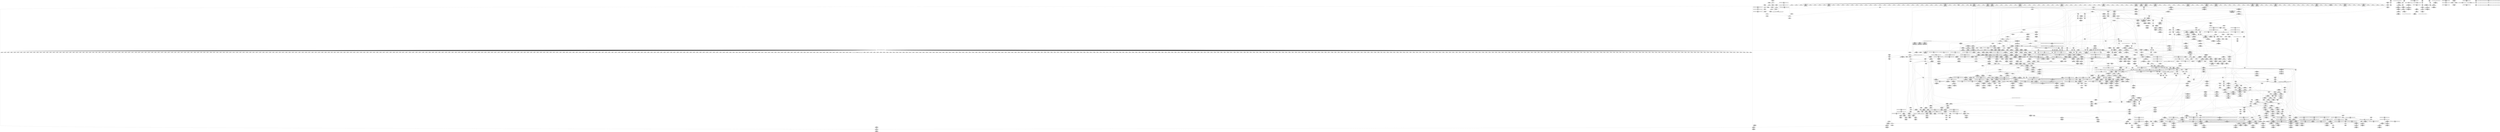 digraph {
	CE0x5abf550 [shape=record,shape=Mrecord,label="{CE0x5abf550|72:_i32,_:_CRE_848,856_}"]
	CE0x59f5e30 [shape=record,shape=Mrecord,label="{CE0x59f5e30|i32_100|*Constant*|*SummSource*}"]
	CE0x5ac2710 [shape=record,shape=Mrecord,label="{CE0x5ac2710|72:_i32,_:_CRE_909,910_}"]
	CE0x5aad640 [shape=record,shape=Mrecord,label="{CE0x5aad640|72:_i32,_:_CRE_160,161_}"]
	CE0x5a6ae60 [shape=record,shape=Mrecord,label="{CE0x5a6ae60|_call_void_mcount()_#2}"]
	CE0x59a5d00 [shape=record,shape=Mrecord,label="{CE0x59a5d00|104:_%struct.inode*,_:_CRE_202,203_}"]
	CE0x5a29a40 [shape=record,shape=Mrecord,label="{CE0x5a29a40|common_perm:bb|*SummSink*}"]
	CE0x5aad970 [shape=record,shape=Mrecord,label="{CE0x5aad970|72:_i32,_:_CRE_163,164_}"]
	CE0x5ab8150 [shape=record,shape=Mrecord,label="{CE0x5ab8150|72:_i32,_:_CRE_496,500_}"]
	CE0x5a54510 [shape=record,shape=Mrecord,label="{CE0x5a54510|__aa_current_profile:bb|*SummSource*}"]
	CE0x5994160 [shape=record,shape=Mrecord,label="{CE0x5994160|common_perm_create:tmp8|security/apparmor/lsm.c,251|*SummSink*}"]
	CE0x5a81ae0 [shape=record,shape=Mrecord,label="{CE0x5a81ae0|VOIDTB_TE:_CE_145,146_}"]
	CE0x59c91c0 [shape=record,shape=Mrecord,label="{CE0x59c91c0|104:_%struct.inode*,_:_CRE_317,318_}"]
	CE0x5a28bb0 [shape=record,shape=Mrecord,label="{CE0x5a28bb0|common_perm:mask|Function::common_perm&Arg::mask::}"]
	CE0x5a839a0 [shape=record,shape=Mrecord,label="{CE0x5a839a0|aa_cred_profile:tmp19|security/apparmor/include/context.h,100|*SummSink*}"]
	CE0x59c7190 [shape=record,shape=Mrecord,label="{CE0x59c7190|104:_%struct.inode*,_:_CRE_232,240_|*MultipleSource*|*LoadInst*|security/apparmor/lsm.c,253|security/apparmor/lsm.c,253}"]
	CE0x5988310 [shape=record,shape=Mrecord,label="{CE0x5988310|i8*_getelementptr_inbounds_(_45_x_i8_,_45_x_i8_*_.str14,_i32_0,_i32_0)|*Constant*|*SummSource*}"]
	CE0x5a34af0 [shape=record,shape=Mrecord,label="{CE0x5a34af0|i32_11|*Constant*}"]
	CE0x59f6750 [shape=record,shape=Mrecord,label="{CE0x59f6750|aa_cred_profile:tmp23|security/apparmor/include/context.h,100|*SummSource*}"]
	CE0x5aaf400 [shape=record,shape=Mrecord,label="{CE0x5aaf400|72:_i32,_:_CRE_188,189_}"]
	CE0x596d870 [shape=record,shape=Mrecord,label="{CE0x596d870|i1_true|*Constant*}"]
	CE0x5ab2700 [shape=record,shape=Mrecord,label="{CE0x5ab2700|72:_i32,_:_CRE_263,264_}"]
	CE0x595b830 [shape=record,shape=Mrecord,label="{CE0x595b830|common_perm_create:mode|Function::common_perm_create&Arg::mode::|*SummSource*}"]
	CE0x5a29ed0 [shape=record,shape=Mrecord,label="{CE0x5a29ed0|common_perm:bb|*SummSource*}"]
	CE0x5ab55c0 [shape=record,shape=Mrecord,label="{CE0x5ab55c0|72:_i32,_:_CRE_307,308_}"]
	CE0x5952af0 [shape=record,shape=Mrecord,label="{CE0x5952af0|apparmor_path_mknod:entry}"]
	CE0x597ac90 [shape=record,shape=Mrecord,label="{CE0x597ac90|common_perm_create:tmp35|security/apparmor/lsm.c,256|*SummSource*}"]
	CE0x5a15190 [shape=record,shape=Mrecord,label="{CE0x5a15190|VOIDTB_TE:_CE_318,319_}"]
	CE0x5a6f3f0 [shape=record,shape=Mrecord,label="{CE0x5a6f3f0|VOIDTB_TE:_CE_160,161_}"]
	CE0x5a5cd50 [shape=record,shape=Mrecord,label="{CE0x5a5cd50|VOIDTB_TE:_CE_92,93_}"]
	CE0x596fdb0 [shape=record,shape=Mrecord,label="{CE0x596fdb0|i32_251|*Constant*|*SummSink*}"]
	CE0x5a14500 [shape=record,shape=Mrecord,label="{CE0x5a14500|VOIDTB_TE:_CE_306,307_}"]
	CE0x59a3bc0 [shape=record,shape=Mrecord,label="{CE0x59a3bc0|104:_%struct.inode*,_:_CRE_174,175_}"]
	CE0x5a70d80 [shape=record,shape=Mrecord,label="{CE0x5a70d80|aa_cred_profile:conv|security/apparmor/include/context.h,100|*SummSink*}"]
	CE0x5959b00 [shape=record,shape=Mrecord,label="{CE0x5959b00|i64_2|*Constant*}"]
	CE0x5ab02e0 [shape=record,shape=Mrecord,label="{CE0x5ab02e0|72:_i32,_:_CRE_202,203_}"]
	CE0x5954b60 [shape=record,shape=Mrecord,label="{CE0x5954b60|common_perm_create:dir|Function::common_perm_create&Arg::dir::|*SummSink*}"]
	CE0x5a5bff0 [shape=record,shape=Mrecord,label="{CE0x5a5bff0|aa_cred_profile:lnot3|security/apparmor/include/context.h,100|*SummSink*}"]
	CE0x5a7fb40 [shape=record,shape=Mrecord,label="{CE0x5a7fb40|aa_cred_profile:tobool4|security/apparmor/include/context.h,100|*SummSource*}"]
	CE0x5ab0ec0 [shape=record,shape=Mrecord,label="{CE0x5ab0ec0|72:_i32,_:_CRE_240,241_}"]
	CE0x5abf000 [shape=record,shape=Mrecord,label="{CE0x5abf000|72:_i32,_:_CRE_808,816_}"]
	CE0x5a3ee30 [shape=record,shape=Mrecord,label="{CE0x5a3ee30|i64_-2147483648|*Constant*|*SummSink*}"]
	CE0x5a51270 [shape=record,shape=Mrecord,label="{CE0x5a51270|aa_cred_profile:tmp3}"]
	CE0x5abc330 [shape=record,shape=Mrecord,label="{CE0x5abc330|72:_i32,_:_CRE_604,605_}"]
	CE0x5a602e0 [shape=record,shape=Mrecord,label="{CE0x5a602e0|i64*_getelementptr_inbounds_(_11_x_i64_,_11_x_i64_*___llvm_gcov_ctr58,_i64_0,_i64_9)|*Constant*}"]
	CE0x59746c0 [shape=record,shape=Mrecord,label="{CE0x59746c0|common_perm_create:if.end}"]
	CE0x598ff50 [shape=record,shape=Mrecord,label="{CE0x598ff50|%struct.task_struct*_(%struct.task_struct**)*_asm_movq_%gs:$_1:P_,$0_,_r,im,_dirflag_,_fpsr_,_flags_|*SummSink*}"]
	CE0x5959730 [shape=record,shape=Mrecord,label="{CE0x5959730|common_perm_dir_dentry:path|security/apparmor/lsm.c, 189|*SummSource*}"]
	CE0x5a352d0 [shape=record,shape=Mrecord,label="{CE0x5a352d0|__aa_current_profile:entry|*SummSource*}"]
	CE0x5a2a550 [shape=record,shape=Mrecord,label="{CE0x5a2a550|aa_cred_profile:tmp6|security/apparmor/include/context.h,100|*SummSink*}"]
	CE0x597b070 [shape=record,shape=Mrecord,label="{CE0x597b070|%struct.task_struct*_(%struct.task_struct**)*_asm_movq_%gs:$_1:P_,$0_,_r,im,_dirflag_,_fpsr_,_flags_}"]
	CE0x5ac11d0 [shape=record,shape=Mrecord,label="{CE0x5ac11d0|72:_i32,_:_CRE_889,890_}"]
	CE0x5a76e10 [shape=record,shape=Mrecord,label="{CE0x5a76e10|i64*_getelementptr_inbounds_(_16_x_i64_,_16_x_i64_*___llvm_gcov_ctr46,_i64_0,_i64_14)|*Constant*|*SummSink*}"]
	CE0x5a685c0 [shape=record,shape=Mrecord,label="{CE0x5a685c0|aa_cred_profile:cred|Function::aa_cred_profile&Arg::cred::|*SummSink*}"]
	CE0x598b710 [shape=record,shape=Mrecord,label="{CE0x598b710|common_perm_create:tmp19|security/apparmor/lsm.c,251}"]
	CE0x5a70350 [shape=record,shape=Mrecord,label="{CE0x5a70350|i32_22|*Constant*|*SummSink*}"]
	CE0x5a15b20 [shape=record,shape=Mrecord,label="{CE0x5a15b20|72:_i32,_:_CRE_32,40_}"]
	CE0x5a57f70 [shape=record,shape=Mrecord,label="{CE0x5a57f70|__aa_current_profile:tmp6|security/apparmor/include/context.h,138|*SummSource*}"]
	CE0x598e050 [shape=record,shape=Mrecord,label="{CE0x598e050|common_perm_create:mnt|security/apparmor/lsm.c,253|*SummSink*}"]
	CE0x5ab53a0 [shape=record,shape=Mrecord,label="{CE0x5ab53a0|72:_i32,_:_CRE_305,306_}"]
	CE0x59867c0 [shape=record,shape=Mrecord,label="{CE0x59867c0|common_perm:tmp8|security/apparmor/lsm.c,170}"]
	CE0x5a605c0 [shape=record,shape=Mrecord,label="{CE0x5a605c0|i64*_getelementptr_inbounds_(_11_x_i64_,_11_x_i64_*___llvm_gcov_ctr58,_i64_0,_i64_9)|*Constant*|*SummSink*}"]
	CE0x5ac0c80 [shape=record,shape=Mrecord,label="{CE0x5ac0c80|72:_i32,_:_CRE_884,885_}"]
	CE0x5aac980 [shape=record,shape=Mrecord,label="{CE0x5aac980|72:_i32,_:_CRE_148,149_}"]
	CE0x5a6cf20 [shape=record,shape=Mrecord,label="{CE0x5a6cf20|aa_cred_profile:tmp12|security/apparmor/include/context.h,100|*SummSource*}"]
	CE0x56def90 [shape=record,shape=Mrecord,label="{CE0x56def90|common_perm_create:op|Function::common_perm_create&Arg::op::|*SummSource*}"]
	CE0x594e1d0 [shape=record,shape=Mrecord,label="{CE0x594e1d0|common_perm_create:land.lhs.true2}"]
	CE0x5a525e0 [shape=record,shape=Mrecord,label="{CE0x5a525e0|__aa_current_profile:if.end}"]
	CE0x5abdbd0 [shape=record,shape=Mrecord,label="{CE0x5abdbd0|72:_i32,_:_CRE_648,656_}"]
	CE0x5abd100 [shape=record,shape=Mrecord,label="{CE0x5abd100|72:_i32,_:_CRE_617,618_}"]
	CE0x5a13650 [shape=record,shape=Mrecord,label="{CE0x5a13650|VOIDTB_TE:_CE_222,223_}"]
	CE0x596b350 [shape=record,shape=Mrecord,label="{CE0x596b350|i64_0|*Constant*}"]
	CE0x5a13ba0 [shape=record,shape=Mrecord,label="{CE0x5a13ba0|VOIDTB_TE:_CE_248,256_}"]
	CE0x5990df0 [shape=record,shape=Mrecord,label="{CE0x5990df0|common_perm_create:if.then8|*SummSource*}"]
	CE0x5ab66f0 [shape=record,shape=Mrecord,label="{CE0x5ab66f0|72:_i32,_:_CRE_408,416_}"]
	CE0x59a2530 [shape=record,shape=Mrecord,label="{CE0x59a2530|104:_%struct.inode*,_:_CRE_155,156_}"]
	CE0x5abffc0 [shape=record,shape=Mrecord,label="{CE0x5abffc0|72:_i32,_:_CRE_872,873_}"]
	CE0x59a6680 [shape=record,shape=Mrecord,label="{CE0x59a6680|104:_%struct.inode*,_:_CRE_210,211_}"]
	CE0x595fed0 [shape=record,shape=Mrecord,label="{CE0x595fed0|COLLAPSED:_GCMRE___llvm_gcov_ctr55_internal_global_2_x_i64_zeroinitializer:_elem_0:default:}"]
	CE0x5a345e0 [shape=record,shape=Mrecord,label="{CE0x5a345e0|__aa_current_profile:tmp3}"]
	CE0x5a13540 [shape=record,shape=Mrecord,label="{CE0x5a13540|VOIDTB_TE:_CE_221,222_}"]
	CE0x5a39f20 [shape=record,shape=Mrecord,label="{CE0x5a39f20|common_perm_dir_dentry:tmp3|*SummSource*}"]
	CE0x5a81920 [shape=record,shape=Mrecord,label="{CE0x5a81920|VOIDTB_TE:_CE_112,144_}"]
	CE0x5a67ce0 [shape=record,shape=Mrecord,label="{CE0x5a67ce0|aa_cred_profile:entry}"]
	CE0x5ac4f70 [shape=record,shape=Mrecord,label="{CE0x5ac4f70|72:_i32,_:_CRE_982,983_}"]
	CE0x598c9b0 [shape=record,shape=Mrecord,label="{CE0x598c9b0|common_perm_create:tmp21|security/apparmor/lsm.c,251}"]
	CE0x5a35240 [shape=record,shape=Mrecord,label="{CE0x5a35240|__aa_current_profile:entry}"]
	CE0x59c74d0 [shape=record,shape=Mrecord,label="{CE0x59c74d0|104:_%struct.inode*,_:_CRE_248,256_|*MultipleSource*|*LoadInst*|security/apparmor/lsm.c,253|security/apparmor/lsm.c,253}"]
	CE0x59a5120 [shape=record,shape=Mrecord,label="{CE0x59a5120|104:_%struct.inode*,_:_CRE_192,193_}"]
	CE0x5a89e20 [shape=record,shape=Mrecord,label="{CE0x5a89e20|VOIDTB_TE:_CE_90,91_}"]
	CE0x5a8a160 [shape=record,shape=Mrecord,label="{CE0x5a8a160|i64*_getelementptr_inbounds_(_16_x_i64_,_16_x_i64_*___llvm_gcov_ctr46,_i64_0,_i64_1)|*Constant*|*SummSink*}"]
	CE0x5a1a1d0 [shape=record,shape=Mrecord,label="{CE0x5a1a1d0|VOIDTB_TE:_CE_203,204_}"]
	CE0x5a32d00 [shape=record,shape=Mrecord,label="{CE0x5a32d00|aa_path_perm:op|Function::aa_path_perm&Arg::op::}"]
	CE0x5a34fa0 [shape=record,shape=Mrecord,label="{CE0x5a34fa0|aa_cred_profile:tmp9|security/apparmor/include/context.h,100|*SummSource*}"]
	CE0x594d180 [shape=record,shape=Mrecord,label="{CE0x594d180|_call_void_mcount()_#2|*SummSource*}"]
	CE0x5aae300 [shape=record,shape=Mrecord,label="{CE0x5aae300|72:_i32,_:_CRE_172,173_}"]
	CE0x5ac0730 [shape=record,shape=Mrecord,label="{CE0x5ac0730|72:_i32,_:_CRE_879,880_}"]
	CE0x59c7a40 [shape=record,shape=Mrecord,label="{CE0x59c7a40|104:_%struct.inode*,_:_CRE_272,280_|*MultipleSource*|*LoadInst*|security/apparmor/lsm.c,253|security/apparmor/lsm.c,253}"]
	CE0x5a502c0 [shape=record,shape=Mrecord,label="{CE0x5a502c0|__aa_current_profile:tmp9|security/apparmor/include/context.h,138}"]
	CE0x598d380 [shape=record,shape=Mrecord,label="{CE0x598d380|common_perm_create:mode4|security/apparmor/lsm.c,251|*SummSink*}"]
	CE0x59d2080 [shape=record,shape=Mrecord,label="{CE0x59d2080|i64*_getelementptr_inbounds_(_5_x_i64_,_5_x_i64_*___llvm_gcov_ctr57,_i64_0,_i64_4)|*Constant*|*SummSource*}"]
	CE0x5a5b540 [shape=record,shape=Mrecord,label="{CE0x5a5b540|__aa_current_profile:tmp8|security/apparmor/include/context.h,138}"]
	CE0x5aad0f0 [shape=record,shape=Mrecord,label="{CE0x5aad0f0|72:_i32,_:_CRE_155,156_}"]
	CE0x59ce840 [shape=record,shape=Mrecord,label="{CE0x59ce840|common_perm:error.0}"]
	CE0x5a307e0 [shape=record,shape=Mrecord,label="{CE0x5a307e0|i64*_getelementptr_inbounds_(_16_x_i64_,_16_x_i64_*___llvm_gcov_ctr46,_i64_0,_i64_4)|*Constant*|*SummSource*}"]
	CE0x595f740 [shape=record,shape=Mrecord,label="{CE0x595f740|i1_true|*Constant*|*SummSink*}"]
	CE0x5ab2810 [shape=record,shape=Mrecord,label="{CE0x5ab2810|72:_i32,_:_CRE_264,265_}"]
	CE0x5a841f0 [shape=record,shape=Mrecord,label="{CE0x5a841f0|i32_0|*Constant*}"]
	CE0x59862f0 [shape=record,shape=Mrecord,label="{CE0x59862f0|common_perm:tmp7|security/apparmor/lsm.c,170|*SummSource*}"]
	CE0x5ab5b10 [shape=record,shape=Mrecord,label="{CE0x5ab5b10|72:_i32,_:_CRE_312,320_}"]
	CE0x59a3700 [shape=record,shape=Mrecord,label="{CE0x59a3700|104:_%struct.inode*,_:_CRE_170,171_}"]
	CE0x5ac54f0 [shape=record,shape=Mrecord,label="{CE0x5ac54f0|72:_i32,_:_CRE_1000,1008_}"]
	CE0x5989550 [shape=record,shape=Mrecord,label="{CE0x5989550|GLOBAL:common_perm_dir_dentry|*Constant*}"]
	CE0x59a0890 [shape=record,shape=Mrecord,label="{CE0x59a0890|104:_%struct.inode*,_:_CRE_88,89_}"]
	CE0x5a5e5c0 [shape=record,shape=Mrecord,label="{CE0x5a5e5c0|i64*_getelementptr_inbounds_(_11_x_i64_,_11_x_i64_*___llvm_gcov_ctr58,_i64_0,_i64_8)|*Constant*|*SummSource*}"]
	CE0x5abb780 [shape=record,shape=Mrecord,label="{CE0x5abb780|72:_i32,_:_CRE_593,594_}"]
	CE0x5a6f500 [shape=record,shape=Mrecord,label="{CE0x5a6f500|VOIDTB_TE:_CE_161,162_}"]
	CE0x5a73a10 [shape=record,shape=Mrecord,label="{CE0x5a73a10|aa_cred_profile:tmp5|security/apparmor/include/context.h,99|*SummSink*}"]
	CE0x5abfa70 [shape=record,shape=Mrecord,label="{CE0x5abfa70|72:_i32,_:_CRE_867,868_}"]
	CE0x59a0a30 [shape=record,shape=Mrecord,label="{CE0x59a0a30|104:_%struct.inode*,_:_CRE_89,90_}"]
	CE0x5a373b0 [shape=record,shape=Mrecord,label="{CE0x5a373b0|i64*_getelementptr_inbounds_(_5_x_i64_,_5_x_i64_*___llvm_gcov_ctr57,_i64_0,_i64_3)|*Constant*|*SummSink*}"]
	CE0x5aac100 [shape=record,shape=Mrecord,label="{CE0x5aac100|72:_i32,_:_CRE_140,141_}"]
	CE0x5990520 [shape=record,shape=Mrecord,label="{CE0x5990520|common_perm_create:if.end9|*SummSource*}"]
	CE0x5963720 [shape=record,shape=Mrecord,label="{CE0x5963720|common_perm_create:tmp1}"]
	CE0x596f1a0 [shape=record,shape=Mrecord,label="{CE0x596f1a0|i8*_getelementptr_inbounds_(_24_x_i8_,_24_x_i8_*_.str8,_i32_0,_i32_0)|*Constant*|*SummSink*}"]
	CE0x59d3b20 [shape=record,shape=Mrecord,label="{CE0x59d3b20|i64_5|*Constant*}"]
	CE0x59c0a20 [shape=record,shape=Mrecord,label="{CE0x59c0a20|_call_void_mcount()_#2}"]
	CE0x59ca400 [shape=record,shape=Mrecord,label="{CE0x59ca400|common_perm_create:tmp30|security/apparmor/lsm.c,253|*SummSink*}"]
	CE0x59cc6f0 [shape=record,shape=Mrecord,label="{CE0x59cc6f0|mediated_filesystem:s_flags|security/apparmor/include/apparmor.h,117|*SummSink*}"]
	CE0x5a840a0 [shape=record,shape=Mrecord,label="{CE0x5a840a0|_call_void_mcount()_#2|*SummSink*}"]
	CE0x5ab0b60 [shape=record,shape=Mrecord,label="{CE0x5ab0b60|72:_i32,_:_CRE_216,224_}"]
	CE0x59d8140 [shape=record,shape=Mrecord,label="{CE0x59d8140|i64*_getelementptr_inbounds_(_2_x_i64_,_2_x_i64_*___llvm_gcov_ctr112,_i64_0,_i64_1)|*Constant*}"]
	CE0x5a60a20 [shape=record,shape=Mrecord,label="{CE0x5a60a20|__aa_current_profile:tmp17|security/apparmor/include/context.h,138|*SummSink*}"]
	CE0x5a2b1b0 [shape=record,shape=Mrecord,label="{CE0x5a2b1b0|common_perm:if.end}"]
	CE0x5aae520 [shape=record,shape=Mrecord,label="{CE0x5aae520|72:_i32,_:_CRE_174,175_}"]
	CE0x5a883c0 [shape=record,shape=Mrecord,label="{CE0x5a883c0|aa_cred_profile:tmp19|security/apparmor/include/context.h,100}"]
	CE0x59d2a20 [shape=record,shape=Mrecord,label="{CE0x59d2a20|common_perm:tmp10|security/apparmor/lsm.c,172}"]
	CE0x59a2660 [shape=record,shape=Mrecord,label="{CE0x59a2660|104:_%struct.inode*,_:_CRE_156,157_}"]
	CE0x5ac2c60 [shape=record,shape=Mrecord,label="{CE0x5ac2c60|72:_i32,_:_CRE_914,915_}"]
	CE0x5971a50 [shape=record,shape=Mrecord,label="{CE0x5971a50|GLOBAL:__llvm_gcov_ctr57|Global_var:__llvm_gcov_ctr57|*SummSource*}"]
	CE0x5a64740 [shape=record,shape=Mrecord,label="{CE0x5a64740|i64*_getelementptr_inbounds_(_16_x_i64_,_16_x_i64_*___llvm_gcov_ctr46,_i64_0,_i64_7)|*Constant*|*SummSink*}"]
	CE0x5a3b710 [shape=record,shape=Mrecord,label="{CE0x5a3b710|0:_%struct.vfsmount*,_8:_%struct.dentry*,_:_SCMRE_8,16_|*MultipleSource*|security/apparmor/lsm.c, 189|security/apparmor/lsm.c,189}"]
	CE0x5abd870 [shape=record,shape=Mrecord,label="{CE0x5abd870|72:_i32,_:_CRE_624,628_}"]
	CE0x5a716a0 [shape=record,shape=Mrecord,label="{CE0x5a716a0|%struct.aa_profile*_null|*Constant*|*SummSource*}"]
	CE0x5ac0400 [shape=record,shape=Mrecord,label="{CE0x5ac0400|72:_i32,_:_CRE_876,877_}"]
	CE0x5a78500 [shape=record,shape=Mrecord,label="{CE0x5a78500|aa_cred_profile:tmp27|security/apparmor/include/context.h,100|*SummSource*}"]
	CE0x5a67190 [shape=record,shape=Mrecord,label="{CE0x5a67190|__aa_current_profile:tmp21|security/apparmor/include/context.h,138|*SummSource*}"]
	CE0x5a505e0 [shape=record,shape=Mrecord,label="{CE0x5a505e0|__aa_current_profile:tmp9|security/apparmor/include/context.h,138|*SummSource*}"]
	CE0x5a6f6b0 [shape=record,shape=Mrecord,label="{CE0x5a6f6b0|aa_cred_profile:lnot.ext|security/apparmor/include/context.h,100}"]
	CE0x5956060 [shape=record,shape=Mrecord,label="{CE0x5956060|i32_0|*Constant*|*SummSource*}"]
	CE0x5ab6090 [shape=record,shape=Mrecord,label="{CE0x5ab6090|72:_i32,_:_CRE_352,360_}"]
	CE0x5975dd0 [shape=record,shape=Mrecord,label="{CE0x5975dd0|common_perm_create:tmp10|security/apparmor/lsm.c,251|*SummSink*}"]
	CE0x5990060 [shape=record,shape=Mrecord,label="{CE0x5990060|GLOBAL:current_task|Global_var:current_task}"]
	CE0x5a81660 [shape=record,shape=Mrecord,label="{CE0x5a81660|aa_cred_profile:expval|security/apparmor/include/context.h,100}"]
	CE0x5ab1a40 [shape=record,shape=Mrecord,label="{CE0x5ab1a40|72:_i32,_:_CRE_251,252_}"]
	CE0x5a29560 [shape=record,shape=Mrecord,label="{CE0x5a29560|_ret_i32_%error.0,_!dbg_!15483|security/apparmor/lsm.c,172}"]
	CE0x59cb200 [shape=record,shape=Mrecord,label="{CE0x59cb200|common_perm_create:tmp33|security/apparmor/lsm.c,254}"]
	CE0x598f6e0 [shape=record,shape=Mrecord,label="{CE0x598f6e0|get_current:tmp3|*SummSink*}"]
	CE0x59f7590 [shape=record,shape=Mrecord,label="{CE0x59f7590|aa_cred_profile:tmp24|security/apparmor/include/context.h,100|*SummSink*}"]
	CE0x5a777c0 [shape=record,shape=Mrecord,label="{CE0x5a777c0|aa_cred_profile:tmp31|security/apparmor/include/context.h,100|*SummSource*}"]
	CE0x5a15c20 [shape=record,shape=Mrecord,label="{CE0x5a15c20|72:_i32,_:_CRE_40,48_}"]
	CE0x5a36df0 [shape=record,shape=Mrecord,label="{CE0x5a36df0|i64*_getelementptr_inbounds_(_5_x_i64_,_5_x_i64_*___llvm_gcov_ctr57,_i64_0,_i64_3)|*Constant*}"]
	CE0x5a82a70 [shape=record,shape=Mrecord,label="{CE0x5a82a70|aa_cred_profile:do.body6|*SummSink*}"]
	CE0x5976a20 [shape=record,shape=Mrecord,label="{CE0x5976a20|i64*_getelementptr_inbounds_(_2_x_i64_,_2_x_i64_*___llvm_gcov_ctr55,_i64_0,_i64_0)|*Constant*}"]
	CE0x59a3a90 [shape=record,shape=Mrecord,label="{CE0x59a3a90|104:_%struct.inode*,_:_CRE_173,174_}"]
	CE0x5a5f630 [shape=record,shape=Mrecord,label="{CE0x5a5f630|GLOBAL:lockdep_rcu_suspicious|*Constant*}"]
	CE0x598d1e0 [shape=record,shape=Mrecord,label="{CE0x598d1e0|i32_4|*Constant*|*SummSink*}"]
	CE0x5ab1820 [shape=record,shape=Mrecord,label="{CE0x5ab1820|72:_i32,_:_CRE_249,250_}"]
	CE0x5974030 [shape=record,shape=Mrecord,label="{CE0x5974030|get_current:tmp4|./arch/x86/include/asm/current.h,14|*SummSource*}"]
	CE0x5ab75a0 [shape=record,shape=Mrecord,label="{CE0x5ab75a0|72:_i32,_:_CRE_478,479_}"]
	CE0x5ab9250 [shape=record,shape=Mrecord,label="{CE0x5ab9250|72:_i32,_:_CRE_558,559_}"]
	CE0x5987ef0 [shape=record,shape=Mrecord,label="{CE0x5987ef0|i64_10|*Constant*|*SummSource*}"]
	CE0x5abe450 [shape=record,shape=Mrecord,label="{CE0x5abe450|72:_i32,_:_CRE_704,712_}"]
	CE0x5a28300 [shape=record,shape=Mrecord,label="{CE0x5a28300|common_perm:entry|*SummSink*}"]
	CE0x5ab4190 [shape=record,shape=Mrecord,label="{CE0x5ab4190|72:_i32,_:_CRE_288,289_}"]
	CE0x5970260 [shape=record,shape=Mrecord,label="{CE0x5970260|_ret_%struct.task_struct*_%tmp4,_!dbg_!15471|./arch/x86/include/asm/current.h,14|*SummSource*}"]
	CE0x5983740 [shape=record,shape=Mrecord,label="{CE0x5983740|mediated_filesystem:tmp2|*SummSource*}"]
	CE0x5a38b10 [shape=record,shape=Mrecord,label="{CE0x5a38b10|common_perm_dir_dentry:bb|*SummSink*}"]
	CE0x5a50a50 [shape=record,shape=Mrecord,label="{CE0x5a50a50|__aa_current_profile:tmp10|security/apparmor/include/context.h,138|*SummSource*}"]
	CE0x5ac4830 [shape=record,shape=Mrecord,label="{CE0x5ac4830|72:_i32,_:_CRE_968,976_}"]
	CE0x59c8f60 [shape=record,shape=Mrecord,label="{CE0x59c8f60|104:_%struct.inode*,_:_CRE_315,316_}"]
	CE0x56def20 [shape=record,shape=Mrecord,label="{CE0x56def20|common_perm_create:op|Function::common_perm_create&Arg::op::|*SummSink*}"]
	CE0x59a0f20 [shape=record,shape=Mrecord,label="{CE0x59a0f20|104:_%struct.inode*,_:_CRE_93,94_}"]
	CE0x5972980 [shape=record,shape=Mrecord,label="{CE0x5972980|common_perm_create:tmp2|*SummSink*}"]
	CE0x5a7e0a0 [shape=record,shape=Mrecord,label="{CE0x5a7e0a0|GLOBAL:llvm.expect.i64|*Constant*|*SummSource*}"]
	CE0x5a3c880 [shape=record,shape=Mrecord,label="{CE0x5a3c880|common_perm_dir_dentry:call|security/apparmor/lsm.c,191}"]
	CE0x5a36380 [shape=record,shape=Mrecord,label="{CE0x5a36380|common_perm:tmp4|security/apparmor/lsm.c,169|*SummSink*}"]
	CE0x599fdc0 [shape=record,shape=Mrecord,label="{CE0x599fdc0|104:_%struct.inode*,_:_CRE_40,48_|*MultipleSource*|*LoadInst*|security/apparmor/lsm.c,253|security/apparmor/lsm.c,253}"]
	CE0x5ab45d0 [shape=record,shape=Mrecord,label="{CE0x5ab45d0|72:_i32,_:_CRE_292,293_}"]
	CE0x5a77f60 [shape=record,shape=Mrecord,label="{CE0x5a77f60|aa_cred_profile:tmp26|security/apparmor/include/context.h,100|*SummSource*}"]
	CE0x5a35720 [shape=record,shape=Mrecord,label="{CE0x5a35720|__aa_current_profile:tmp4|security/apparmor/include/context.h,138|*SummSource*}"]
	CE0x59cc2f0 [shape=record,shape=Mrecord,label="{CE0x59cc2f0|mediated_filesystem:tmp4|*LoadInst*|security/apparmor/include/apparmor.h,117}"]
	CE0x5a34e00 [shape=record,shape=Mrecord,label="{CE0x5a34e00|aa_cred_profile:tmp9|security/apparmor/include/context.h,100}"]
	CE0x59915c0 [shape=record,shape=Mrecord,label="{CE0x59915c0|common_perm_create:if.then}"]
	CE0x597e6f0 [shape=record,shape=Mrecord,label="{CE0x597e6f0|i8_1|*Constant*|*SummSink*}"]
	CE0x5972eb0 [shape=record,shape=Mrecord,label="{CE0x5972eb0|_call_void_mcount()_#2}"]
	CE0x5a56330 [shape=record,shape=Mrecord,label="{CE0x5a56330|aa_cred_profile:do.body|*SummSource*}"]
	CE0x59725b0 [shape=record,shape=Mrecord,label="{CE0x59725b0|_call_void_mcount()_#2|*SummSource*}"]
	CE0x5a59470 [shape=record,shape=Mrecord,label="{CE0x5a59470|aa_cred_profile:tmp6|security/apparmor/include/context.h,100|*SummSource*}"]
	CE0x5aadec0 [shape=record,shape=Mrecord,label="{CE0x5aadec0|72:_i32,_:_CRE_168,169_}"]
	CE0x5a66160 [shape=record,shape=Mrecord,label="{CE0x5a66160|GLOBAL:get_current|*Constant*}"]
	CE0x5a80510 [shape=record,shape=Mrecord,label="{CE0x5a80510|VOIDTB_TE:_CE_162,163_}"]
	CE0x59a1510 [shape=record,shape=Mrecord,label="{CE0x59a1510|104:_%struct.inode*,_:_CRE_112,144_|*MultipleSource*|*LoadInst*|security/apparmor/lsm.c,253|security/apparmor/lsm.c,253}"]
	CE0x5a775d0 [shape=record,shape=Mrecord,label="{CE0x5a775d0|aa_cred_profile:tmp31|security/apparmor/include/context.h,100}"]
	CE0x5a397b0 [shape=record,shape=Mrecord,label="{CE0x5a397b0|i64*_getelementptr_inbounds_(_2_x_i64_,_2_x_i64_*___llvm_gcov_ctr56,_i64_0,_i64_1)|*Constant*|*SummSource*}"]
	CE0x595fa30 [shape=record,shape=Mrecord,label="{CE0x595fa30|i64*_getelementptr_inbounds_(_11_x_i64_,_11_x_i64_*___llvm_gcov_ctr58,_i64_0,_i64_1)|*Constant*|*SummSink*}"]
	CE0x598e7d0 [shape=record,shape=Mrecord,label="{CE0x598e7d0|common_perm_create:tobool5|security/apparmor/lsm.c,253}"]
	CE0x5a4f570 [shape=record,shape=Mrecord,label="{CE0x5a4f570|__aa_current_profile:tmp11|security/apparmor/include/context.h,138|*SummSink*}"]
	CE0x5a3ed60 [shape=record,shape=Mrecord,label="{CE0x5a3ed60|i64_-2147483648|*Constant*|*SummSource*}"]
	CE0x5a7d620 [shape=record,shape=Mrecord,label="{CE0x5a7d620|aa_cred_profile:tmp21|security/apparmor/include/context.h,100|*SummSink*}"]
	CE0x5a71410 [shape=record,shape=Mrecord,label="{CE0x5a71410|VOIDTB_TE:_CE_198,199_}"]
	CE0x5970510 [shape=record,shape=Mrecord,label="{CE0x5970510|_ret_%struct.task_struct*_%tmp4,_!dbg_!15471|./arch/x86/include/asm/current.h,14|*SummSink*}"]
	CE0x5a871e0 [shape=record,shape=Mrecord,label="{CE0x5a871e0|aa_cred_profile:tmp15|security/apparmor/include/context.h,100}"]
	CE0x594d460 [shape=record,shape=Mrecord,label="{CE0x594d460|apparmor_path_mknod:entry|*SummSink*}"]
	CE0x5a65e40 [shape=record,shape=Mrecord,label="{CE0x5a65e40|__aa_current_profile:call3|security/apparmor/include/context.h,138|*SummSource*}"]
	CE0x59912b0 [shape=record,shape=Mrecord,label="{CE0x59912b0|common_perm_create:do.end|*SummSink*}"]
	CE0x5a78620 [shape=record,shape=Mrecord,label="{CE0x5a78620|aa_cred_profile:tmp27|security/apparmor/include/context.h,100|*SummSink*}"]
	CE0x59743b0 [shape=record,shape=Mrecord,label="{CE0x59743b0|common_perm_create:do.body}"]
	CE0x5abc000 [shape=record,shape=Mrecord,label="{CE0x5abc000|72:_i32,_:_CRE_601,602_}"]
	CE0x5ab32b0 [shape=record,shape=Mrecord,label="{CE0x5ab32b0|72:_i32,_:_CRE_274,275_}"]
	CE0x5a5b9b0 [shape=record,shape=Mrecord,label="{CE0x5a5b9b0|get_current:tmp3}"]
	CE0x5992070 [shape=record,shape=Mrecord,label="{CE0x5992070|GLOBAL:__llvm_gcov_ctr58|Global_var:__llvm_gcov_ctr58}"]
	CE0x5a7e6f0 [shape=record,shape=Mrecord,label="{CE0x5a7e6f0|VOIDTB_TE:_CE_149,150_}"]
	CE0x5a78e90 [shape=record,shape=Mrecord,label="{CE0x5a78e90|i64*_getelementptr_inbounds_(_16_x_i64_,_16_x_i64_*___llvm_gcov_ctr46,_i64_0,_i64_13)|*Constant*|*SummSink*}"]
	CE0x5a3b540 [shape=record,shape=Mrecord,label="{CE0x5a3b540|common_perm_dir_dentry:mnt1|security/apparmor/lsm.c,189}"]
	CE0x5a7d8d0 [shape=record,shape=Mrecord,label="{CE0x5a7d8d0|aa_cred_profile:tmp14|security/apparmor/include/context.h,100|*SummSource*}"]
	CE0x5abe230 [shape=record,shape=Mrecord,label="{CE0x5abe230|72:_i32,_:_CRE_688,692_}"]
	CE0x5aacdc0 [shape=record,shape=Mrecord,label="{CE0x5aacdc0|72:_i32,_:_CRE_152,153_}"]
	CE0x5a7a620 [shape=record,shape=Mrecord,label="{CE0x5a7a620|aa_cred_profile:tmp34|security/apparmor/include/context.h,101|*SummSink*}"]
	CE0x5ac0510 [shape=record,shape=Mrecord,label="{CE0x5ac0510|72:_i32,_:_CRE_877,878_}"]
	CE0x5a889d0 [shape=record,shape=Mrecord,label="{CE0x5a889d0|VOIDTB_TE:_CE_178,179_}"]
	CE0x5a83780 [shape=record,shape=Mrecord,label="{CE0x5a83780|aa_cred_profile:do.end}"]
	CE0x5967680 [shape=record,shape=Mrecord,label="{CE0x5967680|common_perm_create:land.lhs.true2|*SummSink*}"]
	CE0x59a62f0 [shape=record,shape=Mrecord,label="{CE0x59a62f0|104:_%struct.inode*,_:_CRE_207,208_}"]
	CE0x5a5d5f0 [shape=record,shape=Mrecord,label="{CE0x5a5d5f0|__aa_current_profile:tmp14|security/apparmor/include/context.h,138|*SummSource*}"]
	CE0x598bd80 [shape=record,shape=Mrecord,label="{CE0x598bd80|i32_10|*Constant*|*SummSource*}"]
	CE0x5abecd0 [shape=record,shape=Mrecord,label="{CE0x5abecd0|72:_i32,_:_CRE_776,792_}"]
	CE0x5ab88f0 [shape=record,shape=Mrecord,label="{CE0x5ab88f0|72:_i32,_:_CRE_536,540_}"]
	CE0x5a12ee0 [shape=record,shape=Mrecord,label="{CE0x5a12ee0|VOIDTB_TE:_CE_215,216_}"]
	CE0x5a2b250 [shape=record,shape=Mrecord,label="{CE0x5a2b250|common_perm:if.end|*SummSource*}"]
	CE0x5ac0ea0 [shape=record,shape=Mrecord,label="{CE0x5ac0ea0|72:_i32,_:_CRE_886,887_}"]
	CE0x5a60b90 [shape=record,shape=Mrecord,label="{CE0x5a60b90|__aa_current_profile:tmp18|security/apparmor/include/context.h,138}"]
	CE0x5a77aa0 [shape=record,shape=Mrecord,label="{CE0x5a77aa0|i64*_getelementptr_inbounds_(_16_x_i64_,_16_x_i64_*___llvm_gcov_ctr46,_i64_0,_i64_15)|*Constant*}"]
	CE0x5a2a0d0 [shape=record,shape=Mrecord,label="{CE0x5a2a0d0|common_perm:tmp|*SummSource*}"]
	CE0x5ac0fb0 [shape=record,shape=Mrecord,label="{CE0x5ac0fb0|72:_i32,_:_CRE_887,888_}"]
	CE0x5a86ab0 [shape=record,shape=Mrecord,label="{CE0x5a86ab0|aa_cred_profile:tmp16|security/apparmor/include/context.h,100|*SummSource*}"]
	CE0x5a13a90 [shape=record,shape=Mrecord,label="{CE0x5a13a90|VOIDTB_TE:_CE_240,248_}"]
	CE0x59d6760 [shape=record,shape=Mrecord,label="{CE0x59d6760|i64*_getelementptr_inbounds_(_17_x_i64_,_17_x_i64_*___llvm_gcov_ctr60,_i64_0,_i64_16)|*Constant*|*SummSource*}"]
	CE0x5aab430 [shape=record,shape=Mrecord,label="{CE0x5aab430|72:_i32,_:_CRE_76,80_}"]
	CE0x5986360 [shape=record,shape=Mrecord,label="{CE0x5986360|common_perm:tmp7|security/apparmor/lsm.c,170|*SummSink*}"]
	CE0x5962870 [shape=record,shape=Mrecord,label="{CE0x5962870|common_perm_create:tmp24|security/apparmor/lsm.c,253|*SummSink*}"]
	CE0x5a56220 [shape=record,shape=Mrecord,label="{CE0x5a56220|VOIDTB_TE:_CE_192,193_}"]
	CE0x5ab9690 [shape=record,shape=Mrecord,label="{CE0x5ab9690|72:_i32,_:_CRE_562,563_}"]
	CE0x5988ad0 [shape=record,shape=Mrecord,label="{CE0x5988ad0|GLOBAL:get_current|*Constant*|*SummSource*}"]
	CE0x59620b0 [shape=record,shape=Mrecord,label="{CE0x59620b0|get_current:tmp|*SummSink*}"]
	CE0x5a39d40 [shape=record,shape=Mrecord,label="{CE0x5a39d40|common_perm_dir_dentry:tmp3}"]
	CE0x5ab9be0 [shape=record,shape=Mrecord,label="{CE0x5ab9be0|72:_i32,_:_CRE_567,568_}"]
	CE0x5a5eff0 [shape=record,shape=Mrecord,label="{CE0x5a5eff0|i8*_getelementptr_inbounds_(_36_x_i8_,_36_x_i8_*_.str12,_i32_0,_i32_0)|*Constant*|*SummSource*}"]
	CE0x5a88240 [shape=record,shape=Mrecord,label="{CE0x5a88240|aa_cred_profile:tmp18|security/apparmor/include/context.h,100|*SummSink*}"]
	CE0x5ab4f60 [shape=record,shape=Mrecord,label="{CE0x5ab4f60|72:_i32,_:_CRE_301,302_}"]
	CE0x5a6ac60 [shape=record,shape=Mrecord,label="{CE0x5a6ac60|aa_cred_profile:if.end|*SummSink*}"]
	CE0x5a7e490 [shape=record,shape=Mrecord,label="{CE0x5a7e490|VOIDTB_TE:_CE_146,147_}"]
	CE0x59d7280 [shape=record,shape=Mrecord,label="{CE0x59d7280|get_current:bb}"]
	CE0x5a667f0 [shape=record,shape=Mrecord,label="{CE0x5a667f0|_ret_%struct.task_struct*_%tmp4,_!dbg_!15471|./arch/x86/include/asm/current.h,14}"]
	CE0x5a53710 [shape=record,shape=Mrecord,label="{CE0x5a53710|__aa_current_profile:tmp}"]
	CE0x5a37700 [shape=record,shape=Mrecord,label="{CE0x5a37700|mediated_filesystem:and|security/apparmor/include/apparmor.h,117|*SummSource*}"]
	CE0x5aaf1e0 [shape=record,shape=Mrecord,label="{CE0x5aaf1e0|72:_i32,_:_CRE_186,187_}"]
	CE0x59836d0 [shape=record,shape=Mrecord,label="{CE0x59836d0|mediated_filesystem:tmp2}"]
	CE0x5aabf10 [shape=record,shape=Mrecord,label="{CE0x5aabf10|72:_i32,_:_CRE_138,139_}"]
	CE0x5962710 [shape=record,shape=Mrecord,label="{CE0x5962710|common_perm_create:tmp24|security/apparmor/lsm.c,253|*SummSource*}"]
	CE0x5a67fc0 [shape=record,shape=Mrecord,label="{CE0x5a67fc0|GLOBAL:aa_cred_profile|*Constant*|*SummSink*}"]
	CE0x5ab2c50 [shape=record,shape=Mrecord,label="{CE0x5ab2c50|72:_i32,_:_CRE_268,269_}"]
	CE0x59d5540 [shape=record,shape=Mrecord,label="{CE0x59d5540|common_perm_dir_dentry:mask|Function::common_perm_dir_dentry&Arg::mask::|*SummSink*}"]
	CE0x5981200 [shape=record,shape=Mrecord,label="{CE0x5981200|get_current:tmp1}"]
	CE0x5ab7490 [shape=record,shape=Mrecord,label="{CE0x5ab7490|72:_i32,_:_CRE_477,478_}"]
	CE0x5ac3c50 [shape=record,shape=Mrecord,label="{CE0x5ac3c50|72:_i32,_:_CRE_929,930_}"]
	CE0x5ac1d80 [shape=record,shape=Mrecord,label="{CE0x5ac1d80|72:_i32,_:_CRE_900,901_}"]
	CE0x5a6f210 [shape=record,shape=Mrecord,label="{CE0x5a6f210|VOIDTB_TE:_CE_158,159_}"]
	CE0x5967750 [shape=record,shape=Mrecord,label="{CE0x5967750|common_perm_create:do.end|*SummSource*}"]
	CE0x5a699d0 [shape=record,shape=Mrecord,label="{CE0x5a699d0|VOIDTB_TE:_CE_56,64_}"]
	CE0x5a634c0 [shape=record,shape=Mrecord,label="{CE0x5a634c0|get_current:tmp1}"]
	CE0x59a28c0 [shape=record,shape=Mrecord,label="{CE0x59a28c0|104:_%struct.inode*,_:_CRE_158,159_}"]
	CE0x5ab9cf0 [shape=record,shape=Mrecord,label="{CE0x5ab9cf0|72:_i32,_:_CRE_568,569_}"]
	CE0x5975ca0 [shape=record,shape=Mrecord,label="{CE0x5975ca0|common_perm_create:tmp10|security/apparmor/lsm.c,251|*SummSource*}"]
	CE0x5a896d0 [shape=record,shape=Mrecord,label="{CE0x5a896d0|i64*_getelementptr_inbounds_(_16_x_i64_,_16_x_i64_*___llvm_gcov_ctr46,_i64_0,_i64_14)|*Constant*|*SummSource*}"]
	CE0x5a5b6b0 [shape=record,shape=Mrecord,label="{CE0x5a5b6b0|0:_i8,_:_GCMR___aa_current_profile.__warned_internal_global_i8_0,_section_.data.unlikely_,_align_1:_elem_0:default:}"]
	CE0x5ab25f0 [shape=record,shape=Mrecord,label="{CE0x5ab25f0|72:_i32,_:_CRE_262,263_}"]
	CE0x5a37ab0 [shape=record,shape=Mrecord,label="{CE0x5a37ab0|mediated_filesystem:tobool|security/apparmor/include/apparmor.h,117}"]
	CE0x5a153b0 [shape=record,shape=Mrecord,label="{CE0x5a153b0|72:_i32,_:_CRE_0,2_}"]
	CE0x5a2d4d0 [shape=record,shape=Mrecord,label="{CE0x5a2d4d0|common_perm:mode|security/apparmor/lsm.c,169|*SummSource*}"]
	CE0x594d950 [shape=record,shape=Mrecord,label="{CE0x594d950|apparmor_path_mknod:dir|Function::apparmor_path_mknod&Arg::dir::}"]
	CE0x59729f0 [shape=record,shape=Mrecord,label="{CE0x59729f0|common_perm_create:tmp3}"]
	CE0x5aaf510 [shape=record,shape=Mrecord,label="{CE0x5aaf510|72:_i32,_:_CRE_189,190_}"]
	CE0x5abb120 [shape=record,shape=Mrecord,label="{CE0x5abb120|72:_i32,_:_CRE_587,588_}"]
	CE0x5974320 [shape=record,shape=Mrecord,label="{CE0x5974320|%struct.task_struct*_(%struct.task_struct**)*_asm_movq_%gs:$_1:P_,$0_,_r,im,_dirflag_,_fpsr_,_flags_|*SummSource*}"]
	CE0x5a60270 [shape=record,shape=Mrecord,label="{CE0x5a60270|i8*_getelementptr_inbounds_(_45_x_i8_,_45_x_i8_*_.str14,_i32_0,_i32_0)|*Constant*}"]
	CE0x5a7f9e0 [shape=record,shape=Mrecord,label="{CE0x5a7f9e0|aa_cred_profile:tobool4|security/apparmor/include/context.h,100}"]
	CE0x5ac5190 [shape=record,shape=Mrecord,label="{CE0x5ac5190|72:_i32,_:_CRE_984,988_}"]
	CE0x5a6c4a0 [shape=record,shape=Mrecord,label="{CE0x5a6c4a0|%struct.aa_task_cxt*_null|*Constant*}"]
	CE0x5a89f90 [shape=record,shape=Mrecord,label="{CE0x5a89f90|i64*_getelementptr_inbounds_(_16_x_i64_,_16_x_i64_*___llvm_gcov_ctr46,_i64_0,_i64_1)|*Constant*|*SummSource*}"]
	CE0x5971040 [shape=record,shape=Mrecord,label="{CE0x5971040|common_perm:cmp|security/apparmor/lsm.c,169|*SummSink*}"]
	CE0x59a4c60 [shape=record,shape=Mrecord,label="{CE0x59a4c60|104:_%struct.inode*,_:_CRE_188,189_}"]
	CE0x5a6ad70 [shape=record,shape=Mrecord,label="{CE0x5a6ad70|i64*_getelementptr_inbounds_(_16_x_i64_,_16_x_i64_*___llvm_gcov_ctr46,_i64_0,_i64_0)|*Constant*}"]
	CE0x5abeef0 [shape=record,shape=Mrecord,label="{CE0x5abeef0|72:_i32,_:_CRE_800,804_}"]
	CE0x596c280 [shape=record,shape=Mrecord,label="{CE0x596c280|mediated_filesystem:entry|*SummSink*}"]
	CE0x5abeab0 [shape=record,shape=Mrecord,label="{CE0x5abeab0|72:_i32,_:_CRE_760,768_}"]
	CE0x59bef30 [shape=record,shape=Mrecord,label="{CE0x59bef30|__aa_current_profile:if.then|*SummSource*}"]
	CE0x5ac02f0 [shape=record,shape=Mrecord,label="{CE0x5ac02f0|72:_i32,_:_CRE_875,876_}"]
	CE0x5a19fb0 [shape=record,shape=Mrecord,label="{CE0x5a19fb0|VOIDTB_TE:_CE_201,202_}"]
	CE0x5a28920 [shape=record,shape=Mrecord,label="{CE0x5a28920|common_perm:path|Function::common_perm&Arg::path::|*SummSource*}"]
	CE0x599fb70 [shape=record,shape=Mrecord,label="{CE0x599fb70|104:_%struct.inode*,_:_CRE_24,40_|*MultipleSource*|*LoadInst*|security/apparmor/lsm.c,253|security/apparmor/lsm.c,253}"]
	"CONST[source:0(mediator),value:0(static)][purpose:{operation}][SnkIdx:0]"
	CE0x5a80770 [shape=record,shape=Mrecord,label="{CE0x5a80770|VOIDTB_TE:_CE_164,165_}"]
	CE0x5ac22d0 [shape=record,shape=Mrecord,label="{CE0x5ac22d0|72:_i32,_:_CRE_905,906_}"]
	CE0x5986940 [shape=record,shape=Mrecord,label="{CE0x5986940|common_perm:tmp8|security/apparmor/lsm.c,170|*SummSource*}"]
	CE0x5972430 [shape=record,shape=Mrecord,label="{CE0x5972430|common_perm:tmp1|*SummSink*}"]
	CE0x5ac2b50 [shape=record,shape=Mrecord,label="{CE0x5ac2b50|72:_i32,_:_CRE_913,914_}"]
	CE0x5aaccb0 [shape=record,shape=Mrecord,label="{CE0x5aaccb0|72:_i32,_:_CRE_151,152_}"]
	CE0x59c9be0 [shape=record,shape=Mrecord,label="{CE0x59c9be0|i64_13|*Constant*|*SummSink*}"]
	CE0x5a2c740 [shape=record,shape=Mrecord,label="{CE0x5a2c740|COLLAPSED:_GCMRE___llvm_gcov_ctr57_internal_global_5_x_i64_zeroinitializer:_elem_0:default:}"]
	CE0x597cb00 [shape=record,shape=Mrecord,label="{CE0x597cb00|common_perm_create:tmp6|security/apparmor/lsm.c,251|*SummSource*}"]
	CE0x59561c0 [shape=record,shape=Mrecord,label="{CE0x59561c0|common_perm_create:uid|security/apparmor/lsm.c,251|*SummSource*}"]
	CE0x59d5330 [shape=record,shape=Mrecord,label="{CE0x59d5330|common_perm_dir_dentry:mask|Function::common_perm_dir_dentry&Arg::mask::}"]
	CE0x5a657e0 [shape=record,shape=Mrecord,label="{CE0x5a657e0|__aa_current_profile:tmp20|security/apparmor/include/context.h,138|*SummSource*}"]
	CE0x59a0d40 [shape=record,shape=Mrecord,label="{CE0x59a0d40|104:_%struct.inode*,_:_CRE_91,92_}"]
	CE0x5abebc0 [shape=record,shape=Mrecord,label="{CE0x5abebc0|72:_i32,_:_CRE_768,776_}"]
	CE0x59916c0 [shape=record,shape=Mrecord,label="{CE0x59916c0|i64*_getelementptr_inbounds_(_2_x_i64_,_2_x_i64_*___llvm_gcov_ctr56,_i64_0,_i64_0)|*Constant*|*SummSink*}"]
	CE0x59c9ce0 [shape=record,shape=Mrecord,label="{CE0x59c9ce0|i64*_getelementptr_inbounds_(_17_x_i64_,_17_x_i64_*___llvm_gcov_ctr60,_i64_0,_i64_14)|*Constant*}"]
	CE0x5a832c0 [shape=record,shape=Mrecord,label="{CE0x5a832c0|aa_cred_profile:tmp17|security/apparmor/include/context.h,100|*SummSink*}"]
	CE0x59a68e0 [shape=record,shape=Mrecord,label="{CE0x59a68e0|104:_%struct.inode*,_:_CRE_212,213_}"]
	CE0x5ab1930 [shape=record,shape=Mrecord,label="{CE0x5ab1930|72:_i32,_:_CRE_250,251_}"]
	CE0x5a3a000 [shape=record,shape=Mrecord,label="{CE0x5a3a000|common_perm_dir_dentry:tmp3|*SummSink*}"]
	CE0x5ab97a0 [shape=record,shape=Mrecord,label="{CE0x5ab97a0|72:_i32,_:_CRE_563,564_}"]
	CE0x5a5b720 [shape=record,shape=Mrecord,label="{CE0x5a5b720|__aa_current_profile:tmp8|security/apparmor/include/context.h,138|*SummSource*}"]
	CE0x59f5cb0 [shape=record,shape=Mrecord,label="{CE0x59f5cb0|i32_100|*Constant*}"]
	CE0x59a3f50 [shape=record,shape=Mrecord,label="{CE0x59a3f50|104:_%struct.inode*,_:_CRE_177,178_}"]
	CE0x5a353f0 [shape=record,shape=Mrecord,label="{CE0x5a353f0|__aa_current_profile:entry|*SummSink*}"]
	CE0x5ac4720 [shape=record,shape=Mrecord,label="{CE0x5ac4720|72:_i32,_:_CRE_960,968_}"]
	CE0x59f74b0 [shape=record,shape=Mrecord,label="{CE0x59f74b0|aa_cred_profile:tmp24|security/apparmor/include/context.h,100}"]
	CE0x5a72090 [shape=record,shape=Mrecord,label="{CE0x5a72090|aa_cred_profile:tmp4|*LoadInst*|security/apparmor/include/context.h,99|*SummSource*}"]
	CE0x599ecf0 [shape=record,shape=Mrecord,label="{CE0x599ecf0|i32_5|*Constant*|*SummSink*}"]
	CE0x5a53080 [shape=record,shape=Mrecord,label="{CE0x5a53080|aa_cred_profile:tmp10|security/apparmor/include/context.h,100}"]
	CE0x5a6fb40 [shape=record,shape=Mrecord,label="{CE0x5a6fb40|VOIDTB_TE:_CE_171,172_}"]
	CE0x5956880 [shape=record,shape=Mrecord,label="{CE0x5956880|GLOBAL:__llvm_gcov_ctr60|Global_var:__llvm_gcov_ctr60}"]
	CE0x5a81fd0 [shape=record,shape=Mrecord,label="{CE0x5a81fd0|_call_void_asm_sideeffect_1:_09ud2_0A.pushsection___bug_table,_22a_22_0A2:_09.long_1b_-_2b,_$_0:c_-_2b_0A_09.word_$_1:c_,_0_0A_09.org_2b+$_2:c_0A.popsection_,_i,i,i,_dirflag_,_fpsr_,_flags_(i8*_getelementptr_inbounds_(_36_x_i8_,_36_x_i8_*_.str12,_i32_0,_i32_0),_i32_100,_i64_12)_#2,_!dbg_!15490,_!srcloc_!15493|security/apparmor/include/context.h,100|*SummSource*}"]
	CE0x5960670 [shape=record,shape=Mrecord,label="{CE0x5960670|common_perm_create:tmp7|security/apparmor/lsm.c,251|*SummSource*}"]
	CE0x5a876f0 [shape=record,shape=Mrecord,label="{CE0x5a876f0|VOIDTB_TE:_CE_157,158_}"]
	CE0x599e560 [shape=record,shape=Mrecord,label="{CE0x599e560|common_perm_create:tmp27|*LoadInst*|security/apparmor/lsm.c,253|*SummSink*}"]
	CE0x5aba350 [shape=record,shape=Mrecord,label="{CE0x5aba350|72:_i32,_:_CRE_574,575_}"]
	CE0x59f6230 [shape=record,shape=Mrecord,label="{CE0x59f6230|i64*_getelementptr_inbounds_(_16_x_i64_,_16_x_i64_*___llvm_gcov_ctr46,_i64_0,_i64_9)|*Constant*}"]
	CE0x5abadf0 [shape=record,shape=Mrecord,label="{CE0x5abadf0|72:_i32,_:_CRE_584,585_}"]
	CE0x5a817c0 [shape=record,shape=Mrecord,label="{CE0x5a817c0|VOIDTB_TE:_CE_96,104_}"]
	CE0x5a155d0 [shape=record,shape=Mrecord,label="{CE0x5a155d0|72:_i32,_:_CRE_4,8_}"]
	CE0x5a7e5e0 [shape=record,shape=Mrecord,label="{CE0x5a7e5e0|VOIDTB_TE:_CE_148,149_}"]
	CE0x5a6fa30 [shape=record,shape=Mrecord,label="{CE0x5a6fa30|VOIDTB_TE:_CE_170,171_}"]
	CE0x5ab8b10 [shape=record,shape=Mrecord,label="{CE0x5ab8b10|72:_i32,_:_CRE_544,552_}"]
	CE0x5a55bc0 [shape=record,shape=Mrecord,label="{CE0x5a55bc0|VOIDTB_TE:_CE_186,187_}"]
	CE0x5ab0830 [shape=record,shape=Mrecord,label="{CE0x5ab0830|72:_i32,_:_CRE_207,208_}"]
	CE0x5a28050 [shape=record,shape=Mrecord,label="{CE0x5a28050|common_perm:entry}"]
	CE0x59a1f40 [shape=record,shape=Mrecord,label="{CE0x59a1f40|104:_%struct.inode*,_:_CRE_150,151_}"]
	"CONST[source:1(input),value:2(dynamic)][purpose:{object}][SrcIdx:3]"
	CE0x5a56000 [shape=record,shape=Mrecord,label="{CE0x5a56000|VOIDTB_TE:_CE_190,191_}"]
	CE0x598c840 [shape=record,shape=Mrecord,label="{CE0x598c840|common_perm_create:tmp20|security/apparmor/lsm.c,251|*SummSink*}"]
	CE0x59d1df0 [shape=record,shape=Mrecord,label="{CE0x59d1df0|common_perm:error.0|*SummSink*}"]
	CE0x59a1180 [shape=record,shape=Mrecord,label="{CE0x59a1180|104:_%struct.inode*,_:_CRE_95,96_}"]
	CE0x5ab0fd0 [shape=record,shape=Mrecord,label="{CE0x5ab0fd0|72:_i32,_:_CRE_241,242_}"]
	CE0x5957de0 [shape=record,shape=Mrecord,label="{CE0x5957de0|apparmor_path_mknod:tmp1}"]
	CE0x5a3c540 [shape=record,shape=Mrecord,label="{CE0x5a3c540|common_perm_dir_dentry:dentry2|security/apparmor/lsm.c,189|*SummSource*}"]
	CE0x5ab7d10 [shape=record,shape=Mrecord,label="{CE0x5ab7d10|72:_i32,_:_CRE_485,486_}"]
	CE0x5abdce0 [shape=record,shape=Mrecord,label="{CE0x5abdce0|72:_i32,_:_CRE_656,664_}"]
	CE0x5ab2d60 [shape=record,shape=Mrecord,label="{CE0x5ab2d60|72:_i32,_:_CRE_269,270_}"]
	CE0x59f5a70 [shape=record,shape=Mrecord,label="{CE0x59f5a70|i8*_getelementptr_inbounds_(_36_x_i8_,_36_x_i8_*_.str12,_i32_0,_i32_0)|*Constant*}"]
	CE0x5a75400 [shape=record,shape=Mrecord,label="{CE0x5a75400|aa_cred_profile:tmp17|security/apparmor/include/context.h,100|*SummSource*}"]
	CE0x598a9a0 [shape=record,shape=Mrecord,label="{CE0x598a9a0|i64*_getelementptr_inbounds_(_17_x_i64_,_17_x_i64_*___llvm_gcov_ctr60,_i64_0,_i64_9)|*Constant*|*SummSink*}"]
	CE0x5a61170 [shape=record,shape=Mrecord,label="{CE0x5a61170|__aa_current_profile:tmp16|security/apparmor/include/context.h,138}"]
	CE0x59ca8b0 [shape=record,shape=Mrecord,label="{CE0x59ca8b0|common_perm_create:tmp31|security/apparmor/lsm.c,253|*SummSource*}"]
	CE0x5ac0840 [shape=record,shape=Mrecord,label="{CE0x5ac0840|72:_i32,_:_CRE_880,881_}"]
	CE0x59607a0 [shape=record,shape=Mrecord,label="{CE0x59607a0|common_perm_create:tmp7|security/apparmor/lsm.c,251|*SummSink*}"]
	CE0x5ac1fa0 [shape=record,shape=Mrecord,label="{CE0x5ac1fa0|72:_i32,_:_CRE_902,903_}"]
	CE0x59715e0 [shape=record,shape=Mrecord,label="{CE0x59715e0|common_perm:tmp3|security/apparmor/lsm.c,169|*SummSink*}"]
	CE0x595f850 [shape=record,shape=Mrecord,label="{CE0x595f850|i64*_getelementptr_inbounds_(_17_x_i64_,_17_x_i64_*___llvm_gcov_ctr60,_i64_0,_i64_8)|*Constant*|*SummSink*}"]
	CE0x5a55ef0 [shape=record,shape=Mrecord,label="{CE0x5a55ef0|VOIDTB_TE:_CE_189,190_}"]
	CE0x595f460 [shape=record,shape=Mrecord,label="{CE0x595f460|i1_true|*Constant*|*SummSource*}"]
	CE0x5ab7f30 [shape=record,shape=Mrecord,label="{CE0x5ab7f30|72:_i32,_:_CRE_487,488_}"]
	CE0x595aec0 [shape=record,shape=Mrecord,label="{CE0x595aec0|common_perm_create:mask|Function::common_perm_create&Arg::mask::}"]
	CE0x5955e60 [shape=record,shape=Mrecord,label="{CE0x5955e60|_call_void_mcount()_#2}"]
	CE0x5a61630 [shape=record,shape=Mrecord,label="{CE0x5a61630|i8_1|*Constant*}"]
	CE0x598d640 [shape=record,shape=Mrecord,label="{CE0x598d640|i64_4|*Constant*}"]
	CE0x5961780 [shape=record,shape=Mrecord,label="{CE0x5961780|i64*_getelementptr_inbounds_(_2_x_i64_,_2_x_i64_*___llvm_gcov_ctr62,_i64_0,_i64_1)|*Constant*|*SummSource*}"]
	CE0x5a704c0 [shape=record,shape=Mrecord,label="{CE0x5a704c0|i32_22|*Constant*|*SummSource*}"]
	CE0x5a391c0 [shape=record,shape=Mrecord,label="{CE0x5a391c0|aa_cred_profile:lnot2|security/apparmor/include/context.h,100|*SummSource*}"]
	CE0x5979f70 [shape=record,shape=Mrecord,label="{CE0x5979f70|common_perm_create:tmp34|security/apparmor/lsm.c,254}"]
	CE0x5a4fed0 [shape=record,shape=Mrecord,label="{CE0x5a4fed0|aa_cred_profile:tmp9|security/apparmor/include/context.h,100|*SummSink*}"]
	CE0x5a80db0 [shape=record,shape=Mrecord,label="{CE0x5a80db0|aa_cred_profile:tmp15|security/apparmor/include/context.h,100|*SummSink*}"]
	CE0x5ab0940 [shape=record,shape=Mrecord,label="{CE0x5ab0940|72:_i32,_:_CRE_208,210_}"]
	CE0x59744e0 [shape=record,shape=Mrecord,label="{CE0x59744e0|common_perm_create:do.body|*SummSource*}"]
	CE0x59f78a0 [shape=record,shape=Mrecord,label="{CE0x59f78a0|aa_cred_profile:tmp25|security/apparmor/include/context.h,100}"]
	CE0x5954960 [shape=record,shape=Mrecord,label="{CE0x5954960|apparmor_path_mknod:dir|Function::apparmor_path_mknod&Arg::dir::|*SummSink*}"]
	CE0x5a799f0 [shape=record,shape=Mrecord,label="{CE0x5a799f0|i64*_getelementptr_inbounds_(_16_x_i64_,_16_x_i64_*___llvm_gcov_ctr46,_i64_0,_i64_15)|*Constant*|*SummSource*}"]
	CE0x5987ca0 [shape=record,shape=Mrecord,label="{CE0x5987ca0|common_perm_create:tobool5|security/apparmor/lsm.c,253|*SummSource*}"]
	CE0x59cb270 [shape=record,shape=Mrecord,label="{CE0x59cb270|common_perm_create:tmp33|security/apparmor/lsm.c,254|*SummSource*}"]
	CE0x5ac20b0 [shape=record,shape=Mrecord,label="{CE0x5ac20b0|72:_i32,_:_CRE_903,904_}"]
	CE0x5abf220 [shape=record,shape=Mrecord,label="{CE0x5abf220|72:_i32,_:_CRE_824,832_}"]
	CE0x5954af0 [shape=record,shape=Mrecord,label="{CE0x5954af0|common_perm_create:dir|Function::common_perm_create&Arg::dir::}"]
	CE0x5ac34e0 [shape=record,shape=Mrecord,label="{CE0x5ac34e0|72:_i32,_:_CRE_922,923_}"]
	CE0x59a2790 [shape=record,shape=Mrecord,label="{CE0x59a2790|104:_%struct.inode*,_:_CRE_157,158_}"]
	CE0x5a510a0 [shape=record,shape=Mrecord,label="{CE0x5a510a0|aa_cred_profile:tmp2}"]
	CE0x598c2b0 [shape=record,shape=Mrecord,label="{CE0x598c2b0|common_perm_create:fsuid|security/apparmor/lsm.c,251}"]
	CE0x598b2a0 [shape=record,shape=Mrecord,label="{CE0x598b2a0|common_perm_create:cred|security/apparmor/lsm.c,251}"]
	CE0x5963540 [shape=record,shape=Mrecord,label="{CE0x5963540|i64*_getelementptr_inbounds_(_2_x_i64_,_2_x_i64_*___llvm_gcov_ctr62,_i64_0,_i64_1)|*Constant*|*SummSink*}"]
	CE0x5a7cd40 [shape=record,shape=Mrecord,label="{CE0x5a7cd40|aa_cred_profile:profile11|security/apparmor/include/context.h,101}"]
	CE0x5ac1e90 [shape=record,shape=Mrecord,label="{CE0x5ac1e90|72:_i32,_:_CRE_901,902_}"]
	CE0x5a6d530 [shape=record,shape=Mrecord,label="{CE0x5a6d530|aa_cred_profile:tmp7|security/apparmor/include/context.h,100}"]
	CE0x5ab9030 [shape=record,shape=Mrecord,label="{CE0x5ab9030|72:_i32,_:_CRE_556,557_}"]
	CE0x59d2ba0 [shape=record,shape=Mrecord,label="{CE0x59d2ba0|common_perm:tmp10|security/apparmor/lsm.c,172|*SummSource*}"]
	CE0x59762e0 [shape=record,shape=Mrecord,label="{CE0x59762e0|common_perm_create:tmp11|security/apparmor/lsm.c,251|*SummSink*}"]
	CE0x5a619d0 [shape=record,shape=Mrecord,label="{CE0x5a619d0|_call_void_lockdep_rcu_suspicious(i8*_getelementptr_inbounds_(_36_x_i8_,_36_x_i8_*_.str12,_i32_0,_i32_0),_i32_138,_i8*_getelementptr_inbounds_(_45_x_i8_,_45_x_i8_*_.str14,_i32_0,_i32_0))_#7,_!dbg_!15483|security/apparmor/include/context.h,138}"]
	CE0x5a729e0 [shape=record,shape=Mrecord,label="{CE0x5a729e0|aa_cred_profile:lnot2|security/apparmor/include/context.h,100}"]
	CE0x5ac53b0 [shape=record,shape=Mrecord,label="{CE0x5ac53b0|72:_i32,_:_CRE_992,1000_}"]
	CE0x5a3c230 [shape=record,shape=Mrecord,label="{CE0x5a3c230|common_perm_dir_dentry:dentry2|security/apparmor/lsm.c,189}"]
	CE0x59592c0 [shape=record,shape=Mrecord,label="{CE0x59592c0|_call_void_mcount()_#2|*SummSink*}"]
	CE0x5aab930 [shape=record,shape=Mrecord,label="{CE0x5aab930|72:_i32,_:_CRE_112,120_}"]
	CE0x5a1a3f0 [shape=record,shape=Mrecord,label="{CE0x5a1a3f0|VOIDTB_TE:_CE_205,206_}"]
	CE0x5ac0d90 [shape=record,shape=Mrecord,label="{CE0x5ac0d90|72:_i32,_:_CRE_885,886_}"]
	CE0x5a357f0 [shape=record,shape=Mrecord,label="{CE0x5a357f0|__aa_current_profile:tmp4|security/apparmor/include/context.h,138|*SummSink*}"]
	CE0x5a6ecb0 [shape=record,shape=Mrecord,label="{CE0x5a6ecb0|aa_cred_profile:profile|security/apparmor/include/context.h,100|*SummSource*}"]
	CE0x59a22d0 [shape=record,shape=Mrecord,label="{CE0x59a22d0|104:_%struct.inode*,_:_CRE_153,154_}"]
	CE0x5ac1500 [shape=record,shape=Mrecord,label="{CE0x5ac1500|72:_i32,_:_CRE_892,893_}"]
	CE0x5a34a80 [shape=record,shape=Mrecord,label="{CE0x5a34a80|i32_0|*Constant*}"]
	CE0x5a13ce0 [shape=record,shape=Mrecord,label="{CE0x5a13ce0|VOIDTB_TE:_CE_256,264_}"]
	CE0x5a75590 [shape=record,shape=Mrecord,label="{CE0x5a75590|aa_cred_profile:do.end8|*SummSource*}"]
	CE0x5ab9360 [shape=record,shape=Mrecord,label="{CE0x5ab9360|72:_i32,_:_CRE_559,560_}"]
	CE0x5a60e60 [shape=record,shape=Mrecord,label="{CE0x5a60e60|__aa_current_profile:tmp15|security/apparmor/include/context.h,138|*SummSink*}"]
	CE0x5ac3920 [shape=record,shape=Mrecord,label="{CE0x5ac3920|72:_i32,_:_CRE_926,927_}"]
	CE0x5a13320 [shape=record,shape=Mrecord,label="{CE0x5a13320|VOIDTB_TE:_CE_219,220_}"]
	CE0x5a3b250 [shape=record,shape=Mrecord,label="{CE0x5a3b250|common_perm_dir_dentry:mnt|security/apparmor/lsm.c,189|*SummSource*}"]
	CE0x5a34570 [shape=record,shape=Mrecord,label="{CE0x5a34570|__aa_current_profile:tmp2|*SummSource*}"]
	CE0x59885d0 [shape=record,shape=Mrecord,label="{CE0x59885d0|common_perm_create:tmp18|security/apparmor/lsm.c,251|*SummSink*}"]
	CE0x5a88bf0 [shape=record,shape=Mrecord,label="{CE0x5a88bf0|VOIDTB_TE:_CE_180,181_}"]
	CE0x5ab34d0 [shape=record,shape=Mrecord,label="{CE0x5ab34d0|72:_i32,_:_CRE_276,277_}"]
	CE0x5a4e820 [shape=record,shape=Mrecord,label="{CE0x5a4e820|i64_1|*Constant*}"]
	CE0x59755e0 [shape=record,shape=Mrecord,label="{CE0x59755e0|common_perm_create:tmp9|security/apparmor/lsm.c,251|*SummSink*}"]
	CE0x59a6090 [shape=record,shape=Mrecord,label="{CE0x59a6090|104:_%struct.inode*,_:_CRE_205,206_}"]
	CE0x5a63530 [shape=record,shape=Mrecord,label="{CE0x5a63530|i64_1|*Constant*}"]
	CE0x5aaeb80 [shape=record,shape=Mrecord,label="{CE0x5aaeb80|72:_i32,_:_CRE_180,181_}"]
	CE0x59713a0 [shape=record,shape=Mrecord,label="{CE0x59713a0|common_perm:tmp3|security/apparmor/lsm.c,169|*SummSource*}"]
	CE0x5975080 [shape=record,shape=Mrecord,label="{CE0x5975080|i64_4|*Constant*|*SummSource*}"]
	CE0x5a82e80 [shape=record,shape=Mrecord,label="{CE0x5a82e80|i64*_getelementptr_inbounds_(_16_x_i64_,_16_x_i64_*___llvm_gcov_ctr46,_i64_0,_i64_1)|*Constant*}"]
	CE0x59d5f90 [shape=record,shape=Mrecord,label="{CE0x59d5f90|_ret_i32_%call,_!dbg_!15477|security/apparmor/lsm.c,191|*SummSink*}"]
	CE0x5974bf0 [shape=record,shape=Mrecord,label="{CE0x5974bf0|common_perm_create:tmp8|security/apparmor/lsm.c,251|*SummSource*}"]
	CE0x5a5dc50 [shape=record,shape=Mrecord,label="{CE0x5a5dc50|i64*_getelementptr_inbounds_(_11_x_i64_,_11_x_i64_*___llvm_gcov_ctr58,_i64_0,_i64_8)|*Constant*}"]
	CE0x5a61370 [shape=record,shape=Mrecord,label="{CE0x5a61370|__aa_current_profile:tmp16|security/apparmor/include/context.h,138|*SummSource*}"]
	CE0x5ac0a60 [shape=record,shape=Mrecord,label="{CE0x5ac0a60|72:_i32,_:_CRE_882,883_}"]
	CE0x5a609b0 [shape=record,shape=Mrecord,label="{CE0x5a609b0|__aa_current_profile:tmp17|security/apparmor/include/context.h,138|*SummSource*}"]
	CE0x599ef30 [shape=record,shape=Mrecord,label="{CE0x599ef30|104:_%struct.inode*,_:_CRE_0,4_|*MultipleSource*|*LoadInst*|security/apparmor/lsm.c,253|security/apparmor/lsm.c,253}"]
	CE0x597b5a0 [shape=record,shape=Mrecord,label="{CE0x597b5a0|common_perm_create:land.lhs.true}"]
	CE0x5ab61a0 [shape=record,shape=Mrecord,label="{CE0x5ab61a0|72:_i32,_:_CRE_360,376_}"]
	CE0x5a7c6c0 [shape=record,shape=Mrecord,label="{CE0x5a7c6c0|aa_cred_profile:tmp33|security/apparmor/include/context.h,101}"]
	CE0x59a2fe0 [shape=record,shape=Mrecord,label="{CE0x59a2fe0|104:_%struct.inode*,_:_CRE_164,165_}"]
	CE0x5ac30a0 [shape=record,shape=Mrecord,label="{CE0x5ac30a0|72:_i32,_:_CRE_918,919_}"]
	CE0x597c410 [shape=record,shape=Mrecord,label="{CE0x597c410|common_perm_create:tobool|security/apparmor/lsm.c,251|*SummSink*}"]
	CE0x5aaf620 [shape=record,shape=Mrecord,label="{CE0x5aaf620|72:_i32,_:_CRE_190,191_}"]
	CE0x599d0e0 [shape=record,shape=Mrecord,label="{CE0x599d0e0|common_perm_create:tmp25|security/apparmor/lsm.c,253|*SummSource*}"]
	CE0x5a54ff0 [shape=record,shape=Mrecord,label="{CE0x5a54ff0|__aa_current_profile:tobool|security/apparmor/include/context.h,138}"]
	CE0x594dad0 [shape=record,shape=Mrecord,label="{CE0x594dad0|apparmor_path_mknod:dir|Function::apparmor_path_mknod&Arg::dir::|*SummSource*}"]
	CE0x5a5f7e0 [shape=record,shape=Mrecord,label="{CE0x5a5f7e0|i32_138|*Constant*}"]
	CE0x598fbe0 [shape=record,shape=Mrecord,label="{CE0x598fbe0|i64*_getelementptr_inbounds_(_17_x_i64_,_17_x_i64_*___llvm_gcov_ctr60,_i64_0,_i64_0)|*Constant*|*SummSource*}"]
	CE0x5ac13f0 [shape=record,shape=Mrecord,label="{CE0x5ac13f0|72:_i32,_:_CRE_891,892_}"]
	CE0x5a6e8d0 [shape=record,shape=Mrecord,label="{CE0x5a6e8d0|VOIDTB_TE:_CE_40,48_}"]
	CE0x59d3cd0 [shape=record,shape=Mrecord,label="{CE0x59d3cd0|common_perm_dir_dentry:entry}"]
	CE0x5a2a4e0 [shape=record,shape=Mrecord,label="{CE0x5a2a4e0|i64_0|*Constant*}"]
	CE0x5ab2a30 [shape=record,shape=Mrecord,label="{CE0x5ab2a30|72:_i32,_:_CRE_266,267_}"]
	CE0x5ac3a30 [shape=record,shape=Mrecord,label="{CE0x5ac3a30|72:_i32,_:_CRE_927,928_}"]
	CE0x5974b20 [shape=record,shape=Mrecord,label="{CE0x5974b20|get_current:tmp2|*SummSource*}"]
	CE0x59c8870 [shape=record,shape=Mrecord,label="{CE0x59c8870|104:_%struct.inode*,_:_CRE_309,310_}"]
	CE0x59a42e0 [shape=record,shape=Mrecord,label="{CE0x59a42e0|104:_%struct.inode*,_:_CRE_180,181_}"]
	CE0x5aafd90 [shape=record,shape=Mrecord,label="{CE0x5aafd90|72:_i32,_:_CRE_197,198_}"]
	CE0x5a53ef0 [shape=record,shape=Mrecord,label="{CE0x5a53ef0|i32_0|*Constant*}"]
	CE0x5ab0500 [shape=record,shape=Mrecord,label="{CE0x5ab0500|72:_i32,_:_CRE_204,205_}"]
	CE0x59a6a10 [shape=record,shape=Mrecord,label="{CE0x59a6a10|104:_%struct.inode*,_:_CRE_213,214_}"]
	CE0x5972210 [shape=record,shape=Mrecord,label="{CE0x5972210|_call_void_mcount()_#2}"]
	CE0x5993790 [shape=record,shape=Mrecord,label="{CE0x5993790|common_perm_create:tmp23|security/apparmor/lsm.c,253|*SummSink*}"]
	CE0x5abbef0 [shape=record,shape=Mrecord,label="{CE0x5abbef0|72:_i32,_:_CRE_600,601_}"]
	CE0x59d2560 [shape=record,shape=Mrecord,label="{CE0x59d2560|common_perm:tmp9|security/apparmor/lsm.c,172|*SummSource*}"]
	CE0x59f70e0 [shape=record,shape=Mrecord,label="{CE0x59f70e0|i64*_getelementptr_inbounds_(_16_x_i64_,_16_x_i64_*___llvm_gcov_ctr46,_i64_0,_i64_10)|*Constant*|*SummSink*}"]
	CE0x5ab11c0 [shape=record,shape=Mrecord,label="{CE0x5ab11c0|72:_i32,_:_CRE_243,244_}"]
	CE0x59bbde0 [shape=record,shape=Mrecord,label="{CE0x59bbde0|i64*_getelementptr_inbounds_(_2_x_i64_,_2_x_i64_*___llvm_gcov_ctr112,_i64_0,_i64_1)|*Constant*|*SummSource*}"]
	CE0x599d6e0 [shape=record,shape=Mrecord,label="{CE0x599d6e0|common_perm_create:tmp26|security/apparmor/lsm.c,253|*SummSink*}"]
	CE0x5ab4b20 [shape=record,shape=Mrecord,label="{CE0x5ab4b20|72:_i32,_:_CRE_297,298_}"]
	CE0x5abbbc0 [shape=record,shape=Mrecord,label="{CE0x5abbbc0|72:_i32,_:_CRE_597,598_}"]
	CE0x598b890 [shape=record,shape=Mrecord,label="{CE0x598b890|common_perm_create:tmp19|security/apparmor/lsm.c,251|*SummSink*}"]
	CE0x5989ea0 [shape=record,shape=Mrecord,label="{CE0x5989ea0|GLOBAL:common_perm_dir_dentry|*Constant*|*SummSource*}"]
	CE0x5986280 [shape=record,shape=Mrecord,label="{CE0x5986280|common_perm:tmp7|security/apparmor/lsm.c,170}"]
	CE0x5a69b30 [shape=record,shape=Mrecord,label="{CE0x5a69b30|aa_cred_profile:tmp1|*SummSource*}"]
	CE0x59582a0 [shape=record,shape=Mrecord,label="{CE0x59582a0|common_perm_create:tmp9|security/apparmor/lsm.c,251|*SummSource*}"]
	CE0x594dc80 [shape=record,shape=Mrecord,label="{CE0x594dc80|apparmor_path_mknod:entry|*SummSource*}"]
	CE0x5aac210 [shape=record,shape=Mrecord,label="{CE0x5aac210|72:_i32,_:_CRE_141,142_}"]
	CE0x5a63240 [shape=record,shape=Mrecord,label="{CE0x5a63240|get_current:bb}"]
	CE0x595a220 [shape=record,shape=Mrecord,label="{CE0x595a220|common_perm_create:cond|security/apparmor/lsm.c, 251|*SummSource*}"]
	CE0x596fc20 [shape=record,shape=Mrecord,label="{CE0x596fc20|i32_251|*Constant*|*SummSource*}"]
	CE0x5a672f0 [shape=record,shape=Mrecord,label="{CE0x5a672f0|__aa_current_profile:tmp21|security/apparmor/include/context.h,138|*SummSink*}"]
	CE0x5955c70 [shape=record,shape=Mrecord,label="{CE0x5955c70|i64_1|*Constant*|*SummSource*}"]
	CE0x59a0150 [shape=record,shape=Mrecord,label="{CE0x59a0150|104:_%struct.inode*,_:_CRE_56,64_|*MultipleSource*|*LoadInst*|security/apparmor/lsm.c,253|security/apparmor/lsm.c,253}"]
	CE0x59d1c80 [shape=record,shape=Mrecord,label="{CE0x59d1c80|common_perm:error.0|*SummSource*}"]
	CE0x5957170 [shape=record,shape=Mrecord,label="{CE0x5957170|i64*_getelementptr_inbounds_(_17_x_i64_,_17_x_i64_*___llvm_gcov_ctr60,_i64_0,_i64_6)|*Constant*|*SummSource*}"]
	CE0x5a7be70 [shape=record,shape=Mrecord,label="{CE0x5a7be70|VOIDTB_TE:_CE_169,170_}"]
	CE0x5991450 [shape=record,shape=Mrecord,label="{CE0x5991450|common_perm_create:lor.lhs.false|*SummSink*}"]
	CE0x5aae410 [shape=record,shape=Mrecord,label="{CE0x5aae410|72:_i32,_:_CRE_173,174_}"]
	CE0x59922f0 [shape=record,shape=Mrecord,label="{CE0x59922f0|i32_0|*Constant*}"]
	CE0x5a4e570 [shape=record,shape=Mrecord,label="{CE0x5a4e570|aa_cred_profile:do.body5|*SummSource*}"]
	CE0x5abbab0 [shape=record,shape=Mrecord,label="{CE0x5abbab0|72:_i32,_:_CRE_596,597_}"]
	CE0x5a61470 [shape=record,shape=Mrecord,label="{CE0x5a61470|__aa_current_profile:tmp16|security/apparmor/include/context.h,138|*SummSink*}"]
	CE0x5a5ce00 [shape=record,shape=Mrecord,label="{CE0x5a5ce00|VOIDTB_TE:_CE_93,94_}"]
	CE0x5a83020 [shape=record,shape=Mrecord,label="{CE0x5a83020|aa_cred_profile:do.cond|*SummSink*}"]
	CE0x5a13430 [shape=record,shape=Mrecord,label="{CE0x5a13430|VOIDTB_TE:_CE_220,221_}"]
	CE0x595b6b0 [shape=record,shape=Mrecord,label="{CE0x595b6b0|apparmor_path_mknod:mode|Function::apparmor_path_mknod&Arg::mode::|*SummSink*}"]
	CE0x59921d0 [shape=record,shape=Mrecord,label="{CE0x59921d0|GLOBAL:__llvm_gcov_ctr58|Global_var:__llvm_gcov_ctr58|*SummSource*}"]
	CE0x5a6aed0 [shape=record,shape=Mrecord,label="{CE0x5a6aed0|get_current:tmp4|./arch/x86/include/asm/current.h,14}"]
	CE0x5a778e0 [shape=record,shape=Mrecord,label="{CE0x5a778e0|aa_cred_profile:tmp31|security/apparmor/include/context.h,100|*SummSink*}"]
	CE0x595e3e0 [shape=record,shape=Mrecord,label="{CE0x595e3e0|_ret_i32_%retval.0,_!dbg_!15515|security/apparmor/lsm.c,257|*SummSource*}"]
	CE0x5a89bb0 [shape=record,shape=Mrecord,label="{CE0x5a89bb0|VOIDTB_TE:_CE_80,88_}"]
	CE0x594d240 [shape=record,shape=Mrecord,label="{CE0x594d240|_call_void_mcount()_#2|*SummSink*}"]
	CE0x5aaf950 [shape=record,shape=Mrecord,label="{CE0x5aaf950|72:_i32,_:_CRE_193,194_}"]
	CE0x5a67470 [shape=record,shape=Mrecord,label="{CE0x5a67470|__aa_current_profile:call4|security/apparmor/include/context.h,138}"]
	CE0x5ac1720 [shape=record,shape=Mrecord,label="{CE0x5ac1720|72:_i32,_:_CRE_894,895_}"]
	CE0x5a81850 [shape=record,shape=Mrecord,label="{CE0x5a81850|VOIDTB_TE:_CE_104,112_}"]
	CE0x5a3ef20 [shape=record,shape=Mrecord,label="{CE0x5a3ef20|i64_0|*Constant*}"]
	CE0x5ab7190 [shape=record,shape=Mrecord,label="{CE0x5ab7190|72:_i32,_:_CRE_474,475_}"]
	CE0x5975440 [shape=record,shape=Mrecord,label="{CE0x5975440|i64_4|*Constant*|*SummSink*}"]
	CE0x5a335e0 [shape=record,shape=Mrecord,label="{CE0x5a335e0|aa_path_perm:path|Function::aa_path_perm&Arg::path::}"]
	CE0x59a3110 [shape=record,shape=Mrecord,label="{CE0x59a3110|104:_%struct.inode*,_:_CRE_165,166_}"]
	CE0x5ab1d70 [shape=record,shape=Mrecord,label="{CE0x5ab1d70|72:_i32,_:_CRE_254,255_}"]
	CE0x599d360 [shape=record,shape=Mrecord,label="{CE0x599d360|common_perm_create:tmp26|security/apparmor/lsm.c,253}"]
	CE0x5ac12e0 [shape=record,shape=Mrecord,label="{CE0x5ac12e0|72:_i32,_:_CRE_890,891_}"]
	CE0x5a2be30 [shape=record,shape=Mrecord,label="{CE0x5a2be30|_ret_%struct.aa_profile*_%call4,_!dbg_!15494|security/apparmor/include/context.h,138|*SummSink*}"]
	CE0x5a88160 [shape=record,shape=Mrecord,label="{CE0x5a88160|aa_cred_profile:tmp18|security/apparmor/include/context.h,100}"]
	CE0x597e270 [shape=record,shape=Mrecord,label="{CE0x597e270|common_perm_create:tmp16|security/apparmor/lsm.c,251|*SummSink*}"]
	CE0x5962990 [shape=record,shape=Mrecord,label="{CE0x5962990|i64_3|*Constant*|*SummSink*}"]
	CE0x5a886a0 [shape=record,shape=Mrecord,label="{CE0x5a886a0|aa_cred_profile:do.end10|*SummSource*}"]
	CE0x5a3a390 [shape=record,shape=Mrecord,label="{CE0x5a3a390|_call_void_mcount()_#2|*SummSource*}"]
	CE0x5a4d0e0 [shape=record,shape=Mrecord,label="{CE0x5a4d0e0|__aa_current_profile:if.end|*SummSink*}"]
	CE0x5a53d40 [shape=record,shape=Mrecord,label="{CE0x5a53d40|__aa_current_profile:call|security/apparmor/include/context.h,138}"]
	CE0x5a65610 [shape=record,shape=Mrecord,label="{CE0x5a65610|__aa_current_profile:tmp20|security/apparmor/include/context.h,138}"]
	CE0x5a0adf0 [shape=record,shape=Mrecord,label="{CE0x5a0adf0|mediated_filesystem:s_flags|security/apparmor/include/apparmor.h,117|*SummSource*}"]
	CE0x5ac43c0 [shape=record,shape=Mrecord,label="{CE0x5ac43c0|72:_i32,_:_CRE_936,944_}"]
	CE0x59c6f30 [shape=record,shape=Mrecord,label="{CE0x59c6f30|104:_%struct.inode*,_:_CRE_223,224_}"]
	CE0x5a33280 [shape=record,shape=Mrecord,label="{CE0x5a33280|aa_path_perm:profile|Function::aa_path_perm&Arg::profile::|*SummSource*}"]
	CE0x5956fd0 [shape=record,shape=Mrecord,label="{CE0x5956fd0|common_perm_create:tmp12|security/apparmor/lsm.c,251|*SummSink*}"]
	CE0x59a2eb0 [shape=record,shape=Mrecord,label="{CE0x59a2eb0|104:_%struct.inode*,_:_CRE_163,164_}"]
	CE0x5a6a540 [shape=record,shape=Mrecord,label="{CE0x5a6a540|0:_%struct.aa_profile*,_:_CMRE_8,16_|*MultipleSource*|security/apparmor/include/context.h,99|*LoadInst*|security/apparmor/include/context.h,99|security/apparmor/include/context.h,100}"]
	CE0x5a705a0 [shape=record,shape=Mrecord,label="{CE0x5a705a0|aa_cred_profile:security|security/apparmor/include/context.h,99}"]
	CE0x5a36210 [shape=record,shape=Mrecord,label="{CE0x5a36210|common_perm:tmp5|security/apparmor/lsm.c,169}"]
	CE0x5977060 [shape=record,shape=Mrecord,label="{CE0x5977060|common_perm_create:tmp|*SummSource*}"]
	CE0x59f8b70 [shape=record,shape=Mrecord,label="{CE0x59f8b70|aa_cred_profile:tmp23|security/apparmor/include/context.h,100}"]
	CE0x5a82310 [shape=record,shape=Mrecord,label="{CE0x5a82310|i32_100|*Constant*|*SummSink*}"]
	CE0x598fa50 [shape=record,shape=Mrecord,label="{CE0x598fa50|i64*_getelementptr_inbounds_(_17_x_i64_,_17_x_i64_*___llvm_gcov_ctr60,_i64_0,_i64_0)|*Constant*}"]
	CE0x5a4db80 [shape=record,shape=Mrecord,label="{CE0x5a4db80|i64*_getelementptr_inbounds_(_11_x_i64_,_11_x_i64_*___llvm_gcov_ctr58,_i64_0,_i64_1)|*Constant*}"]
	CE0x5a89b00 [shape=record,shape=Mrecord,label="{CE0x5a89b00|VOIDTB_TE:_CE_72,80_}"]
	CE0x5aae850 [shape=record,shape=Mrecord,label="{CE0x5aae850|72:_i32,_:_CRE_177,178_}"]
	CE0x5ab0a50 [shape=record,shape=Mrecord,label="{CE0x5ab0a50|72:_i32,_:_CRE_212,216_}"]
	CE0x5a524d0 [shape=record,shape=Mrecord,label="{CE0x5a524d0|__aa_current_profile:land.lhs.true2|*SummSink*}"]
	CE0x598a810 [shape=record,shape=Mrecord,label="{CE0x598a810|i64*_getelementptr_inbounds_(_17_x_i64_,_17_x_i64_*___llvm_gcov_ctr60,_i64_0,_i64_9)|*Constant*|*SummSource*}"]
	CE0x59ca2a0 [shape=record,shape=Mrecord,label="{CE0x59ca2a0|common_perm_create:tmp30|security/apparmor/lsm.c,253|*SummSource*}"]
	CE0x5a36b40 [shape=record,shape=Mrecord,label="{CE0x5a36b40|common_perm:tmp6|security/apparmor/lsm.c,169|*SummSource*}"]
	CE0x5aac540 [shape=record,shape=Mrecord,label="{CE0x5aac540|72:_i32,_:_CRE_144,145_}"]
	CE0x5990cc0 [shape=record,shape=Mrecord,label="{CE0x5990cc0|common_perm_create:if.then8}"]
	CE0x597af70 [shape=record,shape=Mrecord,label="{CE0x597af70|common_perm_create:tmp2}"]
	CE0x5ab58f0 [shape=record,shape=Mrecord,label="{CE0x5ab58f0|72:_i32,_:_CRE_310,311_}"]
	CE0x62d5f50 [shape=record,shape=Mrecord,label="{CE0x62d5f50|common_perm_create:entry|*SummSink*}"]
	CE0x5a27b20 [shape=record,shape=Mrecord,label="{CE0x5a27b20|mediated_filesystem:tmp5|security/apparmor/include/apparmor.h,117|*SummSink*}"]
	CE0x597b200 [shape=record,shape=Mrecord,label="{CE0x597b200|aa_cred_profile:do.body5|*SummSink*}"]
	CE0x59ca230 [shape=record,shape=Mrecord,label="{CE0x59ca230|common_perm_create:tmp30|security/apparmor/lsm.c,253}"]
	CE0x59d4c10 [shape=record,shape=Mrecord,label="{CE0x59d4c10|common_perm_dir_dentry:dentry|Function::common_perm_dir_dentry&Arg::dentry::|*SummSource*}"]
	CE0x5a7d090 [shape=record,shape=Mrecord,label="{CE0x5a7d090|aa_cred_profile:tmp20|security/apparmor/include/context.h,100|*SummSource*}"]
	CE0x5a14b30 [shape=record,shape=Mrecord,label="{CE0x5a14b30|VOIDTB_TE:_CE_312,313_}"]
	CE0x59d7970 [shape=record,shape=Mrecord,label="{CE0x59d7970|get_current:bb|*SummSink*}"]
	CE0x5a2b110 [shape=record,shape=Mrecord,label="{CE0x5a2b110|common_perm:if.then|*SummSink*}"]
	CE0x5a35130 [shape=record,shape=Mrecord,label="{CE0x5a35130|GLOBAL:__aa_current_profile|*Constant*|*SummSink*}"]
	CE0x5a70530 [shape=record,shape=Mrecord,label="{CE0x5a70530|aa_cred_profile:tmp5|security/apparmor/include/context.h,99}"]
	CE0x598bf00 [shape=record,shape=Mrecord,label="{CE0x598bf00|common_perm_create:fsuid|security/apparmor/lsm.c,251|*SummSink*}"]
	CE0x5a285a0 [shape=record,shape=Mrecord,label="{CE0x5a285a0|common_perm:op|Function::common_perm&Arg::op::|*SummSource*}"]
	CE0x5ab57e0 [shape=record,shape=Mrecord,label="{CE0x5ab57e0|72:_i32,_:_CRE_309,310_}"]
	CE0x5a2dd80 [shape=record,shape=Mrecord,label="{CE0x5a2dd80|aa_cred_profile:do.body6}"]
	CE0x59ce680 [shape=record,shape=Mrecord,label="{CE0x59ce680|i64*_getelementptr_inbounds_(_5_x_i64_,_5_x_i64_*___llvm_gcov_ctr57,_i64_0,_i64_4)|*Constant*}"]
	CE0x59c72c0 [shape=record,shape=Mrecord,label="{CE0x59c72c0|104:_%struct.inode*,_:_CRE_240,248_|*MultipleSource*|*LoadInst*|security/apparmor/lsm.c,253|security/apparmor/lsm.c,253}"]
	CE0x5a38950 [shape=record,shape=Mrecord,label="{CE0x5a38950|common_perm_dir_dentry:bb|*SummSource*}"]
	CE0x5a28750 [shape=record,shape=Mrecord,label="{CE0x5a28750|common_perm:path|Function::common_perm&Arg::path::}"]
	CE0x5a33f20 [shape=record,shape=Mrecord,label="{CE0x5a33f20|aa_path_perm:request|Function::aa_path_perm&Arg::request::}"]
	CE0x5ab7270 [shape=record,shape=Mrecord,label="{CE0x5ab7270|72:_i32,_:_CRE_475,476_}"]
	CE0x5a74100 [shape=record,shape=Mrecord,label="{CE0x5a74100|aa_cred_profile:lnot|security/apparmor/include/context.h,100|*SummSink*}"]
	CE0x5a4c990 [shape=record,shape=Mrecord,label="{CE0x5a4c990|aa_cred_profile:bb|*SummSink*}"]
	CE0x598a7a0 [shape=record,shape=Mrecord,label="{CE0x598a7a0|i64*_getelementptr_inbounds_(_17_x_i64_,_17_x_i64_*___llvm_gcov_ctr60,_i64_0,_i64_9)|*Constant*}"]
	CE0x5a2eac0 [shape=record,shape=Mrecord,label="{CE0x5a2eac0|common_perm:mode|security/apparmor/lsm.c,169}"]
	CE0x5a13210 [shape=record,shape=Mrecord,label="{CE0x5a13210|VOIDTB_TE:_CE_218,219_}"]
	CE0x59a1ac0 [shape=record,shape=Mrecord,label="{CE0x59a1ac0|104:_%struct.inode*,_:_CRE_146,147_}"]
	CE0x59d63c0 [shape=record,shape=Mrecord,label="{CE0x59d63c0|common_perm_create:retval.0|*SummSource*}"]
	CE0x5a819f0 [shape=record,shape=Mrecord,label="{CE0x5a819f0|VOIDTB_TE:_CE_144,145_}"]
	CE0x5a36cc0 [shape=record,shape=Mrecord,label="{CE0x5a36cc0|common_perm:tmp6|security/apparmor/lsm.c,169|*SummSink*}"]
	CE0x59cb730 [shape=record,shape=Mrecord,label="{CE0x59cb730|i64*_getelementptr_inbounds_(_17_x_i64_,_17_x_i64_*___llvm_gcov_ctr60,_i64_0,_i64_15)|*Constant*}"]
	CE0x595b640 [shape=record,shape=Mrecord,label="{CE0x595b640|apparmor_path_mknod:mode|Function::apparmor_path_mknod&Arg::mode::|*SummSource*}"]
	CE0x5a157c0 [shape=record,shape=Mrecord,label="{CE0x5a157c0|72:_i32,_:_CRE_8,12_}"]
	CE0x5ab76b0 [shape=record,shape=Mrecord,label="{CE0x5ab76b0|72:_i32,_:_CRE_479,480_}"]
	CE0x5a7d500 [shape=record,shape=Mrecord,label="{CE0x5a7d500|aa_cred_profile:tmp21|security/apparmor/include/context.h,100|*SummSource*}"]
	CE0x5ab5c20 [shape=record,shape=Mrecord,label="{CE0x5ab5c20|72:_i32,_:_CRE_320,328_}"]
	CE0x5abcbb0 [shape=record,shape=Mrecord,label="{CE0x5abcbb0|72:_i32,_:_CRE_612,613_}"]
	CE0x5abc880 [shape=record,shape=Mrecord,label="{CE0x5abc880|72:_i32,_:_CRE_609,610_}"]
	CE0x5a82dc0 [shape=record,shape=Mrecord,label="{CE0x5a82dc0|aa_cred_profile:tmp1|*SummSink*}"]
	CE0x5a66950 [shape=record,shape=Mrecord,label="{CE0x5a66950|__aa_current_profile:cred|security/apparmor/include/context.h,138}"]
	CE0x5ab3e60 [shape=record,shape=Mrecord,label="{CE0x5ab3e60|72:_i32,_:_CRE_285,286_}"]
	CE0x5a33a70 [shape=record,shape=Mrecord,label="{CE0x5a33a70|aa_path_perm:flags|Function::aa_path_perm&Arg::flags::}"]
	CE0x5a68fe0 [shape=record,shape=Mrecord,label="{CE0x5a68fe0|aa_cred_profile:tmp11|security/apparmor/include/context.h,100|*SummSink*}"]
	CE0x5ab1b50 [shape=record,shape=Mrecord,label="{CE0x5ab1b50|72:_i32,_:_CRE_252,253_}"]
	CE0x5a86800 [shape=record,shape=Mrecord,label="{CE0x5a86800|aa_cred_profile:tmp16|security/apparmor/include/context.h,100}"]
	CE0x5a50d00 [shape=record,shape=Mrecord,label="{CE0x5a50d00|aa_cred_profile:if.then|*SummSource*}"]
	CE0x5ab44c0 [shape=record,shape=Mrecord,label="{CE0x5ab44c0|72:_i32,_:_CRE_291,292_}"]
	CE0x5aba460 [shape=record,shape=Mrecord,label="{CE0x5aba460|72:_i32,_:_CRE_575,576_}"]
	CE0x5a3d430 [shape=record,shape=Mrecord,label="{CE0x5a3d430|common_perm_dir_dentry:tmp2|*SummSource*}"]
	CE0x5ab3a20 [shape=record,shape=Mrecord,label="{CE0x5ab3a20|72:_i32,_:_CRE_281,282_}"]
	CE0x59761d0 [shape=record,shape=Mrecord,label="{CE0x59761d0|common_perm_create:tmp11|security/apparmor/lsm.c,251|*SummSource*}"]
	CE0x5a69ba0 [shape=record,shape=Mrecord,label="{CE0x5a69ba0|aa_cred_profile:tmp|*SummSink*}"]
	CE0x5a66b30 [shape=record,shape=Mrecord,label="{CE0x5a66b30|__aa_current_profile:cred|security/apparmor/include/context.h,138|*SummSource*}"]
	CE0x596c900 [shape=record,shape=Mrecord,label="{CE0x596c900|common_perm_create:tmp12|security/apparmor/lsm.c,251}"]
	CE0x5a87ee0 [shape=record,shape=Mrecord,label="{CE0x5a87ee0|VOIDTB_TE:_CE_153,154_}"]
	CE0x5a6fe70 [shape=record,shape=Mrecord,label="{CE0x5a6fe70|VOIDTB_TE:_CE_174,175_}"]
	CE0x5a15d20 [shape=record,shape=Mrecord,label="{CE0x5a15d20|72:_i32,_:_CRE_48,56_}"]
	CE0x5981020 [shape=record,shape=Mrecord,label="{CE0x5981020|GLOBAL:current_task|Global_var:current_task}"]
	CE0x596f910 [shape=record,shape=Mrecord,label="{CE0x596f910|i32_251|*Constant*}"]
	CE0x5a387c0 [shape=record,shape=Mrecord,label="{CE0x5a387c0|common_perm_dir_dentry:bb}"]
	CE0x5987670 [shape=record,shape=Mrecord,label="{CE0x5987670|aa_path_perm:entry|*SummSource*}"]
	CE0x5a15080 [shape=record,shape=Mrecord,label="{CE0x5a15080|VOIDTB_TE:_CE_317,318_}"]
	CE0x5a86020 [shape=record,shape=Mrecord,label="{CE0x5a86020|i64_6|*Constant*}"]
	CE0x5a782e0 [shape=record,shape=Mrecord,label="{CE0x5a782e0|aa_cred_profile:tmp27|security/apparmor/include/context.h,100}"]
	CE0x59a47a0 [shape=record,shape=Mrecord,label="{CE0x59a47a0|104:_%struct.inode*,_:_CRE_184,185_}"]
	CE0x5aacfe0 [shape=record,shape=Mrecord,label="{CE0x5aacfe0|72:_i32,_:_CRE_154,155_}"]
	CE0x59bc1e0 [shape=record,shape=Mrecord,label="{CE0x59bc1e0|common_perm_dir_dentry:tmp|*SummSink*}"]
	CE0x5a5a850 [shape=record,shape=Mrecord,label="{CE0x5a5a850|i64*_getelementptr_inbounds_(_16_x_i64_,_16_x_i64_*___llvm_gcov_ctr46,_i64_0,_i64_0)|*Constant*|*SummSource*}"]
	CE0x598e660 [shape=record,shape=Mrecord,label="{CE0x598e660|common_perm_create:tmp22|*LoadInst*|security/apparmor/lsm.c,253|*SummSource*}"]
	CE0x5a35560 [shape=record,shape=Mrecord,label="{CE0x5a35560|i64_0|*Constant*}"]
	CE0x5a377e0 [shape=record,shape=Mrecord,label="{CE0x5a377e0|mediated_filesystem:and|security/apparmor/include/apparmor.h,117|*SummSink*}"]
	CE0x594ea50 [shape=record,shape=Mrecord,label="{CE0x594ea50|apparmor_path_mknod:tmp2}"]
	CE0x5ab33c0 [shape=record,shape=Mrecord,label="{CE0x5ab33c0|72:_i32,_:_CRE_275,276_}"]
	CE0x5abc220 [shape=record,shape=Mrecord,label="{CE0x5abc220|72:_i32,_:_CRE_603,604_}"]
	CE0x59bc270 [shape=record,shape=Mrecord,label="{CE0x59bc270|common_perm_dir_dentry:tmp1}"]
	CE0x5aaf840 [shape=record,shape=Mrecord,label="{CE0x5aaf840|72:_i32,_:_CRE_192,193_}"]
	CE0x59d44f0 [shape=record,shape=Mrecord,label="{CE0x59d44f0|common_perm_dir_dentry:op|Function::common_perm_dir_dentry&Arg::op::|*SummSource*}"]
	CE0x5ab63c0 [shape=record,shape=Mrecord,label="{CE0x5ab63c0|72:_i32,_:_CRE_384,388_}"]
	CE0x5abcaa0 [shape=record,shape=Mrecord,label="{CE0x5abcaa0|72:_i32,_:_CRE_611,612_}"]
	CE0x5a2e100 [shape=record,shape=Mrecord,label="{CE0x5a2e100|GLOBAL:__aa_current_profile|*Constant*|*SummSource*}"]
	CE0x5a7e420 [shape=record,shape=Mrecord,label="{CE0x5a7e420|aa_cred_profile:expval|security/apparmor/include/context.h,100|*SummSource*}"]
	CE0x5ac0950 [shape=record,shape=Mrecord,label="{CE0x5ac0950|72:_i32,_:_CRE_881,882_}"]
	CE0x59a29f0 [shape=record,shape=Mrecord,label="{CE0x59a29f0|104:_%struct.inode*,_:_CRE_159,160_}"]
	CE0x5abb560 [shape=record,shape=Mrecord,label="{CE0x5abb560|72:_i32,_:_CRE_591,592_}"]
	CE0x5970a50 [shape=record,shape=Mrecord,label="{CE0x5970a50|_call_void_mcount()_#2|*SummSink*}"]
	CE0x56b2640 [shape=record,shape=Mrecord,label="{CE0x56b2640|i32_6|*Constant*}"]
	CE0x598b120 [shape=record,shape=Mrecord,label="{CE0x598b120|common_perm_create:cred|security/apparmor/lsm.c,251|*SummSink*}"]
	CE0x5a89030 [shape=record,shape=Mrecord,label="{CE0x5a89030|VOIDTB_TE:_CE_184,185_}"]
	CE0x59bfa50 [shape=record,shape=Mrecord,label="{CE0x59bfa50|i64*_getelementptr_inbounds_(_2_x_i64_,_2_x_i64_*___llvm_gcov_ctr55,_i64_0,_i64_1)|*Constant*}"]
	CE0x595d4d0 [shape=record,shape=Mrecord,label="{CE0x595d4d0|GLOBAL:common_perm_create|*Constant*|*SummSink*}"]
	CE0x598b0b0 [shape=record,shape=Mrecord,label="{CE0x598b0b0|COLLAPSED:_GCRE_current_task_external_global_%struct.task_struct*:_elem_0::|security/apparmor/lsm.c,251}"]
	CE0x5975960 [shape=record,shape=Mrecord,label="{CE0x5975960|i64_5|*Constant*|*SummSink*}"]
	CE0x5a3b310 [shape=record,shape=Mrecord,label="{CE0x5a3b310|common_perm_dir_dentry:mnt|security/apparmor/lsm.c,189|*SummSink*}"]
	CE0x5962180 [shape=record,shape=Mrecord,label="{CE0x5962180|common_perm_create:dentry6|security/apparmor/lsm.c,253}"]
	CE0x5a140b0 [shape=record,shape=Mrecord,label="{CE0x5a140b0|VOIDTB_TE:_CE_288,296_}"]
	CE0x5a14f70 [shape=record,shape=Mrecord,label="{CE0x5a14f70|VOIDTB_TE:_CE_316,317_}"]
	CE0x5abd540 [shape=record,shape=Mrecord,label="{CE0x5abd540|72:_i32,_:_CRE_621,622_}"]
	CE0x59c8bd0 [shape=record,shape=Mrecord,label="{CE0x59c8bd0|104:_%struct.inode*,_:_CRE_312,313_}"]
	CE0x5a6ff80 [shape=record,shape=Mrecord,label="{CE0x5a6ff80|VOIDTB_TE:_CE_175,176_}"]
	CE0x59c6ba0 [shape=record,shape=Mrecord,label="{CE0x59c6ba0|104:_%struct.inode*,_:_CRE_220,221_}"]
	CE0x5a53370 [shape=record,shape=Mrecord,label="{CE0x5a53370|aa_cred_profile:tmp11|security/apparmor/include/context.h,100}"]
	CE0x598ef00 [shape=record,shape=Mrecord,label="{CE0x598ef00|common_perm_create:tmp17|security/apparmor/lsm.c,251}"]
	CE0x59d6140 [shape=record,shape=Mrecord,label="{CE0x59d6140|i64*_getelementptr_inbounds_(_17_x_i64_,_17_x_i64_*___llvm_gcov_ctr60,_i64_0,_i64_16)|*Constant*}"]
	CE0x5aac870 [shape=record,shape=Mrecord,label="{CE0x5aac870|72:_i32,_:_CRE_147,148_}"]
	CE0x59c03a0 [shape=record,shape=Mrecord,label="{CE0x59c03a0|get_current:tmp}"]
	CE0x5a7c9a0 [shape=record,shape=Mrecord,label="{CE0x5a7c9a0|aa_cred_profile:tmp33|security/apparmor/include/context.h,101|*SummSink*}"]
	CE0x5a87dd0 [shape=record,shape=Mrecord,label="{CE0x5a87dd0|VOIDTB_TE:_CE_152,153_}"]
	CE0x5a5cca0 [shape=record,shape=Mrecord,label="{CE0x5a5cca0|VOIDTB_TE:_CE_91,92_}"]
	CE0x5abc440 [shape=record,shape=Mrecord,label="{CE0x5abc440|72:_i32,_:_CRE_605,606_}"]
	CE0x596f780 [shape=record,shape=Mrecord,label="{CE0x596f780|GLOBAL:lockdep_rcu_suspicious|*Constant*|*SummSource*}"]
	CE0x59c9f10 [shape=record,shape=Mrecord,label="{CE0x59c9f10|common_perm_create:tmp29|security/apparmor/lsm.c,253|*SummSource*}"]
	CE0x59a67b0 [shape=record,shape=Mrecord,label="{CE0x59a67b0|104:_%struct.inode*,_:_CRE_211,212_}"]
	CE0x5975a90 [shape=record,shape=Mrecord,label="{CE0x5975a90|i64*_getelementptr_inbounds_(_17_x_i64_,_17_x_i64_*___llvm_gcov_ctr60,_i64_0,_i64_6)|*Constant*}"]
	CE0x5ab6b30 [shape=record,shape=Mrecord,label="{CE0x5ab6b30|72:_i32,_:_CRE_440,448_}"]
	CE0x5a534f0 [shape=record,shape=Mrecord,label="{CE0x5a534f0|i64*_getelementptr_inbounds_(_11_x_i64_,_11_x_i64_*___llvm_gcov_ctr58,_i64_0,_i64_0)|*Constant*|*SummSink*}"]
	CE0x5a5d440 [shape=record,shape=Mrecord,label="{CE0x5a5d440|__aa_current_profile:tmp14|security/apparmor/include/context.h,138}"]
	CE0x5a530f0 [shape=record,shape=Mrecord,label="{CE0x5a530f0|aa_cred_profile:tmp10|security/apparmor/include/context.h,100|*SummSource*}"]
	CE0x5a15e20 [shape=record,shape=Mrecord,label="{CE0x5a15e20|72:_i32,_:_CRE_56,64_}"]
	CE0x5a64d60 [shape=record,shape=Mrecord,label="{CE0x5a64d60|aa_cred_profile:do.cond|*SummSource*}"]
	CE0x596dc00 [shape=record,shape=Mrecord,label="{CE0x596dc00|common_perm_create:return}"]
	CE0x5a56860 [shape=record,shape=Mrecord,label="{CE0x5a56860|__aa_current_profile:do.end|*SummSink*}"]
	CE0x5974140 [shape=record,shape=Mrecord,label="{CE0x5974140|%struct.task_struct*_(%struct.task_struct**)*_asm_movq_%gs:$_1:P_,$0_,_r,im,_dirflag_,_fpsr_,_flags_}"]
	CE0x59771d0 [shape=record,shape=Mrecord,label="{CE0x59771d0|COLLAPSED:_GCMRE___llvm_gcov_ctr60_internal_global_17_x_i64_zeroinitializer:_elem_0:default:}"]
	CE0x5980990 [shape=record,shape=Mrecord,label="{CE0x5980990|mediated_filesystem:tmp1|*SummSource*}"]
	CE0x5a15920 [shape=record,shape=Mrecord,label="{CE0x5a15920|72:_i32,_:_CRE_16,24_}"]
	CE0x5a83b60 [shape=record,shape=Mrecord,label="{CE0x5a83b60|i64*_getelementptr_inbounds_(_16_x_i64_,_16_x_i64_*___llvm_gcov_ctr46,_i64_0,_i64_8)|*Constant*}"]
	CE0x59a4410 [shape=record,shape=Mrecord,label="{CE0x59a4410|104:_%struct.inode*,_:_CRE_181,182_}"]
	CE0x5aad530 [shape=record,shape=Mrecord,label="{CE0x5aad530|72:_i32,_:_CRE_159,160_}"]
	CE0x5aadfd0 [shape=record,shape=Mrecord,label="{CE0x5aadfd0|72:_i32,_:_CRE_169,170_}"]
	CE0x5a836a0 [shape=record,shape=Mrecord,label="{CE0x5a836a0|aa_cred_profile:if.then|*SummSink*}"]
	CE0x5ab6f70 [shape=record,shape=Mrecord,label="{CE0x5ab6f70|72:_i32,_:_CRE_472,473_}"]
	CE0x59f8860 [shape=record,shape=Mrecord,label="{CE0x59f8860|aa_cred_profile:tmp22|security/apparmor/include/context.h,100|*SummSink*}"]
	CE0x5a64100 [shape=record,shape=Mrecord,label="{CE0x5a64100|aa_cred_profile:tobool|security/apparmor/include/context.h,100}"]
	CE0x598dda0 [shape=record,shape=Mrecord,label="{CE0x598dda0|common_perm_create:tmp22|*LoadInst*|security/apparmor/lsm.c,253}"]
	CE0x59c7e10 [shape=record,shape=Mrecord,label="{CE0x59c7e10|104:_%struct.inode*,_:_CRE_288,296_|*MultipleSource*|*LoadInst*|security/apparmor/lsm.c,253|security/apparmor/lsm.c,253}"]
	CE0x5a83880 [shape=record,shape=Mrecord,label="{CE0x5a83880|aa_cred_profile:tmp19|security/apparmor/include/context.h,100|*SummSource*}"]
	CE0x5aafb70 [shape=record,shape=Mrecord,label="{CE0x5aafb70|72:_i32,_:_CRE_195,196_}"]
	CE0x5a72210 [shape=record,shape=Mrecord,label="{CE0x5a72210|aa_cred_profile:tmp4|*LoadInst*|security/apparmor/include/context.h,99|*SummSink*}"]
	CE0x599cda0 [shape=record,shape=Mrecord,label="{CE0x599cda0|common_perm_create:tmp25|security/apparmor/lsm.c,253}"]
	CE0x5abfc90 [shape=record,shape=Mrecord,label="{CE0x5abfc90|72:_i32,_:_CRE_869,870_}"]
	CE0x59f52f0 [shape=record,shape=Mrecord,label="{CE0x59f52f0|void_(i8*,_i32,_i64)*_asm_sideeffect_1:_09ud2_0A.pushsection___bug_table,_22a_22_0A2:_09.long_1b_-_2b,_$_0:c_-_2b_0A_09.word_$_1:c_,_0_0A_09.org_2b+$_2:c_0A.popsection_,_i,i,i,_dirflag_,_fpsr_,_flags_|*SummSource*}"]
	CE0x5a2b350 [shape=record,shape=Mrecord,label="{CE0x5a2b350|common_perm:if.end|*SummSink*}"]
	CE0x5a74b30 [shape=record,shape=Mrecord,label="{CE0x5a74b30|i64*_getelementptr_inbounds_(_16_x_i64_,_16_x_i64_*___llvm_gcov_ctr46,_i64_0,_i64_8)|*Constant*|*SummSink*}"]
	CE0x5a61b30 [shape=record,shape=Mrecord,label="{CE0x5a61b30|_call_void_lockdep_rcu_suspicious(i8*_getelementptr_inbounds_(_36_x_i8_,_36_x_i8_*_.str12,_i32_0,_i32_0),_i32_138,_i8*_getelementptr_inbounds_(_45_x_i8_,_45_x_i8_*_.str14,_i32_0,_i32_0))_#7,_!dbg_!15483|security/apparmor/include/context.h,138|*SummSource*}"]
	CE0x599d1f0 [shape=record,shape=Mrecord,label="{CE0x599d1f0|common_perm_create:tmp25|security/apparmor/lsm.c,253|*SummSink*}"]
	CE0x5a75740 [shape=record,shape=Mrecord,label="{CE0x5a75740|aa_cred_profile:bb}"]
	CE0x5991a00 [shape=record,shape=Mrecord,label="{CE0x5991a00|common_perm_dir_dentry:tmp|*SummSource*}"]
	CE0x5abddf0 [shape=record,shape=Mrecord,label="{CE0x5abddf0|72:_i32,_:_CRE_664,672_}"]
	CE0x595f200 [shape=record,shape=Mrecord,label="{CE0x595f200|common_perm_create:tmp14|security/apparmor/lsm.c,251|*SummSource*}"]
	CE0x597a1a0 [shape=record,shape=Mrecord,label="{CE0x597a1a0|common_perm_create:tmp34|security/apparmor/lsm.c,254|*SummSink*}"]
	CE0x59c86c0 [shape=record,shape=Mrecord,label="{CE0x59c86c0|104:_%struct.inode*,_:_CRE_307,308_}"]
	CE0x5a75030 [shape=record,shape=Mrecord,label="{CE0x5a75030|aa_cred_profile:tmp16|security/apparmor/include/context.h,100|*SummSink*}"]
	CE0x5a65fa0 [shape=record,shape=Mrecord,label="{CE0x5a65fa0|__aa_current_profile:call3|security/apparmor/include/context.h,138|*SummSink*}"]
	CE0x59c07d0 [shape=record,shape=Mrecord,label="{CE0x59c07d0|mediated_filesystem:tmp3|*SummSource*}"]
	CE0x59cacf0 [shape=record,shape=Mrecord,label="{CE0x59cacf0|i64*_getelementptr_inbounds_(_17_x_i64_,_17_x_i64_*___llvm_gcov_ctr60,_i64_0,_i64_14)|*Constant*|*SummSink*}"]
	CE0x5a70090 [shape=record,shape=Mrecord,label="{CE0x5a70090|VOIDTB_TE:_CE_176,177_}"]
	CE0x5a77250 [shape=record,shape=Mrecord,label="{CE0x5a77250|aa_cred_profile:tmp30|security/apparmor/include/context.h,100|*SummSource*}"]
	CE0x5ac2600 [shape=record,shape=Mrecord,label="{CE0x5ac2600|72:_i32,_:_CRE_908,909_}"]
	CE0x5a4f950 [shape=record,shape=Mrecord,label="{CE0x5a4f950|aa_cred_profile:tmp8|security/apparmor/include/context.h,100|*SummSink*}"]
	CE0x5a2d2b0 [shape=record,shape=Mrecord,label="{CE0x5a2d2b0|__aa_current_profile:tmp3|*SummSink*}"]
	CE0x5ab3910 [shape=record,shape=Mrecord,label="{CE0x5ab3910|72:_i32,_:_CRE_280,281_}"]
	CE0x5a57840 [shape=record,shape=Mrecord,label="{CE0x5a57840|__aa_current_profile:do.body|*SummSource*}"]
	CE0x5a56540 [shape=record,shape=Mrecord,label="{CE0x5a56540|aa_cred_profile:if.end}"]
	CE0x5a683b0 [shape=record,shape=Mrecord,label="{CE0x5a683b0|aa_cred_profile:cred|Function::aa_cred_profile&Arg::cred::|*SummSource*}"]
	CE0x5ab9470 [shape=record,shape=Mrecord,label="{CE0x5ab9470|72:_i32,_:_CRE_560,561_}"]
	CE0x59d7900 [shape=record,shape=Mrecord,label="{CE0x59d7900|get_current:bb|*SummSource*}"]
	CE0x5987010 [shape=record,shape=Mrecord,label="{CE0x5987010|GLOBAL:aa_path_perm|*Constant*}"]
	CE0x5aadb90 [shape=record,shape=Mrecord,label="{CE0x5aadb90|72:_i32,_:_CRE_165,166_}"]
	CE0x5ab5070 [shape=record,shape=Mrecord,label="{CE0x5ab5070|72:_i32,_:_CRE_302,303_}"]
	CE0x598c320 [shape=record,shape=Mrecord,label="{CE0x598c320|common_perm_create:fsuid|security/apparmor/lsm.c,251|*SummSource*}"]
	CE0x5a4e480 [shape=record,shape=Mrecord,label="{CE0x5a4e480|aa_cred_profile:do.body5}"]
	CE0x59cdf40 [shape=record,shape=Mrecord,label="{CE0x59cdf40|aa_path_perm:cond|Function::aa_path_perm&Arg::cond::|*SummSource*}"]
	CE0x598af50 [shape=record,shape=Mrecord,label="{CE0x598af50|i32_78|*Constant*|*SummSource*}"]
	CE0x5ac4b60 [shape=record,shape=Mrecord,label="{CE0x5ac4b60|72:_i32,_:_CRE_978,979_}"]
	CE0x59602c0 [shape=record,shape=Mrecord,label="{CE0x59602c0|common_perm_create:tmp6|security/apparmor/lsm.c,251|*SummSink*}"]
	CE0x5ab35e0 [shape=record,shape=Mrecord,label="{CE0x5ab35e0|72:_i32,_:_CRE_277,278_}"]
	CE0x5a4f100 [shape=record,shape=Mrecord,label="{CE0x5a4f100|__aa_current_profile:tmp11|security/apparmor/include/context.h,138}"]
	CE0x5a859d0 [shape=record,shape=Mrecord,label="{CE0x5a859d0|_call_void_mcount()_#2}"]
	CE0x5abd760 [shape=record,shape=Mrecord,label="{CE0x5abd760|72:_i32,_:_CRE_623,624_}"]
	CE0x59bc2e0 [shape=record,shape=Mrecord,label="{CE0x59bc2e0|common_perm_dir_dentry:tmp1|*SummSource*}"]
	CE0x59d3140 [shape=record,shape=Mrecord,label="{CE0x59d3140|__aa_current_profile:land.lhs.true}"]
	CE0x5a3d6d0 [shape=record,shape=Mrecord,label="{CE0x5a3d6d0|get_current:tmp2}"]
	CE0x5abfeb0 [shape=record,shape=Mrecord,label="{CE0x5abfeb0|72:_i32,_:_CRE_871,872_}"]
	CE0x59a41b0 [shape=record,shape=Mrecord,label="{CE0x59a41b0|104:_%struct.inode*,_:_CRE_179,180_}"]
	CE0x59c97b0 [shape=record,shape=Mrecord,label="{CE0x59c97b0|common_perm_create:tmp28|security/apparmor/lsm.c,253|*SummSource*}"]
	CE0x596b1a0 [shape=record,shape=Mrecord,label="{CE0x596b1a0|0:_i8,_:_GCMR_common_perm_create.__warned_internal_global_i8_0,_section_.data.unlikely_,_align_1:_elem_0:default:}"]
	CE0x5aafa60 [shape=record,shape=Mrecord,label="{CE0x5aafa60|72:_i32,_:_CRE_194,195_}"]
	CE0x5a29770 [shape=record,shape=Mrecord,label="{CE0x5a29770|_ret_i32_%error.0,_!dbg_!15483|security/apparmor/lsm.c,172|*SummSource*}"]
	CE0x5970e80 [shape=record,shape=Mrecord,label="{CE0x5970e80|i64_2|*Constant*}"]
	CE0x5a52d30 [shape=record,shape=Mrecord,label="{CE0x5a52d30|__aa_current_profile:tobool|security/apparmor/include/context.h,138|*SummSink*}"]
	CE0x5a6d5a0 [shape=record,shape=Mrecord,label="{CE0x5a6d5a0|aa_cred_profile:tmp7|security/apparmor/include/context.h,100|*SummSource*}"]
	CE0x5993a70 [shape=record,shape=Mrecord,label="{CE0x5993a70|i64_11|*Constant*|*SummSink*}"]
	CE0x597db60 [shape=record,shape=Mrecord,label="{CE0x597db60|common_perm_create:tmp15|security/apparmor/lsm.c,251|*SummSource*}"]
	CE0x5a506e0 [shape=record,shape=Mrecord,label="{CE0x5a506e0|__aa_current_profile:tmp9|security/apparmor/include/context.h,138|*SummSink*}"]
	CE0x595b480 [shape=record,shape=Mrecord,label="{CE0x595b480|apparmor_path_mknod:mode|Function::apparmor_path_mknod&Arg::mode::}"]
	CE0x59cb500 [shape=record,shape=Mrecord,label="{CE0x59cb500|common_perm_create:tmp33|security/apparmor/lsm.c,254|*SummSink*}"]
	CE0x59bd290 [shape=record,shape=Mrecord,label="{CE0x59bd290|i32_8|*Constant*}"]
	CE0x5a59100 [shape=record,shape=Mrecord,label="{CE0x5a59100|__aa_current_profile:tmp7|security/apparmor/include/context.h,138|*SummSource*}"]
	CE0x59a13e0 [shape=record,shape=Mrecord,label="{CE0x59a13e0|104:_%struct.inode*,_:_CRE_104,112_|*MultipleSource*|*LoadInst*|security/apparmor/lsm.c,253|security/apparmor/lsm.c,253}"]
	CE0x5abc990 [shape=record,shape=Mrecord,label="{CE0x5abc990|72:_i32,_:_CRE_610,611_}"]
	CE0x5ab47f0 [shape=record,shape=Mrecord,label="{CE0x5ab47f0|72:_i32,_:_CRE_294,295_}"]
	CE0x598c6e0 [shape=record,shape=Mrecord,label="{CE0x598c6e0|common_perm_create:tmp20|security/apparmor/lsm.c,251|*SummSource*}"]
	CE0x59d6cf0 [shape=record,shape=Mrecord,label="{CE0x59d6cf0|common_perm_create:tmp37|security/apparmor/lsm.c,257}"]
	CE0x5a2e3a0 [shape=record,shape=Mrecord,label="{CE0x5a2e3a0|i64_3|*Constant*}"]
	CE0x5a58ee0 [shape=record,shape=Mrecord,label="{CE0x5a58ee0|__aa_current_profile:tmp7|security/apparmor/include/context.h,138}"]
	CE0x5a5cfa0 [shape=record,shape=Mrecord,label="{CE0x5a5cfa0|VOIDTB_TE:_CE_95,96_}"]
	CE0x5a67a00 [shape=record,shape=Mrecord,label="{CE0x5a67a00|GLOBAL:aa_cred_profile|*Constant*}"]
	CE0x5976920 [shape=record,shape=Mrecord,label="{CE0x5976920|mediated_filesystem:bb|*SummSource*}"]
	CE0x59d41d0 [shape=record,shape=Mrecord,label="{CE0x59d41d0|common_perm_dir_dentry:dir|Function::common_perm_dir_dentry&Arg::dir::}"]
	CE0x59d7c20 [shape=record,shape=Mrecord,label="{CE0x59d7c20|i64*_getelementptr_inbounds_(_2_x_i64_,_2_x_i64_*___llvm_gcov_ctr112,_i64_0,_i64_0)|*Constant*|*SummSource*}"]
	CE0x5a7c150 [shape=record,shape=Mrecord,label="{CE0x5a7c150|aa_cred_profile:tmp32|security/apparmor/include/context.h,101|*SummSource*}"]
	CE0x5ac2d70 [shape=record,shape=Mrecord,label="{CE0x5ac2d70|72:_i32,_:_CRE_915,916_}"]
	CE0x5a79f70 [shape=record,shape=Mrecord,label="{CE0x5a79f70|aa_cred_profile:profile11|security/apparmor/include/context.h,101|*SummSink*}"]
	CE0x5980920 [shape=record,shape=Mrecord,label="{CE0x5980920|mediated_filesystem:tmp1}"]
	CE0x5a59d20 [shape=record,shape=Mrecord,label="{CE0x5a59d20|VOIDTB_TE:_CE_24,40_}"]
	CE0x59bf370 [shape=record,shape=Mrecord,label="{CE0x59bf370|__aa_current_profile:tmp1|*SummSink*}"]
	CE0x5a54870 [shape=record,shape=Mrecord,label="{CE0x5a54870|__aa_current_profile:land.lhs.true2|*SummSource*}"]
	CE0x5ac32c0 [shape=record,shape=Mrecord,label="{CE0x5ac32c0|72:_i32,_:_CRE_920,921_}"]
	CE0x59d54d0 [shape=record,shape=Mrecord,label="{CE0x59d54d0|common_perm_dir_dentry:mask|Function::common_perm_dir_dentry&Arg::mask::|*SummSource*}"]
	CE0x5ab00c0 [shape=record,shape=Mrecord,label="{CE0x5ab00c0|72:_i32,_:_CRE_200,201_}"]
	CE0x59cf9f0 [shape=record,shape=Mrecord,label="{CE0x59cf9f0|common_perm_create:call7|security/apparmor/lsm.c,253|*SummSink*}"]
	CE0x595e900 [shape=record,shape=Mrecord,label="{CE0x595e900|_ret_i32_%call,_!dbg_!15473|security/apparmor/lsm.c,279}"]
	CE0x596c750 [shape=record,shape=Mrecord,label="{CE0x596c750|mediated_filesystem:inode|Function::mediated_filesystem&Arg::inode::|*SummSink*}"]
	CE0x599f210 [shape=record,shape=Mrecord,label="{CE0x599f210|common_perm_create:d_inode|security/apparmor/lsm.c,253|*SummSource*}"]
	CE0x59d35b0 [shape=record,shape=Mrecord,label="{CE0x59d35b0|__aa_current_profile:tobool1|security/apparmor/include/context.h,138|*SummSource*}"]
	CE0x5961710 [shape=record,shape=Mrecord,label="{CE0x5961710|i64*_getelementptr_inbounds_(_2_x_i64_,_2_x_i64_*___llvm_gcov_ctr62,_i64_0,_i64_1)|*Constant*}"]
	CE0x5ac1610 [shape=record,shape=Mrecord,label="{CE0x5ac1610|72:_i32,_:_CRE_893,894_}"]
	CE0x598aee0 [shape=record,shape=Mrecord,label="{CE0x598aee0|i32_78|*Constant*|*SummSink*}"]
	CE0x5961cb0 [shape=record,shape=Mrecord,label="{CE0x5961cb0|common_perm_create:call|security/apparmor/lsm.c,251}"]
	CE0x5a73f60 [shape=record,shape=Mrecord,label="{CE0x5a73f60|aa_cred_profile:tmp13}"]
	"CONST[source:1(input),value:2(dynamic)][purpose:{object}][SrcIdx:2]"
	CE0x5a39230 [shape=record,shape=Mrecord,label="{CE0x5a39230|aa_cred_profile:lnot2|security/apparmor/include/context.h,100|*SummSink*}"]
	CE0x5aacba0 [shape=record,shape=Mrecord,label="{CE0x5aacba0|72:_i32,_:_CRE_150,151_}"]
	CE0x597bc80 [shape=record,shape=Mrecord,label="{CE0x597bc80|common_perm_create:do.end}"]
	CE0x599f280 [shape=record,shape=Mrecord,label="{CE0x599f280|common_perm_create:d_inode|security/apparmor/lsm.c,253|*SummSink*}"]
	CE0x5974e70 [shape=record,shape=Mrecord,label="{CE0x5974e70|common_perm_create:tobool1|security/apparmor/lsm.c,251|*SummSink*}"]
	CE0x597a4b0 [shape=record,shape=Mrecord,label="{CE0x597a4b0|i64*_getelementptr_inbounds_(_17_x_i64_,_17_x_i64_*___llvm_gcov_ctr60,_i64_0,_i64_15)|*Constant*|*SummSource*}"]
	CE0x5a7d310 [shape=record,shape=Mrecord,label="{CE0x5a7d310|aa_cred_profile:tmp21|security/apparmor/include/context.h,100}"]
	CE0x59a48d0 [shape=record,shape=Mrecord,label="{CE0x59a48d0|104:_%struct.inode*,_:_CRE_185,186_}"]
	CE0x596dd80 [shape=record,shape=Mrecord,label="{CE0x596dd80|common_perm_create:return|*SummSource*}"]
	CE0x5a53de0 [shape=record,shape=Mrecord,label="{CE0x5a53de0|__aa_current_profile:call|security/apparmor/include/context.h,138|*SummSink*}"]
	CE0x59a3960 [shape=record,shape=Mrecord,label="{CE0x59a3960|104:_%struct.inode*,_:_CRE_172,173_}"]
	CE0x598f2a0 [shape=record,shape=Mrecord,label="{CE0x598f2a0|common_perm_create:tmp18|security/apparmor/lsm.c,251}"]
	CE0x5a2ea50 [shape=record,shape=Mrecord,label="{CE0x5a2ea50|COLLAPSED:_CRE:_elem_0::|security/apparmor/lsm.c,169}"]
	CE0x5971d60 [shape=record,shape=Mrecord,label="{CE0x5971d60|common_perm:tmp4|security/apparmor/lsm.c,169|*SummSource*}"]
	CE0x5a2af80 [shape=record,shape=Mrecord,label="{CE0x5a2af80|_call_void_mcount()_#2|*SummSource*}"]
	CE0x5abf880 [shape=record,shape=Mrecord,label="{CE0x5abf880|72:_i32,_:_CRE_865,866_}"]
	CE0x599f640 [shape=record,shape=Mrecord,label="{CE0x599f640|104:_%struct.inode*,_:_CRE_16,24_|*MultipleSource*|*LoadInst*|security/apparmor/lsm.c,253|security/apparmor/lsm.c,253}"]
	CE0x5abede0 [shape=record,shape=Mrecord,label="{CE0x5abede0|72:_i32,_:_CRE_792,800_}"]
	"CONST[source:2(external),value:2(dynamic)][purpose:{subject}][SrcIdx:8]"
	CE0x5a70fd0 [shape=record,shape=Mrecord,label="{CE0x5a70fd0|VOIDTB_TE:_CE_194,195_}"]
	CE0x5a60350 [shape=record,shape=Mrecord,label="{CE0x5a60350|i64*_getelementptr_inbounds_(_11_x_i64_,_11_x_i64_*___llvm_gcov_ctr58,_i64_0,_i64_9)|*Constant*|*SummSource*}"]
	CE0x5a1aa50 [shape=record,shape=Mrecord,label="{CE0x5a1aa50|VOIDTB_TE:_CE_211,212_}"]
	CE0x5a81430 [shape=record,shape=Mrecord,label="{CE0x5a81430|GLOBAL:llvm.expect.i64|*Constant*}"]
	CE0x5988ee0 [shape=record,shape=Mrecord,label="{CE0x5988ee0|GLOBAL:get_current|*Constant*|*SummSink*}"]
	CE0x5ac1c70 [shape=record,shape=Mrecord,label="{CE0x5ac1c70|72:_i32,_:_CRE_899,900_}"]
	CE0x5ab3090 [shape=record,shape=Mrecord,label="{CE0x5ab3090|72:_i32,_:_CRE_272,273_}"]
	CE0x5ab12d0 [shape=record,shape=Mrecord,label="{CE0x5ab12d0|72:_i32,_:_CRE_244,245_}"]
	CE0x5a51ca0 [shape=record,shape=Mrecord,label="{CE0x5a51ca0|__aa_current_profile:call|security/apparmor/include/context.h,138|*SummSource*}"]
	CE0x59931d0 [shape=record,shape=Mrecord,label="{CE0x59931d0|mediated_filesystem:bb|*SummSink*}"]
	CE0x5986d60 [shape=record,shape=Mrecord,label="{CE0x5986d60|common_perm:call1|security/apparmor/lsm.c,170|*SummSource*}"]
	CE0x5a33900 [shape=record,shape=Mrecord,label="{CE0x5a33900|aa_path_perm:path|Function::aa_path_perm&Arg::path::|*SummSink*}"]
	CE0x5a62df0 [shape=record,shape=Mrecord,label="{CE0x5a62df0|i64*_getelementptr_inbounds_(_11_x_i64_,_11_x_i64_*___llvm_gcov_ctr58,_i64_0,_i64_10)|*Constant*|*SummSink*}"]
	CE0x597c2c0 [shape=record,shape=Mrecord,label="{CE0x597c2c0|common_perm_create:tobool|security/apparmor/lsm.c,251}"]
	CE0x5abc660 [shape=record,shape=Mrecord,label="{CE0x5abc660|72:_i32,_:_CRE_607,608_}"]
	CE0x5970b10 [shape=record,shape=Mrecord,label="{CE0x5970b10|get_current:tmp4|./arch/x86/include/asm/current.h,14}"]
	CE0x5a88760 [shape=record,shape=Mrecord,label="{CE0x5a88760|aa_cred_profile:do.end10|*SummSink*}"]
	CE0x5a56750 [shape=record,shape=Mrecord,label="{CE0x5a56750|__aa_current_profile:do.end|*SummSource*}"]
	CE0x59c6480 [shape=record,shape=Mrecord,label="{CE0x59c6480|104:_%struct.inode*,_:_CRE_214,215_}"]
	CE0x5a52950 [shape=record,shape=Mrecord,label="{CE0x5a52950|72:_%struct.hlist_bl_node**,_80:_%struct.dentry*,_104:_%struct.inode*,_:_CRE:_elem_0:default:}"]
	CE0x5a52040 [shape=record,shape=Mrecord,label="{CE0x5a52040|0:_%struct.aa_profile*,_:_CMRE_16,24_|*MultipleSource*|security/apparmor/include/context.h,99|*LoadInst*|security/apparmor/include/context.h,99|security/apparmor/include/context.h,100}"]
	CE0x5ab83a0 [shape=record,shape=Mrecord,label="{CE0x5ab83a0|72:_i32,_:_CRE_504,508_}"]
	CE0x5a14d50 [shape=record,shape=Mrecord,label="{CE0x5a14d50|VOIDTB_TE:_CE_314,315_}"]
	CE0x596f650 [shape=record,shape=Mrecord,label="{CE0x596f650|GLOBAL:lockdep_rcu_suspicious|*Constant*}"]
	CE0x5990a90 [shape=record,shape=Mrecord,label="{CE0x5990a90|common_perm_create:if.end|*SummSource*}"]
	CE0x59a6550 [shape=record,shape=Mrecord,label="{CE0x59a6550|104:_%struct.inode*,_:_CRE_209,210_}"]
	CE0x5aafc80 [shape=record,shape=Mrecord,label="{CE0x5aafc80|72:_i32,_:_CRE_196,197_}"]
	CE0x5974ab0 [shape=record,shape=Mrecord,label="{CE0x5974ab0|get_current:tmp2}"]
	CE0x597b490 [shape=record,shape=Mrecord,label="{CE0x597b490|common_perm_create:if.end9|*SummSink*}"]
	CE0x59636b0 [shape=record,shape=Mrecord,label="{CE0x59636b0|i64_1|*Constant*}"]
	CE0x5abdf00 [shape=record,shape=Mrecord,label="{CE0x5abdf00|72:_i32,_:_CRE_672,680_}"]
	CE0x59578f0 [shape=record,shape=Mrecord,label="{CE0x59578f0|apparmor_path_mknod:dentry|Function::apparmor_path_mknod&Arg::dentry::|*SummSource*}"]
	CE0x59a5250 [shape=record,shape=Mrecord,label="{CE0x59a5250|104:_%struct.inode*,_:_CRE_193,194_}"]
	CE0x5ab1c60 [shape=record,shape=Mrecord,label="{CE0x5ab1c60|72:_i32,_:_CRE_253,254_}"]
	CE0x5971b80 [shape=record,shape=Mrecord,label="{CE0x5971b80|GLOBAL:__llvm_gcov_ctr57|Global_var:__llvm_gcov_ctr57|*SummSink*}"]
	CE0x59f5f80 [shape=record,shape=Mrecord,label="{CE0x59f5f80|i64*_getelementptr_inbounds_(_16_x_i64_,_16_x_i64_*___llvm_gcov_ctr46,_i64_0,_i64_9)|*Constant*|*SummSink*}"]
	CE0x597d350 [shape=record,shape=Mrecord,label="{CE0x597d350|i64*_getelementptr_inbounds_(_17_x_i64_,_17_x_i64_*___llvm_gcov_ctr60,_i64_0,_i64_8)|*Constant*}"]
	CE0x5aafea0 [shape=record,shape=Mrecord,label="{CE0x5aafea0|72:_i32,_:_CRE_198,199_}"]
	CE0x59d7450 [shape=record,shape=Mrecord,label="{CE0x59d7450|common_perm_create:tmp38|security/apparmor/lsm.c,257|*SummSource*}"]
	CE0x59bf490 [shape=record,shape=Mrecord,label="{CE0x59bf490|i64*_getelementptr_inbounds_(_11_x_i64_,_11_x_i64_*___llvm_gcov_ctr58,_i64_0,_i64_1)|*Constant*|*SummSource*}"]
	CE0x5aaeeb0 [shape=record,shape=Mrecord,label="{CE0x5aaeeb0|72:_i32,_:_CRE_183,184_}"]
	CE0x59c8e30 [shape=record,shape=Mrecord,label="{CE0x59c8e30|104:_%struct.inode*,_:_CRE_314,315_}"]
	CE0x5ac3810 [shape=record,shape=Mrecord,label="{CE0x5ac3810|72:_i32,_:_CRE_925,926_}"]
	CE0x5ab42a0 [shape=record,shape=Mrecord,label="{CE0x5ab42a0|72:_i32,_:_CRE_289,290_}"]
	CE0x598f420 [shape=record,shape=Mrecord,label="{CE0x598f420|common_perm_create:call3|security/apparmor/lsm.c,251}"]
	CE0x5961bd0 [shape=record,shape=Mrecord,label="{CE0x5961bd0|common_perm_create:call|security/apparmor/lsm.c,251|*SummSink*}"]
	CE0x5a29d30 [shape=record,shape=Mrecord,label="{CE0x5a29d30|common_perm:bb}"]
	CE0x59c8aa0 [shape=record,shape=Mrecord,label="{CE0x59c8aa0|104:_%struct.inode*,_:_CRE_311,312_}"]
	CE0x5a28640 [shape=record,shape=Mrecord,label="{CE0x5a28640|common_perm:op|Function::common_perm&Arg::op::|*SummSink*}"]
	CE0x59939c0 [shape=record,shape=Mrecord,label="{CE0x59939c0|i64_11|*Constant*|*SummSource*}"]
	CE0x5abc110 [shape=record,shape=Mrecord,label="{CE0x5abc110|72:_i32,_:_CRE_602,603_}"]
	CE0x5ab3c40 [shape=record,shape=Mrecord,label="{CE0x5ab3c40|72:_i32,_:_CRE_283,284_}"]
	CE0x5a7d9d0 [shape=record,shape=Mrecord,label="{CE0x5a7d9d0|aa_cred_profile:tmp14|security/apparmor/include/context.h,100|*SummSink*}"]
	CE0x5a59610 [shape=record,shape=Mrecord,label="{CE0x5a59610|aa_cred_profile:tmp6|security/apparmor/include/context.h,100}"]
	CE0x5955ce0 [shape=record,shape=Mrecord,label="{CE0x5955ce0|i64_1|*Constant*}"]
	CE0x5a34260 [shape=record,shape=Mrecord,label="{CE0x5a34260|aa_path_perm:request|Function::aa_path_perm&Arg::request::|*SummSink*}"]
	CE0x5ab7080 [shape=record,shape=Mrecord,label="{CE0x5ab7080|72:_i32,_:_CRE_473,474_}"]
	CE0x59a0c00 [shape=record,shape=Mrecord,label="{CE0x59a0c00|104:_%struct.inode*,_:_CRE_90,91_}"]
	CE0x59626a0 [shape=record,shape=Mrecord,label="{CE0x59626a0|common_perm_create:tmp24|security/apparmor/lsm.c,253}"]
	CE0x597da80 [shape=record,shape=Mrecord,label="{CE0x597da80|i8_1|*Constant*}"]
	CE0x5a392f0 [shape=record,shape=Mrecord,label="{CE0x5a392f0|aa_cred_profile:lnot3|security/apparmor/include/context.h,100}"]
	CE0x5ab3d50 [shape=record,shape=Mrecord,label="{CE0x5ab3d50|72:_i32,_:_CRE_284,285_}"]
	CE0x5aaf730 [shape=record,shape=Mrecord,label="{CE0x5aaf730|72:_i32,_:_CRE_191,192_}"]
	CE0x5a13100 [shape=record,shape=Mrecord,label="{CE0x5a13100|VOIDTB_TE:_CE_217,218_}"]
	CE0x5a56430 [shape=record,shape=Mrecord,label="{CE0x5a56430|aa_cred_profile:do.body|*SummSink*}"]
	CE0x59c8970 [shape=record,shape=Mrecord,label="{CE0x59c8970|104:_%struct.inode*,_:_CRE_310,311_}"]
	CE0x5a701a0 [shape=record,shape=Mrecord,label="{CE0x5a701a0|VOIDTB_TE:_CE_177,178_}"]
	CE0x5a87ff0 [shape=record,shape=Mrecord,label="{CE0x5a87ff0|VOIDTB_TE:_CE_154,155_}"]
	CE0x5a68120 [shape=record,shape=Mrecord,label="{CE0x5a68120|aa_cred_profile:entry|*SummSource*}"]
	CE0x5ac31b0 [shape=record,shape=Mrecord,label="{CE0x5ac31b0|72:_i32,_:_CRE_919,920_}"]
	CE0x5a1ac70 [shape=record,shape=Mrecord,label="{CE0x5a1ac70|VOIDTB_TE:_CE_213,214_}"]
	CE0x5a7bb40 [shape=record,shape=Mrecord,label="{CE0x5a7bb40|VOIDTB_TE:_CE_166,167_}"]
	CE0x5a3a110 [shape=record,shape=Mrecord,label="{CE0x5a3a110|_call_void_mcount()_#2}"]
	CE0x597b6d0 [shape=record,shape=Mrecord,label="{CE0x597b6d0|common_perm_create:land.lhs.true|*SummSource*}"]
	CE0x5aabbe0 [shape=record,shape=Mrecord,label="{CE0x5aabbe0|72:_i32,_:_CRE_128,136_}"]
	CE0x596e5c0 [shape=record,shape=Mrecord,label="{CE0x596e5c0|_call_void_lockdep_rcu_suspicious(i8*_getelementptr_inbounds_(_24_x_i8_,_24_x_i8_*_.str8,_i32_0,_i32_0),_i32_251,_i8*_getelementptr_inbounds_(_45_x_i8_,_45_x_i8_*_.str14,_i32_0,_i32_0))_#7,_!dbg_!15492|security/apparmor/lsm.c,251|*SummSource*}"]
	CE0x5a6e970 [shape=record,shape=Mrecord,label="{CE0x5a6e970|aa_cred_profile:profile|security/apparmor/include/context.h,100}"]
	CE0x5ac45e0 [shape=record,shape=Mrecord,label="{CE0x5ac45e0|72:_i32,_:_CRE_952,960_}"]
	CE0x5a88870 [shape=record,shape=Mrecord,label="{CE0x5a88870|aa_cred_profile:do.body}"]
	CE0x597daf0 [shape=record,shape=Mrecord,label="{CE0x597daf0|common_perm_create:tmp15|security/apparmor/lsm.c,251}"]
	CE0x595a5b0 [shape=record,shape=Mrecord,label="{CE0x595a5b0|i64*_getelementptr_inbounds_(_17_x_i64_,_17_x_i64_*___llvm_gcov_ctr60,_i64_0,_i64_1)|*Constant*|*SummSink*}"]
	CE0x5ab5e70 [shape=record,shape=Mrecord,label="{CE0x5ab5e70|72:_i32,_:_CRE_336,344_}"]
	CE0x59588d0 [shape=record,shape=Mrecord,label="{CE0x59588d0|common_perm_create:if.then8|*SummSink*}"]
	CE0x59c3430 [shape=record,shape=Mrecord,label="{CE0x59c3430|mediated_filesystem:i_sb|security/apparmor/include/apparmor.h,117}"]
	CE0x59d5700 [shape=record,shape=Mrecord,label="{CE0x59d5700|common_perm_dir_dentry:cond|Function::common_perm_dir_dentry&Arg::cond::|*SummSource*}"]
	CE0x59bd620 [shape=record,shape=Mrecord,label="{CE0x59bd620|mediated_filesystem:i_sb|security/apparmor/include/apparmor.h,117|*SummSource*}"]
	CE0x5983000 [shape=record,shape=Mrecord,label="{CE0x5983000|mediated_filesystem:tmp|*SummSink*}"]
	CE0x5abf440 [shape=record,shape=Mrecord,label="{CE0x5abf440|72:_i32,_:_CRE_840,848_}"]
	CE0x5abcee0 [shape=record,shape=Mrecord,label="{CE0x5abcee0|72:_i32,_:_CRE_615,616_}"]
	CE0x598d800 [shape=record,shape=Mrecord,label="{CE0x598d800|common_perm_create:mode4|security/apparmor/lsm.c,251}"]
	CE0x5a6df40 [shape=record,shape=Mrecord,label="{CE0x5a6df40|aa_cred_profile:tobool1|security/apparmor/include/context.h,100}"]
	CE0x59d4a90 [shape=record,shape=Mrecord,label="{CE0x59d4a90|common_perm_dir_dentry:dentry|Function::common_perm_dir_dentry&Arg::dentry::}"]
	CE0x5a3b5b0 [shape=record,shape=Mrecord,label="{CE0x5a3b5b0|0:_%struct.vfsmount*,_8:_%struct.dentry*,_:_SCMRE_0,8_|*MultipleSource*|security/apparmor/lsm.c, 189|security/apparmor/lsm.c,189}"]
	CE0x5a681e0 [shape=record,shape=Mrecord,label="{CE0x5a681e0|aa_cred_profile:entry|*SummSink*}"]
	CE0x5a3c150 [shape=record,shape=Mrecord,label="{CE0x5a3c150|common_perm_dir_dentry:tmp4|*LoadInst*|security/apparmor/lsm.c,189|*SummSink*}"]
	CE0x5ab1f90 [shape=record,shape=Mrecord,label="{CE0x5ab1f90|72:_i32,_:_CRE_256,257_}"]
	CE0x5989b80 [shape=record,shape=Mrecord,label="{CE0x5989b80|common_perm_create:call10|security/apparmor/lsm.c,256}"]
	CE0x597c670 [shape=record,shape=Mrecord,label="{CE0x597c670|common_perm_create:tmp5|security/apparmor/lsm.c,251|*SummSink*}"]
	CE0x59cdcc0 [shape=record,shape=Mrecord,label="{CE0x59cdcc0|mediated_filesystem:entry}"]
	CE0x5a13980 [shape=record,shape=Mrecord,label="{CE0x5a13980|VOIDTB_TE:_CE_232,240_}"]
	CE0x5a14800 [shape=record,shape=Mrecord,label="{CE0x5a14800|VOIDTB_TE:_CE_309,310_}"]
	CE0x5aba680 [shape=record,shape=Mrecord,label="{CE0x5aba680|72:_i32,_:_CRE_577,578_}"]
	CE0x5ab65e0 [shape=record,shape=Mrecord,label="{CE0x5ab65e0|72:_i32,_:_CRE_400,408_}"]
	CE0x5a88f20 [shape=record,shape=Mrecord,label="{CE0x5a88f20|VOIDTB_TE:_CE_183,184_}"]
	CE0x595fe60 [shape=record,shape=Mrecord,label="{CE0x595fe60|mediated_filesystem:tmp}"]
	CE0x5ab01d0 [shape=record,shape=Mrecord,label="{CE0x5ab01d0|72:_i32,_:_CRE_201,202_}"]
	CE0x5a37f50 [shape=record,shape=Mrecord,label="{CE0x5a37f50|mediated_filesystem:tobool|security/apparmor/include/apparmor.h,117|*SummSink*}"]
	CE0x598ce70 [shape=record,shape=Mrecord,label="{CE0x598ce70|common_perm_create:tmp21|security/apparmor/lsm.c,251}"]
	CE0x5a2cc00 [shape=record,shape=Mrecord,label="{CE0x5a2cc00|_ret_%struct.aa_profile*_%call4,_!dbg_!15494|security/apparmor/include/context.h,138}"]
	CE0x5a68ec0 [shape=record,shape=Mrecord,label="{CE0x5a68ec0|aa_cred_profile:tmp11|security/apparmor/include/context.h,100|*SummSource*}"]
	CE0x59c8d00 [shape=record,shape=Mrecord,label="{CE0x59c8d00|104:_%struct.inode*,_:_CRE_313,314_}"]
	CE0x5aaec90 [shape=record,shape=Mrecord,label="{CE0x5aaec90|72:_i32,_:_CRE_181,182_}"]
	CE0x59f80e0 [shape=record,shape=Mrecord,label="{CE0x59f80e0|i64*_getelementptr_inbounds_(_16_x_i64_,_16_x_i64_*___llvm_gcov_ctr46,_i64_0,_i64_12)|*Constant*|*SummSource*}"]
	CE0x5ac4090 [shape=record,shape=Mrecord,label="{CE0x5ac4090|72:_i32,_:_CRE_933,934_}"]
	CE0x59a4ec0 [shape=record,shape=Mrecord,label="{CE0x59a4ec0|104:_%struct.inode*,_:_CRE_190,191_}"]
	CE0x5abb9a0 [shape=record,shape=Mrecord,label="{CE0x5abb9a0|72:_i32,_:_CRE_595,596_}"]
	CE0x5986ee0 [shape=record,shape=Mrecord,label="{CE0x5986ee0|common_perm:call1|security/apparmor/lsm.c,170|*SummSink*}"]
	CE0x5a3bc40 [shape=record,shape=Mrecord,label="{CE0x5a3bc40|common_perm_dir_dentry:tmp4|*LoadInst*|security/apparmor/lsm.c,189|*SummSource*}"]
	CE0x596daf0 [shape=record,shape=Mrecord,label="{CE0x596daf0|common_perm_create:land.lhs.true|*SummSink*}"]
	CE0x5ab4d40 [shape=record,shape=Mrecord,label="{CE0x5ab4d40|72:_i32,_:_CRE_299,300_}"]
	CE0x595e1b0 [shape=record,shape=Mrecord,label="{CE0x595e1b0|common_perm_create:mode|Function::common_perm_create&Arg::mode::}"]
	CE0x5958ce0 [shape=record,shape=Mrecord,label="{CE0x5958ce0|apparmor_path_mknod:tmp3|*SummSource*}"]
	CE0x5989d00 [shape=record,shape=Mrecord,label="{CE0x5989d00|common_perm_create:call10|security/apparmor/lsm.c,256|*SummSink*}"]
	CE0x59a4d90 [shape=record,shape=Mrecord,label="{CE0x59a4d90|104:_%struct.inode*,_:_CRE_189,190_}"]
	CE0x59586c0 [shape=record,shape=Mrecord,label="{CE0x59586c0|apparmor_path_mknod:tmp3}"]
	CE0x597a630 [shape=record,shape=Mrecord,label="{CE0x597a630|i64*_getelementptr_inbounds_(_17_x_i64_,_17_x_i64_*___llvm_gcov_ctr60,_i64_0,_i64_15)|*Constant*|*SummSink*}"]
	CE0x59c9e00 [shape=record,shape=Mrecord,label="{CE0x59c9e00|common_perm_create:tmp29|security/apparmor/lsm.c,253}"]
	CE0x59a1e10 [shape=record,shape=Mrecord,label="{CE0x59a1e10|104:_%struct.inode*,_:_CRE_149,150_}"]
	CE0x59cdbb0 [shape=record,shape=Mrecord,label="{CE0x59cdbb0|GLOBAL:mediated_filesystem|*Constant*|*SummSink*}"]
	CE0x5956100 [shape=record,shape=Mrecord,label="{CE0x5956100|i32_0|*Constant*|*SummSink*}"]
	CE0x597bc10 [shape=record,shape=Mrecord,label="{CE0x597bc10|common_perm_create:land.lhs.true2|*SummSource*}"]
	CE0x59d4070 [shape=record,shape=Mrecord,label="{CE0x59d4070|common_perm_dir_dentry:entry|*SummSink*}"]
	CE0x598fd90 [shape=record,shape=Mrecord,label="{CE0x598fd90|i64*_getelementptr_inbounds_(_17_x_i64_,_17_x_i64_*___llvm_gcov_ctr60,_i64_0,_i64_0)|*Constant*|*SummSink*}"]
	CE0x595a390 [shape=record,shape=Mrecord,label="{CE0x595a390|i64*_getelementptr_inbounds_(_17_x_i64_,_17_x_i64_*___llvm_gcov_ctr60,_i64_0,_i64_1)|*Constant*|*SummSource*}"]
	CE0x5a5ecb0 [shape=record,shape=Mrecord,label="{CE0x5a5ecb0|i8*_getelementptr_inbounds_(_36_x_i8_,_36_x_i8_*_.str12,_i32_0,_i32_0)|*Constant*}"]
	CE0x5a51110 [shape=record,shape=Mrecord,label="{CE0x5a51110|aa_cred_profile:tmp2|*SummSource*}"]
	CE0x59a4080 [shape=record,shape=Mrecord,label="{CE0x59a4080|104:_%struct.inode*,_:_CRE_178,179_}"]
	CE0x5a717c0 [shape=record,shape=Mrecord,label="{CE0x5a717c0|aa_cred_profile:tobool1|security/apparmor/include/context.h,100|*SummSource*}"]
	CE0x59a4a00 [shape=record,shape=Mrecord,label="{CE0x59a4a00|104:_%struct.inode*,_:_CRE_186,187_}"]
	CE0x5959d70 [shape=record,shape=Mrecord,label="{CE0x5959d70|i64_2|*Constant*|*SummSink*}"]
	CE0x594e280 [shape=record,shape=Mrecord,label="{CE0x594e280|apparmor_path_mknod:bb}"]
	CE0x59d7a80 [shape=record,shape=Mrecord,label="{CE0x59d7a80|i64*_getelementptr_inbounds_(_2_x_i64_,_2_x_i64_*___llvm_gcov_ctr112,_i64_0,_i64_0)|*Constant*}"]
	CE0x5987830 [shape=record,shape=Mrecord,label="{CE0x5987830|%struct.vfsmount*_null|*Constant*}"]
	CE0x5a5d8b0 [shape=record,shape=Mrecord,label="{CE0x5a5d8b0|i1_true|*Constant*}"]
	CE0x59d3790 [shape=record,shape=Mrecord,label="{CE0x59d3790|i64_4|*Constant*}"]
	CE0x5a65220 [shape=record,shape=Mrecord,label="{CE0x5a65220|__aa_current_profile:tmp19|security/apparmor/include/context.h,138}"]
	CE0x5ab0610 [shape=record,shape=Mrecord,label="{CE0x5ab0610|72:_i32,_:_CRE_205,206_}"]
	CE0x5a6ab50 [shape=record,shape=Mrecord,label="{CE0x5a6ab50|aa_cred_profile:if.end|*SummSource*}"]
	CE0x5ab4c30 [shape=record,shape=Mrecord,label="{CE0x5ab4c30|72:_i32,_:_CRE_298,299_}"]
	CE0x5a537f0 [shape=record,shape=Mrecord,label="{CE0x5a537f0|__aa_current_profile:tmp|*SummSource*}"]
	CE0x5aaffb0 [shape=record,shape=Mrecord,label="{CE0x5aaffb0|72:_i32,_:_CRE_199,200_}"]
	CE0x5aba130 [shape=record,shape=Mrecord,label="{CE0x5aba130|72:_i32,_:_CRE_572,573_}"]
	CE0x59c2e70 [shape=record,shape=Mrecord,label="{CE0x59c2e70|i32_8|*Constant*|*SummSource*}"]
	CE0x59f8780 [shape=record,shape=Mrecord,label="{CE0x59f8780|aa_cred_profile:tmp22|security/apparmor/include/context.h,100}"]
	CE0x5ab3f70 [shape=record,shape=Mrecord,label="{CE0x5ab3f70|72:_i32,_:_CRE_286,287_}"]
	CE0x5a500f0 [shape=record,shape=Mrecord,label="{CE0x5a500f0|i64*_getelementptr_inbounds_(_16_x_i64_,_16_x_i64_*___llvm_gcov_ctr46,_i64_0,_i64_4)|*Constant*}"]
	CE0x5a79340 [shape=record,shape=Mrecord,label="{CE0x5a79340|aa_cred_profile:tmp28|security/apparmor/include/context.h,100|*SummSink*}"]
	CE0x596cc80 [shape=record,shape=Mrecord,label="{CE0x596cc80|common_perm_create:tmp31|security/apparmor/lsm.c,253|*SummSink*}"]
	CE0x5a30500 [shape=record,shape=Mrecord,label="{CE0x5a30500|common_perm:cmp|security/apparmor/lsm.c,169}"]
	CE0x5a3e6f0 [shape=record,shape=Mrecord,label="{CE0x5a3e6f0|common_perm_dir_dentry:tmp1|*SummSink*}"]
	CE0x5a0ad10 [shape=record,shape=Mrecord,label="{CE0x5a0ad10|mediated_filesystem:s_flags|security/apparmor/include/apparmor.h,117}"]
	CE0x5a32ba0 [shape=record,shape=Mrecord,label="{CE0x5a32ba0|aa_path_perm:entry|*SummSink*}"]
	CE0x5aaddb0 [shape=record,shape=Mrecord,label="{CE0x5aaddb0|72:_i32,_:_CRE_167,168_}"]
	CE0x5a05000 [shape=record,shape=Mrecord,label="{CE0x5a05000|80:_i64,_:_CRE_80,88_|*MultipleSource*|security/apparmor/include/apparmor.h,117|*LoadInst*|security/apparmor/include/apparmor.h,117}"]
	CE0x5a4f7d0 [shape=record,shape=Mrecord,label="{CE0x5a4f7d0|aa_cred_profile:tmp8|security/apparmor/include/context.h,100|*SummSource*}"]
	CE0x5986a70 [shape=record,shape=Mrecord,label="{CE0x5986a70|common_perm:tmp8|security/apparmor/lsm.c,170|*SummSink*}"]
	CE0x5a1a2e0 [shape=record,shape=Mrecord,label="{CE0x5a1a2e0|VOIDTB_TE:_CE_204,205_}"]
	CE0x59bd070 [shape=record,shape=Mrecord,label="{CE0x59bd070|_call_void_mcount()_#2|*SummSource*}"]
	CE0x5a641a0 [shape=record,shape=Mrecord,label="{CE0x5a641a0|aa_cred_profile:tobool|security/apparmor/include/context.h,100|*SummSource*}"]
	CE0x5a54750 [shape=record,shape=Mrecord,label="{CE0x5a54750|__aa_current_profile:land.lhs.true2}"]
	CE0x5a3d020 [shape=record,shape=Mrecord,label="{CE0x5a3d020|common_perm_dir_dentry:call|security/apparmor/lsm.c,191|*SummSink*}"]
	CE0x59cf720 [shape=record,shape=Mrecord,label="{CE0x59cf720|_ret_i1_%lnot,_!dbg_!15473|security/apparmor/include/apparmor.h,117}"]
	CE0x5aac760 [shape=record,shape=Mrecord,label="{CE0x5aac760|72:_i32,_:_CRE_146,147_}"]
	CE0x59600e0 [shape=record,shape=Mrecord,label="{CE0x59600e0|i64*_getelementptr_inbounds_(_2_x_i64_,_2_x_i64_*___llvm_gcov_ctr112,_i64_0,_i64_0)|*Constant*|*SummSink*}"]
	CE0x594e330 [shape=record,shape=Mrecord,label="{CE0x594e330|i64_1|*Constant*|*SummSink*}"]
	CE0x5a5f270 [shape=record,shape=Mrecord,label="{CE0x5a5f270|i8*_getelementptr_inbounds_(_36_x_i8_,_36_x_i8_*_.str12,_i32_0,_i32_0)|*Constant*|*SummSink*}"]
	CE0x59a1ce0 [shape=record,shape=Mrecord,label="{CE0x59a1ce0|104:_%struct.inode*,_:_CRE_148,149_}"]
	CE0x5ac52a0 [shape=record,shape=Mrecord,label="{CE0x5ac52a0|72:_i32,_:_CRE_988,992_}"]
	CE0x59ca570 [shape=record,shape=Mrecord,label="{CE0x59ca570|common_perm_create:tmp31|security/apparmor/lsm.c,253}"]
	CE0x59933a0 [shape=record,shape=Mrecord,label="{CE0x59933a0|i64_10|*Constant*}"]
	CE0x5a32eb0 [shape=record,shape=Mrecord,label="{CE0x5a32eb0|aa_path_perm:op|Function::aa_path_perm&Arg::op::|*SummSource*}"]
	CE0x5ab7af0 [shape=record,shape=Mrecord,label="{CE0x5ab7af0|72:_i32,_:_CRE_483,484_}"]
	CE0x5a3a470 [shape=record,shape=Mrecord,label="{CE0x5a3a470|_call_void_mcount()_#2|*SummSink*}"]
	CE0x59d6280 [shape=record,shape=Mrecord,label="{CE0x59d6280|common_perm_create:retval.0}"]
	CE0x59891f0 [shape=record,shape=Mrecord,label="{CE0x59891f0|get_current:entry|*SummSource*}"]
	CE0x596bbb0 [shape=record,shape=Mrecord,label="{CE0x596bbb0|_ret_i32_%call,_!dbg_!15473|security/apparmor/lsm.c,279|*SummSink*}"]
	CE0x5ab8d30 [shape=record,shape=Mrecord,label="{CE0x5ab8d30|72:_i32,_:_CRE_553,554_}"]
	CE0x598ef70 [shape=record,shape=Mrecord,label="{CE0x598ef70|common_perm_create:tmp17|security/apparmor/lsm.c,251|*SummSource*}"]
	CE0x597e110 [shape=record,shape=Mrecord,label="{CE0x597e110|common_perm_create:tmp16|security/apparmor/lsm.c,251|*SummSource*}"]
	CE0x5aaf0d0 [shape=record,shape=Mrecord,label="{CE0x5aaf0d0|72:_i32,_:_CRE_185,186_}"]
	CE0x59c9680 [shape=record,shape=Mrecord,label="{CE0x59c9680|common_perm_create:tmp28|security/apparmor/lsm.c,253}"]
	CE0x598c670 [shape=record,shape=Mrecord,label="{CE0x598c670|common_perm_create:tmp20|security/apparmor/lsm.c,251}"]
	CE0x5a67e40 [shape=record,shape=Mrecord,label="{CE0x5a67e40|GLOBAL:aa_cred_profile|*Constant*|*SummSource*}"]
	CE0x59ce200 [shape=record,shape=Mrecord,label="{CE0x59ce200|_ret_i32_%call17,_!dbg_!15526|security/apparmor/file.c,307}"]
	CE0x59c65b0 [shape=record,shape=Mrecord,label="{CE0x59c65b0|104:_%struct.inode*,_:_CRE_215,216_}"]
	CE0x5a7e800 [shape=record,shape=Mrecord,label="{CE0x5a7e800|VOIDTB_TE:_CE_150,151_}"]
	CE0x5ac2f90 [shape=record,shape=Mrecord,label="{CE0x5ac2f90|72:_i32,_:_CRE_917,918_}"]
	CE0x59a2400 [shape=record,shape=Mrecord,label="{CE0x59a2400|104:_%struct.inode*,_:_CRE_154,155_}"]
	CE0x59f8d00 [shape=record,shape=Mrecord,label="{CE0x59f8d00|i64_-2147483648|*Constant*}"]
	CE0x5a7cdb0 [shape=record,shape=Mrecord,label="{CE0x5a7cdb0|aa_cred_profile:profile11|security/apparmor/include/context.h,101|*SummSource*}"]
	CE0x5a88ae0 [shape=record,shape=Mrecord,label="{CE0x5a88ae0|VOIDTB_TE:_CE_179,180_}"]
	CE0x5ac2930 [shape=record,shape=Mrecord,label="{CE0x5ac2930|72:_i32,_:_CRE_911,912_}"]
	CE0x62d5e10 [shape=record,shape=Mrecord,label="{CE0x62d5e10|common_perm_create:entry|*SummSource*}"]
	CE0x5ab23d0 [shape=record,shape=Mrecord,label="{CE0x5ab23d0|72:_i32,_:_CRE_260,261_}"]
	CE0x59c08d0 [shape=record,shape=Mrecord,label="{CE0x59c08d0|mediated_filesystem:tmp3|*SummSink*}"]
	CE0x5975c30 [shape=record,shape=Mrecord,label="{CE0x5975c30|common_perm_create:tmp10|security/apparmor/lsm.c,251}"]
	CE0x598e4c0 [shape=record,shape=Mrecord,label="{CE0x598e4c0|0:_%struct.vfsmount*,_8:_%struct.dentry*,_:_CRE_0,8_|*MultipleSource*|Function::common_perm_create&Arg::dir::|Function::apparmor_path_mknod&Arg::dir::|security/apparmor/lsm.c,253}"]
	CE0x5ab5180 [shape=record,shape=Mrecord,label="{CE0x5ab5180|72:_i32,_:_CRE_303,304_}"]
	CE0x59a3370 [shape=record,shape=Mrecord,label="{CE0x59a3370|104:_%struct.inode*,_:_CRE_167,168_}"]
	CE0x5ab9f10 [shape=record,shape=Mrecord,label="{CE0x5ab9f10|72:_i32,_:_CRE_570,571_}"]
	CE0x59cf2a0 [shape=record,shape=Mrecord,label="{CE0x59cf2a0|i64_12|*Constant*}"]
	CE0x5aba8a0 [shape=record,shape=Mrecord,label="{CE0x5aba8a0|72:_i32,_:_CRE_579,580_}"]
	CE0x5976fb0 [shape=record,shape=Mrecord,label="{CE0x5976fb0|COLLAPSED:_GCMRE___llvm_gcov_ctr112_internal_global_2_x_i64_zeroinitializer:_elem_0:default:}"]
	CE0x5ab8040 [shape=record,shape=Mrecord,label="{CE0x5ab8040|72:_i32,_:_CRE_488,496_}"]
	CE0x59913e0 [shape=record,shape=Mrecord,label="{CE0x59913e0|common_perm_create:lor.lhs.false|*SummSource*}"]
	CE0x5ac3f80 [shape=record,shape=Mrecord,label="{CE0x5ac3f80|72:_i32,_:_CRE_932,933_}"]
	CE0x59740a0 [shape=record,shape=Mrecord,label="{CE0x59740a0|get_current:tmp4|./arch/x86/include/asm/current.h,14|*SummSink*}"]
	CE0x5a65290 [shape=record,shape=Mrecord,label="{CE0x5a65290|__aa_current_profile:tmp19|security/apparmor/include/context.h,138|*SummSource*}"]
	CE0x59bd140 [shape=record,shape=Mrecord,label="{CE0x59bd140|_call_void_mcount()_#2|*SummSink*}"]
	CE0x5960430 [shape=record,shape=Mrecord,label="{CE0x5960430|common_perm_create:tmp7|security/apparmor/lsm.c,251}"]
	CE0x5ac33d0 [shape=record,shape=Mrecord,label="{CE0x5ac33d0|72:_i32,_:_CRE_921,922_}"]
	CE0x5a7d100 [shape=record,shape=Mrecord,label="{CE0x5a7d100|aa_cred_profile:tmp20|security/apparmor/include/context.h,100|*SummSink*}"]
	CE0x5a71300 [shape=record,shape=Mrecord,label="{CE0x5a71300|VOIDTB_TE:_CE_197,198_}"]
	CE0x5ab62b0 [shape=record,shape=Mrecord,label="{CE0x5ab62b0|72:_i32,_:_CRE_376,384_}"]
	CE0x5a13df0 [shape=record,shape=Mrecord,label="{CE0x5a13df0|VOIDTB_TE:_CE_264,272_}"]
	CE0x5a8a640 [shape=record,shape=Mrecord,label="{CE0x5a8a640|i64*_getelementptr_inbounds_(_16_x_i64_,_16_x_i64_*___llvm_gcov_ctr46,_i64_0,_i64_7)|*Constant*|*SummSource*}"]
	CE0x5ab5d30 [shape=record,shape=Mrecord,label="{CE0x5ab5d30|72:_i32,_:_CRE_328,336_}"]
	CE0x5a4c380 [shape=record,shape=Mrecord,label="{CE0x5a4c380|__aa_current_profile:tmp12|security/apparmor/include/context.h,138|*SummSource*}"]
	CE0x5a89d50 [shape=record,shape=Mrecord,label="{CE0x5a89d50|VOIDTB_TE:_CE_89,90_}"]
	CE0x5a56110 [shape=record,shape=Mrecord,label="{CE0x5a56110|VOIDTB_TE:_CE_191,192_}"]
	CE0x5aba240 [shape=record,shape=Mrecord,label="{CE0x5aba240|72:_i32,_:_CRE_573,574_}"]
	CE0x5959890 [shape=record,shape=Mrecord,label="{CE0x5959890|i64*_getelementptr_inbounds_(_2_x_i64_,_2_x_i64_*___llvm_gcov_ctr56,_i64_0,_i64_1)|*Constant*}"]
	CE0x59bbf40 [shape=record,shape=Mrecord,label="{CE0x59bbf40|i64*_getelementptr_inbounds_(_2_x_i64_,_2_x_i64_*___llvm_gcov_ctr112,_i64_0,_i64_1)|*Constant*|*SummSink*}"]
	CE0x5956be0 [shape=record,shape=Mrecord,label="{CE0x5956be0|common_perm_create:tmp5|security/apparmor/lsm.c,251|*SummSource*}"]
	CE0x59bc570 [shape=record,shape=Mrecord,label="{CE0x59bc570|i64*_getelementptr_inbounds_(_2_x_i64_,_2_x_i64_*___llvm_gcov_ctr55,_i64_0,_i64_0)|*Constant*|*SummSource*}"]
	CE0x5ab87e0 [shape=record,shape=Mrecord,label="{CE0x5ab87e0|72:_i32,_:_CRE_528,536_}"]
	CE0x595a140 [shape=record,shape=Mrecord,label="{CE0x595a140|i64*_getelementptr_inbounds_(_17_x_i64_,_17_x_i64_*___llvm_gcov_ctr60,_i64_0,_i64_1)|*Constant*}"]
	CE0x5980a00 [shape=record,shape=Mrecord,label="{CE0x5980a00|mediated_filesystem:tmp1|*SummSink*}"]
	CE0x5a80c30 [shape=record,shape=Mrecord,label="{CE0x5a80c30|aa_cred_profile:tmp15|security/apparmor/include/context.h,100|*SummSource*}"]
	CE0x59a5840 [shape=record,shape=Mrecord,label="{CE0x59a5840|104:_%struct.inode*,_:_CRE_198,199_}"]
	CE0x5ab03f0 [shape=record,shape=Mrecord,label="{CE0x5ab03f0|72:_i32,_:_CRE_203,204_}"]
	"CONST[source:1(input),value:2(dynamic)][purpose:{object}][SrcIdx:7]"
	CE0x59935f0 [shape=record,shape=Mrecord,label="{CE0x59935f0|i64_10|*Constant*|*SummSink*}"]
	CE0x5957ac0 [shape=record,shape=Mrecord,label="{CE0x5957ac0|apparmor_path_mknod:dentry|Function::apparmor_path_mknod&Arg::dentry::|*SummSink*}"]
	CE0x5a28f10 [shape=record,shape=Mrecord,label="{CE0x5a28f10|common_perm:mask|Function::common_perm&Arg::mask::|*SummSink*}"]
	CE0x5a65aa0 [shape=record,shape=Mrecord,label="{CE0x5a65aa0|__aa_current_profile:call3|security/apparmor/include/context.h,138}"]
	CE0x59c9550 [shape=record,shape=Mrecord,label="{CE0x59c9550|GLOBAL:mediated_filesystem|*Constant*}"]
	CE0x5ab7c00 [shape=record,shape=Mrecord,label="{CE0x5ab7c00|72:_i32,_:_CRE_484,485_}"]
	CE0x59d64d0 [shape=record,shape=Mrecord,label="{CE0x59d64d0|common_perm_create:retval.0|*SummSink*}"]
	CE0x5a2c6d0 [shape=record,shape=Mrecord,label="{CE0x5a2c6d0|common_perm:tmp}"]
	CE0x59a55e0 [shape=record,shape=Mrecord,label="{CE0x59a55e0|104:_%struct.inode*,_:_CRE_196,197_}"]
	CE0x5a36990 [shape=record,shape=Mrecord,label="{CE0x5a36990|common_perm:tmp6|security/apparmor/lsm.c,169}"]
	CE0x5956570 [shape=record,shape=Mrecord,label="{CE0x5956570|GLOBAL:__llvm_gcov_ctr60|Global_var:__llvm_gcov_ctr60|*SummSink*}"]
	CE0x59a54b0 [shape=record,shape=Mrecord,label="{CE0x59a54b0|104:_%struct.inode*,_:_CRE_195,196_}"]
	CE0x5a57710 [shape=record,shape=Mrecord,label="{CE0x5a57710|__aa_current_profile:do.body}"]
	CE0x5a2d010 [shape=record,shape=Mrecord,label="{CE0x5a2d010|__aa_current_profile:tmp2|*SummSink*}"]
	CE0x597c810 [shape=record,shape=Mrecord,label="{CE0x597c810|common_perm_create:tmp6|security/apparmor/lsm.c,251}"]
	CE0x5a5aa50 [shape=record,shape=Mrecord,label="{CE0x5a5aa50|i64*_getelementptr_inbounds_(_16_x_i64_,_16_x_i64_*___llvm_gcov_ctr46,_i64_0,_i64_0)|*Constant*|*SummSink*}"]
	CE0x5a5d230 [shape=record,shape=Mrecord,label="{CE0x5a5d230|__aa_current_profile:tmp13|security/apparmor/include/context.h,138|*SummSink*}"]
	CE0x5a4ef60 [shape=record,shape=Mrecord,label="{CE0x5a4ef60|__aa_current_profile:tmp10|security/apparmor/include/context.h,138|*SummSink*}"]
	CE0x59a5e30 [shape=record,shape=Mrecord,label="{CE0x59a5e30|104:_%struct.inode*,_:_CRE_203,204_}"]
	CE0x598df70 [shape=record,shape=Mrecord,label="{CE0x598df70|common_perm_create:mnt|security/apparmor/lsm.c,253|*SummSource*}"]
	CE0x5a14010 [shape=record,shape=Mrecord,label="{CE0x5a14010|VOIDTB_TE:_CE_280,288_}"]
	CE0x5a7c1c0 [shape=record,shape=Mrecord,label="{CE0x5a7c1c0|aa_cred_profile:tmp32|security/apparmor/include/context.h,101|*SummSink*}"]
	CE0x597e410 [shape=record,shape=Mrecord,label="{CE0x597e410|i8_1|*Constant*|*SummSource*}"]
	CE0x59a4670 [shape=record,shape=Mrecord,label="{CE0x59a4670|104:_%struct.inode*,_:_CRE_183,184_}"]
	CE0x5a2e410 [shape=record,shape=Mrecord,label="{CE0x5a2e410|i64_2|*Constant*}"]
	CE0x59f7a90 [shape=record,shape=Mrecord,label="{CE0x59f7a90|aa_cred_profile:tmp25|security/apparmor/include/context.h,100|*SummSource*}"]
	CE0x59bfe00 [shape=record,shape=Mrecord,label="{CE0x59bfe00|i64_1|*Constant*}"]
	"CONST[source:0(mediator),value:2(dynamic)][purpose:{object}][SnkIdx:2]"
	CE0x5abfb80 [shape=record,shape=Mrecord,label="{CE0x5abfb80|72:_i32,_:_CRE_868,869_}"]
	CE0x5ac2820 [shape=record,shape=Mrecord,label="{CE0x5ac2820|72:_i32,_:_CRE_910,911_}"]
	CE0x5a13760 [shape=record,shape=Mrecord,label="{CE0x5a13760|VOIDTB_TE:_CE_223,224_}"]
	CE0x598f0e0 [shape=record,shape=Mrecord,label="{CE0x598f0e0|common_perm_create:tmp17|security/apparmor/lsm.c,251|*SummSink*}"]
	CE0x596bae0 [shape=record,shape=Mrecord,label="{CE0x596bae0|_ret_i32_%call,_!dbg_!15473|security/apparmor/lsm.c,279|*SummSource*}"]
	CE0x59d25d0 [shape=record,shape=Mrecord,label="{CE0x59d25d0|common_perm:tmp9|security/apparmor/lsm.c,172|*SummSink*}"]
	CE0x59a4540 [shape=record,shape=Mrecord,label="{CE0x59a4540|104:_%struct.inode*,_:_CRE_182,183_}"]
	CE0x5a39620 [shape=record,shape=Mrecord,label="{CE0x5a39620|common_perm_dir_dentry:path|security/apparmor/lsm.c, 189|*SummSink*}"]
	CE0x598a250 [shape=record,shape=Mrecord,label="{CE0x598a250|GLOBAL:common_perm_dir_dentry|*Constant*|*SummSink*}"]
	CE0x5a50440 [shape=record,shape=Mrecord,label="{CE0x5a50440|__aa_current_profile:tmp10|security/apparmor/include/context.h,138}"]
	CE0x5a290b0 [shape=record,shape=Mrecord,label="{CE0x5a290b0|common_perm:cond|Function::common_perm&Arg::cond::}"]
	CE0x59895c0 [shape=record,shape=Mrecord,label="{CE0x59895c0|common_perm_create:tmp36|security/apparmor/lsm.c,256}"]
	CE0x5990ea0 [shape=record,shape=Mrecord,label="{CE0x5990ea0|GLOBAL:__llvm_gcov_ctr46|Global_var:__llvm_gcov_ctr46}"]
	CE0x5a72800 [shape=record,shape=Mrecord,label="{CE0x5a72800|aa_cred_profile:tmp13|*SummSink*}"]
	CE0x594e9e0 [shape=record,shape=Mrecord,label="{CE0x594e9e0|apparmor_path_mknod:tmp2|*SummSink*}"]
	CE0x5a35d60 [shape=record,shape=Mrecord,label="{CE0x5a35d60|VOIDTB_TE:_CE_8,12_}"]
	CE0x5a14200 [shape=record,shape=Mrecord,label="{CE0x5a14200|VOIDTB_TE:_CE_296,304_}"]
	CE0x5aae740 [shape=record,shape=Mrecord,label="{CE0x5aae740|72:_i32,_:_CRE_176,177_}"]
	CE0x59d7070 [shape=record,shape=Mrecord,label="{CE0x59d7070|common_perm_create:tmp37|security/apparmor/lsm.c,257|*SummSink*}"]
	CE0x5ab85c0 [shape=record,shape=Mrecord,label="{CE0x5ab85c0|72:_i32,_:_CRE_512,520_}"]
	CE0x59f8420 [shape=record,shape=Mrecord,label="{CE0x59f8420|i64*_getelementptr_inbounds_(_16_x_i64_,_16_x_i64_*___llvm_gcov_ctr46,_i64_0,_i64_12)|*Constant*|*SummSink*}"]
	CE0x59bd800 [shape=record,shape=Mrecord,label="{CE0x59bd800|i32_0|*Constant*}"]
	CE0x5a4f690 [shape=record,shape=Mrecord,label="{CE0x5a4f690|aa_cred_profile:tmp7|security/apparmor/include/context.h,100|*SummSink*}"]
	CE0x59a5f60 [shape=record,shape=Mrecord,label="{CE0x59a5f60|104:_%struct.inode*,_:_CRE_204,205_}"]
	"CONST[source:2(external),value:2(dynamic)][purpose:{object}][SrcIdx:4]"
	CE0x59907a0 [shape=record,shape=Mrecord,label="{CE0x59907a0|GLOBAL:current_task|Global_var:current_task|*SummSource*}"]
	CE0x5a2b0a0 [shape=record,shape=Mrecord,label="{CE0x5a2b0a0|_call_void_mcount()_#2|*SummSink*}"]
	CE0x5a5f960 [shape=record,shape=Mrecord,label="{CE0x5a5f960|i32_138|*Constant*|*SummSource*}"]
	CE0x5990bb0 [shape=record,shape=Mrecord,label="{CE0x5990bb0|common_perm_create:if.end|*SummSink*}"]
	CE0x5ab3b30 [shape=record,shape=Mrecord,label="{CE0x5ab3b30|72:_i32,_:_CRE_282,283_}"]
	CE0x5a6c680 [shape=record,shape=Mrecord,label="{CE0x5a6c680|%struct.aa_task_cxt*_null|*Constant*|*SummSource*}"]
	CE0x5a2c4f0 [shape=record,shape=Mrecord,label="{CE0x5a2c4f0|i64*_getelementptr_inbounds_(_5_x_i64_,_5_x_i64_*___llvm_gcov_ctr57,_i64_0,_i64_0)|*Constant*|*SummSink*}"]
	CE0x5aab530 [shape=record,shape=Mrecord,label="{CE0x5aab530|72:_i32,_:_CRE_80,88_}"]
	CE0x5a292c0 [shape=record,shape=Mrecord,label="{CE0x5a292c0|common_perm:cond|Function::common_perm&Arg::cond::|*SummSource*}"]
	CE0x596f7f0 [shape=record,shape=Mrecord,label="{CE0x596f7f0|GLOBAL:lockdep_rcu_suspicious|*Constant*|*SummSink*}"]
	CE0x5ab31a0 [shape=record,shape=Mrecord,label="{CE0x5ab31a0|72:_i32,_:_CRE_273,274_}"]
	CE0x55b00a0 [shape=record,shape=Mrecord,label="{CE0x55b00a0|common_perm_create:uid|security/apparmor/lsm.c,251|*SummSink*}"]
	CE0x599d880 [shape=record,shape=Mrecord,label="{CE0x599d880|common_perm_create:dentry6|security/apparmor/lsm.c,253|*SummSource*}"]
	CE0x59a06c0 [shape=record,shape=Mrecord,label="{CE0x59a06c0|104:_%struct.inode*,_:_CRE_80,88_|*MultipleSource*|*LoadInst*|security/apparmor/lsm.c,253|security/apparmor/lsm.c,253}"]
	CE0x5a59260 [shape=record,shape=Mrecord,label="{CE0x5a59260|__aa_current_profile:tmp7|security/apparmor/include/context.h,138|*SummSink*}"]
	CE0x5a55cd0 [shape=record,shape=Mrecord,label="{CE0x5a55cd0|VOIDTB_TE:_CE_187,188_}"]
	CE0x595acd0 [shape=record,shape=Mrecord,label="{CE0x595acd0|i32_16|*Constant*|*SummSink*}"]
	CE0x5a39ac0 [shape=record,shape=Mrecord,label="{CE0x5a39ac0|i64*_getelementptr_inbounds_(_2_x_i64_,_2_x_i64_*___llvm_gcov_ctr56,_i64_0,_i64_1)|*Constant*|*SummSink*}"]
	CE0x598f310 [shape=record,shape=Mrecord,label="{CE0x598f310|common_perm_create:tmp18|security/apparmor/lsm.c,251|*SummSource*}"]
	CE0x59c81b0 [shape=record,shape=Mrecord,label="{CE0x59c81b0|104:_%struct.inode*,_:_CRE_304,305_}"]
	CE0x598f7a0 [shape=record,shape=Mrecord,label="{CE0x598f7a0|_call_void_mcount()_#2}"]
	CE0x5aab730 [shape=record,shape=Mrecord,label="{CE0x5aab730|72:_i32,_:_CRE_96,104_}"]
	CE0x5ab86d0 [shape=record,shape=Mrecord,label="{CE0x5ab86d0|72:_i32,_:_CRE_520,528_}"]
	CE0x5ab0db0 [shape=record,shape=Mrecord,label="{CE0x5ab0db0|72:_i32,_:_CRE_232,236_}"]
	CE0x59874b0 [shape=record,shape=Mrecord,label="{CE0x59874b0|GLOBAL:aa_path_perm|*Constant*|*SummSink*}"]
	CE0x5a68970 [shape=record,shape=Mrecord,label="{CE0x5a68970|_ret_%struct.aa_profile*_%tmp34,_!dbg_!15510|security/apparmor/include/context.h,101}"]
	CE0x5a787e0 [shape=record,shape=Mrecord,label="{CE0x5a787e0|i64*_getelementptr_inbounds_(_16_x_i64_,_16_x_i64_*___llvm_gcov_ctr46,_i64_0,_i64_13)|*Constant*}"]
	CE0x5a580d0 [shape=record,shape=Mrecord,label="{CE0x5a580d0|__aa_current_profile:tmp6|security/apparmor/include/context.h,138|*SummSink*}"]
	CE0x595b410 [shape=record,shape=Mrecord,label="{CE0x595b410|common_perm_create:mask|Function::common_perm_create&Arg::mask::|*SummSource*}"]
	CE0x5a53160 [shape=record,shape=Mrecord,label="{CE0x5a53160|aa_cred_profile:tmp10|security/apparmor/include/context.h,100|*SummSink*}"]
	CE0x5963880 [shape=record,shape=Mrecord,label="{CE0x5963880|common_perm_create:tmp1|*SummSource*}"]
	CE0x596d060 [shape=record,shape=Mrecord,label="{CE0x596d060|common_perm_create:tmp32|security/apparmor/lsm.c,253|*SummSource*}"]
	CE0x5a34130 [shape=record,shape=Mrecord,label="{CE0x5a34130|aa_path_perm:request|Function::aa_path_perm&Arg::request::|*SummSource*}"]
	CE0x5a592f0 [shape=record,shape=Mrecord,label="{CE0x5a592f0|i64_2|*Constant*}"]
	CE0x59a1920 [shape=record,shape=Mrecord,label="{CE0x59a1920|104:_%struct.inode*,_:_CRE_145,146_}"]
	CE0x5abcff0 [shape=record,shape=Mrecord,label="{CE0x5abcff0|72:_i32,_:_CRE_616,617_}"]
	CE0x5a875e0 [shape=record,shape=Mrecord,label="{CE0x5a875e0|VOIDTB_TE:_CE_156,157_}"]
	CE0x5ab4a10 [shape=record,shape=Mrecord,label="{CE0x5ab4a10|72:_i32,_:_CRE_296,297_}"]
	CE0x5ab6910 [shape=record,shape=Mrecord,label="{CE0x5ab6910|72:_i32,_:_CRE_424,432_}"]
	"CONST[source:0(mediator),value:0(static)][purpose:{operation}][SrcIdx:5]"
	CE0x59d43d0 [shape=record,shape=Mrecord,label="{CE0x59d43d0|common_perm_dir_dentry:op|Function::common_perm_dir_dentry&Arg::op::}"]
	CE0x5a142e0 [shape=record,shape=Mrecord,label="{CE0x5a142e0|VOIDTB_TE:_CE_304,305_}"]
	CE0x5a70250 [shape=record,shape=Mrecord,label="{CE0x5a70250|i32_22|*Constant*}"]
	CE0x5a28d50 [shape=record,shape=Mrecord,label="{CE0x5a28d50|common_perm:mask|Function::common_perm&Arg::mask::|*SummSource*}"]
	CE0x5a69a40 [shape=record,shape=Mrecord,label="{CE0x5a69a40|VOIDTB_TE:_CE_64,72_}"]
	CE0x5a3bcb0 [shape=record,shape=Mrecord,label="{CE0x5a3bcb0|common_perm_dir_dentry:mnt1|security/apparmor/lsm.c,189|*SummSink*}"]
	CE0x5aba790 [shape=record,shape=Mrecord,label="{CE0x5aba790|72:_i32,_:_CRE_578,579_}"]
	CE0x5aaced0 [shape=record,shape=Mrecord,label="{CE0x5aaced0|72:_i32,_:_CRE_153,154_}"]
	CE0x59709b0 [shape=record,shape=Mrecord,label="{CE0x59709b0|_call_void_mcount()_#2|*SummSource*}"]
	CE0x5a37db0 [shape=record,shape=Mrecord,label="{CE0x5a37db0|i1_true|*Constant*}"]
	CE0x5971240 [shape=record,shape=Mrecord,label="{CE0x5971240|common_perm:tmp3|security/apparmor/lsm.c,169}"]
	CE0x5a30680 [shape=record,shape=Mrecord,label="{CE0x5a30680|common_perm:cmp|security/apparmor/lsm.c,169|*SummSource*}"]
	CE0x5ac1b60 [shape=record,shape=Mrecord,label="{CE0x5ac1b60|72:_i32,_:_CRE_898,899_}"]
	CE0x5991990 [shape=record,shape=Mrecord,label="{CE0x5991990|COLLAPSED:_GCMRE___llvm_gcov_ctr56_internal_global_2_x_i64_zeroinitializer:_elem_0:default:}"]
	CE0x59875e0 [shape=record,shape=Mrecord,label="{CE0x59875e0|aa_path_perm:entry}"]
	CE0x59a34a0 [shape=record,shape=Mrecord,label="{CE0x59a34a0|104:_%struct.inode*,_:_CRE_168,169_}"]
	CE0x594dff0 [shape=record,shape=Mrecord,label="{CE0x594dff0|i64*_getelementptr_inbounds_(_2_x_i64_,_2_x_i64_*___llvm_gcov_ctr62,_i64_0,_i64_0)|*Constant*|*SummSink*}"]
	CE0x597d670 [shape=record,shape=Mrecord,label="{CE0x597d670|i64*_getelementptr_inbounds_(_17_x_i64_,_17_x_i64_*___llvm_gcov_ctr60,_i64_0,_i64_8)|*Constant*|*SummSource*}"]
	CE0x59f56f0 [shape=record,shape=Mrecord,label="{CE0x59f56f0|void_(i8*,_i32,_i64)*_asm_sideeffect_1:_09ud2_0A.pushsection___bug_table,_22a_22_0A2:_09.long_1b_-_2b,_$_0:c_-_2b_0A_09.word_$_1:c_,_0_0A_09.org_2b+$_2:c_0A.popsection_,_i,i,i,_dirflag_,_fpsr_,_flags_|*SummSink*}"]
	CE0x59a2d80 [shape=record,shape=Mrecord,label="{CE0x59a2d80|104:_%struct.inode*,_:_CRE_162,163_}"]
	CE0x5993f50 [shape=record,shape=Mrecord,label="{CE0x5993f50|common_perm_create:tmp8|security/apparmor/lsm.c,251}"]
	CE0x5a6f960 [shape=record,shape=Mrecord,label="{CE0x5a6f960|aa_cred_profile:conv|security/apparmor/include/context.h,100}"]
	CE0x5a3d190 [shape=record,shape=Mrecord,label="{CE0x5a3d190|GLOBAL:common_perm|*Constant*}"]
	CE0x5ac41a0 [shape=record,shape=Mrecord,label="{CE0x5ac41a0|72:_i32,_:_CRE_934,935_}"]
	CE0x5a4e340 [shape=record,shape=Mrecord,label="{CE0x5a4e340|aa_cred_profile:lor.rhs|*SummSink*}"]
	CE0x5a2c3e0 [shape=record,shape=Mrecord,label="{CE0x5a2c3e0|i64*_getelementptr_inbounds_(_5_x_i64_,_5_x_i64_*___llvm_gcov_ctr57,_i64_0,_i64_0)|*Constant*|*SummSource*}"]
	CE0x5ac1a50 [shape=record,shape=Mrecord,label="{CE0x5ac1a50|72:_i32,_:_CRE_897,898_}"]
	CE0x597c4f0 [shape=record,shape=Mrecord,label="{CE0x597c4f0|i64_3|*Constant*|*SummSource*}"]
	CE0x59cc0b0 [shape=record,shape=Mrecord,label="{CE0x59cc0b0|i32_10|*Constant*}"]
	CE0x59d5a50 [shape=record,shape=Mrecord,label="{CE0x59d5a50|common_perm_dir_dentry:cond|Function::common_perm_dir_dentry&Arg::cond::|*SummSink*}"]
	CE0x5ac3b40 [shape=record,shape=Mrecord,label="{CE0x5ac3b40|72:_i32,_:_CRE_928,929_}"]
	CE0x5a711f0 [shape=record,shape=Mrecord,label="{CE0x5a711f0|VOIDTB_TE:_CE_196,197_}"]
	CE0x5ab24e0 [shape=record,shape=Mrecord,label="{CE0x5ab24e0|72:_i32,_:_CRE_261,262_}"]
	CE0x5a50b20 [shape=record,shape=Mrecord,label="{CE0x5a50b20|aa_cred_profile:lor.rhs}"]
	CE0x5a27930 [shape=record,shape=Mrecord,label="{CE0x5a27930|mediated_filesystem:tmp5|security/apparmor/include/apparmor.h,117|*SummSource*}"]
	CE0x5ab64d0 [shape=record,shape=Mrecord,label="{CE0x5ab64d0|72:_i32,_:_CRE_392,400_}"]
	CE0x59c3360 [shape=record,shape=Mrecord,label="{CE0x59c3360|common_perm:if.then}"]
	"CONST[source:0(mediator),value:0(static)][purpose:{operation}][SrcIdx:6]"
	CE0x595bf60 [shape=record,shape=Mrecord,label="{CE0x595bf60|common_perm_create:dentry|Function::common_perm_create&Arg::dentry::|*SummSource*}"]
	CE0x5a7e2c0 [shape=record,shape=Mrecord,label="{CE0x5a7e2c0|GLOBAL:llvm.expect.i64|*Constant*|*SummSink*}"]
	CE0x5aabe00 [shape=record,shape=Mrecord,label="{CE0x5aabe00|72:_i32,_:_CRE_137,138_}"]
	CE0x5ac21c0 [shape=record,shape=Mrecord,label="{CE0x5ac21c0|72:_i32,_:_CRE_904,905_}"]
	CE0x5abf990 [shape=record,shape=Mrecord,label="{CE0x5abf990|72:_i32,_:_CRE_866,867_}"]
	CE0x5abe890 [shape=record,shape=Mrecord,label="{CE0x5abe890|72:_i32,_:_CRE_744,752_}"]
	CE0x59a04f0 [shape=record,shape=Mrecord,label="{CE0x59a04f0|104:_%struct.inode*,_:_CRE_72,80_|*MultipleSource*|*LoadInst*|security/apparmor/lsm.c,253|security/apparmor/lsm.c,253}"]
	CE0x5ab10e0 [shape=record,shape=Mrecord,label="{CE0x5ab10e0|72:_i32,_:_CRE_242,243_}"]
	CE0x5a4d900 [shape=record,shape=Mrecord,label="{CE0x5a4d900|__aa_current_profile:tmp1}"]
	CE0x598f640 [shape=record,shape=Mrecord,label="{CE0x598f640|get_current:tmp3|*SummSource*}"]
	CE0x596b870 [shape=record,shape=Mrecord,label="{CE0x596b870|i64_0|*Constant*|*SummSource*}"]
	CE0x5a5b2c0 [shape=record,shape=Mrecord,label="{CE0x5a5b2c0|aa_cred_profile:do.end8}"]
	CE0x5a71520 [shape=record,shape=Mrecord,label="{CE0x5a71520|VOIDTB_TE:_CE_199,200_}"]
	CE0x598cbf0 [shape=record,shape=Mrecord,label="{CE0x598cbf0|common_perm_create:tmp21|security/apparmor/lsm.c,251|*SummSource*}"]
	CE0x5a83100 [shape=record,shape=Mrecord,label="{CE0x5a83100|aa_cred_profile:do.body6|*SummSource*}"]
	CE0x5aad750 [shape=record,shape=Mrecord,label="{CE0x5aad750|72:_i32,_:_CRE_161,162_}"]
	CE0x5956b70 [shape=record,shape=Mrecord,label="{CE0x5956b70|common_perm_create:tmp5|security/apparmor/lsm.c,251}"]
	CE0x5a6e460 [shape=record,shape=Mrecord,label="{CE0x5a6e460|aa_cred_profile:do.end|*SummSource*}"]
	CE0x596cb70 [shape=record,shape=Mrecord,label="{CE0x596cb70|common_perm_create:tmp12|security/apparmor/lsm.c,251|*SummSource*}"]
	CE0x59c9a70 [shape=record,shape=Mrecord,label="{CE0x59c9a70|i64_13|*Constant*}"]
	CE0x5a874d0 [shape=record,shape=Mrecord,label="{CE0x5a874d0|VOIDTB_TE:_CE_155,156_}"]
	CE0x596de70 [shape=record,shape=Mrecord,label="{CE0x596de70|common_perm_create:return|*SummSink*}"]
	CE0x59837b0 [shape=record,shape=Mrecord,label="{CE0x59837b0|mediated_filesystem:tmp2|*SummSink*}"]
	CE0x595f2c0 [shape=record,shape=Mrecord,label="{CE0x595f2c0|common_perm_create:tmp14|security/apparmor/lsm.c,251|*SummSink*}"]
	CE0x598d900 [shape=record,shape=Mrecord,label="{CE0x598d900|common_perm_create:mode4|security/apparmor/lsm.c,251|*SummSource*}"]
	CE0x59c6810 [shape=record,shape=Mrecord,label="{CE0x59c6810|104:_%struct.inode*,_:_CRE_217,218_}"]
	CE0x5a65300 [shape=record,shape=Mrecord,label="{CE0x5a65300|__aa_current_profile:tmp19|security/apparmor/include/context.h,138|*SummSink*}"]
	CE0x5ab46e0 [shape=record,shape=Mrecord,label="{CE0x5ab46e0|72:_i32,_:_CRE_293,294_}"]
	CE0x59774c0 [shape=record,shape=Mrecord,label="{CE0x59774c0|common_perm_create:tmp|*SummSink*}"]
	CE0x5a739a0 [shape=record,shape=Mrecord,label="{CE0x5a739a0|aa_cred_profile:tmp5|security/apparmor/include/context.h,99|*SummSource*}"]
	CE0x5a2bc00 [shape=record,shape=Mrecord,label="{CE0x5a2bc00|_ret_%struct.aa_profile*_%call4,_!dbg_!15494|security/apparmor/include/context.h,138|*SummSource*}"]
	CE0x59bfe70 [shape=record,shape=Mrecord,label="{CE0x59bfe70|common_perm:tmp1}"]
	CE0x5a56640 [shape=record,shape=Mrecord,label="{CE0x5a56640|__aa_current_profile:do.end}"]
	CE0x594ce20 [shape=record,shape=Mrecord,label="{CE0x594ce20|common_perm_create:entry}"]
	CE0x59c6110 [shape=record,shape=Mrecord,label="{CE0x59c6110|i64*_getelementptr_inbounds_(_2_x_i64_,_2_x_i64_*___llvm_gcov_ctr56,_i64_0,_i64_0)|*Constant*}"]
	CE0x5aba570 [shape=record,shape=Mrecord,label="{CE0x5aba570|72:_i32,_:_CRE_576,577_}"]
	CE0x5a3d4a0 [shape=record,shape=Mrecord,label="{CE0x5a3d4a0|common_perm_dir_dentry:tmp2|*SummSink*}"]
	CE0x5ab84b0 [shape=record,shape=Mrecord,label="{CE0x5ab84b0|72:_i32,_:_CRE_508,512_}"]
	CE0x59bf6b0 [shape=record,shape=Mrecord,label="{CE0x59bf6b0|get_current:tmp2|*SummSink*}"]
	CE0x5ac4a50 [shape=record,shape=Mrecord,label="{CE0x5ac4a50|72:_i32,_:_CRE_977,978_}"]
	CE0x596c410 [shape=record,shape=Mrecord,label="{CE0x596c410|_ret_i1_%lnot,_!dbg_!15473|security/apparmor/include/apparmor.h,117|*SummSource*}"]
	CE0x5a67850 [shape=record,shape=Mrecord,label="{CE0x5a67850|__aa_current_profile:call4|security/apparmor/include/context.h,138|*SummSink*}"]
	CE0x59cf890 [shape=record,shape=Mrecord,label="{CE0x59cf890|common_perm_create:call7|security/apparmor/lsm.c,253|*SummSource*}"]
	CE0x5ab4900 [shape=record,shape=Mrecord,label="{CE0x5ab4900|72:_i32,_:_CRE_295,296_}"]
	CE0x59566e0 [shape=record,shape=Mrecord,label="{CE0x59566e0|GLOBAL:common_perm_create.__warned|Global_var:common_perm_create.__warned}"]
	CE0x5a27f70 [shape=record,shape=Mrecord,label="{CE0x5a27f70|GLOBAL:common_perm|*Constant*|*SummSink*}"]
	CE0x5a89360 [shape=record,shape=Mrecord,label="{CE0x5a89360|i64*_getelementptr_inbounds_(_16_x_i64_,_16_x_i64_*___llvm_gcov_ctr46,_i64_0,_i64_14)|*Constant*}"]
	CE0x5a52770 [shape=record,shape=Mrecord,label="{CE0x5a52770|__aa_current_profile:if.end|*SummSource*}"]
	CE0x5a83440 [shape=record,shape=Mrecord,label="{CE0x5a83440|i64*_getelementptr_inbounds_(_16_x_i64_,_16_x_i64_*___llvm_gcov_ctr46,_i64_0,_i64_7)|*Constant*}"]
	CE0x5a71630 [shape=record,shape=Mrecord,label="{CE0x5a71630|VOIDTB_TE:_CE_200,201_}"]
	CE0x5aaefc0 [shape=record,shape=Mrecord,label="{CE0x5aaefc0|72:_i32,_:_CRE_184,185_}"]
	"CONST[source:0(mediator),value:0(static)][purpose:{operation}][SnkIdx:4]"
	CE0x5a6be30 [shape=record,shape=Mrecord,label="{CE0x5a6be30|0:_%struct.aa_profile*,_:_CMRE_0,8_|*MultipleSource*|security/apparmor/include/context.h,99|*LoadInst*|security/apparmor/include/context.h,99|security/apparmor/include/context.h,100}"]
	CE0x59c9b10 [shape=record,shape=Mrecord,label="{CE0x59c9b10|i64_13|*Constant*|*SummSource*}"]
	CE0x597e800 [shape=record,shape=Mrecord,label="{CE0x597e800|_call_void_lockdep_rcu_suspicious(i8*_getelementptr_inbounds_(_24_x_i8_,_24_x_i8_*_.str8,_i32_0,_i32_0),_i32_251,_i8*_getelementptr_inbounds_(_45_x_i8_,_45_x_i8_*_.str14,_i32_0,_i32_0))_#7,_!dbg_!15492|security/apparmor/lsm.c,251}"]
	CE0x5a55830 [shape=record,shape=Mrecord,label="{CE0x5a55830|aa_cred_profile:security|security/apparmor/include/context.h,99|*SummSink*}"]
	CE0x599f7b0 [shape=record,shape=Mrecord,label="{CE0x599f7b0|common_perm_create:tmp28|security/apparmor/lsm.c,253|*SummSink*}"]
	CE0x5a1a830 [shape=record,shape=Mrecord,label="{CE0x5a1a830|VOIDTB_TE:_CE_209,210_}"]
	CE0x5a28390 [shape=record,shape=Mrecord,label="{CE0x5a28390|common_perm:op|Function::common_perm&Arg::op::}"]
	CE0x5a55480 [shape=record,shape=Mrecord,label="{CE0x5a55480|i64*_getelementptr_inbounds_(_2_x_i64_,_2_x_i64_*___llvm_gcov_ctr112,_i64_0,_i64_1)|*Constant*}"]
	CE0x5a63360 [shape=record,shape=Mrecord,label="{CE0x5a63360|get_current:tmp}"]
	CE0x598bdf0 [shape=record,shape=Mrecord,label="{CE0x598bdf0|i32_10|*Constant*|*SummSink*}"]
	CE0x5a52eb0 [shape=record,shape=Mrecord,label="{CE0x5a52eb0|__aa_current_profile:tobool|security/apparmor/include/context.h,138|*SummSource*}"]
	CE0x59cf070 [shape=record,shape=Mrecord,label="{CE0x59cf070|_ret_i1_%lnot,_!dbg_!15473|security/apparmor/include/apparmor.h,117|*SummSink*}"]
	CE0x5a80660 [shape=record,shape=Mrecord,label="{CE0x5a80660|VOIDTB_TE:_CE_163,164_}"]
	CE0x5a2c220 [shape=record,shape=Mrecord,label="{CE0x5a2c220|GLOBAL:__aa_current_profile.__warned|Global_var:__aa_current_profile.__warned|*SummSink*}"]
	CE0x5aaca90 [shape=record,shape=Mrecord,label="{CE0x5aaca90|72:_i32,_:_CRE_149,150_}"]
	CE0x5a36860 [shape=record,shape=Mrecord,label="{CE0x5a36860|common_perm:tmp5|security/apparmor/lsm.c,169|*SummSink*}"]
	CE0x5a33d80 [shape=record,shape=Mrecord,label="{CE0x5a33d80|aa_path_perm:flags|Function::aa_path_perm&Arg::flags::|*SummSink*}"]
	CE0x5991000 [shape=record,shape=Mrecord,label="{CE0x5991000|GLOBAL:__llvm_gcov_ctr46|Global_var:__llvm_gcov_ctr46|*SummSource*}"]
	CE0x5a747f0 [shape=record,shape=Mrecord,label="{CE0x5a747f0|i64*_getelementptr_inbounds_(_16_x_i64_,_16_x_i64_*___llvm_gcov_ctr46,_i64_0,_i64_8)|*Constant*|*SummSource*}"]
	CE0x595ece0 [shape=record,shape=Mrecord,label="{CE0x595ece0|common_perm_create:tmp13|security/apparmor/lsm.c,251}"]
	CE0x597ac20 [shape=record,shape=Mrecord,label="{CE0x597ac20|common_perm_create:tmp35|security/apparmor/lsm.c,256}"]
	CE0x5a68250 [shape=record,shape=Mrecord,label="{CE0x5a68250|aa_cred_profile:cred|Function::aa_cred_profile&Arg::cred::}"]
	CE0x59cf820 [shape=record,shape=Mrecord,label="{CE0x59cf820|common_perm_create:call7|security/apparmor/lsm.c,253}"]
	CE0x5990300 [shape=record,shape=Mrecord,label="{CE0x5990300|common_perm_create:if.then|*SummSource*}"]
	CE0x5a7afd0 [shape=record,shape=Mrecord,label="{CE0x5a7afd0|VOIDTB_TE:_CE_0,4_}"]
	CE0x5ac00d0 [shape=record,shape=Mrecord,label="{CE0x5ac00d0|72:_i32,_:_CRE_873,874_}"]
	CE0x5957b30 [shape=record,shape=Mrecord,label="{CE0x5957b30|i32_16|*Constant*}"]
	CE0x5ac23e0 [shape=record,shape=Mrecord,label="{CE0x5ac23e0|72:_i32,_:_CRE_906,907_}"]
	CE0x5ab36f0 [shape=record,shape=Mrecord,label="{CE0x5ab36f0|72:_i32,_:_CRE_278,279_}"]
	CE0x59c0680 [shape=record,shape=Mrecord,label="{CE0x59c0680|mediated_filesystem:tmp3}"]
	CE0x5ab2920 [shape=record,shape=Mrecord,label="{CE0x5ab2920|72:_i32,_:_CRE_265,266_}"]
	CE0x5988930 [shape=record,shape=Mrecord,label="{CE0x5988930|common_perm_create:call3|security/apparmor/lsm.c,251|*SummSink*}"]
	CE0x59f61c0 [shape=record,shape=Mrecord,label="{CE0x59f61c0|i64_12|*Constant*}"]
	CE0x59bee50 [shape=record,shape=Mrecord,label="{CE0x59bee50|__aa_current_profile:land.lhs.true|*SummSink*}"]
	CE0x5a70bf0 [shape=record,shape=Mrecord,label="{CE0x5a70bf0|aa_cred_profile:conv|security/apparmor/include/context.h,100|*SummSource*}"]
	CE0x5a55760 [shape=record,shape=Mrecord,label="{CE0x5a55760|aa_cred_profile:security|security/apparmor/include/context.h,99|*SummSource*}"]
	CE0x59a5bd0 [shape=record,shape=Mrecord,label="{CE0x59a5bd0|104:_%struct.inode*,_:_CRE_201,202_}"]
	CE0x5abc770 [shape=record,shape=Mrecord,label="{CE0x5abc770|72:_i32,_:_CRE_608,609_}"]
	CE0x5a87380 [shape=record,shape=Mrecord,label="{CE0x5a87380|i64_5|*Constant*}"]
	CE0x5ababd0 [shape=record,shape=Mrecord,label="{CE0x5ababd0|72:_i32,_:_CRE_582,583_}"]
	CE0x5aab230 [shape=record,shape=Mrecord,label="{CE0x5aab230|72:_i32,_:_CRE_64,72_}"]
	CE0x5abe120 [shape=record,shape=Mrecord,label="{CE0x5abe120|72:_i32,_:_CRE_684,688_}"]
	CE0x5963ed0 [shape=record,shape=Mrecord,label="{CE0x5963ed0|i64*_getelementptr_inbounds_(_2_x_i64_,_2_x_i64_*___llvm_gcov_ctr62,_i64_0,_i64_0)|*Constant*|*SummSource*}"]
	CE0x5a66d10 [shape=record,shape=Mrecord,label="{CE0x5a66d10|__aa_current_profile:tmp21|security/apparmor/include/context.h,138}"]
	CE0x597e0a0 [shape=record,shape=Mrecord,label="{CE0x597e0a0|common_perm_create:tmp16|security/apparmor/lsm.c,251}"]
	CE0x5a62100 [shape=record,shape=Mrecord,label="{CE0x5a62100|_call_void_lockdep_rcu_suspicious(i8*_getelementptr_inbounds_(_36_x_i8_,_36_x_i8_*_.str12,_i32_0,_i32_0),_i32_138,_i8*_getelementptr_inbounds_(_45_x_i8_,_45_x_i8_*_.str14,_i32_0,_i32_0))_#7,_!dbg_!15483|security/apparmor/include/context.h,138|*SummSink*}"]
	CE0x5ab8f20 [shape=record,shape=Mrecord,label="{CE0x5ab8f20|72:_i32,_:_CRE_555,556_}"]
	CE0x5a2b8e0 [shape=record,shape=Mrecord,label="{CE0x5a2b8e0|GLOBAL:__aa_current_profile.__warned|Global_var:__aa_current_profile.__warned}"]
	CE0x59d4f50 [shape=record,shape=Mrecord,label="{CE0x59d4f50|common_perm_dir_dentry:dentry|Function::common_perm_dir_dentry&Arg::dentry::|*SummSink*}"]
	CE0x5a71970 [shape=record,shape=Mrecord,label="{CE0x5a71970|i1_true|*Constant*}"]
	CE0x5a77fd0 [shape=record,shape=Mrecord,label="{CE0x5a77fd0|aa_cred_profile:tmp26|security/apparmor/include/context.h,100|*SummSink*}"]
	CE0x5962380 [shape=record,shape=Mrecord,label="{CE0x5962380|common_perm_create:tmp23|security/apparmor/lsm.c,253|*SummSource*}"]
	CE0x599f1a0 [shape=record,shape=Mrecord,label="{CE0x599f1a0|common_perm_create:d_inode|security/apparmor/lsm.c,253}"]
	CE0x5963b80 [shape=record,shape=Mrecord,label="{CE0x5963b80|common_perm_create:tmp1|*SummSink*}"]
	CE0x595b280 [shape=record,shape=Mrecord,label="{CE0x595b280|_ret_i32_%retval.0,_!dbg_!15515|security/apparmor/lsm.c,257}"]
	CE0x5a27740 [shape=record,shape=Mrecord,label="{CE0x5a27740|mediated_filesystem:tmp5|security/apparmor/include/apparmor.h,117}"]
	CE0x5aab830 [shape=record,shape=Mrecord,label="{CE0x5aab830|72:_i32,_:_CRE_104,112_}"]
	CE0x5abf660 [shape=record,shape=Mrecord,label="{CE0x5abf660|72:_i32,_:_CRE_856,864_}"]
	CE0x59d4610 [shape=record,shape=Mrecord,label="{CE0x59d4610|common_perm_dir_dentry:op|Function::common_perm_dir_dentry&Arg::op::|*SummSink*}"]
	CE0x5ac1940 [shape=record,shape=Mrecord,label="{CE0x5ac1940|72:_i32,_:_CRE_896,897_}"]
	CE0x59d24f0 [shape=record,shape=Mrecord,label="{CE0x59d24f0|common_perm:tmp9|security/apparmor/lsm.c,172}"]
	CE0x597b3f0 [shape=record,shape=Mrecord,label="{CE0x597b3f0|common_perm_create:if.end9}"]
	CE0x5a5aaf0 [shape=record,shape=Mrecord,label="{CE0x5a5aaf0|aa_cred_profile:tmp|*SummSource*}"]
	CE0x5a66670 [shape=record,shape=Mrecord,label="{CE0x5a66670|i32_78|*Constant*}"]
	CE0x5ab9ad0 [shape=record,shape=Mrecord,label="{CE0x5ab9ad0|72:_i32,_:_CRE_566,567_}"]
	CE0x5a5d6f0 [shape=record,shape=Mrecord,label="{CE0x5a5d6f0|__aa_current_profile:tmp14|security/apparmor/include/context.h,138|*SummSink*}"]
	CE0x5ac2e80 [shape=record,shape=Mrecord,label="{CE0x5ac2e80|72:_i32,_:_CRE_916,917_}"]
	CE0x5abb450 [shape=record,shape=Mrecord,label="{CE0x5abb450|72:_i32,_:_CRE_590,591_}"]
	CE0x59c3c10 [shape=record,shape=Mrecord,label="{CE0x59c3c10|mediated_filesystem:tmp4|*LoadInst*|security/apparmor/include/apparmor.h,117|*SummSink*}"]
	CE0x5a3b7f0 [shape=record,shape=Mrecord,label="{CE0x5a3b7f0|common_perm_dir_dentry:mnt1|security/apparmor/lsm.c,189|*SummSource*}"]
	CE0x5a3bf30 [shape=record,shape=Mrecord,label="{CE0x5a3bf30|common_perm_dir_dentry:tmp4|*LoadInst*|security/apparmor/lsm.c,189}"]
	CE0x598ae30 [shape=record,shape=Mrecord,label="{CE0x598ae30|i32_78|*Constant*}"]
	CE0x5a14610 [shape=record,shape=Mrecord,label="{CE0x5a14610|VOIDTB_TE:_CE_307,308_}"]
	CE0x599f580 [shape=record,shape=Mrecord,label="{CE0x599f580|104:_%struct.inode*,_:_CRE_8,12_|*MultipleSource*|*LoadInst*|security/apparmor/lsm.c,253|security/apparmor/lsm.c,253}"]
	CE0x5a86270 [shape=record,shape=Mrecord,label="{CE0x5a86270|i64_6|*Constant*|*SummSource*}"]
	CE0x59cee00 [shape=record,shape=Mrecord,label="{CE0x59cee00|mediated_filesystem:inode|Function::mediated_filesystem&Arg::inode::|*SummSource*}"]
	CE0x5957770 [shape=record,shape=Mrecord,label="{CE0x5957770|common_perm_create:dir|Function::common_perm_create&Arg::dir::|*SummSource*}"]
	CE0x59a0320 [shape=record,shape=Mrecord,label="{CE0x59a0320|104:_%struct.inode*,_:_CRE_64,72_|*MultipleSource*|*LoadInst*|security/apparmor/lsm.c,253|security/apparmor/lsm.c,253}"]
	CE0x5a731c0 [shape=record,shape=Mrecord,label="{CE0x5a731c0|%struct.aa_profile*_null|*Constant*|*SummSink*}"]
	CE0x595e280 [shape=record,shape=Mrecord,label="{CE0x595e280|common_perm_create:mode|Function::common_perm_create&Arg::mode::|*SummSink*}"]
	CE0x5ab0720 [shape=record,shape=Mrecord,label="{CE0x5ab0720|72:_i32,_:_CRE_206,207_}"]
	CE0x5abaf00 [shape=record,shape=Mrecord,label="{CE0x5abaf00|72:_i32,_:_CRE_585,586_}"]
	CE0x5a38120 [shape=record,shape=Mrecord,label="{CE0x5a38120|mediated_filesystem:lnot|security/apparmor/include/apparmor.h,117}"]
	CE0x5abd430 [shape=record,shape=Mrecord,label="{CE0x5abd430|72:_i32,_:_CRE_620,621_}"]
	CE0x595bcd0 [shape=record,shape=Mrecord,label="{CE0x595bcd0|common_perm_create:dentry|Function::common_perm_create&Arg::dentry::}"]
	CE0x5abe560 [shape=record,shape=Mrecord,label="{CE0x5abe560|72:_i32,_:_CRE_712,728_}"]
	CE0x59d75f0 [shape=record,shape=Mrecord,label="{CE0x59d75f0|common_perm_create:tmp38|security/apparmor/lsm.c,257|*SummSink*}"]
	CE0x5972c00 [shape=record,shape=Mrecord,label="{CE0x5972c00|common_perm_create:tmp3|*SummSource*}"]
	CE0x5a5a3c0 [shape=record,shape=Mrecord,label="{CE0x5a5a3c0|i64*_getelementptr_inbounds_(_11_x_i64_,_11_x_i64_*___llvm_gcov_ctr58,_i64_0,_i64_6)|*Constant*|*SummSink*}"]
	CE0x5a4e3e0 [shape=record,shape=Mrecord,label="{CE0x5a4e3e0|aa_cred_profile:lor.end}"]
	CE0x5960810 [shape=record,shape=Mrecord,label="{CE0x5960810|GLOBAL:common_perm_create.__warned|Global_var:common_perm_create.__warned|*SummSource*}"]
	CE0x59d69c0 [shape=record,shape=Mrecord,label="{CE0x59d69c0|i64*_getelementptr_inbounds_(_17_x_i64_,_17_x_i64_*___llvm_gcov_ctr60,_i64_0,_i64_16)|*Constant*|*SummSink*}"]
	CE0x59cf6b0 [shape=record,shape=Mrecord,label="{CE0x59cf6b0|i64_12|*Constant*|*SummSink*}"]
	CE0x596d310 [shape=record,shape=Mrecord,label="{CE0x596d310|i64*_getelementptr_inbounds_(_17_x_i64_,_17_x_i64_*___llvm_gcov_ctr60,_i64_0,_i64_14)|*Constant*|*SummSource*}"]
	CE0x599ded0 [shape=record,shape=Mrecord,label="{CE0x599ded0|common_perm_create:tmp27|*LoadInst*|security/apparmor/lsm.c,253|*SummSource*}"]
	CE0x5988ff0 [shape=record,shape=Mrecord,label="{CE0x5988ff0|get_current:entry}"]
	CE0x5a28a80 [shape=record,shape=Mrecord,label="{CE0x5a28a80|common_perm:path|Function::common_perm&Arg::path::|*SummSink*}"]
	CE0x5a7c0e0 [shape=record,shape=Mrecord,label="{CE0x5a7c0e0|aa_cred_profile:tmp32|security/apparmor/include/context.h,101}"]
	CE0x59c6940 [shape=record,shape=Mrecord,label="{CE0x59c6940|104:_%struct.inode*,_:_CRE_218,219_}"]
	CE0x596c640 [shape=record,shape=Mrecord,label="{CE0x596c640|mediated_filesystem:inode|Function::mediated_filesystem&Arg::inode::}"]
	CE0x5abe780 [shape=record,shape=Mrecord,label="{CE0x5abe780|72:_i32,_:_CRE_736,740_}"]
	CE0x5a7a4c0 [shape=record,shape=Mrecord,label="{CE0x5a7a4c0|aa_cred_profile:tmp34|security/apparmor/include/context.h,101|*SummSource*}"]
	CE0x5a14e60 [shape=record,shape=Mrecord,label="{CE0x5a14e60|VOIDTB_TE:_CE_315,316_}"]
	CE0x596d170 [shape=record,shape=Mrecord,label="{CE0x596d170|common_perm_create:tmp32|security/apparmor/lsm.c,253|*SummSink*}"]
	CE0x5ab13e0 [shape=record,shape=Mrecord,label="{CE0x5ab13e0|72:_i32,_:_CRE_245,246_}"]
	CE0x59f4f10 [shape=record,shape=Mrecord,label="{CE0x59f4f10|void_(i8*,_i32,_i64)*_asm_sideeffect_1:_09ud2_0A.pushsection___bug_table,_22a_22_0A2:_09.long_1b_-_2b,_$_0:c_-_2b_0A_09.word_$_1:c_,_0_0A_09.org_2b+$_2:c_0A.popsection_,_i,i,i,_dirflag_,_fpsr_,_flags_}"]
	CE0x59a2c50 [shape=record,shape=Mrecord,label="{CE0x59a2c50|104:_%struct.inode*,_:_CRE_161,162_}"]
	CE0x5a62470 [shape=record,shape=Mrecord,label="{CE0x5a62470|__aa_current_profile:tmp18|security/apparmor/include/context.h,138|*SummSource*}"]
	CE0x5aada80 [shape=record,shape=Mrecord,label="{CE0x5aada80|72:_i32,_:_CRE_164,165_}"]
	CE0x59c8550 [shape=record,shape=Mrecord,label="{CE0x59c8550|104:_%struct.inode*,_:_CRE_306,307_}"]
	CE0x5a6fc50 [shape=record,shape=Mrecord,label="{CE0x5a6fc50|VOIDTB_TE:_CE_172,173_}"]
	CE0x598b6a0 [shape=record,shape=Mrecord,label="{CE0x598b6a0|i32_10|*Constant*}"]
	CE0x5952890 [shape=record,shape=Mrecord,label="{CE0x5952890|apparmor_path_mknod:tmp|*SummSource*}"]
	CE0x5959380 [shape=record,shape=Mrecord,label="{CE0x5959380|GLOBAL:common_perm_create|*Constant*}"]
	CE0x5991920 [shape=record,shape=Mrecord,label="{CE0x5991920|common_perm_dir_dentry:tmp}"]
	CE0x5abace0 [shape=record,shape=Mrecord,label="{CE0x5abace0|72:_i32,_:_CRE_583,584_}"]
	CE0x5aae630 [shape=record,shape=Mrecord,label="{CE0x5aae630|72:_i32,_:_CRE_175,176_}"]
	CE0x59c5c70 [shape=record,shape=Mrecord,label="{CE0x59c5c70|common_perm:call|security/apparmor/lsm.c,168}"]
	CE0x5abe340 [shape=record,shape=Mrecord,label="{CE0x5abe340|72:_i32,_:_CRE_696,704_}"]
	CE0x598de10 [shape=record,shape=Mrecord,label="{CE0x598de10|common_perm_create:mnt|security/apparmor/lsm.c,253}"]
	CE0x59c4070 [shape=record,shape=Mrecord,label="{CE0x59c4070|i64_1|*Constant*}"]
	CE0x5a152a0 [shape=record,shape=Mrecord,label="{CE0x5a152a0|VOIDTB_TE:_CE_319,320_}"]
	CE0x59c0500 [shape=record,shape=Mrecord,label="{CE0x59c0500|get_current:tmp|*SummSource*}"]
	CE0x5a2dec0 [shape=record,shape=Mrecord,label="{CE0x5a2dec0|common_perm:call|security/apparmor/lsm.c,168|*SummSink*}"]
	CE0x5a2a8f0 [shape=record,shape=Mrecord,label="{CE0x5a2a8f0|common_perm:call|security/apparmor/lsm.c,168|*SummSource*}"]
	CE0x5ac3700 [shape=record,shape=Mrecord,label="{CE0x5ac3700|72:_i32,_:_CRE_924,925_}"]
	CE0x59a1750 [shape=record,shape=Mrecord,label="{CE0x59a1750|104:_%struct.inode*,_:_CRE_144,145_}"]
	CE0x59d2cd0 [shape=record,shape=Mrecord,label="{CE0x59d2cd0|common_perm:tmp10|security/apparmor/lsm.c,172|*SummSink*}"]
	CE0x5971cf0 [shape=record,shape=Mrecord,label="{CE0x5971cf0|common_perm:tmp4|security/apparmor/lsm.c,169}"]
	CE0x5ab14f0 [shape=record,shape=Mrecord,label="{CE0x5ab14f0|72:_i32,_:_CRE_246,247_}"]
	CE0x59a5aa0 [shape=record,shape=Mrecord,label="{CE0x59a5aa0|104:_%struct.inode*,_:_CRE_200,201_}"]
	CE0x5961ec0 [shape=record,shape=Mrecord,label="{CE0x5961ec0|GLOBAL:common_perm_create|*Constant*|*SummSource*}"]
	CE0x5a5e780 [shape=record,shape=Mrecord,label="{CE0x5a5e780|i64*_getelementptr_inbounds_(_11_x_i64_,_11_x_i64_*___llvm_gcov_ctr58,_i64_0,_i64_8)|*Constant*|*SummSink*}"]
	CE0x5abb230 [shape=record,shape=Mrecord,label="{CE0x5abb230|72:_i32,_:_CRE_588,589_}"]
	CE0x5a343d0 [shape=record,shape=Mrecord,label="{CE0x5a343d0|aa_path_perm:cond|Function::aa_path_perm&Arg::cond::}"]
	CE0x5a4f410 [shape=record,shape=Mrecord,label="{CE0x5a4f410|__aa_current_profile:tmp11|security/apparmor/include/context.h,138|*SummSource*}"]
	CE0x597b330 [shape=record,shape=Mrecord,label="{CE0x597b330|aa_cred_profile:if.then}"]
	CE0x599dc20 [shape=record,shape=Mrecord,label="{CE0x599dc20|common_perm_create:dentry6|security/apparmor/lsm.c,253|*SummSink*}"]
	CE0x59c7060 [shape=record,shape=Mrecord,label="{CE0x59c7060|104:_%struct.inode*,_:_CRE_224,232_|*MultipleSource*|*LoadInst*|security/apparmor/lsm.c,253|security/apparmor/lsm.c,253}"]
	CE0x5ab22c0 [shape=record,shape=Mrecord,label="{CE0x5ab22c0|72:_i32,_:_CRE_259,260_}"]
	CE0x5a71fc0 [shape=record,shape=Mrecord,label="{CE0x5a71fc0|aa_cred_profile:tmp4|*LoadInst*|security/apparmor/include/context.h,99}"]
	CE0x5a13f00 [shape=record,shape=Mrecord,label="{CE0x5a13f00|VOIDTB_TE:_CE_272,280_}"]
	CE0x5a87cc0 [shape=record,shape=Mrecord,label="{CE0x5a87cc0|VOIDTB_TE:_CE_151,152_}"]
	CE0x5a385f0 [shape=record,shape=Mrecord,label="{CE0x5a385f0|mediated_filesystem:lnot|security/apparmor/include/apparmor.h,117|*SummSink*}"]
	CE0x5aad200 [shape=record,shape=Mrecord,label="{CE0x5aad200|72:_i32,_:_CRE_156,157_}"]
	CE0x5a1ab60 [shape=record,shape=Mrecord,label="{CE0x5a1ab60|VOIDTB_TE:_CE_212,213_}"]
	CE0x59a1c30 [shape=record,shape=Mrecord,label="{CE0x59a1c30|104:_%struct.inode*,_:_CRE_147,148_}"]
	CE0x5a88d00 [shape=record,shape=Mrecord,label="{CE0x5a88d00|VOIDTB_TE:_CE_181,182_}"]
	CE0x598d0a0 [shape=record,shape=Mrecord,label="{CE0x598d0a0|i32_4|*Constant*|*SummSource*}"]
	CE0x5a2ffa0 [shape=record,shape=Mrecord,label="{CE0x5a2ffa0|common_perm:tmp2|security/apparmor/lsm.c,169}"]
	CE0x59f7d70 [shape=record,shape=Mrecord,label="{CE0x59f7d70|i64*_getelementptr_inbounds_(_16_x_i64_,_16_x_i64_*___llvm_gcov_ctr46,_i64_0,_i64_12)|*Constant*}"]
	CE0x5a2b3f0 [shape=record,shape=Mrecord,label="{CE0x5a2b3f0|i64*_getelementptr_inbounds_(_5_x_i64_,_5_x_i64_*___llvm_gcov_ctr57,_i64_0,_i64_0)|*Constant*}"]
	CE0x5ab8260 [shape=record,shape=Mrecord,label="{CE0x5ab8260|72:_i32,_:_CRE_500,504_}"]
	CE0x59a35d0 [shape=record,shape=Mrecord,label="{CE0x59a35d0|104:_%struct.inode*,_:_CRE_169,170_}"]
	CE0x596b560 [shape=record,shape=Mrecord,label="{CE0x596b560|common_perm_create:tmp4|security/apparmor/lsm.c,251|*SummSource*}"]
	CE0x59beec0 [shape=record,shape=Mrecord,label="{CE0x59beec0|__aa_current_profile:if.then}"]
	CE0x5a772c0 [shape=record,shape=Mrecord,label="{CE0x5a772c0|aa_cred_profile:tmp30|security/apparmor/include/context.h,100|*SummSink*}"]
	CE0x5a82150 [shape=record,shape=Mrecord,label="{CE0x5a82150|_call_void_asm_sideeffect_1:_09ud2_0A.pushsection___bug_table,_22a_22_0A2:_09.long_1b_-_2b,_$_0:c_-_2b_0A_09.word_$_1:c_,_0_0A_09.org_2b+$_2:c_0A.popsection_,_i,i,i,_dirflag_,_fpsr_,_flags_(i8*_getelementptr_inbounds_(_36_x_i8_,_36_x_i8_*_.str12,_i32_0,_i32_0),_i32_100,_i64_12)_#2,_!dbg_!15490,_!srcloc_!15493|security/apparmor/include/context.h,100|*SummSink*}"]
	CE0x5a6b660 [shape=record,shape=Mrecord,label="{CE0x5a6b660|%struct.aa_task_cxt*_null|*Constant*|*SummSink*}"]
	CE0x594eac0 [shape=record,shape=Mrecord,label="{CE0x594eac0|apparmor_path_mknod:tmp2|*SummSource*}"]
	CE0x596af00 [shape=record,shape=Mrecord,label="{CE0x596af00|GLOBAL:common_perm_create.__warned|Global_var:common_perm_create.__warned|*SummSink*}"]
	CE0x5abf330 [shape=record,shape=Mrecord,label="{CE0x5abf330|72:_i32,_:_CRE_832,840_}"]
	CE0x5a154c0 [shape=record,shape=Mrecord,label="{CE0x5a154c0|72:_i32,_:_CRE_2,4_}"]
	CE0x5a7bc50 [shape=record,shape=Mrecord,label="{CE0x5a7bc50|VOIDTB_TE:_CE_167,168_}"]
	CE0x5959cc0 [shape=record,shape=Mrecord,label="{CE0x5959cc0|i64_2|*Constant*|*SummSource*}"]
	CE0x595c530 [shape=record,shape=Mrecord,label="{CE0x595c530|apparmor_path_mknod:tmp1|*SummSink*}"]
	CE0x5a3d3c0 [shape=record,shape=Mrecord,label="{CE0x5a3d3c0|common_perm_dir_dentry:tmp2}"]
	CE0x5a2a440 [shape=record,shape=Mrecord,label="{CE0x5a2a440|common_perm:tmp|*SummSink*}"]
	CE0x5a79650 [shape=record,shape=Mrecord,label="{CE0x5a79650|aa_cred_profile:tmp29|security/apparmor/include/context.h,100}"]
	CE0x59c8770 [shape=record,shape=Mrecord,label="{CE0x59c8770|104:_%struct.inode*,_:_CRE_308,309_}"]
	CE0x599dd30 [shape=record,shape=Mrecord,label="{CE0x599dd30|common_perm_create:tmp27|*LoadInst*|security/apparmor/lsm.c,253}"]
	CE0x59c31f0 [shape=record,shape=Mrecord,label="{CE0x59c31f0|common_perm:if.then|*SummSource*}"]
	CE0x5a30250 [shape=record,shape=Mrecord,label="{CE0x5a30250|i64_3|*Constant*}"]
	CE0x5aad860 [shape=record,shape=Mrecord,label="{CE0x5aad860|72:_i32,_:_CRE_162,163_}"]
	CE0x59a3cf0 [shape=record,shape=Mrecord,label="{CE0x59a3cf0|104:_%struct.inode*,_:_CRE_175,176_}"]
	CE0x59a4b30 [shape=record,shape=Mrecord,label="{CE0x59a4b30|104:_%struct.inode*,_:_CRE_187,188_}"]
	CE0x5abda90 [shape=record,shape=Mrecord,label="{CE0x5abda90|72:_i32,_:_CRE_640,648_}"]
	CE0x5a33420 [shape=record,shape=Mrecord,label="{CE0x5a33420|aa_path_perm:profile|Function::aa_path_perm&Arg::profile::|*SummSink*}"]
	CE0x5a5a0a0 [shape=record,shape=Mrecord,label="{CE0x5a5a0a0|i64*_getelementptr_inbounds_(_11_x_i64_,_11_x_i64_*___llvm_gcov_ctr58,_i64_0,_i64_6)|*Constant*|*SummSource*}"]
	CE0x59d2220 [shape=record,shape=Mrecord,label="{CE0x59d2220|i64*_getelementptr_inbounds_(_5_x_i64_,_5_x_i64_*___llvm_gcov_ctr57,_i64_0,_i64_4)|*Constant*|*SummSink*}"]
	CE0x59a0df0 [shape=record,shape=Mrecord,label="{CE0x59a0df0|104:_%struct.inode*,_:_CRE_92,93_}"]
	CE0x5aac320 [shape=record,shape=Mrecord,label="{CE0x5aac320|72:_i32,_:_CRE_142,143_}"]
	CE0x5abbcd0 [shape=record,shape=Mrecord,label="{CE0x5abbcd0|72:_i32,_:_CRE_598,599_}"]
	CE0x59a3830 [shape=record,shape=Mrecord,label="{CE0x59a3830|104:_%struct.inode*,_:_CRE_171,172_}"]
	CE0x5abd320 [shape=record,shape=Mrecord,label="{CE0x5abd320|72:_i32,_:_CRE_619,620_}"]
	CE0x5a79840 [shape=record,shape=Mrecord,label="{CE0x5a79840|aa_cred_profile:tmp29|security/apparmor/include/context.h,100|*SummSource*}"]
	CE0x59a6420 [shape=record,shape=Mrecord,label="{CE0x59a6420|104:_%struct.inode*,_:_CRE_208,209_}"]
	CE0x5abf770 [shape=record,shape=Mrecord,label="{CE0x5abf770|72:_i32,_:_CRE_864,865_}"]
	CE0x5ab2e70 [shape=record,shape=Mrecord,label="{CE0x5ab2e70|72:_i32,_:_CRE_270,271_}"]
	CE0x5aba020 [shape=record,shape=Mrecord,label="{CE0x5aba020|72:_i32,_:_CRE_571,572_}"]
	CE0x5981da0 [shape=record,shape=Mrecord,label="{CE0x5981da0|40:_%struct.super_block*,_:_CRE_40,48_|*MultipleSource*|security/apparmor/include/apparmor.h,117|security/apparmor/lsm.c,253|Function::mediated_filesystem&Arg::inode::}"]
	CE0x59745b0 [shape=record,shape=Mrecord,label="{CE0x59745b0|common_perm_create:do.body|*SummSink*}"]
	CE0x5a7c7e0 [shape=record,shape=Mrecord,label="{CE0x5a7c7e0|aa_cred_profile:tmp33|security/apparmor/include/context.h,101|*SummSource*}"]
	CE0x5971f70 [shape=record,shape=Mrecord,label="{CE0x5971f70|common_perm_create:tmp22|*LoadInst*|security/apparmor/lsm.c,253|*SummSink*}"]
	CE0x5a77ef0 [shape=record,shape=Mrecord,label="{CE0x5a77ef0|aa_cred_profile:tmp26|security/apparmor/include/context.h,100}"]
	CE0x59563a0 [shape=record,shape=Mrecord,label="{CE0x59563a0|44:_i32,_48:_i16,_128:_i8*,_:_SCMRE_0,4_|*MultipleSource*|security/apparmor/lsm.c, 251|security/apparmor/lsm.c,251}"]
	CE0x5988380 [shape=record,shape=Mrecord,label="{CE0x5988380|i8*_getelementptr_inbounds_(_45_x_i8_,_45_x_i8_*_.str14,_i32_0,_i32_0)|*Constant*|*SummSink*}"]
	CE0x5a60df0 [shape=record,shape=Mrecord,label="{CE0x5a60df0|__aa_current_profile:tmp15|security/apparmor/include/context.h,138|*SummSource*}"]
	CE0x5ab6d50 [shape=record,shape=Mrecord,label="{CE0x5ab6d50|72:_i32,_:_CRE_456,464_}"]
	CE0x5a37c30 [shape=record,shape=Mrecord,label="{CE0x5a37c30|mediated_filesystem:tobool|security/apparmor/include/apparmor.h,117|*SummSource*}"]
	CE0x5a37690 [shape=record,shape=Mrecord,label="{CE0x5a37690|mediated_filesystem:and|security/apparmor/include/apparmor.h,117}"]
	CE0x5ac4e60 [shape=record,shape=Mrecord,label="{CE0x5ac4e60|72:_i32,_:_CRE_981,982_}"]
	CE0x5aae1f0 [shape=record,shape=Mrecord,label="{CE0x5aae1f0|72:_i32,_:_CRE_171,172_}"]
	CE0x599e6d0 [shape=record,shape=Mrecord,label="{CE0x599e6d0|i32_5|*Constant*}"]
	CE0x59c5bd0 [shape=record,shape=Mrecord,label="{CE0x59c5bd0|_call_void_mcount()_#2|*SummSink*}"]
	CE0x5abd210 [shape=record,shape=Mrecord,label="{CE0x5abd210|72:_i32,_:_CRE_618,619_}"]
	CE0x5a7d020 [shape=record,shape=Mrecord,label="{CE0x5a7d020|aa_cred_profile:tmp20|security/apparmor/include/context.h,100}"]
	CE0x5abb670 [shape=record,shape=Mrecord,label="{CE0x5abb670|72:_i32,_:_CRE_592,593_}"]
	CE0x5ac5080 [shape=record,shape=Mrecord,label="{CE0x5ac5080|72:_i32,_:_CRE_983,984_}"]
	CE0x5a143f0 [shape=record,shape=Mrecord,label="{CE0x5a143f0|VOIDTB_TE:_CE_305,306_}"]
	CE0x5a27e60 [shape=record,shape=Mrecord,label="{CE0x5a27e60|GLOBAL:common_perm|*Constant*|*SummSource*}"]
	CE0x5a6cd80 [shape=record,shape=Mrecord,label="{CE0x5a6cd80|aa_cred_profile:tmp12|security/apparmor/include/context.h,100}"]
	CE0x5ac3d60 [shape=record,shape=Mrecord,label="{CE0x5ac3d60|72:_i32,_:_CRE_930,931_}"]
	CE0x5a14c40 [shape=record,shape=Mrecord,label="{CE0x5a14c40|VOIDTB_TE:_CE_313,314_}"]
	CE0x5a1a500 [shape=record,shape=Mrecord,label="{CE0x5a1a500|VOIDTB_TE:_CE_206,207_}"]
	CE0x5a676f0 [shape=record,shape=Mrecord,label="{CE0x5a676f0|__aa_current_profile:call4|security/apparmor/include/context.h,138|*SummSource*}"]
	CE0x5963d80 [shape=record,shape=Mrecord,label="{CE0x5963d80|i32_1|*Constant*|*SummSink*}"]
	CE0x5a5d1c0 [shape=record,shape=Mrecord,label="{CE0x5a5d1c0|__aa_current_profile:tmp13|security/apparmor/include/context.h,138|*SummSource*}"]
	CE0x5a4d970 [shape=record,shape=Mrecord,label="{CE0x5a4d970|__aa_current_profile:tmp1|*SummSource*}"]
	CE0x5a5b840 [shape=record,shape=Mrecord,label="{CE0x5a5b840|__aa_current_profile:tobool1|security/apparmor/include/context.h,138}"]
	CE0x5aabcf0 [shape=record,shape=Mrecord,label="{CE0x5aabcf0|72:_i32,_:_CRE_136,137_}"]
	CE0x5a82c30 [shape=record,shape=Mrecord,label="{CE0x5a82c30|aa_cred_profile:tmp1}"]
	CE0x59f7520 [shape=record,shape=Mrecord,label="{CE0x59f7520|aa_cred_profile:tmp24|security/apparmor/include/context.h,100|*SummSource*}"]
	CE0x5a858c0 [shape=record,shape=Mrecord,label="{CE0x5a858c0|aa_cred_profile:tmp3|*SummSink*}"]
	CE0x5a4c100 [shape=record,shape=Mrecord,label="{CE0x5a4c100|__aa_current_profile:tmp12|security/apparmor/include/context.h,138}"]
	CE0x59c7870 [shape=record,shape=Mrecord,label="{CE0x59c7870|104:_%struct.inode*,_:_CRE_264,272_|*MultipleSource*|*LoadInst*|security/apparmor/lsm.c,253|security/apparmor/lsm.c,253}"]
	CE0x5aaf2f0 [shape=record,shape=Mrecord,label="{CE0x5aaf2f0|72:_i32,_:_CRE_187,188_}"]
	CE0x595a7c0 [shape=record,shape=Mrecord,label="{CE0x595a7c0|apparmor_path_mknod:call|security/apparmor/lsm.c,279}"]
	CE0x597a030 [shape=record,shape=Mrecord,label="{CE0x597a030|common_perm_create:tmp34|security/apparmor/lsm.c,254|*SummSource*}"]
	CE0x5a1a720 [shape=record,shape=Mrecord,label="{CE0x5a1a720|VOIDTB_TE:_CE_208,209_}"]
	CE0x5abfda0 [shape=record,shape=Mrecord,label="{CE0x5abfda0|72:_i32,_:_CRE_870,871_}"]
	CE0x5a84030 [shape=record,shape=Mrecord,label="{CE0x5a84030|_call_void_mcount()_#2|*SummSource*}"]
	CE0x5aaea70 [shape=record,shape=Mrecord,label="{CE0x5aaea70|72:_i32,_:_CRE_179,180_}"]
	CE0x5aae0e0 [shape=record,shape=Mrecord,label="{CE0x5aae0e0|72:_i32,_:_CRE_170,171_}"]
	CE0x59c6cd0 [shape=record,shape=Mrecord,label="{CE0x59c6cd0|104:_%struct.inode*,_:_CRE_221,222_}"]
	CE0x5aad310 [shape=record,shape=Mrecord,label="{CE0x5aad310|72:_i32,_:_CRE_157,158_}"]
	CE0x5958db0 [shape=record,shape=Mrecord,label="{CE0x5958db0|apparmor_path_mknod:tmp3|*SummSink*}"]
	CE0x5a771e0 [shape=record,shape=Mrecord,label="{CE0x5a771e0|aa_cred_profile:tmp30|security/apparmor/include/context.h,100}"]
	CE0x5a1a0c0 [shape=record,shape=Mrecord,label="{CE0x5a1a0c0|VOIDTB_TE:_CE_202,203_}"]
	CE0x5990440 [shape=record,shape=Mrecord,label="{CE0x5990440|common_perm_create:if.then|*SummSink*}"]
	CE0x59d72f0 [shape=record,shape=Mrecord,label="{CE0x59d72f0|common_perm_create:tmp38|security/apparmor/lsm.c,257}"]
	CE0x5a2c0c0 [shape=record,shape=Mrecord,label="{CE0x5a2c0c0|GLOBAL:__aa_current_profile.__warned|Global_var:__aa_current_profile.__warned|*SummSource*}"]
	CE0x59d3e20 [shape=record,shape=Mrecord,label="{CE0x59d3e20|common_perm_dir_dentry:entry|*SummSource*}"]
	CE0x5a64280 [shape=record,shape=Mrecord,label="{CE0x5a64280|aa_cred_profile:tobool|security/apparmor/include/context.h,100|*SummSink*}"]
	CE0x5a2d5a0 [shape=record,shape=Mrecord,label="{CE0x5a2d5a0|common_perm:mode|security/apparmor/lsm.c,169|*SummSink*}"]
	CE0x56b2c10 [shape=record,shape=Mrecord,label="{CE0x56b2c10|apparmor_path_mknod:bb|*SummSink*}"]
	CE0x5989bf0 [shape=record,shape=Mrecord,label="{CE0x5989bf0|common_perm_create:call10|security/apparmor/lsm.c,256|*SummSource*}"]
	CE0x5958a10 [shape=record,shape=Mrecord,label="{CE0x5958a10|common_perm_create:bb}"]
	CE0x5a281e0 [shape=record,shape=Mrecord,label="{CE0x5a281e0|common_perm:entry|*SummSource*}"]
	CE0x5a12ff0 [shape=record,shape=Mrecord,label="{CE0x5a12ff0|VOIDTB_TE:_CE_216,217_}"]
	CE0x59a1050 [shape=record,shape=Mrecord,label="{CE0x59a1050|104:_%struct.inode*,_:_CRE_94,95_}"]
	CE0x596ede0 [shape=record,shape=Mrecord,label="{CE0x596ede0|i8*_getelementptr_inbounds_(_24_x_i8_,_24_x_i8_*_.str8,_i32_0,_i32_0)|*Constant*|*SummSource*}"]
	CE0x59a5710 [shape=record,shape=Mrecord,label="{CE0x59a5710|104:_%struct.inode*,_:_CRE_197,198_}"]
	CE0x5959e60 [shape=record,shape=Mrecord,label="{CE0x5959e60|common_perm_create:cond|security/apparmor/lsm.c, 251|*SummSink*}"]
	CE0x5ab56d0 [shape=record,shape=Mrecord,label="{CE0x5ab56d0|72:_i32,_:_CRE_308,309_}"]
	CE0x5a4d200 [shape=record,shape=Mrecord,label="{CE0x5a4d200|i64*_getelementptr_inbounds_(_11_x_i64_,_11_x_i64_*___llvm_gcov_ctr58,_i64_0,_i64_0)|*Constant*}"]
	CE0x5a3e880 [shape=record,shape=Mrecord,label="{CE0x5a3e880|i32_1|*Constant*}"]
	CE0x59f6da0 [shape=record,shape=Mrecord,label="{CE0x59f6da0|i64*_getelementptr_inbounds_(_16_x_i64_,_16_x_i64_*___llvm_gcov_ctr46,_i64_0,_i64_10)|*Constant*|*SummSource*}"]
	CE0x5a6d6b0 [shape=record,shape=Mrecord,label="{CE0x5a6d6b0|aa_cred_profile:tmp8|security/apparmor/include/context.h,100}"]
	CE0x59bf8a0 [shape=record,shape=Mrecord,label="{CE0x59bf8a0|get_current:tmp3}"]
	CE0x5a33c50 [shape=record,shape=Mrecord,label="{CE0x5a33c50|aa_path_perm:flags|Function::aa_path_perm&Arg::flags::|*SummSource*}"]
	CE0x59a5970 [shape=record,shape=Mrecord,label="{CE0x59a5970|104:_%struct.inode*,_:_CRE_199,200_}"]
	CE0x596cdf0 [shape=record,shape=Mrecord,label="{CE0x596cdf0|common_perm_create:tmp32|security/apparmor/lsm.c,253}"]
	CE0x5a710e0 [shape=record,shape=Mrecord,label="{CE0x5a710e0|VOIDTB_TE:_CE_195,196_}"]
	CE0x595ef60 [shape=record,shape=Mrecord,label="{CE0x595ef60|common_perm_create:tmp13|security/apparmor/lsm.c,251|*SummSink*}"]
	CE0x5a50db0 [shape=record,shape=Mrecord,label="{CE0x5a50db0|aa_cred_profile:do.end|*SummSink*}"]
	CE0x5a521a0 [shape=record,shape=Mrecord,label="{CE0x5a521a0|%struct.aa_profile*_null|*Constant*}"]
	CE0x5ab8a00 [shape=record,shape=Mrecord,label="{CE0x5ab8a00|72:_i32,_:_CRE_540,544_}"]
	CE0x5a4caa0 [shape=record,shape=Mrecord,label="{CE0x5a4caa0|aa_cred_profile:do.end10}"]
	CE0x5a75680 [shape=record,shape=Mrecord,label="{CE0x5a75680|aa_cred_profile:do.end8|*SummSink*}"]
	CE0x59a3e20 [shape=record,shape=Mrecord,label="{CE0x59a3e20|104:_%struct.inode*,_:_CRE_176,177_}"]
	CE0x59896d0 [shape=record,shape=Mrecord,label="{CE0x59896d0|common_perm_create:tmp36|security/apparmor/lsm.c,256|*SummSource*}"]
	CE0x59d4830 [shape=record,shape=Mrecord,label="{CE0x59d4830|common_perm_dir_dentry:dir|Function::common_perm_dir_dentry&Arg::dir::|*SummSource*}"]
	CE0x595ff40 [shape=record,shape=Mrecord,label="{CE0x595ff40|mediated_filesystem:tmp|*SummSource*}"]
	CE0x598e530 [shape=record,shape=Mrecord,label="{CE0x598e530|0:_%struct.vfsmount*,_8:_%struct.dentry*,_:_CRE_8,16_|*MultipleSource*|Function::common_perm_create&Arg::dir::|Function::apparmor_path_mknod&Arg::dir::|security/apparmor/lsm.c,253}"]
	CE0x5aabad0 [shape=record,shape=Mrecord,label="{CE0x5aabad0|72:_i32,_:_CRE_120,128_}"]
	CE0x5974fa0 [shape=record,shape=Mrecord,label="{CE0x5974fa0|i64_4|*Constant*}"]
	CE0x5a5be70 [shape=record,shape=Mrecord,label="{CE0x5a5be70|aa_cred_profile:lnot3|security/apparmor/include/context.h,100|*SummSource*}"]
	CE0x59a61c0 [shape=record,shape=Mrecord,label="{CE0x59a61c0|104:_%struct.inode*,_:_CRE_206,207_}"]
	CE0x5ac44d0 [shape=record,shape=Mrecord,label="{CE0x5ac44d0|72:_i32,_:_CRE_944,952_}"]
	CE0x5aabff0 [shape=record,shape=Mrecord,label="{CE0x5aabff0|72:_i32,_:_CRE_139,140_}"]
	CE0x59510b0 [shape=record,shape=Mrecord,label="{CE0x59510b0|_call_void_mcount()_#2|*SummSource*}"]
	CE0x5972df0 [shape=record,shape=Mrecord,label="{CE0x5972df0|common_perm_create:tmp3|*SummSink*}"]
	CE0x56b2720 [shape=record,shape=Mrecord,label="{CE0x56b2720|i32_6|*Constant*|*SummSource*}"]
	CE0x598bfe0 [shape=record,shape=Mrecord,label="{CE0x598bfe0|i32_4|*Constant*}"]
	CE0x5aadca0 [shape=record,shape=Mrecord,label="{CE0x5aadca0|72:_i32,_:_CRE_166,167_}"]
	CE0x5a2e570 [shape=record,shape=Mrecord,label="{CE0x5a2e570|__aa_current_profile:tmp4|security/apparmor/include/context.h,138}"]
	CE0x5a79d30 [shape=record,shape=Mrecord,label="{CE0x5a79d30|i64*_getelementptr_inbounds_(_16_x_i64_,_16_x_i64_*___llvm_gcov_ctr46,_i64_0,_i64_15)|*Constant*|*SummSink*}"]
	CE0x5a33060 [shape=record,shape=Mrecord,label="{CE0x5a33060|aa_path_perm:profile|Function::aa_path_perm&Arg::profile::}"]
	CE0x59a5380 [shape=record,shape=Mrecord,label="{CE0x59a5380|104:_%struct.inode*,_:_CRE_194,195_}"]
	CE0x5abb890 [shape=record,shape=Mrecord,label="{CE0x5abb890|72:_i32,_:_CRE_594,595_}"]
	CE0x5a62570 [shape=record,shape=Mrecord,label="{CE0x5a62570|__aa_current_profile:tmp18|security/apparmor/include/context.h,138|*SummSink*}"]
	CE0x598b340 [shape=record,shape=Mrecord,label="{CE0x598b340|common_perm_create:cred|security/apparmor/lsm.c,251|*SummSource*}"]
	CE0x59d3270 [shape=record,shape=Mrecord,label="{CE0x59d3270|__aa_current_profile:land.lhs.true|*SummSource*}"]
	CE0x5a7bd60 [shape=record,shape=Mrecord,label="{CE0x5a7bd60|VOIDTB_TE:_CE_168,169_}"]
	CE0x5ab4080 [shape=record,shape=Mrecord,label="{CE0x5ab4080|72:_i32,_:_CRE_287,288_}"]
	CE0x59d6d60 [shape=record,shape=Mrecord,label="{CE0x59d6d60|common_perm_create:tmp37|security/apparmor/lsm.c,257|*SummSource*}"]
	CE0x56b2790 [shape=record,shape=Mrecord,label="{CE0x56b2790|common_perm_create:op|Function::common_perm_create&Arg::op::}"]
	CE0x5957530 [shape=record,shape=Mrecord,label="{CE0x5957530|apparmor_path_mknod:tmp|*SummSink*}"]
	CE0x59574c0 [shape=record,shape=Mrecord,label="{CE0x59574c0|COLLAPSED:_GCMRE___llvm_gcov_ctr62_internal_global_2_x_i64_zeroinitializer:_elem_0:default:}"]
	CE0x5a6dde0 [shape=record,shape=Mrecord,label="{CE0x5a6dde0|aa_cred_profile:tmp12|security/apparmor/include/context.h,100|*SummSink*}"]
	CE0x56b26b0 [shape=record,shape=Mrecord,label="{CE0x56b26b0|i32_6|*Constant*|*SummSink*}"]
	CE0x5a7a130 [shape=record,shape=Mrecord,label="{CE0x5a7a130|aa_cred_profile:tmp34|security/apparmor/include/context.h,101}"]
	CE0x5abc550 [shape=record,shape=Mrecord,label="{CE0x5abc550|72:_i32,_:_CRE_606,607_}"]
	CE0x5a71900 [shape=record,shape=Mrecord,label="{CE0x5a71900|aa_cred_profile:tobool1|security/apparmor/include/context.h,100|*SummSink*}"]
	CE0x597af00 [shape=record,shape=Mrecord,label="{CE0x597af00|common_perm_create:tmp35|security/apparmor/lsm.c,256|*SummSink*}"]
	CE0x5a4e790 [shape=record,shape=Mrecord,label="{CE0x5a4e790|__aa_current_profile:tmp|*SummSink*}"]
	CE0x5980df0 [shape=record,shape=Mrecord,label="{CE0x5980df0|i64*_getelementptr_inbounds_(_2_x_i64_,_2_x_i64_*___llvm_gcov_ctr112,_i64_0,_i64_0)|*Constant*}"]
	CE0x5a63f90 [shape=record,shape=Mrecord,label="{CE0x5a63f90|i64_3|*Constant*}"]
	CE0x5abe670 [shape=record,shape=Mrecord,label="{CE0x5abe670|72:_i32,_:_CRE_728,736_}"]
	CE0x599eb30 [shape=record,shape=Mrecord,label="{CE0x599eb30|i32_5|*Constant*|*SummSource*}"]
	CE0x5a15a20 [shape=record,shape=Mrecord,label="{CE0x5a15a20|72:_i32,_:_CRE_24,32_}"]
	CE0x59c35e0 [shape=record,shape=Mrecord,label="{CE0x59c35e0|mediated_filesystem:i_sb|security/apparmor/include/apparmor.h,117|*SummSink*}"]
	CE0x5abd980 [shape=record,shape=Mrecord,label="{CE0x5abd980|72:_i32,_:_CRE_632,640_}"]
	CE0x5970470 [shape=record,shape=Mrecord,label="{CE0x5970470|_ret_%struct.task_struct*_%tmp4,_!dbg_!15471|./arch/x86/include/asm/current.h,14}"]
	CE0x5970190 [shape=record,shape=Mrecord,label="{CE0x5970190|get_current:entry|*SummSink*}"]
	CE0x5a881d0 [shape=record,shape=Mrecord,label="{CE0x5a881d0|aa_cred_profile:tmp18|security/apparmor/include/context.h,100|*SummSource*}"]
	CE0x59a4ff0 [shape=record,shape=Mrecord,label="{CE0x59a4ff0|104:_%struct.inode*,_:_CRE_191,192_}"]
	CE0x5a51180 [shape=record,shape=Mrecord,label="{CE0x5a51180|aa_cred_profile:tmp2|*SummSink*}"]
	CE0x5abcdd0 [shape=record,shape=Mrecord,label="{CE0x5abcdd0|72:_i32,_:_CRE_614,615_}"]
	"CONST[source:0(mediator),value:2(dynamic)][purpose:{object}][SnkIdx:3]"
	CE0x59714b0 [shape=record,shape=Mrecord,label="{CE0x59714b0|i64_0|*Constant*}"]
	CE0x5a4c6a0 [shape=record,shape=Mrecord,label="{CE0x5a4c6a0|i64*_getelementptr_inbounds_(_11_x_i64_,_11_x_i64_*___llvm_gcov_ctr58,_i64_0,_i64_6)|*Constant*}"]
	CE0x5a56f00 [shape=record,shape=Mrecord,label="{CE0x5a56f00|GLOBAL:__llvm_gcov_ctr58|Global_var:__llvm_gcov_ctr58|*SummSink*}"]
	CE0x5987b20 [shape=record,shape=Mrecord,label="{CE0x5987b20|%struct.vfsmount*_null|*Constant*|*SummSource*}"]
	CE0x5975b90 [shape=record,shape=Mrecord,label="{CE0x5975b90|common_perm_create:tmp9|security/apparmor/lsm.c,251}"]
	CE0x599ff80 [shape=record,shape=Mrecord,label="{CE0x599ff80|104:_%struct.inode*,_:_CRE_48,52_|*MultipleSource*|*LoadInst*|security/apparmor/lsm.c,253|security/apparmor/lsm.c,253}"]
	CE0x5ac4940 [shape=record,shape=Mrecord,label="{CE0x5ac4940|72:_i32,_:_CRE_976,977_}"]
	CE0x5a6cc90 [shape=record,shape=Mrecord,label="{CE0x5a6cc90|0:_%struct.aa_profile*,_:_CMRE_24,32_|*MultipleSource*|security/apparmor/include/context.h,99|*LoadInst*|security/apparmor/include/context.h,99|security/apparmor/include/context.h,100}"]
	CE0x597cbd0 [shape=record,shape=Mrecord,label="{CE0x597cbd0|common_perm_create:uid|security/apparmor/lsm.c,251}"]
	CE0x5a80880 [shape=record,shape=Mrecord,label="{CE0x5a80880|VOIDTB_TE:_CE_165,166_}"]
	CE0x5a88e10 [shape=record,shape=Mrecord,label="{CE0x5a88e10|VOIDTB_TE:_CE_182,183_}"]
	CE0x5a63850 [shape=record,shape=Mrecord,label="{CE0x5a63850|aa_cred_profile:lnot.ext|security/apparmor/include/context.h,100|*SummSource*}"]
	CE0x59d5bd0 [shape=record,shape=Mrecord,label="{CE0x59d5bd0|_ret_i32_%call,_!dbg_!15477|security/apparmor/lsm.c,191}"]
	CE0x5a53b80 [shape=record,shape=Mrecord,label="{CE0x5a53b80|aa_cred_profile:lor.end|*SummSource*}"]
	CE0x5a51420 [shape=record,shape=Mrecord,label="{CE0x5a51420|__aa_current_profile:tmp5|security/apparmor/include/context.h,138|*SummSink*}"]
	CE0x5a55170 [shape=record,shape=Mrecord,label="{CE0x5a55170|COLLAPSED:_GCMRE___llvm_gcov_ctr46_internal_global_16_x_i64_zeroinitializer:_elem_0:default:}"]
	CE0x5ab54b0 [shape=record,shape=Mrecord,label="{CE0x5ab54b0|72:_i32,_:_CRE_306,307_}"]
	CE0x596eb90 [shape=record,shape=Mrecord,label="{CE0x596eb90|i8*_getelementptr_inbounds_(_24_x_i8_,_24_x_i8_*_.str8,_i32_0,_i32_0)|*Constant*}"]
	CE0x5ab2b40 [shape=record,shape=Mrecord,label="{CE0x5ab2b40|72:_i32,_:_CRE_267,268_}"]
	CE0x5987e60 [shape=record,shape=Mrecord,label="{CE0x5987e60|%struct.vfsmount*_null|*Constant*|*SummSink*}"]
	CE0x5963940 [shape=record,shape=Mrecord,label="{CE0x5963940|i32_1|*Constant*}"]
	CE0x5a55de0 [shape=record,shape=Mrecord,label="{CE0x5a55de0|VOIDTB_TE:_CE_188,189_}"]
	CE0x59a21a0 [shape=record,shape=Mrecord,label="{CE0x59a21a0|104:_%struct.inode*,_:_CRE_152,153_}"]
	CE0x5aad420 [shape=record,shape=Mrecord,label="{CE0x5aad420|72:_i32,_:_CRE_158,159_}"]
	CE0x5989870 [shape=record,shape=Mrecord,label="{CE0x5989870|common_perm_create:tmp36|security/apparmor/lsm.c,256|*SummSink*}"]
	CE0x5a146f0 [shape=record,shape=Mrecord,label="{CE0x5a146f0|VOIDTB_TE:_CE_308,309_}"]
	CE0x597c180 [shape=record,shape=Mrecord,label="{CE0x597c180|common_perm_create:call|security/apparmor/lsm.c,251|*SummSource*}"]
	CE0x5a89c80 [shape=record,shape=Mrecord,label="{CE0x5a89c80|VOIDTB_TE:_CE_88,89_}"]
	CE0x5aaeda0 [shape=record,shape=Mrecord,label="{CE0x5aaeda0|72:_i32,_:_CRE_182,183_}"]
	CE0x59c9090 [shape=record,shape=Mrecord,label="{CE0x59c9090|104:_%struct.inode*,_:_CRE_316,317_}"]
	CE0x596b030 [shape=record,shape=Mrecord,label="{CE0x596b030|common_perm_create:tobool1|security/apparmor/lsm.c,251}"]
	CE0x5a4e240 [shape=record,shape=Mrecord,label="{CE0x5a4e240|aa_cred_profile:lor.rhs|*SummSource*}"]
	CE0x5a6fd60 [shape=record,shape=Mrecord,label="{CE0x5a6fd60|VOIDTB_TE:_CE_173,174_}"]
	CE0x5961e30 [shape=record,shape=Mrecord,label="{CE0x5961e30|apparmor_path_mknod:call|security/apparmor/lsm.c,279|*SummSource*}"]
	CE0x5a5b8b0 [shape=record,shape=Mrecord,label="{CE0x5a5b8b0|__aa_current_profile:tmp8|security/apparmor/include/context.h,138|*SummSink*}"]
	CE0x599d5d0 [shape=record,shape=Mrecord,label="{CE0x599d5d0|common_perm_create:tmp26|security/apparmor/lsm.c,253|*SummSource*}"]
	CE0x59d5e00 [shape=record,shape=Mrecord,label="{CE0x59d5e00|_ret_i32_%call,_!dbg_!15477|security/apparmor/lsm.c,191|*SummSource*}"]
	CE0x5ab5a00 [shape=record,shape=Mrecord,label="{CE0x5ab5a00|72:_i32,_:_CRE_311,312_}"]
	CE0x59c6a70 [shape=record,shape=Mrecord,label="{CE0x59c6a70|104:_%struct.inode*,_:_CRE_219,220_}"]
	CE0x5a55af0 [shape=record,shape=Mrecord,label="{CE0x5a55af0|VOIDTB_TE:_CE_185,186_}"]
	CE0x5a3c700 [shape=record,shape=Mrecord,label="{CE0x5a3c700|common_perm_dir_dentry:dentry2|security/apparmor/lsm.c,189|*SummSink*}"]
	CE0x5ab79e0 [shape=record,shape=Mrecord,label="{CE0x5ab79e0|72:_i32,_:_CRE_482,483_}"]
	CE0x59a2070 [shape=record,shape=Mrecord,label="{CE0x59a2070|104:_%struct.inode*,_:_CRE_151,152_}"]
	CE0x5ac2a40 [shape=record,shape=Mrecord,label="{CE0x5ac2a40|72:_i32,_:_CRE_912,913_}"]
	CE0x5abd650 [shape=record,shape=Mrecord,label="{CE0x5abd650|72:_i32,_:_CRE_622,623_}"]
	CE0x5ab4e50 [shape=record,shape=Mrecord,label="{CE0x5ab4e50|72:_i32,_:_CRE_300,301_}"]
	CE0x55b0110 [shape=record,shape=Mrecord,label="{CE0x55b0110|44:_i32,_48:_i16,_128:_i8*,_:_SCMRE_4,6_|*MultipleSource*|security/apparmor/lsm.c, 251|security/apparmor/lsm.c,251}"]
	CE0x5ab7380 [shape=record,shape=Mrecord,label="{CE0x5ab7380|72:_i32,_:_CRE_476,477_}"]
	CE0x598ee90 [shape=record,shape=Mrecord,label="{CE0x598ee90|GLOBAL:get_current|*Constant*}"]
	CE0x5ac01e0 [shape=record,shape=Mrecord,label="{CE0x5ac01e0|72:_i32,_:_CRE_874,875_}"]
	CE0x59bc880 [shape=record,shape=Mrecord,label="{CE0x59bc880|i64*_getelementptr_inbounds_(_2_x_i64_,_2_x_i64_*___llvm_gcov_ctr55,_i64_0,_i64_1)|*Constant*|*SummSource*}"]
	CE0x5ab6e60 [shape=record,shape=Mrecord,label="{CE0x5ab6e60|72:_i32,_:_CRE_464,472_}"]
	CE0x5981270 [shape=record,shape=Mrecord,label="{CE0x5981270|get_current:tmp1|*SummSource*}"]
	CE0x5a87020 [shape=record,shape=Mrecord,label="{CE0x5a87020|i64_6|*Constant*|*SummSink*}"]
	CE0x59c02c0 [shape=record,shape=Mrecord,label="{CE0x59c02c0|i64*_getelementptr_inbounds_(_2_x_i64_,_2_x_i64_*___llvm_gcov_ctr55,_i64_0,_i64_0)|*Constant*|*SummSink*}"]
	CE0x5a78b50 [shape=record,shape=Mrecord,label="{CE0x5a78b50|i64*_getelementptr_inbounds_(_16_x_i64_,_16_x_i64_*___llvm_gcov_ctr46,_i64_0,_i64_13)|*Constant*|*SummSource*}"]
	CE0x5a6f7a0 [shape=record,shape=Mrecord,label="{CE0x5a6f7a0|aa_cred_profile:lnot.ext|security/apparmor/include/context.h,100|*SummSink*}"]
	CE0x595b4f0 [shape=record,shape=Mrecord,label="{CE0x595b4f0|common_perm_create:mask|Function::common_perm_create&Arg::mask::|*SummSink*}"]
	CE0x59bf1a0 [shape=record,shape=Mrecord,label="{CE0x59bf1a0|get_current:tmp1|*SummSink*}"]
	CE0x59c6180 [shape=record,shape=Mrecord,label="{CE0x59c6180|i64*_getelementptr_inbounds_(_2_x_i64_,_2_x_i64_*___llvm_gcov_ctr56,_i64_0,_i64_0)|*Constant*|*SummSource*}"]
	CE0x5959610 [shape=record,shape=Mrecord,label="{CE0x5959610|common_perm_dir_dentry:path|security/apparmor/lsm.c, 189}"]
	CE0x5a7d860 [shape=record,shape=Mrecord,label="{CE0x5a7d860|aa_cred_profile:tmp14|security/apparmor/include/context.h,100}"]
	CE0x5a53780 [shape=record,shape=Mrecord,label="{CE0x5a53780|COLLAPSED:_GCMRE___llvm_gcov_ctr58_internal_global_11_x_i64_zeroinitializer:_elem_0:default:}"]
	CE0x5abccc0 [shape=record,shape=Mrecord,label="{CE0x5abccc0|72:_i32,_:_CRE_613,614_}"]
	CE0x5a6bc70 [shape=record,shape=Mrecord,label="{CE0x5a6bc70|aa_cred_profile:profile|security/apparmor/include/context.h,100|*SummSink*}"]
	CE0x5a1a610 [shape=record,shape=Mrecord,label="{CE0x5a1a610|VOIDTB_TE:_CE_207,208_}"]
	CE0x5a14910 [shape=record,shape=Mrecord,label="{CE0x5a14910|VOIDTB_TE:_CE_310,311_}"]
	CE0x59ce4e0 [shape=record,shape=Mrecord,label="{CE0x59ce4e0|_ret_i32_%call17,_!dbg_!15526|security/apparmor/file.c,307|*SummSink*}"]
	CE0x5972750 [shape=record,shape=Mrecord,label="{CE0x5972750|common_perm_create:tmp2|*SummSource*}"]
	CE0x5ab99c0 [shape=record,shape=Mrecord,label="{CE0x5ab99c0|72:_i32,_:_CRE_565,566_}"]
	CE0x5a32f50 [shape=record,shape=Mrecord,label="{CE0x5a32f50|aa_path_perm:op|Function::aa_path_perm&Arg::op::|*SummSink*}"]
	CE0x5a50e70 [shape=record,shape=Mrecord,label="{CE0x5a50e70|aa_cred_profile:do.cond}"]
	CE0x5a57680 [shape=record,shape=Mrecord,label="{CE0x5a57680|__aa_current_profile:if.then|*SummSink*}"]
	CE0x5ab9e00 [shape=record,shape=Mrecord,label="{CE0x5ab9e00|72:_i32,_:_CRE_569,570_}"]
	CE0x595a1b0 [shape=record,shape=Mrecord,label="{CE0x595a1b0|common_perm_create:cond|security/apparmor/lsm.c, 251}"]
	CE0x5a1ad80 [shape=record,shape=Mrecord,label="{CE0x5a1ad80|VOIDTB_TE:_CE_214,215_}"]
	CE0x5a30120 [shape=record,shape=Mrecord,label="{CE0x5a30120|common_perm:tmp2|security/apparmor/lsm.c,169|*SummSource*}"]
	CE0x5ab1600 [shape=record,shape=Mrecord,label="{CE0x5ab1600|72:_i32,_:_CRE_247,248_}"]
	CE0x59a3240 [shape=record,shape=Mrecord,label="{CE0x59a3240|104:_%struct.inode*,_:_CRE_166,167_}"]
	CE0x5aab330 [shape=record,shape=Mrecord,label="{CE0x5aab330|72:_i32,_:_CRE_72,76_}"]
	CE0x5a66510 [shape=record,shape=Mrecord,label="{CE0x5a66510|get_current:entry}"]
	CE0x595c5a0 [shape=record,shape=Mrecord,label="{CE0x595c5a0|apparmor_path_mknod:tmp1|*SummSource*}"]
	CE0x5ab21b0 [shape=record,shape=Mrecord,label="{CE0x5ab21b0|72:_i32,_:_CRE_258,259_}"]
	CE0x597c330 [shape=record,shape=Mrecord,label="{CE0x597c330|common_perm_create:tobool|security/apparmor/lsm.c,251|*SummSource*}"]
	CE0x59770d0 [shape=record,shape=Mrecord,label="{CE0x59770d0|common_perm_create:tmp}"]
	CE0x596b450 [shape=record,shape=Mrecord,label="{CE0x596b450|common_perm_create:tmp4|security/apparmor/lsm.c,251}"]
	CE0x5aab630 [shape=record,shape=Mrecord,label="{CE0x5aab630|72:_i32,_:_CRE_88,96_}"]
	CE0x5a79260 [shape=record,shape=Mrecord,label="{CE0x5a79260|aa_cred_profile:tmp28|security/apparmor/include/context.h,100}"]
	CE0x59c66e0 [shape=record,shape=Mrecord,label="{CE0x59c66e0|104:_%struct.inode*,_:_CRE_216,217_}"]
	CE0x597ce10 [shape=record,shape=Mrecord,label="{CE0x597ce10|i64*_getelementptr_inbounds_(_16_x_i64_,_16_x_i64_*___llvm_gcov_ctr46,_i64_0,_i64_4)|*Constant*|*SummSink*}"]
	CE0x5ab3800 [shape=record,shape=Mrecord,label="{CE0x5ab3800|72:_i32,_:_CRE_279,280_}"]
	CE0x5a13870 [shape=record,shape=Mrecord,label="{CE0x5a13870|VOIDTB_TE:_CE_224,232_}"]
	CE0x5ab6a20 [shape=record,shape=Mrecord,label="{CE0x5ab6a20|72:_i32,_:_CRE_432,440_}"]
	CE0x595d5e0 [shape=record,shape=Mrecord,label="{CE0x595d5e0|i64*_getelementptr_inbounds_(_2_x_i64_,_2_x_i64_*___llvm_gcov_ctr62,_i64_0,_i64_0)|*Constant*}"]
	CE0x5ab77c0 [shape=record,shape=Mrecord,label="{CE0x5ab77c0|72:_i32,_:_CRE_480,481_}"]
	CE0x5ac0620 [shape=record,shape=Mrecord,label="{CE0x5ac0620|72:_i32,_:_CRE_878,879_}"]
	CE0x5ab8e40 [shape=record,shape=Mrecord,label="{CE0x5ab8e40|72:_i32,_:_CRE_554,555_}"]
	CE0x596b8e0 [shape=record,shape=Mrecord,label="{CE0x596b8e0|i64_0|*Constant*|*SummSink*}"]
	CE0x5a2e870 [shape=record,shape=Mrecord,label="{CE0x5a2e870|i32_11|*Constant*|*SummSink*}"]
	CE0x5a34500 [shape=record,shape=Mrecord,label="{CE0x5a34500|__aa_current_profile:tmp2}"]
	CE0x5a3aa00 [shape=record,shape=Mrecord,label="{CE0x5a3aa00|common_perm_dir_dentry:mnt|security/apparmor/lsm.c,189}"]
	CE0x5a66ca0 [shape=record,shape=Mrecord,label="{CE0x5a66ca0|__aa_current_profile:cred|security/apparmor/include/context.h,138|*SummSink*}"]
	CE0x59909b0 [shape=record,shape=Mrecord,label="{CE0x59909b0|GLOBAL:current_task|Global_var:current_task|*SummSink*}"]
	CE0x5975850 [shape=record,shape=Mrecord,label="{CE0x5975850|i64_5|*Constant*|*SummSource*}"]
	CE0x598ba00 [shape=record,shape=Mrecord,label="{CE0x598ba00|common_perm_create:tmp19|security/apparmor/lsm.c,251|*SummSource*}"]
	CE0x59c7c40 [shape=record,shape=Mrecord,label="{CE0x59c7c40|104:_%struct.inode*,_:_CRE_280,288_|*MultipleSource*|*LoadInst*|security/apparmor/lsm.c,253|security/apparmor/lsm.c,253}"]
	CE0x5a298a0 [shape=record,shape=Mrecord,label="{CE0x5a298a0|_ret_i32_%error.0,_!dbg_!15483|security/apparmor/lsm.c,172|*SummSink*}"]
	CE0x56e0720 [shape=record,shape=Mrecord,label="{CE0x56e0720|apparmor_path_mknod:dentry|Function::apparmor_path_mknod&Arg::dentry::}"]
	CE0x5a37100 [shape=record,shape=Mrecord,label="{CE0x5a37100|i64*_getelementptr_inbounds_(_5_x_i64_,_5_x_i64_*___llvm_gcov_ctr57,_i64_0,_i64_3)|*Constant*|*SummSource*}"]
	CE0x5a2dfc0 [shape=record,shape=Mrecord,label="{CE0x5a2dfc0|GLOBAL:__aa_current_profile|*Constant*}"]
	"CONST[source:2(external),value:0(static)][purpose:{object}][SrcIdx:1]"
	CE0x5aac650 [shape=record,shape=Mrecord,label="{CE0x5aac650|72:_i32,_:_CRE_145,146_}"]
	CE0x5956a30 [shape=record,shape=Mrecord,label="{CE0x5956a30|GLOBAL:__llvm_gcov_ctr60|Global_var:__llvm_gcov_ctr60|*SummSource*}"]
	CE0x595f190 [shape=record,shape=Mrecord,label="{CE0x595f190|common_perm_create:tmp14|security/apparmor/lsm.c,251}"]
	CE0x596c140 [shape=record,shape=Mrecord,label="{CE0x596c140|mediated_filesystem:entry|*SummSource*}"]
	CE0x5a51300 [shape=record,shape=Mrecord,label="{CE0x5a51300|__aa_current_profile:tmp6|security/apparmor/include/context.h,138}"]
	CE0x597de70 [shape=record,shape=Mrecord,label="{CE0x597de70|common_perm_create:tmp15|security/apparmor/lsm.c,251|*SummSink*}"]
	CE0x5ac1830 [shape=record,shape=Mrecord,label="{CE0x5ac1830|72:_i32,_:_CRE_895,896_}"]
	CE0x5a293f0 [shape=record,shape=Mrecord,label="{CE0x5a293f0|common_perm:cond|Function::common_perm&Arg::cond::|*SummSink*}"]
	CE0x5aac430 [shape=record,shape=Mrecord,label="{CE0x5aac430|72:_i32,_:_CRE_143,144_}"]
	CE0x5ab9140 [shape=record,shape=Mrecord,label="{CE0x5ab9140|72:_i32,_:_CRE_557,558_}"]
	CE0x5986cf0 [shape=record,shape=Mrecord,label="{CE0x5986cf0|common_perm:call1|security/apparmor/lsm.c,170}"]
	CE0x5a792d0 [shape=record,shape=Mrecord,label="{CE0x5a792d0|aa_cred_profile:tmp28|security/apparmor/include/context.h,100|*SummSource*}"]
	CE0x59a12b0 [shape=record,shape=Mrecord,label="{CE0x59a12b0|104:_%struct.inode*,_:_CRE_96,104_|*MultipleSource*|*LoadInst*|security/apparmor/lsm.c,253|security/apparmor/lsm.c,253}"]
	CE0x5ac10c0 [shape=record,shape=Mrecord,label="{CE0x5ac10c0|72:_i32,_:_CRE_888,889_}"]
	CE0x5a62ad0 [shape=record,shape=Mrecord,label="{CE0x5a62ad0|i64*_getelementptr_inbounds_(_11_x_i64_,_11_x_i64_*___llvm_gcov_ctr58,_i64_0,_i64_10)|*Constant*|*SummSource*}"]
	CE0x5962270 [shape=record,shape=Mrecord,label="{CE0x5962270|common_perm_create:tmp23|security/apparmor/lsm.c,253}"]
	CE0x5a891a0 [shape=record,shape=Mrecord,label="{CE0x5a891a0|aa_cred_profile:tmp29|security/apparmor/include/context.h,100|*SummSink*}"]
	CE0x596e670 [shape=record,shape=Mrecord,label="{CE0x596e670|_call_void_lockdep_rcu_suspicious(i8*_getelementptr_inbounds_(_24_x_i8_,_24_x_i8_*_.str8,_i32_0,_i32_0),_i32_251,_i8*_getelementptr_inbounds_(_45_x_i8_,_45_x_i8_*_.str14,_i32_0,_i32_0))_#7,_!dbg_!15492|security/apparmor/lsm.c,251|*SummSink*}"]
	CE0x5a84a10 [shape=record,shape=Mrecord,label="{CE0x5a84a10|aa_cred_profile:tobool4|security/apparmor/include/context.h,100|*SummSink*}"]
	CE0x595aa90 [shape=record,shape=Mrecord,label="{CE0x595aa90|common_perm_create:dentry|Function::common_perm_create&Arg::dentry::|*SummSink*}"]
	CE0x5a5f9d0 [shape=record,shape=Mrecord,label="{CE0x5a5f9d0|i32_138|*Constant*|*SummSink*}"]
	CE0x5ab5290 [shape=record,shape=Mrecord,label="{CE0x5ab5290|72:_i32,_:_CRE_304,305_}"]
	CE0x5963cc0 [shape=record,shape=Mrecord,label="{CE0x5963cc0|i32_1|*Constant*|*SummSource*}"]
	CE0x5a302c0 [shape=record,shape=Mrecord,label="{CE0x5a302c0|common_perm:tmp2|security/apparmor/lsm.c,169|*SummSink*}"]
	CE0x59718d0 [shape=record,shape=Mrecord,label="{CE0x59718d0|GLOBAL:__llvm_gcov_ctr57|Global_var:__llvm_gcov_ctr57}"]
	CE0x5ab43b0 [shape=record,shape=Mrecord,label="{CE0x5ab43b0|72:_i32,_:_CRE_290,291_}"]
	CE0x5ac4d50 [shape=record,shape=Mrecord,label="{CE0x5ac4d50|72:_i32,_:_CRE_980,981_}"]
	CE0x5ac3e70 [shape=record,shape=Mrecord,label="{CE0x5ac3e70|72:_i32,_:_CRE_931,932_}"]
	CE0x5ab1710 [shape=record,shape=Mrecord,label="{CE0x5ab1710|72:_i32,_:_CRE_248,249_}"]
	CE0x5ac24f0 [shape=record,shape=Mrecord,label="{CE0x5ac24f0|72:_i32,_:_CRE_907,908_}"]
	CE0x5987330 [shape=record,shape=Mrecord,label="{CE0x5987330|GLOBAL:aa_path_perm|*Constant*|*SummSource*}"]
	CE0x59bd520 [shape=record,shape=Mrecord,label="{CE0x59bd520|i32_8|*Constant*|*SummSink*}"]
	CE0x5a70ec0 [shape=record,shape=Mrecord,label="{CE0x5a70ec0|VOIDTB_TE:_CE_193,194_}"]
	CE0x59ce090 [shape=record,shape=Mrecord,label="{CE0x59ce090|aa_path_perm:cond|Function::aa_path_perm&Arg::cond::|*SummSink*}"]
	CE0x59c7fe0 [shape=record,shape=Mrecord,label="{CE0x59c7fe0|104:_%struct.inode*,_:_CRE_296,304_|*MultipleSource*|*LoadInst*|security/apparmor/lsm.c,253|security/apparmor/lsm.c,253}"]
	CE0x59533f0 [shape=record,shape=Mrecord,label="{CE0x59533f0|apparmor_path_mknod:bb|*SummSource*}"]
	CE0x5a60940 [shape=record,shape=Mrecord,label="{CE0x5a60940|__aa_current_profile:tmp17|security/apparmor/include/context.h,138}"]
	CE0x59c6e00 [shape=record,shape=Mrecord,label="{CE0x59c6e00|104:_%struct.inode*,_:_CRE_222,223_}"]
	CE0x5a382b0 [shape=record,shape=Mrecord,label="{CE0x5a382b0|mediated_filesystem:lnot|security/apparmor/include/apparmor.h,117|*SummSource*}"]
	CE0x5abb340 [shape=record,shape=Mrecord,label="{CE0x5abb340|72:_i32,_:_CRE_589,590_}"]
	CE0x5a570a0 [shape=record,shape=Mrecord,label="{CE0x5a570a0|__aa_current_profile:tmp5|security/apparmor/include/context.h,138}"]
	CE0x5ab7e20 [shape=record,shape=Mrecord,label="{CE0x5ab7e20|72:_i32,_:_CRE_486,487_}"]
	CE0x5993330 [shape=record,shape=Mrecord,label="{CE0x5993330|common_perm_create:tobool5|security/apparmor/lsm.c,253|*SummSink*}"]
	CE0x5a15870 [shape=record,shape=Mrecord,label="{CE0x5a15870|72:_i32,_:_CRE_12,16_}"]
	CE0x59c76a0 [shape=record,shape=Mrecord,label="{CE0x59c76a0|104:_%struct.inode*,_:_CRE_256,264_|*MultipleSource*|*LoadInst*|security/apparmor/lsm.c,253|security/apparmor/lsm.c,253}"]
	CE0x5a2ad00 [shape=record,shape=Mrecord,label="{CE0x5a2ad00|_call_void_mcount()_#2}"]
	CE0x5a726e0 [shape=record,shape=Mrecord,label="{CE0x5a726e0|aa_cred_profile:tmp13|*SummSource*}"]
	CE0x595ac60 [shape=record,shape=Mrecord,label="{CE0x595ac60|i32_16|*Constant*|*SummSource*}"]
	CE0x5ac42b0 [shape=record,shape=Mrecord,label="{CE0x5ac42b0|72:_i32,_:_CRE_935,936_}"]
	CE0x5a366e0 [shape=record,shape=Mrecord,label="{CE0x5a366e0|common_perm:tmp5|security/apparmor/lsm.c,169|*SummSource*}"]
	CE0x5abe9a0 [shape=record,shape=Mrecord,label="{CE0x5abe9a0|72:_i32,_:_CRE_752,756_}"]
	CE0x5a54630 [shape=record,shape=Mrecord,label="{CE0x5a54630|__aa_current_profile:bb|*SummSink*}"]
	CE0x5ab78d0 [shape=record,shape=Mrecord,label="{CE0x5ab78d0|72:_i32,_:_CRE_481,482_}"]
	CE0x5a60d80 [shape=record,shape=Mrecord,label="{CE0x5a60d80|__aa_current_profile:tmp15|security/apparmor/include/context.h,138}"]
	CE0x5a2d190 [shape=record,shape=Mrecord,label="{CE0x5a2d190|__aa_current_profile:tmp3|*SummSource*}"]
	CE0x55b0350 [shape=record,shape=Mrecord,label="{CE0x55b0350|apparmor_path_mknod:call|security/apparmor/lsm.c,279|*SummSink*}"]
	CE0x5990a20 [shape=record,shape=Mrecord,label="{CE0x5990a20|mediated_filesystem:bb}"]
	CE0x59c92f0 [shape=record,shape=Mrecord,label="{CE0x59c92f0|104:_%struct.inode*,_:_CRE_318,319_}"]
	CE0x5ab5f80 [shape=record,shape=Mrecord,label="{CE0x5ab5f80|72:_i32,_:_CRE_344,352_}"]
	CE0x59c8380 [shape=record,shape=Mrecord,label="{CE0x59c8380|104:_%struct.inode*,_:_CRE_305,306_}"]
	CE0x5a58d50 [shape=record,shape=Mrecord,label="{CE0x5a58d50|aa_cred_profile:lnot|security/apparmor/include/context.h,100|*SummSource*}"]
	CE0x55b0180 [shape=record,shape=Mrecord,label="{CE0x55b0180|i64_3|*Constant*}"]
	CE0x5a68b50 [shape=record,shape=Mrecord,label="{CE0x5a68b50|_ret_%struct.aa_profile*_%tmp34,_!dbg_!15510|security/apparmor/include/context.h,101|*SummSink*}"]
	CE0x5abf110 [shape=record,shape=Mrecord,label="{CE0x5abf110|72:_i32,_:_CRE_816,824_}"]
	CE0x5a7f970 [shape=record,shape=Mrecord,label="{CE0x5a7f970|aa_cred_profile:expval|security/apparmor/include/context.h,100|*SummSink*}"]
	CE0x5962aa0 [shape=record,shape=Mrecord,label="{CE0x5962aa0|common_perm_create:tmp4|security/apparmor/lsm.c,251|*SummSink*}"]
	CE0x5ac35f0 [shape=record,shape=Mrecord,label="{CE0x5ac35f0|72:_i32,_:_CRE_923,924_}"]
	CE0x5958b40 [shape=record,shape=Mrecord,label="{CE0x5958b40|common_perm_create:bb|*SummSource*}"]
	CE0x5975f40 [shape=record,shape=Mrecord,label="{CE0x5975f40|common_perm_create:tmp11|security/apparmor/lsm.c,251}"]
	CE0x5952820 [shape=record,shape=Mrecord,label="{CE0x5952820|apparmor_path_mknod:tmp}"]
	CE0x596d6d0 [shape=record,shape=Mrecord,label="{CE0x596d6d0|i64*_getelementptr_inbounds_(_17_x_i64_,_17_x_i64_*___llvm_gcov_ctr60,_i64_0,_i64_6)|*Constant*|*SummSink*}"]
	CE0x5a62730 [shape=record,shape=Mrecord,label="{CE0x5a62730|i64*_getelementptr_inbounds_(_11_x_i64_,_11_x_i64_*___llvm_gcov_ctr58,_i64_0,_i64_10)|*Constant*}"]
	CE0x5a2e800 [shape=record,shape=Mrecord,label="{CE0x5a2e800|i32_11|*Constant*|*SummSource*}"]
	CE0x595ed50 [shape=record,shape=Mrecord,label="{CE0x595ed50|common_perm_create:tmp13|security/apparmor/lsm.c,251|*SummSource*}"]
	CE0x59cf450 [shape=record,shape=Mrecord,label="{CE0x59cf450|i64_12|*Constant*|*SummSource*}"]
	CE0x5aba9b0 [shape=record,shape=Mrecord,label="{CE0x5aba9b0|72:_i32,_:_CRE_580,581_}"]
	CE0x59cf0e0 [shape=record,shape=Mrecord,label="{CE0x59cf0e0|common_perm_create:tmp29|security/apparmor/lsm.c,253|*SummSink*}"]
	CE0x59f87f0 [shape=record,shape=Mrecord,label="{CE0x59f87f0|aa_cred_profile:tmp22|security/apparmor/include/context.h,100|*SummSource*}"]
	CE0x5988820 [shape=record,shape=Mrecord,label="{CE0x5988820|common_perm_create:call3|security/apparmor/lsm.c,251|*SummSource*}"]
	CE0x5a85850 [shape=record,shape=Mrecord,label="{CE0x5a85850|aa_cred_profile:tmp3|*SummSource*}"]
	CE0x5974e00 [shape=record,shape=Mrecord,label="{CE0x5974e00|common_perm_create:tobool1|security/apparmor/lsm.c,251|*SummSource*}"]
	CE0x59bc9a0 [shape=record,shape=Mrecord,label="{CE0x59bc9a0|i64*_getelementptr_inbounds_(_2_x_i64_,_2_x_i64_*___llvm_gcov_ctr55,_i64_0,_i64_1)|*Constant*|*SummSink*}"]
	CE0x59f62e0 [shape=record,shape=Mrecord,label="{CE0x59f62e0|i64*_getelementptr_inbounds_(_16_x_i64_,_16_x_i64_*___llvm_gcov_ctr46,_i64_0,_i64_9)|*Constant*|*SummSource*}"]
	CE0x5958c10 [shape=record,shape=Mrecord,label="{CE0x5958c10|common_perm_create:bb|*SummSink*}"]
	CE0x59f6a30 [shape=record,shape=Mrecord,label="{CE0x59f6a30|i64*_getelementptr_inbounds_(_16_x_i64_,_16_x_i64_*___llvm_gcov_ctr46,_i64_0,_i64_10)|*Constant*}"]
	CE0x5a686d0 [shape=record,shape=Mrecord,label="{CE0x5a686d0|_ret_%struct.aa_profile*_%tmp34,_!dbg_!15510|security/apparmor/include/context.h,101|*SummSource*}"]
	CE0x5ab98b0 [shape=record,shape=Mrecord,label="{CE0x5ab98b0|72:_i32,_:_CRE_564,565_}"]
	CE0x59c9420 [shape=record,shape=Mrecord,label="{CE0x59c9420|104:_%struct.inode*,_:_CRE_319,320_}"]
	CE0x5a6f2e0 [shape=record,shape=Mrecord,label="{CE0x5a6f2e0|VOIDTB_TE:_CE_159,160_}"]
	CE0x5a4d2e0 [shape=record,shape=Mrecord,label="{CE0x5a4d2e0|i64*_getelementptr_inbounds_(_11_x_i64_,_11_x_i64_*___llvm_gcov_ctr58,_i64_0,_i64_0)|*Constant*|*SummSource*}"]
	CE0x59d5690 [shape=record,shape=Mrecord,label="{CE0x59d5690|common_perm_dir_dentry:cond|Function::common_perm_dir_dentry&Arg::cond::}"]
	CE0x5993950 [shape=record,shape=Mrecord,label="{CE0x5993950|i64_11|*Constant*}"]
	CE0x59f6870 [shape=record,shape=Mrecord,label="{CE0x59f6870|aa_cred_profile:tmp23|security/apparmor/include/context.h,100|*SummSink*}"]
	CE0x5a658e0 [shape=record,shape=Mrecord,label="{CE0x5a658e0|__aa_current_profile:tmp20|security/apparmor/include/context.h,138|*SummSink*}"]
	CE0x5abbde0 [shape=record,shape=Mrecord,label="{CE0x5abbde0|72:_i32,_:_CRE_599,600_}"]
	CE0x5abe010 [shape=record,shape=Mrecord,label="{CE0x5abe010|72:_i32,_:_CRE_680,684_}"]
	CE0x5a4c4e0 [shape=record,shape=Mrecord,label="{CE0x5a4c4e0|__aa_current_profile:tmp12|security/apparmor/include/context.h,138|*SummSink*}"]
	CE0x59757e0 [shape=record,shape=Mrecord,label="{CE0x59757e0|i64_5|*Constant*}"]
	CE0x5a1a940 [shape=record,shape=Mrecord,label="{CE0x5a1a940|VOIDTB_TE:_CE_210,211_}"]
	CE0x5ab1e80 [shape=record,shape=Mrecord,label="{CE0x5ab1e80|72:_i32,_:_CRE_255,256_}"]
	CE0x5a7e500 [shape=record,shape=Mrecord,label="{CE0x5a7e500|VOIDTB_TE:_CE_147,148_}"]
	CE0x5aae960 [shape=record,shape=Mrecord,label="{CE0x5aae960|72:_i32,_:_CRE_178,179_}"]
	CE0x5a81c90 [shape=record,shape=Mrecord,label="{CE0x5a81c90|_call_void_asm_sideeffect_1:_09ud2_0A.pushsection___bug_table,_22a_22_0A2:_09.long_1b_-_2b,_$_0:c_-_2b_0A_09.word_$_1:c_,_0_0A_09.org_2b+$_2:c_0A.popsection_,_i,i,i,_dirflag_,_fpsr_,_flags_(i8*_getelementptr_inbounds_(_36_x_i8_,_36_x_i8_*_.str12,_i32_0,_i32_0),_i32_100,_i64_12)_#2,_!dbg_!15490,_!srcloc_!15493|security/apparmor/include/context.h,100}"]
	CE0x5ab6800 [shape=record,shape=Mrecord,label="{CE0x5ab6800|72:_i32,_:_CRE_416,424_}"]
	CE0x5ab8c20 [shape=record,shape=Mrecord,label="{CE0x5ab8c20|72:_i32,_:_CRE_552,553_}"]
	CE0x59bfee0 [shape=record,shape=Mrecord,label="{CE0x59bfee0|common_perm:tmp1|*SummSource*}"]
	CE0x59911e0 [shape=record,shape=Mrecord,label="{CE0x59911e0|GLOBAL:__llvm_gcov_ctr46|Global_var:__llvm_gcov_ctr46|*SummSink*}"]
	CE0x59882a0 [shape=record,shape=Mrecord,label="{CE0x59882a0|i8*_getelementptr_inbounds_(_45_x_i8_,_45_x_i8_*_.str14,_i32_0,_i32_0)|*Constant*}"]
	CE0x59f7bb0 [shape=record,shape=Mrecord,label="{CE0x59f7bb0|aa_cred_profile:tmp25|security/apparmor/include/context.h,100|*SummSink*}"]
	CE0x5ab0ca0 [shape=record,shape=Mrecord,label="{CE0x5ab0ca0|72:_i32,_:_CRE_224,232_}"]
	CE0x5a5d150 [shape=record,shape=Mrecord,label="{CE0x5a5d150|__aa_current_profile:tmp13|security/apparmor/include/context.h,138}"]
	CE0x5a58bd0 [shape=record,shape=Mrecord,label="{CE0x5a58bd0|aa_cred_profile:lnot|security/apparmor/include/context.h,100}"]
	CE0x5a337b0 [shape=record,shape=Mrecord,label="{CE0x5a337b0|aa_path_perm:path|Function::aa_path_perm&Arg::path::|*SummSource*}"]
	CE0x5ab20a0 [shape=record,shape=Mrecord,label="{CE0x5ab20a0|72:_i32,_:_CRE_257,258_}"]
	CE0x598cd00 [shape=record,shape=Mrecord,label="{CE0x598cd00|common_perm_create:tmp21|security/apparmor/lsm.c,251|*SummSink*}"]
	CE0x5a56980 [shape=record,shape=Mrecord,label="{CE0x5a56980|__aa_current_profile:bb}"]
	CE0x5a69920 [shape=record,shape=Mrecord,label="{CE0x5a69920|VOIDTB_TE:_CE_48,52_}"]
	CE0x59ce3b0 [shape=record,shape=Mrecord,label="{CE0x59ce3b0|_ret_i32_%call17,_!dbg_!15526|security/apparmor/file.c,307|*SummSource*}"]
	CE0x5a4c8c0 [shape=record,shape=Mrecord,label="{CE0x5a4c8c0|aa_cred_profile:bb|*SummSource*}"]
	CE0x5ab2f80 [shape=record,shape=Mrecord,label="{CE0x5ab2f80|72:_i32,_:_CRE_271,272_}"]
	CE0x5a6e860 [shape=record,shape=Mrecord,label="{CE0x5a6e860|VOIDTB_TE:_CE_16,24_}"]
	CE0x5ab9580 [shape=record,shape=Mrecord,label="{CE0x5ab9580|72:_i32,_:_CRE_561,562_}"]
	CE0x5a5b1b0 [shape=record,shape=Mrecord,label="{CE0x5a5b1b0|aa_cred_profile:lor.end|*SummSink*}"]
	CE0x5abaac0 [shape=record,shape=Mrecord,label="{CE0x5abaac0|72:_i32,_:_CRE_581,582_}"]
	CE0x5ac4c40 [shape=record,shape=Mrecord,label="{CE0x5ac4c40|72:_i32,_:_CRE_979,980_}"]
	CE0x5ac0b70 [shape=record,shape=Mrecord,label="{CE0x5ac0b70|72:_i32,_:_CRE_883,884_}"]
	CE0x59cc530 [shape=record,shape=Mrecord,label="{CE0x59cc530|mediated_filesystem:tmp4|*LoadInst*|security/apparmor/include/apparmor.h,117|*SummSource*}"]
	CE0x59d3680 [shape=record,shape=Mrecord,label="{CE0x59d3680|__aa_current_profile:tobool1|security/apparmor/include/context.h,138|*SummSink*}"]
	CE0x5a14a20 [shape=record,shape=Mrecord,label="{CE0x5a14a20|VOIDTB_TE:_CE_311,312_}"]
	CE0x59a2b20 [shape=record,shape=Mrecord,label="{CE0x59a2b20|104:_%struct.inode*,_:_CRE_160,161_}"]
	CE0x5a55100 [shape=record,shape=Mrecord,label="{CE0x5a55100|aa_cred_profile:tmp}"]
	CE0x5a5ced0 [shape=record,shape=Mrecord,label="{CE0x5a5ced0|VOIDTB_TE:_CE_94,95_}"]
	CE0x59d48a0 [shape=record,shape=Mrecord,label="{CE0x59d48a0|common_perm_dir_dentry:dir|Function::common_perm_dir_dentry&Arg::dir::|*SummSink*}"]
	CE0x5a3ce60 [shape=record,shape=Mrecord,label="{CE0x5a3ce60|common_perm_dir_dentry:call|security/apparmor/lsm.c,191|*SummSource*}"]
	"CONST[source:0(mediator),value:2(dynamic)][purpose:{subject}][SnkIdx:1]"
	CE0x595e5a0 [shape=record,shape=Mrecord,label="{CE0x595e5a0|_ret_i32_%retval.0,_!dbg_!15515|security/apparmor/lsm.c,257|*SummSink*}"]
	CE0x5ab6c40 [shape=record,shape=Mrecord,label="{CE0x5ab6c40|72:_i32,_:_CRE_448,456_}"]
	CE0x5991370 [shape=record,shape=Mrecord,label="{CE0x5991370|common_perm_create:lor.lhs.false}"]
	CE0x5a751b0 [shape=record,shape=Mrecord,label="{CE0x5a751b0|aa_cred_profile:tmp17|security/apparmor/include/context.h,100}"]
	CE0x5abb010 [shape=record,shape=Mrecord,label="{CE0x5abb010|72:_i32,_:_CRE_586,587_}"]
	CE0x59cfad0 [shape=record,shape=Mrecord,label="{CE0x59cfad0|GLOBAL:mediated_filesystem|*Constant*|*SummSource*}"]
	CE0x5a57110 [shape=record,shape=Mrecord,label="{CE0x5a57110|__aa_current_profile:tmp5|security/apparmor/include/context.h,138|*SummSource*}"]
	CE0x5a57950 [shape=record,shape=Mrecord,label="{CE0x5a57950|__aa_current_profile:do.body|*SummSink*}"]
	"CONST[source:1(input),value:2(dynamic)][purpose:{object}][SrcIdx:2]" -> CE0x59a1ce0
	CE0x597c2c0 -> CE0x597b5a0
	CE0x597ac20 -> CE0x597af00
	CE0x5a2ffa0 -> CE0x5a30500
	"CONST[source:1(input),value:2(dynamic)][purpose:{object}][SrcIdx:3]" -> CE0x5ab6b30
	CE0x59d54d0 -> CE0x59d5330
	CE0x5a55170 -> CE0x5a55100
	"CONST[source:1(input),value:2(dynamic)][purpose:{object}][SrcIdx:3]" -> CE0x5ab7270
	"CONST[source:1(input),value:2(dynamic)][purpose:{object}][SrcIdx:3]" -> CE0x5ab3b30
	CE0x5956060 -> CE0x59922f0
	CE0x597c330 -> CE0x597c2c0
	CE0x5981020 -> CE0x59909b0
	CE0x5956b70 -> CE0x59771d0
	CE0x5a67ce0 -> CE0x5a83780
	"CONST[source:1(input),value:2(dynamic)][purpose:{object}][SrcIdx:3]" -> CE0x5ab98b0
	CE0x5a634c0 -> CE0x5976fb0
	CE0x596b350 -> CE0x59ca230
	CE0x5a2b1b0 -> CE0x59d24f0
	CE0x5a6d530 -> CE0x5a4f690
	CE0x5a64100 -> CE0x5a64280
	CE0x5a50b20 -> CE0x5a4e340
	"CONST[source:1(input),value:2(dynamic)][purpose:{object}][SrcIdx:2]" -> CE0x59c72c0
	"CONST[source:1(input),value:2(dynamic)][purpose:{object}][SrcIdx:3]" -> CE0x5a59d20
	CE0x5a67ce0 -> CE0x5a4e3e0
	CE0x596b350 -> CE0x5975c30
	CE0x599e6d0 -> CE0x599f1a0
	CE0x5993950 -> CE0x5962270
	"CONST[source:1(input),value:2(dynamic)][purpose:{object}][SrcIdx:3]" -> CE0x5ab99c0
	CE0x5958a10 -> CE0x5958c10
	CE0x5a726e0 -> CE0x5a73f60
	"CONST[source:1(input),value:2(dynamic)][purpose:{object}][SrcIdx:3]" -> CE0x5aaf950
	CE0x5a5b540 -> CE0x5a5b8b0
	CE0x5a29560 -> CE0x5a298a0
	CE0x59bfe00 -> CE0x59867c0
	CE0x5991370 -> CE0x59cdcc0
	CE0x5959b00 -> CE0x596b450
	"CONST[source:1(input),value:2(dynamic)][purpose:{object}][SrcIdx:3]" -> CE0x5abb340
	CE0x59d7a80 -> CE0x59600e0
	CE0x5974fa0 -> CE0x5975b90
	CE0x5990a20 -> CE0x59931d0
	"CONST[source:1(input),value:2(dynamic)][purpose:{object}][SrcIdx:3]" -> CE0x5abcff0
	"CONST[source:1(input),value:2(dynamic)][purpose:{object}][SrcIdx:3]" -> CE0x5ac2e80
	CE0x5961710 -> CE0x5963540
	CE0x594ea50 -> CE0x59586c0
	CE0x594e1d0 -> CE0x59915c0
	CE0x595f460 -> CE0x5a71970
	"CONST[source:1(input),value:2(dynamic)][purpose:{object}][SrcIdx:3]" -> CE0x5aafd90
	"CONST[source:1(input),value:2(dynamic)][purpose:{object}][SrcIdx:3]" -> CE0x5ac1a50
	CE0x595b280 -> CE0x595e5a0
	CE0x5a71970 -> CE0x5a73f60
	CE0x59d7280 -> CE0x5976fb0
	CE0x5a5b840 -> CE0x5a502c0
	CE0x594d950 -> CE0x5954960
	CE0x5a86800 -> CE0x5a751b0
	CE0x5a5b840 -> CE0x5a54750
	"CONST[source:1(input),value:2(dynamic)][purpose:{object}][SrcIdx:3]" -> CE0x5ab6090
	CE0x5962380 -> CE0x5962270
	CE0x59d7280 -> CE0x598b0b0
	"CONST[source:1(input),value:2(dynamic)][purpose:{object}][SrcIdx:3]" -> CE0x5ac2f90
	CE0x59bd800 -> CE0x5a3aa00
	CE0x5a29d30 -> CE0x5a35240
	"CONST[source:1(input),value:2(dynamic)][purpose:{object}][SrcIdx:2]" -> CE0x59c76a0
	"CONST[source:1(input),value:2(dynamic)][purpose:{object}][SrcIdx:3]" -> CE0x5ac2820
	CE0x5a53780 -> CE0x5a5d150
	"CONST[source:1(input),value:2(dynamic)][purpose:{object}][SrcIdx:3]" -> CE0x5ab62b0
	CE0x5991370 -> CE0x59ca230
	CE0x59cdcc0 -> CE0x595fe60
	CE0x5a60b90 -> CE0x5a62570
	CE0x5a55170 -> CE0x5a7d020
	CE0x59bc880 -> CE0x59bfa50
	"CONST[source:1(input),value:2(dynamic)][purpose:{object}][SrcIdx:3]" -> CE0x5a88d00
	CE0x59bbde0 -> CE0x5a55480
	CE0x59bd800 -> CE0x5a3c230
	"CONST[source:1(input),value:2(dynamic)][purpose:{object}][SrcIdx:2]" -> CE0x59a0320
	CE0x5a5dc50 -> CE0x5a53780
	CE0x5986cf0 -> CE0x5986ee0
	CE0x5a7c150 -> CE0x5a7c0e0
	CE0x5a537f0 -> CE0x5a53710
	CE0x59d2080 -> CE0x59ce680
	"CONST[source:1(input),value:2(dynamic)][purpose:{object}][SrcIdx:2]" -> CE0x59a4a00
	CE0x5a2a8f0 -> CE0x59c5c70
	CE0x5a4e570 -> CE0x5a4e480
	CE0x5a75740 -> CE0x5a71fc0
	"CONST[source:1(input),value:2(dynamic)][purpose:{object}][SrcIdx:3]" -> CE0x5abe9a0
	CE0x5975a90 -> CE0x59771d0
	CE0x596b1a0 -> CE0x5993f50
	CE0x5961710 -> CE0x594ea50
	CE0x598f420 -> CE0x598b2a0
	CE0x5a73f60 -> CE0x5a729e0
	CE0x595fe60 -> CE0x5983000
	CE0x5a521a0 -> CE0x5a731c0
	CE0x595ff40 -> CE0x595fe60
	CE0x5958a10 -> CE0x5972eb0
	CE0x59d41d0 -> CE0x5a3b540
	CE0x5a59100 -> CE0x5a58ee0
	"CONST[source:1(input),value:2(dynamic)][purpose:{object}][SrcIdx:3]" -> CE0x5abd320
	CE0x59d6280 -> CE0x59d64d0
	"CONST[source:1(input),value:2(dynamic)][purpose:{object}][SrcIdx:3]" -> CE0x5a6fa30
	"CONST[source:1(input),value:2(dynamic)][purpose:{object}][SrcIdx:3]" -> CE0x5a15d20
	"CONST[source:1(input),value:2(dynamic)][purpose:{object}][SrcIdx:3]" -> CE0x5a55ef0
	CE0x59bfe70 -> CE0x5a2c740
	"CONST[source:0(mediator),value:0(static)][purpose:{operation}][SrcIdx:6]" -> CE0x56def90
	CE0x5a83780 -> CE0x5a77ef0
	"CONST[source:1(input),value:2(dynamic)][purpose:{object}][SrcIdx:2]" -> CE0x59a2c50
	"CONST[source:1(input),value:2(dynamic)][purpose:{object}][SrcIdx:3]" -> CE0x5ac1e90
	CE0x59d6760 -> CE0x59d6140
	CE0x5a293f0 -> "CONST[source:0(mediator),value:2(dynamic)][purpose:{object}][SnkIdx:3]"
	CE0x59f62e0 -> CE0x59f6230
	CE0x5a67a00 -> CE0x5a67fc0
	CE0x5958a10 -> CE0x597af70
	"CONST[source:1(input),value:2(dynamic)][purpose:{object}][SrcIdx:3]" -> CE0x5abe780
	CE0x5986940 -> CE0x59867c0
	CE0x5a83880 -> CE0x5a883c0
	CE0x59c3430 -> CE0x59cc2f0
	CE0x5a792d0 -> CE0x5a79260
	"CONST[source:1(input),value:2(dynamic)][purpose:{object}][SrcIdx:3]" -> CE0x5ab01d0
	"CONST[source:1(input),value:2(dynamic)][purpose:{object}][SrcIdx:2]" -> CE0x59a68e0
	CE0x5a77aa0 -> CE0x5a55170
	"CONST[source:1(input),value:2(dynamic)][purpose:{object}][SrcIdx:3]" -> CE0x5a14610
	CE0x5970260 -> CE0x5a667f0
	CE0x5a3aa00 -> CE0x5a3b5b0
	CE0x5a35560 -> CE0x596b8e0
	CE0x59bfe70 -> CE0x5972430
	"CONST[source:1(input),value:2(dynamic)][purpose:{object}][SrcIdx:2]" -> CE0x59a3830
	CE0x5990a20 -> CE0x5a0ad10
	CE0x595aec0 -> CE0x59d5330
	CE0x59d6280 -> CE0x595b280
	CE0x597bc80 -> CE0x5962270
	"CONST[source:1(input),value:2(dynamic)][purpose:{object}][SrcIdx:2]" -> CE0x59a4d90
	CE0x598de10 -> CE0x598e050
	CE0x5a387c0 -> CE0x5a3b710
	CE0x59d4a90 -> CE0x5a3b710
	CE0x5a50440 -> CE0x5a4f100
	CE0x5a2e100 -> CE0x5a2dfc0
	CE0x5a2a0d0 -> CE0x5a2c6d0
	CE0x5a2af80 -> CE0x5a2ad00
	"CONST[source:1(input),value:2(dynamic)][purpose:{object}][SrcIdx:2]" -> CE0x59a21a0
	CE0x598fa50 -> CE0x59771d0
	CE0x597b070 -> CE0x598b0b0
	"CONST[source:1(input),value:2(dynamic)][purpose:{object}][SrcIdx:3]" -> CE0x5aab730
	CE0x5a387c0 -> CE0x5a3c230
	CE0x5974ab0 -> CE0x59bf6b0
	CE0x595f460 -> CE0x596d870
	"CONST[source:1(input),value:2(dynamic)][purpose:{object}][SrcIdx:3]" -> CE0x5abaf00
	"CONST[source:1(input),value:2(dynamic)][purpose:{object}][SrcIdx:3]" -> CE0x5abb9a0
	CE0x59578f0 -> CE0x56e0720
	"CONST[source:1(input),value:2(dynamic)][purpose:{object}][SrcIdx:3]" -> CE0x5a15c20
	CE0x5a2d4d0 -> CE0x5a2eac0
	"CONST[source:1(input),value:2(dynamic)][purpose:{object}][SrcIdx:2]" -> CE0x59a1ac0
	CE0x598e530 -> CE0x599dd30
	CE0x59d2a20 -> CE0x59d2cd0
	CE0x5a28050 -> CE0x59c3360
	"CONST[source:1(input),value:2(dynamic)][purpose:{object}][SrcIdx:3]" -> CE0x5abcdd0
	CE0x5a6d5a0 -> CE0x5a6d530
	"CONST[source:1(input),value:2(dynamic)][purpose:{object}][SrcIdx:3]" -> CE0x5aba9b0
	"CONST[source:1(input),value:2(dynamic)][purpose:{object}][SrcIdx:3]" -> CE0x5a81ae0
	CE0x5a32eb0 -> CE0x5a32d00
	CE0x5962180 -> CE0x599dc20
	CE0x59922f0 -> CE0x5962180
	CE0x5a6ecb0 -> CE0x5a6e970
	CE0x5a502c0 -> CE0x5a506e0
	CE0x59d24f0 -> CE0x59d2a20
	CE0x59c0680 -> CE0x595fed0
	"CONST[source:1(input),value:2(dynamic)][purpose:{object}][SrcIdx:3]" -> CE0x5ab0720
	CE0x5a29560 -> CE0x5a3c880
	CE0x5a53d40 -> CE0x5a53de0
	"CONST[source:1(input),value:2(dynamic)][purpose:{object}][SrcIdx:3]" -> CE0x5aab930
	"CONST[source:1(input),value:2(dynamic)][purpose:{object}][SrcIdx:3]" -> CE0x5a1ad80
	"CONST[source:1(input),value:2(dynamic)][purpose:{object}][SrcIdx:3]" -> CE0x5a6fb40
	CE0x598b710 -> CE0x598c2b0
	CE0x59d8140 -> CE0x59bbf40
	"CONST[source:1(input),value:2(dynamic)][purpose:{object}][SrcIdx:3]" -> CE0x5ab1d70
	CE0x5a53ef0 -> CE0x5956100
	CE0x5a7a130 -> CE0x5a68970
	CE0x59bfe00 -> CE0x5a36990
	CE0x5a53780 -> CE0x5a51300
	CE0x5a602e0 -> CE0x5a605c0
	CE0x59d3b20 -> CE0x5a502c0
	CE0x597d350 -> CE0x595f850
	CE0x5a57710 -> CE0x5a57950
	CE0x5a634c0 -> CE0x59bf1a0
	CE0x597b3f0 -> CE0x5989b80
	CE0x5a6f6b0 -> CE0x5a6f7a0
	CE0x5a61630 -> CE0x5a5b6b0
	"CONST[source:1(input),value:2(dynamic)][purpose:{object}][SrcIdx:3]" -> CE0x5ab0830
	CE0x5a63240 -> CE0x5a5b9b0
	"CONST[source:1(input),value:2(dynamic)][purpose:{object}][SrcIdx:3]" -> CE0x5ac20b0
	CE0x59bfe00 -> CE0x59d2a20
	CE0x59d6140 -> CE0x59d69c0
	"CONST[source:1(input),value:2(dynamic)][purpose:{object}][SrcIdx:3]" -> CE0x5ab8040
	CE0x597ac20 -> CE0x59895c0
	CE0x5a55170 -> CE0x5a53080
	CE0x59718d0 -> CE0x5971cf0
	CE0x5a89360 -> CE0x5a76e10
	CE0x5a4f100 -> CE0x5a4c100
	"CONST[source:1(input),value:2(dynamic)][purpose:{object}][SrcIdx:3]" -> CE0x5a5cfa0
	CE0x5988310 -> CE0x59882a0
	CE0x5a56980 -> CE0x5a34500
	"CONST[source:1(input),value:2(dynamic)][purpose:{object}][SrcIdx:3]" -> CE0x5ac2a40
	CE0x5a65610 -> CE0x5a658e0
	"CONST[source:1(input),value:2(dynamic)][purpose:{object}][SrcIdx:3]" -> CE0x5ab03f0
	CE0x5959610 -> CE0x5a28750
	CE0x5a782e0 -> CE0x5a78620
	"CONST[source:1(input),value:2(dynamic)][purpose:{object}][SrcIdx:3]" -> CE0x5ab7af0
	CE0x5a2dfc0 -> CE0x5a35240
	CE0x59c9a70 -> CE0x59c9e00
	CE0x59895c0 -> CE0x5989870
	CE0x5a79840 -> CE0x5a79650
	CE0x59cee00 -> CE0x596c640
	CE0x596b870 -> CE0x59714b0
	CE0x5a54510 -> CE0x5a56980
	CE0x59922f0 -> CE0x598de10
	CE0x5a58bd0 -> CE0x5a74100
	CE0x5a6d530 -> CE0x5a55170
	CE0x5a3b540 -> CE0x5a3bf30
	"CONST[source:1(input),value:2(dynamic)][purpose:{object}][SrcIdx:3]" -> CE0x5ac30a0
	"CONST[source:1(input),value:2(dynamic)][purpose:{object}][SrcIdx:3]" -> CE0x5ac43c0
	CE0x5a5b2c0 -> CE0x5a79260
	CE0x595a7c0 -> CE0x55b0350
	"CONST[source:1(input),value:2(dynamic)][purpose:{object}][SrcIdx:2]" -> CE0x59a28c0
	CE0x5a8a640 -> CE0x5a83440
	CE0x5a841f0 -> CE0x5956100
	CE0x5a57710 -> CE0x59d3140
	"CONST[source:1(input),value:2(dynamic)][purpose:{object}][SrcIdx:3]" -> CE0x5aab430
	CE0x5a2cc00 -> CE0x59c5c70
	CE0x596b030 -> CE0x5975b90
	CE0x598dda0 -> CE0x5971f70
	CE0x5a2e410 -> CE0x5a2e570
	CE0x59ce200 -> CE0x5986cf0
	CE0x5980920 -> CE0x5980a00
	CE0x5a53710 -> CE0x5a4d900
	CE0x59d3140 -> CE0x59beec0
	CE0x5a3c540 -> CE0x5a3c230
	CE0x596b350 -> CE0x59626a0
	CE0x5991370 -> CE0x599dd30
	CE0x595a1b0 -> CE0x5959e60
	CE0x5a4e3e0 -> CE0x5a871e0
	CE0x59f52f0 -> CE0x59f4f10
	CE0x5a67ce0 -> CE0x5a55170
	CE0x5a33f20 -> CE0x5a34260
	CE0x5a58ee0 -> CE0x5a53780
	CE0x5a2b1b0 -> CE0x5a2b350
	CE0x598d0a0 -> CE0x598bfe0
	CE0x5a63850 -> CE0x5a6f6b0
	CE0x59771d0 -> CE0x59d6cf0
	"CONST[source:1(input),value:2(dynamic)][purpose:{object}][SrcIdx:2]" -> CE0x59a4b30
	CE0x5a5b6b0 -> CE0x5a5b540
	CE0x5a55100 -> CE0x5a82c30
	"CONST[source:1(input),value:2(dynamic)][purpose:{object}][SrcIdx:3]" -> CE0x5ab3e60
	"CONST[source:1(input),value:2(dynamic)][purpose:{object}][SrcIdx:3]" -> CE0x5ab6c40
	CE0x59636b0 -> CE0x596c900
	"CONST[source:1(input),value:2(dynamic)][purpose:{object}][SrcIdx:3]" -> CE0x5a89b00
	"CONST[source:1(input),value:2(dynamic)][purpose:{object}][SrcIdx:2]" -> CE0x59a5120
	CE0x5960430 -> CE0x59771d0
	CE0x59ca2a0 -> CE0x59ca230
	CE0x5a37700 -> CE0x5a37690
	CE0x5988ad0 -> CE0x5a66160
	"CONST[source:1(input),value:2(dynamic)][purpose:{object}][SrcIdx:3]" -> CE0x5ab33c0
	CE0x5988ff0 -> CE0x5970190
	CE0x5a841f0 -> CE0x5a705a0
	CE0x5a71970 -> CE0x5a729e0
	"CONST[source:1(input),value:2(dynamic)][purpose:{object}][SrcIdx:3]" -> CE0x5abb120
	CE0x5a67470 -> CE0x5a67850
	"CONST[source:1(input),value:2(dynamic)][purpose:{object}][SrcIdx:3]" -> CE0x5ab1b50
	"CONST[source:1(input),value:2(dynamic)][purpose:{object}][SrcIdx:3]" -> CE0x5a5ce00
	CE0x59743b0 -> CE0x597c2c0
	CE0x59c4070 -> CE0x594e330
	"CONST[source:1(input),value:2(dynamic)][purpose:{object}][SrcIdx:3]" -> CE0x5abf550
	CE0x59771d0 -> CE0x597ac20
	CE0x5a2e800 -> CE0x5a34af0
	CE0x598c6e0 -> CE0x598c670
	CE0x5a61170 -> CE0x5a61470
	CE0x5955c70 -> CE0x5955ce0
	CE0x5a35240 -> CE0x5a53710
	CE0x5a2d190 -> CE0x5a345e0
	CE0x597e800 -> CE0x596e670
	CE0x596b030 -> CE0x594e1d0
	"CONST[source:1(input),value:2(dynamic)][purpose:{object}][SrcIdx:3]" -> CE0x5a56110
	"CONST[source:1(input),value:2(dynamic)][purpose:{object}][SrcIdx:2]" -> CE0x59a5250
	"CONST[source:1(input),value:2(dynamic)][purpose:{object}][SrcIdx:3]" -> CE0x5aab830
	CE0x598e7d0 -> CE0x5993330
	CE0x5a57710 -> CE0x5a570a0
	CE0x5a52eb0 -> CE0x5a54ff0
	"CONST[source:0(mediator),value:0(static)][purpose:{operation}][SrcIdx:5]" -> CE0x595b410
	CE0x5a7d020 -> CE0x5a7d100
	CE0x597b330 -> CE0x5a883c0
	CE0x5a50a50 -> CE0x5a50440
	CE0x5a345e0 -> CE0x5a2d2b0
	CE0x5a30500 -> CE0x5971040
	CE0x5a747f0 -> CE0x5a83b60
	"CONST[source:1(input),value:2(dynamic)][purpose:{object}][SrcIdx:3]" -> CE0x5aae410
	CE0x5a56640 -> CE0x5a2cc00
	CE0x597bc80 -> CE0x598b2a0
	"CONST[source:1(input),value:2(dynamic)][purpose:{object}][SrcIdx:3]" -> CE0x5ab4e50
	CE0x5a667f0 -> CE0x5a65aa0
	"CONST[source:1(input),value:2(dynamic)][purpose:{object}][SrcIdx:3]" -> CE0x5a7e800
	CE0x5976a20 -> CE0x595fe60
	"CONST[source:1(input),value:2(dynamic)][purpose:{object}][SrcIdx:3]" -> CE0x5a55bc0
	CE0x59a13e0 -> CE0x59c9680
	CE0x5991920 -> CE0x59bc270
	"CONST[source:1(input),value:2(dynamic)][purpose:{object}][SrcIdx:3]" -> CE0x5aae1f0
	"CONST[source:1(input),value:2(dynamic)][purpose:{object}][SrcIdx:3]" -> CE0x5ab47f0
	CE0x55b0180 -> CE0x596b450
	CE0x59bf8a0 -> CE0x5976fb0
	"CONST[source:1(input),value:2(dynamic)][purpose:{object}][SrcIdx:3]" -> CE0x5a874d0
	"CONST[source:1(input),value:2(dynamic)][purpose:{object}][SrcIdx:3]" -> CE0x5ab3910
	CE0x5a525e0 -> CE0x5a60940
	CE0x59563a0 -> "CONST[source:0(mediator),value:2(dynamic)][purpose:{object}][SnkIdx:3]"
	CE0x5a36df0 -> CE0x5a373b0
	CE0x5a4e3e0 -> CE0x5a83780
	"CONST[source:1(input),value:2(dynamic)][purpose:{object}][SrcIdx:3]" -> CE0x5a142e0
	CE0x597bc80 -> CE0x599d360
	CE0x5a4caa0 -> CE0x5a7a130
	"CONST[source:1(input),value:2(dynamic)][purpose:{object}][SrcIdx:2]" -> CE0x59c7870
	"CONST[source:1(input),value:2(dynamic)][purpose:{object}][SrcIdx:3]" -> CE0x5ab65e0
	CE0x5a54750 -> CE0x59beec0
	CE0x594ce20 -> CE0x59915c0
	CE0x5a55170 -> CE0x5a510a0
	CE0x596d060 -> CE0x596cdf0
	CE0x5a56640 -> CE0x5a53780
	"CONST[source:1(input),value:2(dynamic)][purpose:{object}][SrcIdx:3]" -> CE0x5ab7e20
	"CONST[source:1(input),value:2(dynamic)][purpose:{object}][SrcIdx:3]" -> CE0x5aae0e0
	CE0x5a61630 -> CE0x597e6f0
	"CONST[source:1(input),value:2(dynamic)][purpose:{object}][SrcIdx:3]" -> CE0x5ac34e0
	CE0x595bcd0 -> CE0x595aa90
	CE0x5975f40 -> CE0x596c900
	CE0x59636b0 -> CE0x598f2a0
	"CONST[source:1(input),value:2(dynamic)][purpose:{object}][SrcIdx:3]" -> CE0x5aabbe0
	CE0x5970e80 -> CE0x5971240
	CE0x5991370 -> CE0x5991450
	"CONST[source:1(input),value:2(dynamic)][purpose:{object}][SrcIdx:2]" -> CE0x59a1c30
	CE0x59771d0 -> CE0x598ef00
	CE0x5a62730 -> CE0x5a53780
	CE0x5a70250 -> CE0x5a705a0
	"CONST[source:1(input),value:2(dynamic)][purpose:{object}][SrcIdx:2]" -> CE0x59a5840
	CE0x59743b0 -> CE0x597c810
	"CONST[source:1(input),value:2(dynamic)][purpose:{object}][SrcIdx:3]" -> CE0x5a6e8d0
	CE0x596c640 -> CE0x59c3430
	CE0x5a4e3e0 -> CE0x5a55170
	CE0x5a343d0 -> CE0x59ce090
	CE0x597c4f0 -> CE0x5a63f90
	"CONST[source:1(input),value:2(dynamic)][purpose:{object}][SrcIdx:2]" -> CE0x59c7e10
	CE0x597bc80 -> CE0x597b3f0
	"CONST[source:1(input),value:2(dynamic)][purpose:{object}][SrcIdx:3]" -> CE0x5ab6e60
	CE0x59cb730 -> CE0x597a630
	CE0x59d41d0 -> CE0x59d48a0
	CE0x5a5b720 -> CE0x5a5b540
	CE0x5a55480 -> CE0x5a3d6d0
	"CONST[source:1(input),value:2(dynamic)][purpose:{object}][SrcIdx:3]" -> CE0x5ab9690
	"CONST[source:1(input),value:2(dynamic)][purpose:{object}][SrcIdx:3]" -> CE0x5ab0db0
	CE0x598c9b0 -> CE0x598cd00
	CE0x5a63240 -> CE0x5976fb0
	"CONST[source:1(input),value:2(dynamic)][purpose:{object}][SrcIdx:3]" -> CE0x5ab9360
	"CONST[source:1(input),value:2(dynamic)][purpose:{object}][SrcIdx:3]" -> CE0x5a87ff0
	CE0x59771d0 -> CE0x599cda0
	"CONST[source:1(input),value:2(dynamic)][purpose:{object}][SrcIdx:3]" -> CE0x5ac0b70
	"CONST[source:1(input),value:2(dynamic)][purpose:{object}][SrcIdx:3]" -> CE0x5a13df0
	"CONST[source:1(input),value:2(dynamic)][purpose:{object}][SrcIdx:3]" -> CE0x5a71630
	CE0x59c6110 -> CE0x5991990
	CE0x599f1a0 -> CE0x59c9680
	"CONST[source:1(input),value:2(dynamic)][purpose:{object}][SrcIdx:3]" -> CE0x5a14a20
	"CONST[source:1(input),value:2(dynamic)][purpose:{object}][SrcIdx:3]" -> CE0x5a1a830
	CE0x5a67ce0 -> CE0x597b330
	"CONST[source:1(input),value:2(dynamic)][purpose:{object}][SrcIdx:3]" -> CE0x5aabcf0
	"CONST[source:1(input),value:2(dynamic)][purpose:{object}][SrcIdx:3]" -> CE0x5ab5b10
	CE0x596b870 -> CE0x5a2a4e0
	CE0x59d4a90 -> CE0x59d4f50
	CE0x594e280 -> CE0x595e900
	CE0x5a75740 -> CE0x5a4c990
	CE0x5a63530 -> CE0x5a5b9b0
	CE0x5a705a0 -> CE0x5a55830
	CE0x5987010 -> CE0x59874b0
	CE0x5a56330 -> CE0x5a88870
	CE0x5974bf0 -> CE0x5993f50
	CE0x5a387c0 -> CE0x5a38b10
	CE0x5a60270 -> CE0x5988380
	CE0x59771d0 -> CE0x59cb200
	CE0x59743b0 -> CE0x5956b70
	"CONST[source:1(input),value:2(dynamic)][purpose:{object}][SrcIdx:3]" -> CE0x5abf440
	CE0x59ce840 -> CE0x5a29560
	CE0x598ef00 -> CE0x598f2a0
	CE0x5a5a850 -> CE0x5a6ad70
	CE0x59636b0 -> CE0x599d360
	"CONST[source:1(input),value:2(dynamic)][purpose:{object}][SrcIdx:3]" -> CE0x5ab63c0
	"CONST[source:1(input),value:2(dynamic)][purpose:{object}][SrcIdx:3]" -> CE0x5abe340
	"CONST[source:1(input),value:2(dynamic)][purpose:{object}][SrcIdx:3]" -> CE0x5a56220
	CE0x59f8780 -> CE0x59f8b70
	CE0x5a4d200 -> CE0x5a53780
	"CONST[source:1(input),value:2(dynamic)][purpose:{object}][SrcIdx:3]" -> CE0x5ab45d0
	CE0x5a4e820 -> CE0x5a65610
	"CONST[source:1(input),value:2(dynamic)][purpose:{object}][SrcIdx:3]" -> CE0x5abd540
	CE0x598fa50 -> CE0x59770d0
	CE0x5990a20 -> CE0x59836d0
	CE0x597e0a0 -> CE0x597e270
	"CONST[source:1(input),value:2(dynamic)][purpose:{object}][SrcIdx:3]" -> CE0x5aae850
	CE0x59f8b70 -> CE0x5a55170
	"CONST[source:1(input),value:2(dynamic)][purpose:{object}][SrcIdx:3]" -> CE0x5aaddb0
	"CONST[source:1(input),value:2(dynamic)][purpose:{object}][SrcIdx:3]" -> CE0x5abb450
	CE0x5a63240 -> CE0x5a3d6d0
	CE0x59714b0 -> CE0x596b8e0
	"CONST[source:1(input),value:2(dynamic)][purpose:{object}][SrcIdx:3]" -> CE0x5abbab0
	CE0x5a65aa0 -> CE0x5a66950
	CE0x59cb270 -> CE0x59cb200
	CE0x5a60b90 -> CE0x5a53780
	"CONST[source:1(input),value:2(dynamic)][purpose:{object}][SrcIdx:3]" -> CE0x5ac0950
	CE0x598f2a0 -> CE0x59885d0
	CE0x59f6750 -> CE0x59f8b70
	"CONST[source:1(input),value:2(dynamic)][purpose:{object}][SrcIdx:3]" -> CE0x5ac44d0
	"CONST[source:1(input),value:2(dynamic)][purpose:{object}][SrcIdx:3]" -> CE0x5ab86d0
	"CONST[source:1(input),value:2(dynamic)][purpose:{object}][SrcIdx:2]" -> CE0x59c7a40
	CE0x5a6ad70 -> CE0x5a5aa50
	CE0x5a686d0 -> CE0x5a68970
	CE0x595e3e0 -> CE0x595b280
	CE0x5a2c3e0 -> CE0x5a2b3f0
	CE0x5a7f9e0 -> CE0x597b330
	CE0x5958b40 -> CE0x5958a10
	"CONST[source:1(input),value:2(dynamic)][purpose:{object}][SrcIdx:3]" -> CE0x5abe120
	CE0x597b5a0 -> CE0x594e1d0
	"CONST[source:1(input),value:2(dynamic)][purpose:{object}][SrcIdx:3]" -> CE0x5aac870
	CE0x59895c0 -> CE0x59771d0
	"CONST[source:1(input),value:2(dynamic)][purpose:{object}][SrcIdx:3]" -> CE0x5a1a500
	CE0x599cda0 -> CE0x599d360
	"CONST[source:1(input),value:2(dynamic)][purpose:{object}][SrcIdx:2]" -> CE0x599ff80
	"CONST[source:1(input),value:2(dynamic)][purpose:{object}][SrcIdx:3]" -> CE0x5aacfe0
	"CONST[source:1(input),value:2(dynamic)][purpose:{object}][SrcIdx:3]" -> CE0x5abf770
	CE0x595e900 -> CE0x596bbb0
	"CONST[source:1(input),value:2(dynamic)][purpose:{object}][SrcIdx:2]" -> CE0x59a2400
	CE0x597c4f0 -> CE0x55b0180
	CE0x59574c0 -> CE0x594ea50
	"CONST[source:1(input),value:2(dynamic)][purpose:{object}][SrcIdx:3]" -> CE0x5aac980
	CE0x5987b20 -> CE0x5987830
	"CONST[source:1(input),value:2(dynamic)][purpose:{object}][SrcIdx:2]" -> CE0x59a67b0
	CE0x5958a10 -> CE0x59771d0
	"CONST[source:1(input),value:2(dynamic)][purpose:{object}][SrcIdx:3]" -> CE0x5ac0fb0
	CE0x5a787e0 -> CE0x5a79260
	"CONST[source:1(input),value:2(dynamic)][purpose:{object}][SrcIdx:3]" -> CE0x5abe450
	CE0x5a705a0 -> CE0x5a71fc0
	CE0x59cb200 -> CE0x5979f70
	CE0x5961e30 -> CE0x595a7c0
	"CONST[source:1(input),value:2(dynamic)][purpose:{object}][SrcIdx:3]" -> CE0x5ab7d10
	CE0x5a56640 -> CE0x5a66510
	"CONST[source:1(input),value:2(dynamic)][purpose:{object}][SrcIdx:3]" -> CE0x5ab5070
	CE0x597bc80 -> CE0x598c670
	CE0x594ce20 -> CE0x596dc00
	CE0x59c97b0 -> CE0x59c9680
	"CONST[source:1(input),value:2(dynamic)][purpose:{object}][SrcIdx:3]" -> CE0x5aad970
	CE0x59beec0 -> CE0x5a5b6b0
	CE0x594ce20 -> CE0x597b3f0
	CE0x56def90 -> CE0x56b2790
	CE0x5a37690 -> CE0x5a377e0
	CE0x5a54ff0 -> CE0x5a52d30
	CE0x5a72090 -> CE0x5a71fc0
	CE0x595a220 -> CE0x595a1b0
	"CONST[source:1(input),value:2(dynamic)][purpose:{object}][SrcIdx:3]" -> CE0x5a699d0
	CE0x598d640 -> CE0x59563a0
	CE0x5a36210 -> CE0x5a36990
	CE0x59ce200 -> CE0x59ce4e0
	CE0x5991000 -> CE0x5990ea0
	"CONST[source:1(input),value:2(dynamic)][purpose:{object}][SrcIdx:3]" -> CE0x5abbde0
	CE0x59743b0 -> CE0x59745b0
	CE0x5971cf0 -> CE0x5a36210
	CE0x5a739a0 -> CE0x5a70530
	"CONST[source:1(input),value:2(dynamic)][purpose:{object}][SrcIdx:3]" -> CE0x59578f0
	CE0x5957b30 -> CE0x595aec0
	"CONST[source:1(input),value:2(dynamic)][purpose:{object}][SrcIdx:2]" -> CE0x59a1510
	CE0x5972eb0 -> CE0x594d240
	"CONST[source:1(input),value:2(dynamic)][purpose:{object}][SrcIdx:3]" -> CE0x5a15870
	"CONST[source:1(input),value:2(dynamic)][purpose:{object}][SrcIdx:3]" -> CE0x5aabf10
	CE0x599dd30 -> CE0x599f1a0
	CE0x597b5a0 -> CE0x59915c0
	CE0x5a67ce0 -> CE0x5a2dd80
	CE0x595fe60 -> CE0x5980920
	CE0x5a3b710 -> "CONST[source:0(mediator),value:2(dynamic)][purpose:{object}][SnkIdx:2]"
	CE0x5a29d30 -> CE0x5972210
	CE0x59c4070 -> CE0x59c0680
	CE0x5971240 -> CE0x5971cf0
	CE0x59915c0 -> CE0x596b1a0
	"CONST[source:1(input),value:2(dynamic)][purpose:{object}][SrcIdx:2]" -> CE0x59c8770
	CE0x5989550 -> CE0x598a250
	CE0x597bc80 -> CE0x59626a0
	CE0x59c9ce0 -> CE0x59cacf0
	CE0x5a521a0 -> CE0x5a6df40
	CE0x595d5e0 -> CE0x594dff0
	CE0x5a34a80 -> CE0x5a33a70
	CE0x598f2a0 -> CE0x59771d0
	"CONST[source:1(input),value:2(dynamic)][purpose:{object}][SrcIdx:3]" -> CE0x5abe230
	CE0x59bef30 -> CE0x59beec0
	CE0x5a83b60 -> CE0x5a55170
	CE0x59c4070 -> CE0x5a39d40
	"CONST[source:1(input),value:2(dynamic)][purpose:{object}][SrcIdx:3]" -> CE0x5a6ff80
	CE0x59c4070 -> CE0x59bc270
	CE0x5a57710 -> CE0x5a53780
	"CONST[source:1(input),value:2(dynamic)][purpose:{object}][SrcIdx:3]" -> CE0x5abeab0
	CE0x5a4e3e0 -> CE0x5a7f9e0
	CE0x5959610 -> CE0x5a3c230
	CE0x5a39f20 -> CE0x5a39d40
	"CONST[source:1(input),value:2(dynamic)][purpose:{object}][SrcIdx:3]" -> CE0x5ac42b0
	CE0x59d7a80 -> CE0x5976fb0
	CE0x5a50440 -> CE0x5a4ef60
	"CONST[source:1(input),value:2(dynamic)][purpose:{object}][SrcIdx:3]" -> CE0x5abace0
	"CONST[source:1(input),value:2(dynamic)][purpose:{object}][SrcIdx:3]" -> CE0x5a15b20
	CE0x5a4e480 -> CE0x597b200
	"CONST[source:1(input),value:2(dynamic)][purpose:{object}][SrcIdx:3]" -> CE0x5ab6d50
	CE0x5a83780 -> CE0x5a55170
	CE0x5980920 -> CE0x595fed0
	"CONST[source:1(input),value:2(dynamic)][purpose:{object}][SrcIdx:3]" -> CE0x5a1a720
	CE0x5955c70 -> CE0x59c4070
	CE0x5990060 -> CE0x598b0b0
	CE0x5a83440 -> CE0x5a55170
	CE0x5a71970 -> CE0x595f740
	CE0x5a75740 -> CE0x5a70530
	"CONST[source:1(input),value:2(dynamic)][purpose:{object}][SrcIdx:3]" -> CE0x5abfeb0
	CE0x5a50b20 -> CE0x5a53370
	CE0x5a63530 -> CE0x59f78a0
	"CONST[source:1(input),value:2(dynamic)][purpose:{object}][SrcIdx:3]" -> CE0x5ac54f0
	CE0x5a4c100 -> CE0x5a53780
	"CONST[source:1(input),value:2(dynamic)][purpose:{object}][SrcIdx:2]" -> CE0x59c8d00
	"CONST[source:1(input),value:2(dynamic)][purpose:{object}][SrcIdx:3]" -> CE0x5ab12d0
	CE0x59d3cd0 -> CE0x5a387c0
	CE0x5a75740 -> CE0x5a859d0
	"CONST[source:1(input),value:2(dynamic)][purpose:{object}][SrcIdx:3]" -> CE0x5ac0a60
	CE0x595b480 -> CE0x595e1b0
	CE0x5a86020 -> CE0x5a87020
	"CONST[source:1(input),value:2(dynamic)][purpose:{object}][SrcIdx:2]" -> CE0x59a5380
	"CONST[source:1(input),value:2(dynamic)][purpose:{object}][SrcIdx:3]" -> CE0x5a80510
	CE0x5958ce0 -> CE0x59586c0
	CE0x59c0a20 -> CE0x59bd140
	"CONST[source:1(input),value:2(dynamic)][purpose:{object}][SrcIdx:3]" -> CE0x5ababd0
	CE0x59922f0 -> CE0x597cbd0
	CE0x5a2bc00 -> CE0x5a2cc00
	"CONST[source:1(input),value:2(dynamic)][purpose:{object}][SrcIdx:3]" -> CE0x5a35d60
	"CONST[source:1(input),value:2(dynamic)][purpose:{object}][SrcIdx:2]" -> CE0x59a54b0
	"CONST[source:1(input),value:2(dynamic)][purpose:{object}][SrcIdx:3]" -> CE0x5ab1f90
	CE0x5a3b540 -> CE0x5a3bcb0
	CE0x59771d0 -> CE0x597c810
	"CONST[source:1(input),value:2(dynamic)][purpose:{object}][SrcIdx:3]" -> CE0x5aabe00
	CE0x59cc0b0 -> CE0x598bdf0
	CE0x5976a20 -> CE0x59c02c0
	CE0x5a37db0 -> CE0x5a38120
	"CONST[source:1(input),value:2(dynamic)][purpose:{object}][SrcIdx:3]" -> CE0x5a1ab60
	CE0x597b5a0 -> CE0x596b030
	CE0x596c140 -> CE0x59cdcc0
	CE0x59bf8a0 -> CE0x598f6e0
	"CONST[source:1(input),value:2(dynamic)][purpose:{object}][SrcIdx:3]" -> CE0x5a14f70
	CE0x5a63530 -> CE0x5a34e00
	CE0x5a67ce0 -> CE0x5a55100
	CE0x5991990 -> CE0x5991920
	"CONST[source:1(input),value:2(dynamic)][purpose:{object}][SrcIdx:2]" -> CE0x59a5aa0
	CE0x598bfe0 -> CE0x598d1e0
	"CONST[source:1(input),value:2(dynamic)][purpose:{object}][SrcIdx:3]" -> CE0x5ac4b60
	CE0x598b0b0 -> CE0x598b710
	CE0x5a81660 -> CE0x5a7f9e0
	CE0x59d3140 -> CE0x5a4f100
	"CONST[source:1(input),value:2(dynamic)][purpose:{object}][SrcIdx:3]" -> CE0x5aacba0
	"CONST[source:1(input),value:2(dynamic)][purpose:{object}][SrcIdx:3]" -> CE0x5ab2b40
	CE0x59d7280 -> CE0x5970470
	CE0x5974b20 -> CE0x5974ab0
	CE0x5a50e70 -> CE0x5a83020
	CE0x5959cc0 -> CE0x5a592f0
	CE0x5a63240 -> CE0x5a6aed0
	CE0x5a37ab0 -> CE0x5a38120
	"CONST[source:1(input),value:2(dynamic)][purpose:{object}][SrcIdx:3]" -> CE0x5abd650
	"CONST[source:1(input),value:2(dynamic)][purpose:{object}][SrcIdx:3]" -> CE0x5a6fc50
	CE0x5959730 -> CE0x5959610
	CE0x5952af0 -> CE0x59574c0
	"CONST[source:1(input),value:2(dynamic)][purpose:{object}][SrcIdx:3]" -> CE0x5ab9e00
	CE0x5a52770 -> CE0x5a525e0
	CE0x5a7fb40 -> CE0x5a7f9e0
	CE0x5991370 -> CE0x59c9680
	CE0x5a619d0 -> CE0x5a62100
	CE0x5a63530 -> CE0x5a775d0
	"CONST[source:1(input),value:2(dynamic)][purpose:{object}][SrcIdx:3]" -> CE0x5a55af0
	CE0x59bd800 -> CE0x5956100
	"CONST[source:1(input),value:2(dynamic)][purpose:{object}][SrcIdx:3]" -> CE0x5ab7c00
	CE0x5a63240 -> CE0x598b0b0
	CE0x5a4e3e0 -> CE0x597b330
	CE0x595f190 -> CE0x595f2c0
	CE0x5a841f0 -> CE0x5a7cd40
	"CONST[source:1(input),value:2(dynamic)][purpose:{object}][SrcIdx:3]" -> CE0x5a7e490
	CE0x59566e0 -> CE0x596b1a0
	CE0x5a33c50 -> CE0x5a33a70
	"CONST[source:1(input),value:2(dynamic)][purpose:{object}][SrcIdx:3]" -> CE0x5ab3a20
	CE0x5a71fc0 -> CE0x5a70530
	"CONST[source:1(input),value:2(dynamic)][purpose:{object}][SrcIdx:3]" -> CE0x5ac2b50
	"CONST[source:1(input),value:2(dynamic)][purpose:{object}][SrcIdx:3]" -> CE0x5aabad0
	CE0x59f87f0 -> CE0x59f8780
	CE0x5a5b840 -> CE0x59d3680
	CE0x5a35240 -> CE0x5a525e0
	"CONST[source:2(external),value:2(dynamic)][purpose:{object}][SrcIdx:4]" -> CE0x595a220
	CE0x59f8780 -> CE0x59f8860
	CE0x5a2c6d0 -> CE0x59bfe70
	CE0x5993950 -> CE0x5993a70
	"CONST[source:1(input),value:2(dynamic)][purpose:{object}][SrcIdx:3]" -> CE0x5a70090
	CE0x5a4d200 -> CE0x5a53710
	CE0x59718d0 -> CE0x5971b80
	CE0x5a68120 -> CE0x5a67ce0
	"CONST[source:1(input),value:2(dynamic)][purpose:{object}][SrcIdx:2]" -> CE0x59a42e0
	"CONST[source:1(input),value:2(dynamic)][purpose:{object}][SrcIdx:3]" -> CE0x5ab76b0
	CE0x5a29d30 -> CE0x5a30500
	CE0x598cbf0 -> CE0x598c9b0
	"CONST[source:1(input),value:2(dynamic)][purpose:{object}][SrcIdx:3]" -> CE0x5a71300
	"CONST[source:1(input),value:2(dynamic)][purpose:{object}][SrcIdx:3]" -> CE0x5ab11c0
	CE0x59c03a0 -> CE0x5981200
	CE0x5a33a70 -> CE0x5a33d80
	CE0x597a030 -> CE0x5979f70
	CE0x5986cf0 -> CE0x59ce840
	"CONST[source:1(input),value:2(dynamic)][purpose:{object}][SrcIdx:2]" -> CE0x59a1e10
	CE0x598ae30 -> CE0x598aee0
	CE0x5959890 -> CE0x5991990
	CE0x597bc80 -> CE0x598f420
	CE0x59c9e00 -> CE0x59cf0e0
	CE0x5a2b1b0 -> CE0x5a2c740
	CE0x5a50b20 -> CE0x5a58bd0
	CE0x5a79260 -> CE0x5a79340
	"CONST[source:1(input),value:2(dynamic)][purpose:{object}][SrcIdx:3]" -> CE0x5a7e500
	CE0x5a7c0e0 -> CE0x5a7c1c0
	CE0x5a2dd80 -> CE0x5a55170
	CE0x596e5c0 -> CE0x597e800
	CE0x59c3360 -> CE0x5a2c740
	CE0x59cf450 -> CE0x59f61c0
	CE0x5a68250 -> CE0x5a705a0
	CE0x5975f40 -> CE0x59762e0
	CE0x5a5aaf0 -> CE0x5a55100
	CE0x597daf0 -> CE0x597de70
	CE0x59ce680 -> CE0x5a2c740
	CE0x597cb00 -> CE0x597c810
	CE0x59636b0 -> CE0x597e0a0
	CE0x596f650 -> CE0x596f7f0
	CE0x5956060 -> CE0x5a34a80
	CE0x5a5b540 -> CE0x5a5b840
	"CONST[source:1(input),value:2(dynamic)][purpose:{object}][SrcIdx:3]" -> CE0x5ab6910
	CE0x59836d0 -> CE0x59c0680
	CE0x5a67e40 -> CE0x5a67a00
	"CONST[source:1(input),value:2(dynamic)][purpose:{object}][SrcIdx:3]" -> CE0x5aba130
	CE0x5a387c0 -> CE0x5a3a110
	CE0x5952af0 -> CE0x594d460
	CE0x5971cf0 -> CE0x5a36380
	CE0x59cdf40 -> CE0x5a343d0
	CE0x5a3c230 -> CE0x5a3b710
	CE0x56b2790 -> CE0x56def20
	"CONST[source:1(input),value:2(dynamic)][purpose:{object}][SrcIdx:7]" -> CE0x595b640
	CE0x59867c0 -> CE0x5a2c740
	CE0x59582a0 -> CE0x5975b90
	CE0x597db60 -> CE0x597daf0
	CE0x5a88870 -> CE0x5a6d530
	"CONST[source:1(input),value:2(dynamic)][purpose:{object}][SrcIdx:3]" -> CE0x5aaf0d0
	CE0x5959380 -> CE0x594ce20
	CE0x59d3140 -> CE0x5a502c0
	"CONST[source:1(input),value:2(dynamic)][purpose:{object}][SrcIdx:3]" -> CE0x5a13100
	CE0x5a387c0 -> CE0x5a3b540
	CE0x597e110 -> CE0x597e0a0
	"CONST[source:1(input),value:2(dynamic)][purpose:{object}][SrcIdx:3]" -> CE0x5ac00d0
	CE0x5a7c6c0 -> CE0x5a55170
	"CONST[source:1(input),value:2(dynamic)][purpose:{object}][SrcIdx:3]" -> CE0x5ab53a0
	CE0x5a29d30 -> CE0x5a29a40
	CE0x594e1d0 -> CE0x5967680
	CE0x5a7c6c0 -> CE0x5a7c9a0
	CE0x5a28050 -> CE0x59bfe70
	CE0x5a62ad0 -> CE0x5a62730
	CE0x5a2cc00 -> CE0x5a2be30
	CE0x598b2a0 -> CE0x598b120
	CE0x5962270 -> CE0x59626a0
	CE0x5956be0 -> CE0x5956b70
	CE0x598ee90 -> CE0x5988ff0
	CE0x59c4070 -> CE0x59bf8a0
	CE0x5a6e970 -> CE0x5a6cd80
	CE0x5a82e80 -> CE0x5a55170
	"CONST[source:1(input),value:2(dynamic)][purpose:{object}][SrcIdx:3]" -> CE0x5aafc80
	CE0x5a34a80 -> CE0x5956100
	CE0x5a34a80 -> CE0x5a2eac0
	CE0x5988ff0 -> CE0x59c03a0
	CE0x5a3b7f0 -> CE0x5a3b540
	CE0x5a67ce0 -> CE0x5a75740
	CE0x5970b10 -> CE0x59740a0
	CE0x5a3e880 -> CE0x5963d80
	CE0x5a36df0 -> CE0x5986280
	CE0x5987ca0 -> CE0x598e7d0
	CE0x5956b70 -> CE0x597c810
	CE0x59915c0 -> CE0x597daf0
	CE0x59566e0 -> CE0x5993f50
	CE0x5a3d190 -> CE0x5a28050
	CE0x5959b00 -> CE0x5959d70
	CE0x59626a0 -> CE0x599cda0
	"CONST[source:1(input),value:2(dynamic)][purpose:{object}][SrcIdx:3]" -> CE0x5a87dd0
	CE0x595f190 -> CE0x59771d0
	CE0x597e0a0 -> CE0x59771d0
	CE0x5a667f0 -> CE0x5970510
	CE0x597b5a0 -> CE0x5993f50
	CE0x598ce70 -> CE0x59563a0
	"CONST[source:1(input),value:2(dynamic)][purpose:{object}][SrcIdx:3]" -> CE0x5aadb90
	"CONST[source:1(input),value:2(dynamic)][purpose:{object}][SrcIdx:2]" -> CE0x59a12b0
	"CONST[source:1(input),value:2(dynamic)][purpose:{object}][SrcIdx:3]" -> CE0x5ab7190
	CE0x59771d0 -> CE0x595ece0
	"CONST[source:1(input),value:2(dynamic)][purpose:{object}][SrcIdx:3]" -> CE0x5abfb80
	CE0x5a50b20 -> CE0x5a53080
	CE0x5a787e0 -> CE0x5a78e90
	CE0x597cbd0 -> CE0x598c670
	CE0x5963940 -> CE0x5962180
	CE0x5a2a4e0 -> CE0x5a81660
	CE0x5a37ab0 -> CE0x5a37f50
	CE0x5a2b3f0 -> CE0x5a2c4f0
	"CONST[source:1(input),value:2(dynamic)][purpose:{object}][SrcIdx:2]" -> CE0x59a2fe0
	CE0x59561c0 -> CE0x597cbd0
	CE0x59743b0 -> CE0x596b450
	CE0x59f6230 -> CE0x59f8780
	"CONST[source:1(input),value:2(dynamic)][purpose:{object}][SrcIdx:3]" -> CE0x5ab9030
	"CONST[source:1(input),value:2(dynamic)][purpose:{object}][SrcIdx:3]" -> CE0x5ac4720
	CE0x5a5b9b0 -> CE0x5976fb0
	CE0x5a4d2e0 -> CE0x5a4d200
	"CONST[source:1(input),value:2(dynamic)][purpose:{object}][SrcIdx:3]" -> CE0x5ac4d50
	CE0x596d870 -> CE0x59915c0
	CE0x59bc270 -> CE0x5991990
	CE0x59c2e70 -> CE0x59bd290
	CE0x5990a20 -> CE0x59cc2f0
	"CONST[source:1(input),value:2(dynamic)][purpose:{object}][SrcIdx:3]" -> CE0x5a7bc50
	CE0x59c0500 -> CE0x5a63360
	"CONST[source:1(input),value:2(dynamic)][purpose:{object}][SrcIdx:3]" -> CE0x5aad640
	CE0x59933a0 -> CE0x5962270
	"CONST[source:1(input),value:2(dynamic)][purpose:{object}][SrcIdx:3]" -> CE0x5a1a1d0
	CE0x5a66510 -> CE0x5a63240
	CE0x5a77250 -> CE0x5a771e0
	CE0x59ce3b0 -> CE0x59ce200
	"CONST[source:1(input),value:2(dynamic)][purpose:{object}][SrcIdx:2]" -> CE0x59a6090
	"CONST[source:1(input),value:2(dynamic)][purpose:{object}][SrcIdx:3]" -> CE0x5a14010
	CE0x5a871e0 -> CE0x5a80db0
	CE0x59ce680 -> CE0x59d2220
	"CONST[source:1(input),value:2(dynamic)][purpose:{object}][SrcIdx:3]" -> CE0x5ab84b0
	"CONST[source:1(input),value:2(dynamic)][purpose:{object}][SrcIdx:3]" -> CE0x5ab24e0
	CE0x59bd800 -> CE0x5a3b540
	"CONST[source:1(input),value:2(dynamic)][purpose:{object}][SrcIdx:3]" -> CE0x5a5cd50
	CE0x59c9680 -> CE0x596c640
	CE0x5a4db80 -> CE0x5a53780
	CE0x59771d0 -> CE0x5975f40
	CE0x5a27930 -> CE0x5a27740
	CE0x59c3360 -> CE0x5986cf0
	CE0x59636b0 -> CE0x59d72f0
	"CONST[source:1(input),value:2(dynamic)][purpose:{object}][SrcIdx:3]" -> CE0x5ab4190
	"CONST[source:1(input),value:2(dynamic)][purpose:{object}][SrcIdx:3]" -> CE0x5ab6800
	"CONST[source:1(input),value:2(dynamic)][purpose:{object}][SrcIdx:2]" -> CE0x59a5f60
	CE0x59c9ce0 -> CE0x59cb200
	CE0x5a3a390 -> CE0x5a3a110
	CE0x5959610 -> CE0x5a3aa00
	CE0x5a6ae60 -> CE0x5970a50
	CE0x56e0720 -> CE0x5957ac0
	CE0x5a0adf0 -> CE0x5a0ad10
	CE0x5a56640 -> CE0x5a67470
	"CONST[source:1(input),value:2(dynamic)][purpose:{object}][SrcIdx:3]" -> CE0x5ab9140
	CE0x5992070 -> CE0x5a570a0
	CE0x5a28640 -> "CONST[source:0(mediator),value:0(static)][purpose:{operation}][SnkIdx:0]"
	CE0x598ef00 -> CE0x598f0e0
	CE0x59d7c20 -> CE0x5980df0
	"CONST[source:1(input),value:2(dynamic)][purpose:{object}][SrcIdx:2]" -> CE0x59a3bc0
	CE0x598b6a0 -> CE0x598c2b0
	CE0x59891f0 -> CE0x5a66510
	CE0x597bc80 -> CE0x5990cc0
	"CONST[source:1(input),value:2(dynamic)][purpose:{object}][SrcIdx:3]" -> CE0x5a7bd60
	"CONST[source:1(input),value:2(dynamic)][purpose:{object}][SrcIdx:3]" -> CE0x5abeef0
	"CONST[source:1(input),value:2(dynamic)][purpose:{object}][SrcIdx:3]" -> CE0x5ac33d0
	CE0x59cc0b0 -> CE0x5a0ad10
	"CONST[source:1(input),value:2(dynamic)][purpose:{object}][SrcIdx:3]" -> CE0x5a15080
	CE0x594ce20 -> CE0x59746c0
	"CONST[source:1(input),value:2(dynamic)][purpose:{object}][SrcIdx:3]" -> CE0x5a13f00
	"CONST[source:1(input),value:2(dynamic)][purpose:{object}][SrcIdx:3]" -> CE0x5ac4a50
	CE0x598e660 -> CE0x598dda0
	CE0x5991990 -> CE0x5a3d3c0
	"CONST[source:1(input),value:2(dynamic)][purpose:{object}][SrcIdx:3]" -> CE0x5a14500
	CE0x5a29d30 -> CE0x59c5c70
	"CONST[source:1(input),value:2(dynamic)][purpose:{object}][SrcIdx:2]" -> CE0x599f580
	CE0x5955c70 -> CE0x5a4e820
	CE0x5a391c0 -> CE0x5a729e0
	CE0x5a387c0 -> CE0x5a3aa00
	CE0x5a51ca0 -> CE0x5a53d40
	CE0x595a7c0 -> CE0x595e900
	"CONST[source:1(input),value:2(dynamic)][purpose:{object}][SrcIdx:3]" -> CE0x5ab1820
	CE0x5981270 -> CE0x5981200
	CE0x595a1b0 -> CE0x598d800
	CE0x595f460 -> CE0x5a5d8b0
	CE0x59c5c70 -> CE0x5a2dec0
	CE0x59c9f10 -> CE0x59c9e00
	CE0x59933a0 -> CE0x59935f0
	"CONST[source:1(input),value:2(dynamic)][purpose:{object}][SrcIdx:3]" -> CE0x5ab42a0
	CE0x5a5b2c0 -> CE0x5a79650
	CE0x59939c0 -> CE0x5993950
	"CONST[source:1(input),value:2(dynamic)][purpose:{object}][SrcIdx:3]" -> CE0x5ac3810
	"CONST[source:1(input),value:2(dynamic)][purpose:{object}][SrcIdx:3]" -> CE0x5a6f2e0
	CE0x59bf490 -> CE0x5a4db80
	CE0x5988ff0 -> CE0x5976fb0
	CE0x5988ff0 -> CE0x5981200
	CE0x5962710 -> CE0x59626a0
	"CONST[source:1(input),value:2(dynamic)][purpose:{object}][SrcIdx:3]" -> CE0x5ab7490
	"CONST[source:2(external),value:2(dynamic)][purpose:{object}][SrcIdx:4]" -> CE0x55b0110
	CE0x59d4830 -> CE0x59d41d0
	CE0x598a810 -> CE0x598a7a0
	"CONST[source:1(input),value:2(dynamic)][purpose:{object}][SrcIdx:2]" -> CE0x599ef30
	"CONST[source:1(input),value:2(dynamic)][purpose:{object}][SrcIdx:3]" -> CE0x5aaf840
	CE0x5a53d40 -> CE0x5a54ff0
	CE0x5a4caa0 -> CE0x5a55170
	CE0x595d5e0 -> CE0x59574c0
	CE0x5a65e40 -> CE0x5a65aa0
	CE0x59709b0 -> CE0x5a6ae60
	CE0x5a81660 -> CE0x5a7f970
	"CONST[source:1(input),value:2(dynamic)][purpose:{object}][SrcIdx:3]" -> CE0x5a55de0
	CE0x5959890 -> CE0x5a39ac0
	CE0x5a51270 -> CE0x5a55170
	CE0x5977060 -> CE0x59770d0
	CE0x5975b90 -> CE0x59755e0
	CE0x5974e00 -> CE0x596b030
	"CONST[source:1(input),value:2(dynamic)][purpose:{object}][SrcIdx:3]" -> CE0x5ab5c20
	"CONST[source:1(input),value:2(dynamic)][purpose:{object}][SrcIdx:2]" -> CE0x59c91c0
	"CONST[source:1(input),value:2(dynamic)][purpose:{object}][SrcIdx:3]" -> CE0x5ab2810
	CE0x5a4e3e0 -> CE0x5a5b2c0
	"CONST[source:1(input),value:2(dynamic)][purpose:{object}][SrcIdx:3]" -> CE0x5a87ee0
	CE0x596b030 -> CE0x5974e70
	CE0x597b330 -> CE0x5a88160
	CE0x5a86ab0 -> CE0x5a86800
	"CONST[source:1(input),value:2(dynamic)][purpose:{object}][SrcIdx:3]" -> CE0x5ab4b20
	CE0x595ece0 -> CE0x595f190
	CE0x5954af0 -> CE0x5962180
	CE0x5a63360 -> CE0x5a634c0
	CE0x5991370 -> CE0x596cdf0
	CE0x594ce20 -> CE0x5958a10
	CE0x596f780 -> CE0x596f650
	CE0x5975080 -> CE0x598d640
	CE0x5a6cd80 -> CE0x5a6df40
	CE0x5a29d30 -> CE0x59c3360
	"CONST[source:1(input),value:2(dynamic)][purpose:{object}][SrcIdx:3]" -> CE0x5a146f0
	CE0x5a63f90 -> CE0x5962990
	"CONST[source:1(input),value:2(dynamic)][purpose:{object}][SrcIdx:3]" -> CE0x5aab530
	"CONST[source:1(input),value:2(dynamic)][purpose:{object}][SrcIdx:3]" -> CE0x5a876f0
	CE0x5a704c0 -> CE0x5a70250
	CE0x5a33060 -> CE0x5a33420
	CE0x5a7f9e0 -> CE0x5a5b2c0
	"CONST[source:1(input),value:2(dynamic)][purpose:{object}][SrcIdx:2]" -> CE0x59c8aa0
	CE0x59c9b10 -> CE0x59c9a70
	"CONST[source:1(input),value:2(dynamic)][purpose:{object}][SrcIdx:3]" -> CE0x5a13ba0
	"CONST[source:1(input),value:2(dynamic)][purpose:{object}][SrcIdx:2]" -> CE0x59a48d0
	"CONST[source:1(input),value:2(dynamic)][purpose:{object}][SrcIdx:3]" -> CE0x5ac13f0
	CE0x5956060 -> CE0x59bd800
	CE0x59913e0 -> CE0x5991370
	CE0x5957770 -> CE0x5954af0
	CE0x597c2c0 -> CE0x597c410
	CE0x5956a30 -> CE0x5956880
	CE0x5a3ef20 -> CE0x5a37ab0
	CE0x5a88870 -> CE0x5a6d6b0
	"CONST[source:1(input),value:2(dynamic)][purpose:{object}][SrcIdx:3]" -> CE0x5ac5080
	CE0x5a35240 -> CE0x59d3140
	"CONST[source:1(input),value:2(dynamic)][purpose:{object}][SrcIdx:3]" -> CE0x5abcbb0
	CE0x595ac60 -> CE0x5957b30
	CE0x5963880 -> CE0x5963720
	CE0x5a54750 -> CE0x5a5d440
	CE0x5a28050 -> CE0x5a2c740
	CE0x5974fa0 -> CE0x5975440
	CE0x59d44f0 -> CE0x59d43d0
	CE0x59d35b0 -> CE0x5a5b840
	CE0x598b6a0 -> CE0x598bdf0
	"CONST[source:1(input),value:2(dynamic)][purpose:{object}][SrcIdx:3]" -> CE0x5a157c0
	CE0x598b2a0 -> CE0x598b710
	CE0x5981020 -> CE0x598b0b0
	CE0x5963720 -> CE0x59771d0
	CE0x596f910 -> CE0x596fdb0
	CE0x599f210 -> CE0x599f1a0
	CE0x5a87380 -> CE0x5a7d860
	"CONST[source:1(input),value:2(dynamic)][purpose:{object}][SrcIdx:3]" -> CE0x5ab1600
	"CONST[source:1(input),value:2(dynamic)][purpose:{object}][SrcIdx:3]" -> CE0x5ab0940
	CE0x5a2dec0 -> "CONST[source:0(mediator),value:2(dynamic)][purpose:{subject}][SnkIdx:1]"
	CE0x598af50 -> CE0x5a66670
	CE0x5952af0 -> CE0x5957de0
	CE0x598fa50 -> CE0x598fd90
	CE0x5993f50 -> CE0x596b030
	CE0x5a66510 -> CE0x5a634c0
	CE0x5981270 -> CE0x5a634c0
	CE0x5974140 -> CE0x5970b10
	"CONST[source:1(input),value:2(dynamic)][purpose:{object}][SrcIdx:2]" -> CE0x599fb70
	"CONST[source:1(input),value:2(dynamic)][purpose:{object}][SrcIdx:3]" -> CE0x5ab97a0
	CE0x5961780 -> CE0x5961710
	"CONST[source:1(input),value:2(dynamic)][purpose:{object}][SrcIdx:3]" -> CE0x5a88e10
	CE0x596c640 -> CE0x596c750
	CE0x5a60940 -> CE0x5a60b90
	CE0x5958a10 -> CE0x59729f0
	CE0x5a28a80 -> "CONST[source:0(mediator),value:2(dynamic)][purpose:{object}][SnkIdx:2]"
	CE0x59743b0 -> CE0x597b5a0
	"CONST[source:1(input),value:2(dynamic)][purpose:{object}][SrcIdx:3]" -> CE0x5abf990
	"CONST[source:1(input),value:2(dynamic)][purpose:{object}][SrcIdx:2]" -> CE0x59a35d0
	CE0x598e7d0 -> CE0x5991370
	"CONST[source:1(input),value:2(dynamic)][purpose:{object}][SrcIdx:3]" -> CE0x5ab75a0
	"CONST[source:1(input),value:2(dynamic)][purpose:{object}][SrcIdx:2]" -> CE0x59a1f40
	CE0x59c6180 -> CE0x59c6110
	CE0x594dc80 -> CE0x5952af0
	CE0x5a60350 -> CE0x5a602e0
	CE0x5990a20 -> CE0x5a27740
	CE0x5a2e3a0 -> CE0x5a2e570
	CE0x59729f0 -> CE0x5972df0
	"CONST[source:1(input),value:2(dynamic)][purpose:{object}][SrcIdx:2]" -> CE0x59a1050
	"CONST[source:1(input),value:2(dynamic)][purpose:{object}][SrcIdx:2]" -> CE0x59a3110
	"CONST[source:1(input),value:2(dynamic)][purpose:{object}][SrcIdx:2]" -> CE0x59a34a0
	CE0x5a7f9e0 -> CE0x5a84a10
	"CONST[source:1(input),value:2(dynamic)][purpose:{object}][SrcIdx:3]" -> CE0x5abffc0
	CE0x5a82c30 -> CE0x5a82dc0
	"CONST[source:1(input),value:2(dynamic)][purpose:{object}][SrcIdx:3]" -> CE0x5ac53b0
	CE0x598c320 -> CE0x598c2b0
	"CONST[source:1(input),value:2(dynamic)][purpose:{object}][SrcIdx:3]" -> CE0x5aaca90
	"CONST[source:1(input),value:2(dynamic)][purpose:{object}][SrcIdx:3]" -> CE0x5abf000
	CE0x598b0b0 -> CE0x5a6aed0
	CE0x5a53080 -> CE0x5a53160
	CE0x5a683b0 -> CE0x5a68250
	CE0x5a68970 -> CE0x5a67470
	"CONST[source:1(input),value:2(dynamic)][purpose:{object}][SrcIdx:3]" -> CE0x5abede0
	CE0x5a4c8c0 -> CE0x5a75740
	CE0x59636b0 -> CE0x59729f0
	"CONST[source:1(input),value:2(dynamic)][purpose:{object}][SrcIdx:3]" -> CE0x5a701a0
	CE0x5a387c0 -> CE0x5a28050
	"CONST[source:1(input),value:2(dynamic)][purpose:{object}][SrcIdx:3]" -> CE0x5ab4c30
	CE0x596ede0 -> CE0x596eb90
	CE0x5980df0 -> CE0x59600e0
	"CONST[source:1(input),value:2(dynamic)][purpose:{object}][SrcIdx:3]" -> CE0x5aae520
	CE0x5a5eff0 -> CE0x59f5a70
	CE0x5972210 -> CE0x59c5bd0
	CE0x5a75740 -> CE0x5a55170
	"CONST[source:1(input),value:2(dynamic)][purpose:{object}][SrcIdx:3]" -> CE0x5a817c0
	"CONST[source:1(input),value:2(dynamic)][purpose:{object}][SrcIdx:3]" -> CE0x5abcee0
	CE0x5990520 -> CE0x597b3f0
	CE0x5a592f0 -> CE0x5a59610
	CE0x5a55170 -> CE0x5a86800
	CE0x5957b30 -> CE0x595acd0
	CE0x5992070 -> CE0x5a50440
	"CONST[source:1(input),value:2(dynamic)][purpose:{object}][SrcIdx:3]" -> CE0x5ab1a40
	CE0x59533f0 -> CE0x594e280
	CE0x5a56750 -> CE0x5a56640
	CE0x5a500f0 -> CE0x5a55170
	"CONST[source:1(input),value:2(dynamic)][purpose:{object}][SrcIdx:3]" -> CE0x5abfa70
	CE0x5952820 -> CE0x5957530
	CE0x5a39d40 -> CE0x5a3a000
	CE0x5a86800 -> CE0x5a75030
	"CONST[source:1(input),value:2(dynamic)][purpose:{object}][SrcIdx:3]" -> CE0x5ab9be0
	CE0x5a7d860 -> CE0x5a7d9d0
	CE0x597b5a0 -> CE0x59771d0
	CE0x596d870 -> CE0x595f740
	"CONST[source:1(input),value:2(dynamic)][purpose:{object}][SrcIdx:2]" -> CE0x59a5d00
	"CONST[source:1(input),value:2(dynamic)][purpose:{object}][SrcIdx:2]" -> CE0x59c6ba0
	CE0x5a28bb0 -> CE0x5a28f10
	CE0x5a71fc0 -> CE0x5a72210
	CE0x59cc2f0 -> CE0x59c3c10
	CE0x5a500f0 -> CE0x597ce10
	CE0x5a30250 -> CE0x5962990
	"CONST[source:1(input),value:2(dynamic)][purpose:{object}][SrcIdx:3]" -> CE0x5ab00c0
	CE0x5a799f0 -> CE0x5a77aa0
	"CONST[source:1(input),value:2(dynamic)][purpose:{object}][SrcIdx:3]" -> CE0x5ab0fd0
	CE0x5a751b0 -> CE0x5a55170
	CE0x59c5c70 -> CE0x5a2eac0
	"CONST[source:1(input),value:2(dynamic)][purpose:{object}][SrcIdx:2]" -> CE0x599f640
	"CONST[source:1(input),value:2(dynamic)][purpose:{object}][SrcIdx:3]" -> CE0x5aad420
	CE0x5a59610 -> CE0x5a6d530
	CE0x59d3cd0 -> CE0x5959610
	CE0x598a7a0 -> CE0x598a9a0
	CE0x59d2560 -> CE0x59d24f0
	CE0x5a53780 -> CE0x5a53710
	CE0x59922f0 -> CE0x598d800
	CE0x5a4db80 -> CE0x595fa30
	CE0x5a6d530 -> CE0x5a6d6b0
	CE0x5a35240 -> CE0x5a4d900
	CE0x5a65290 -> CE0x5a65220
	"CONST[source:1(input),value:2(dynamic)][purpose:{object}][SrcIdx:3]" -> CE0x5a71520
	"CONST[source:1(input),value:2(dynamic)][purpose:{object}][SrcIdx:3]" -> CE0x5ac5190
	CE0x5a5ecb0 -> CE0x5a5f270
	"CONST[source:1(input),value:2(dynamic)][purpose:{object}][SrcIdx:3]" -> CE0x5ac0ea0
	"CONST[source:1(input),value:2(dynamic)][purpose:{object}][SrcIdx:3]" -> CE0x5aaeeb0
	CE0x597b070 -> CE0x598ff50
	CE0x59d5330 -> CE0x5a28bb0
	CE0x5a2c740 -> CE0x5a36210
	"CONST[source:1(input),value:2(dynamic)][purpose:{object}][SrcIdx:3]" -> CE0x5abe670
	CE0x5a7d020 -> CE0x5a7d310
	"CONST[source:1(input),value:2(dynamic)][purpose:{object}][SrcIdx:3]" -> CE0x5a89c80
	CE0x5a6be30 -> "CONST[source:0(mediator),value:2(dynamic)][purpose:{object}][SnkIdx:3]"
	"CONST[source:1(input),value:2(dynamic)][purpose:{object}][SrcIdx:2]" -> CE0x59a6680
	CE0x59bfee0 -> CE0x59bfe70
	"CONST[source:1(input),value:2(dynamic)][purpose:{object}][SrcIdx:3]" -> CE0x5a15920
	CE0x59d72f0 -> CE0x59d75f0
	CE0x5a81430 -> CE0x5a7e2c0
	CE0x598e4c0 -> CE0x598dda0
	CE0x595bcd0 -> CE0x59d4a90
	CE0x597b330 -> CE0x5a55170
	CE0x59862f0 -> CE0x5986280
	CE0x597bc80 -> CE0x598de10
	CE0x5974320 -> CE0x597b070
	CE0x5a88870 -> CE0x5a55170
	"CONST[source:1(input),value:2(dynamic)][purpose:{object}][SrcIdx:3]" -> CE0x5a152a0
	CE0x5990cc0 -> CE0x59771d0
	"CONST[source:1(input),value:2(dynamic)][purpose:{object}][SrcIdx:2]" -> CE0x59a6a10
	CE0x5a52040 -> "CONST[source:0(mediator),value:2(dynamic)][purpose:{object}][SnkIdx:3]"
	CE0x5961cb0 -> CE0x5961bd0
	"CONST[source:1(input),value:2(dynamic)][purpose:{object}][SrcIdx:3]" -> CE0x5ac02f0
	CE0x5a67470 -> CE0x5a2cc00
	CE0x5979f70 -> CE0x597a1a0
	"CONST[source:1(input),value:2(dynamic)][purpose:{object}][SrcIdx:2]" -> CE0x59a2b20
	CE0x59d5bd0 -> CE0x5989b80
	"CONST[source:1(input),value:2(dynamic)][purpose:{object}][SrcIdx:2]" -> CE0x59a2070
	CE0x5a61370 -> CE0x5a61170
	"CONST[source:1(input),value:2(dynamic)][purpose:{object}][SrcIdx:3]" -> CE0x5abf330
	CE0x5a2b1b0 -> CE0x5a29560
	CE0x5a83440 -> CE0x5a88160
	CE0x59f6a30 -> CE0x59f74b0
	CE0x5a88870 -> CE0x5a64100
	CE0x5992070 -> CE0x5a56f00
	CE0x59f4f10 -> CE0x59f56f0
	CE0x5a63360 -> CE0x59620b0
	CE0x596b450 -> CE0x5956b70
	CE0x5a56640 -> CE0x5a66950
	"CONST[source:1(input),value:2(dynamic)][purpose:{object}][SrcIdx:3]" -> CE0x5aaf400
	"CONST[source:1(input),value:2(dynamic)][purpose:{object}][SrcIdx:3]" -> CE0x5abc440
	CE0x59713a0 -> CE0x5971240
	CE0x59574c0 -> CE0x5952820
	CE0x59757e0 -> CE0x5975b90
	"CONST[source:1(input),value:2(dynamic)][purpose:{object}][SrcIdx:3]" -> CE0x5ab10e0
	"CONST[source:1(input),value:2(dynamic)][purpose:{object}][SrcIdx:3]" -> CE0x5ab9250
	"CONST[source:1(input),value:2(dynamic)][purpose:{object}][SrcIdx:3]" -> CE0x5ab1710
	CE0x59d5e00 -> CE0x59d5bd0
	CE0x5a6cc90 -> "CONST[source:0(mediator),value:2(dynamic)][purpose:{object}][SnkIdx:3]"
	CE0x5a89360 -> CE0x5a771e0
	"CONST[source:1(input),value:2(dynamic)][purpose:{object}][SrcIdx:3]" -> CE0x5aafa60
	CE0x596dc00 -> CE0x59d6280
	CE0x598c2b0 -> CE0x598c9b0
	CE0x59bbde0 -> CE0x59d8140
	"CONST[source:1(input),value:2(dynamic)][purpose:{object}][SrcIdx:3]" -> CE0x5a140b0
	CE0x56b2640 -> CE0x56b26b0
	CE0x598f640 -> CE0x5a5b9b0
	"CONST[source:1(input),value:2(dynamic)][purpose:{object}][SrcIdx:3]" -> CE0x5a1a940
	CE0x597cbd0 -> CE0x55b00a0
	CE0x59c9a70 -> CE0x59c9be0
	CE0x59d5bd0 -> CE0x59d5f90
	CE0x596dc00 -> CE0x596de70
	CE0x5a37c30 -> CE0x5a37ab0
	CE0x598d640 -> CE0x55b0110
	"CONST[source:1(input),value:2(dynamic)][purpose:{object}][SrcIdx:3]" -> CE0x5aad530
	CE0x5a36210 -> CE0x5a36860
	CE0x5a58d50 -> CE0x5a58bd0
	CE0x594ce20 -> CE0x5990cc0
	CE0x5955ce0 -> CE0x59586c0
	CE0x59c5c70 -> CE0x5a33060
	CE0x599e6d0 -> CE0x599ecf0
	CE0x5a3aa00 -> CE0x5a3b310
	CE0x5a78b50 -> CE0x5a787e0
	CE0x5990cc0 -> CE0x59588d0
	CE0x5981da0 -> CE0x59cc2f0
	CE0x5a2dd80 -> CE0x59f8780
	CE0x5a53b80 -> CE0x5a4e3e0
	CE0x5a86270 -> CE0x5a86020
	CE0x597bc80 -> CE0x598dda0
	CE0x5a35720 -> CE0x5a2e570
	CE0x5a77f60 -> CE0x5a77ef0
	CE0x5a7f9e0 -> CE0x5a2dd80
	CE0x5959610 -> CE0x5a39620
	"CONST[source:1(input),value:2(dynamic)][purpose:{object}][SrcIdx:3]" -> CE0x5aab330
	"CONST[source:1(input),value:2(dynamic)][purpose:{object}][SrcIdx:3]" -> CE0x5ab8a00
	CE0x5a771e0 -> CE0x5a775d0
	CE0x597d350 -> CE0x59771d0
	CE0x5a2ea50 -> CE0x5a2ffa0
	CE0x59d5330 -> CE0x59d5540
	CE0x59907a0 -> CE0x5981020
	CE0x5a35240 -> CE0x5a56640
	"CONST[source:1(input),value:2(dynamic)][purpose:{object}][SrcIdx:3]" -> CE0x5abc880
	"CONST[source:1(input),value:2(dynamic)][purpose:{object}][SrcIdx:2]" -> CE0x59a4ff0
	CE0x5a6d6b0 -> CE0x5a34e00
	"CONST[source:1(input),value:2(dynamic)][purpose:{object}][SrcIdx:3]" -> CE0x5a19fb0
	"CONST[source:1(input),value:2(dynamic)][purpose:{object}][SrcIdx:3]" -> CE0x5ab02e0
	CE0x59cf720 -> CE0x59cf820
	CE0x594e280 -> CE0x59586c0
	CE0x5a28050 -> CE0x5a28300
	"CONST[source:1(input),value:2(dynamic)][purpose:{object}][SrcIdx:3]" -> CE0x5abfc90
	CE0x5970260 -> CE0x5970470
	"CONST[source:1(input),value:2(dynamic)][purpose:{object}][SrcIdx:3]" -> CE0x5a14800
	CE0x5990a20 -> CE0x5a38120
	"CONST[source:1(input),value:2(dynamic)][purpose:{object}][SrcIdx:3]" -> CE0x5ab21b0
	CE0x5a871e0 -> CE0x5a55170
	CE0x5a4caa0 -> CE0x5a7c0e0
	CE0x5a66510 -> CE0x5970190
	"CONST[source:1(input),value:2(dynamic)][purpose:{object}][SrcIdx:3]" -> CE0x5ac2930
	CE0x5a56640 -> CE0x5a65aa0
	"CONST[source:1(input),value:2(dynamic)][purpose:{object}][SrcIdx:3]" -> CE0x5abd100
	"CONST[source:1(input),value:2(dynamic)][purpose:{object}][SrcIdx:3]" -> CE0x5ab25f0
	CE0x5a5b2c0 -> CE0x5a75680
	CE0x5a70250 -> CE0x5a70350
	CE0x594e280 -> CE0x595a7c0
	"CONST[source:1(input),value:2(dynamic)][purpose:{object}][SrcIdx:3]" -> CE0x5a14b30
	CE0x59915c0 -> CE0x5990440
	CE0x596b350 -> CE0x5956b70
	"CONST[source:1(input),value:2(dynamic)][purpose:{object}][SrcIdx:2]" -> CE0x59a3960
	"CONST[source:1(input),value:2(dynamic)][purpose:{object}][SrcIdx:3]" -> CE0x5ab9580
	"CONST[source:1(input),value:2(dynamic)][purpose:{object}][SrcIdx:3]" -> CE0x5aad310
	CE0x59746c0 -> CE0x598ef00
	CE0x5a35240 -> CE0x5a57710
	CE0x5a4c6a0 -> CE0x5a53780
	CE0x5a28050 -> CE0x5a2c6d0
	CE0x5a29d30 -> CE0x5a2c740
	CE0x5a56540 -> CE0x5a55170
	"CONST[source:1(input),value:2(dynamic)][purpose:{object}][SrcIdx:3]" -> CE0x5ac2710
	CE0x59d3140 -> CE0x5a5b540
	"CONST[source:1(input),value:2(dynamic)][purpose:{object}][SrcIdx:2]" -> CE0x59a41b0
	CE0x5970b10 -> CE0x5970470
	"CONST[source:1(input),value:2(dynamic)][purpose:{object}][SrcIdx:3]" -> CE0x5ab61a0
	CE0x597da80 -> CE0x596b1a0
	CE0x5a3e880 -> CE0x5a3c230
	"CONST[source:1(input),value:2(dynamic)][purpose:{object}][SrcIdx:3]" -> CE0x5aba240
	CE0x595ece0 -> CE0x595ef60
	CE0x59bd290 -> CE0x59bd520
	"CONST[source:2(external),value:2(dynamic)][purpose:{object}][SrcIdx:4]" -> CE0x5a52040
	CE0x5956880 -> CE0x59ca230
	CE0x5a2e570 -> CE0x5a357f0
	CE0x5981200 -> CE0x59bf1a0
	"CONST[source:1(input),value:2(dynamic)][purpose:{object}][SrcIdx:3]" -> CE0x5aae960
	CE0x5a30500 -> CE0x5971240
	CE0x5972750 -> CE0x597af70
	CE0x5a7d500 -> CE0x5a7d310
	"CONST[source:1(input),value:2(dynamic)][purpose:{object}][SrcIdx:3]" -> CE0x5a56000
	CE0x59882a0 -> CE0x5988380
	"CONST[source:1(input),value:2(dynamic)][purpose:{object}][SrcIdx:3]" -> CE0x5ab43b0
	CE0x5a34570 -> CE0x5a34500
	CE0x594ce20 -> CE0x59770d0
	"CONST[source:1(input),value:2(dynamic)][purpose:{object}][SrcIdx:3]" -> CE0x5a14910
	CE0x5a3d190 -> CE0x5a27f70
	CE0x595bf60 -> CE0x595bcd0
	CE0x594ce20 -> CE0x594e1d0
	CE0x59915c0 -> CE0x597e800
	CE0x5975850 -> CE0x5a87380
	CE0x5a4caa0 -> CE0x5a68970
	CE0x5a4caa0 -> CE0x5a7c6c0
	"CONST[source:1(input),value:2(dynamic)][purpose:{object}][SrcIdx:3]" -> CE0x5a6fe70
	CE0x59744e0 -> CE0x59743b0
	CE0x5a5eff0 -> CE0x5a5ecb0
	"CONST[source:1(input),value:2(dynamic)][purpose:{object}][SrcIdx:3]" -> CE0x5a6f210
	"CONST[source:1(input),value:2(dynamic)][purpose:{object}][SrcIdx:3]" -> CE0x5a87cc0
	"CONST[source:1(input),value:2(dynamic)][purpose:{object}][SrcIdx:3]" -> CE0x5aaf620
	CE0x59d63c0 -> CE0x59d6280
	CE0x5974030 -> CE0x5970b10
	CE0x5a787e0 -> CE0x5a55170
	CE0x597b3f0 -> CE0x597b490
	CE0x59d3cd0 -> CE0x5991990
	"CONST[source:1(input),value:2(dynamic)][purpose:{object}][SrcIdx:3]" -> CE0x5ac0620
	"CONST[source:1(input),value:2(dynamic)][purpose:{object}][SrcIdx:3]" -> CE0x5aadec0
	CE0x599d360 -> CE0x599d6e0
	CE0x59f5a70 -> CE0x5a5f270
	CE0x5a602e0 -> CE0x5a60940
	"CONST[source:1(input),value:2(dynamic)][purpose:{object}][SrcIdx:3]" -> CE0x5ab9470
	CE0x598e7d0 -> CE0x5990cc0
	CE0x5a77ef0 -> CE0x5a77fd0
	CE0x59d3140 -> CE0x5a54750
	"CONST[source:1(input),value:2(dynamic)][purpose:{object}][SrcIdx:3]" -> CE0x5aad200
	CE0x56e0720 -> CE0x595bcd0
	CE0x5a7d310 -> CE0x5a55170
	"CONST[source:1(input),value:2(dynamic)][purpose:{object}][SrcIdx:3]" -> CE0x5ab23d0
	CE0x59761d0 -> CE0x5975f40
	CE0x5a777c0 -> CE0x5a775d0
	"CONST[source:1(input),value:2(dynamic)][purpose:{object}][SrcIdx:3]" -> CE0x5ab66f0
	"CONST[source:1(input),value:2(dynamic)][purpose:{object}][SrcIdx:3]" -> CE0x5a15e20
	CE0x5a55170 -> CE0x5a7c0e0
	CE0x598bd80 -> CE0x59cc0b0
	CE0x5a66950 -> CE0x5a66d10
	CE0x597af70 -> CE0x5972980
	CE0x5952890 -> CE0x5952820
	CE0x59d6140 -> CE0x59771d0
	CE0x595e1b0 -> CE0x595e280
	CE0x5a2c740 -> CE0x59d24f0
	CE0x5a67ce0 -> CE0x5a56540
	CE0x5a75590 -> CE0x5a5b2c0
	"CONST[source:1(input),value:2(dynamic)][purpose:{object}][SrcIdx:3]" -> CE0x5abc990
	CE0x5955c70 -> CE0x59636b0
	CE0x598c670 -> CE0x598c840
	CE0x5a67ce0 -> CE0x5a50b20
	"CONST[source:1(input),value:2(dynamic)][purpose:{object}][SrcIdx:2]" -> CE0x59c7060
	CE0x5a5b9b0 -> CE0x598f6e0
	"CONST[source:1(input),value:2(dynamic)][purpose:{object}][SrcIdx:2]" -> CE0x59c7fe0
	CE0x5a67ce0 -> CE0x5a4e480
	CE0x5a4e820 -> CE0x5a58ee0
	"CONST[source:1(input),value:2(dynamic)][purpose:{object}][SrcIdx:2]" -> CE0x59c6810
	"CONST[source:1(input),value:2(dynamic)][purpose:{object}][SrcIdx:3]" -> CE0x5ac3700
	CE0x5987330 -> CE0x5987010
	"CONST[source:1(input),value:2(dynamic)][purpose:{object}][SrcIdx:2]" -> CE0x59a6550
	CE0x59bc270 -> CE0x5a3e6f0
	"CONST[source:1(input),value:2(dynamic)][purpose:{object}][SrcIdx:3]" -> CE0x5aaf2f0
	CE0x5a51110 -> CE0x5a510a0
	CE0x5a6f6b0 -> CE0x5a6f960
	CE0x59bfa50 -> CE0x595fed0
	CE0x5a28750 -> CE0x5a335e0
	CE0x594ce20 -> CE0x5963720
	"CONST[source:1(input),value:2(dynamic)][purpose:{object}][SrcIdx:3]" -> CE0x5abf880
	"CONST[source:1(input),value:2(dynamic)][purpose:{object}][SrcIdx:3]" -> CE0x5ab34d0
	CE0x5a841f0 -> CE0x5a6e970
	CE0x59f6230 -> CE0x5a55170
	CE0x598fbe0 -> CE0x598fa50
	CE0x59c4070 -> CE0x5980920
	CE0x59586c0 -> CE0x59574c0
	"CONST[source:1(input),value:2(dynamic)][purpose:{object}][SrcIdx:3]" -> CE0x5a13760
	CE0x5975c30 -> CE0x5975f40
	CE0x5975080 -> CE0x59d3790
	CE0x59d3790 -> CE0x5a502c0
	CE0x597bc80 -> CE0x598b710
	"CONST[source:1(input),value:2(dynamic)][purpose:{object}][SrcIdx:2]" -> CE0x59a0d40
	CE0x598bfe0 -> CE0x55b0110
	"CONST[source:1(input),value:2(dynamic)][purpose:{object}][SrcIdx:3]" -> CE0x5abda90
	CE0x5a5d1c0 -> CE0x5a5d150
	CE0x5a28750 -> CE0x5a28a80
	"CONST[source:1(input),value:2(dynamic)][purpose:{object}][SrcIdx:3]" -> CE0x5ab2e70
	CE0x5a352d0 -> CE0x5a35240
	CE0x5990060 -> CE0x59909b0
	CE0x5990060 -> CE0x5970b10
	CE0x5a56980 -> CE0x5a53780
	"CONST[source:1(input),value:2(dynamic)][purpose:{object}][SrcIdx:3]" -> CE0x5ac3b40
	"CONST[source:1(input),value:2(dynamic)][purpose:{object}][SrcIdx:3]" -> CE0x5a88f20
	"CONST[source:1(input),value:2(dynamic)][purpose:{object}][SrcIdx:3]" -> CE0x5ab4f60
	"CONST[source:1(input),value:2(dynamic)][purpose:{object}][SrcIdx:3]" -> CE0x5abe890
	CE0x595f200 -> CE0x595f190
	CE0x5959890 -> CE0x5a3d3c0
	CE0x5a6be30 -> CE0x5a7a130
	CE0x59f6da0 -> CE0x59f6a30
	"CONST[source:1(input),value:2(dynamic)][purpose:{object}][SrcIdx:3]" -> CE0x5ac3920
	CE0x5a4c6a0 -> CE0x5a5a3c0
	CE0x5975850 -> CE0x59757e0
	CE0x59709b0 -> CE0x598f7a0
	CE0x5980990 -> CE0x5980920
	CE0x5a4db80 -> CE0x5a34500
	CE0x5a69b30 -> CE0x5a82c30
	CE0x5a67190 -> CE0x5a66d10
	CE0x59743b0 -> CE0x5960430
	CE0x59c6110 -> CE0x5991920
	CE0x5a75400 -> CE0x5a751b0
	CE0x594ce20 -> CE0x597b5a0
	CE0x5a28f10 -> "CONST[source:0(mediator),value:0(static)][purpose:{operation}][SnkIdx:4]"
	CE0x5976fb0 -> CE0x5a63360
	CE0x5a70530 -> CE0x5a6e970
	CE0x597c2c0 -> CE0x59915c0
	CE0x594e280 -> CE0x594ce20
	CE0x5970470 -> CE0x5970510
	CE0x5a775d0 -> CE0x5a55170
	CE0x5a7e420 -> CE0x5a81660
	CE0x598b340 -> CE0x598b2a0
	"CONST[source:1(input),value:2(dynamic)][purpose:{object}][SrcIdx:3]" -> CE0x5ac45e0
	CE0x5991370 -> CE0x59771d0
	CE0x5a35240 -> CE0x59beec0
	CE0x5974030 -> CE0x5a6aed0
	CE0x5991370 -> CE0x59ca570
	"CONST[source:1(input),value:2(dynamic)][purpose:{object}][SrcIdx:3]" -> CE0x5aba790
	"CONST[source:1(input),value:2(dynamic)][purpose:{object}][SrcIdx:3]" -> CE0x5ac0400
	CE0x597b5a0 -> CE0x5975c30
	CE0x5a387c0 -> CE0x5991990
	CE0x5a7cd40 -> CE0x5a7a130
	CE0x5a871e0 -> CE0x5a86800
	CE0x5a387c0 -> CE0x5a3c880
	"CONST[source:1(input),value:2(dynamic)][purpose:{object}][SrcIdx:3]" -> CE0x5a1a610
	CE0x5a70530 -> CE0x5a7cd40
	CE0x5a58bd0 -> CE0x5a73f60
	"CONST[source:1(input),value:2(dynamic)][purpose:{object}][SrcIdx:3]" -> CE0x5a1a3f0
	CE0x5a3d430 -> CE0x5a3d3c0
	"CONST[source:2(external),value:2(dynamic)][purpose:{object}][SrcIdx:4]" -> CE0x59563a0
	CE0x5987830 -> CE0x598e7d0
	CE0x59f7a90 -> CE0x59f78a0
	CE0x59510b0 -> CE0x5955e60
	CE0x5990a20 -> CE0x595fed0
	"CONST[source:1(input),value:2(dynamic)][purpose:{object}][SrcIdx:3]" -> CE0x5ab46e0
	CE0x55b0110 -> CE0x5a71fc0
	"CONST[source:1(input),value:2(dynamic)][purpose:{object}][SrcIdx:3]" -> CE0x5ac1fa0
	"CONST[source:1(input),value:2(dynamic)][purpose:{object}][SrcIdx:3]" -> CE0x5aae300
	CE0x594ce20 -> CE0x595a1b0
	"CONST[source:1(input),value:2(dynamic)][purpose:{object}][SrcIdx:3]" -> CE0x5ab14f0
	"CONST[source:1(input),value:2(dynamic)][purpose:{object}][SrcIdx:3]" -> CE0x5abdbd0
	CE0x5a500f0 -> CE0x5a53080
	CE0x5a6df40 -> CE0x5a71900
	CE0x59896d0 -> CE0x59895c0
	CE0x5a53780 -> CE0x5a60d80
	"CONST[source:1(input),value:2(dynamic)][purpose:{object}][SrcIdx:3]" -> CE0x5a88bf0
	CE0x59c6110 -> CE0x59916c0
	CE0x59d4c10 -> CE0x59d4a90
	CE0x5a5f7e0 -> CE0x5a5f9d0
	CE0x5a64100 -> CE0x5a50b20
	CE0x594e280 -> CE0x56b2c10
	"CONST[source:1(input),value:2(dynamic)][purpose:{object}][SrcIdx:2]" -> CE0x59a3240
	"CONST[source:1(input),value:2(dynamic)][purpose:{object}][SrcIdx:2]" -> CE0x59c6cd0
	CE0x5a2c740 -> CE0x5a2c6d0
	CE0x5a66d10 -> CE0x5a68250
	"CONST[source:1(input),value:2(dynamic)][purpose:{object}][SrcIdx:3]" -> CE0x5ab9ad0
	CE0x59f6a30 -> CE0x59f70e0
	CE0x5a0ad10 -> CE0x59cc6f0
	CE0x596cb70 -> CE0x596c900
	"CONST[source:1(input),value:2(dynamic)][purpose:{object}][SrcIdx:3]" -> CE0x5ab3d50
	CE0x596b560 -> CE0x596b450
	CE0x5a7c7e0 -> CE0x5a7c6c0
	CE0x5a2ea50 -> "CONST[source:0(mediator),value:2(dynamic)][purpose:{subject}][SnkIdx:1]"
	CE0x59d6cf0 -> CE0x59d7070
	"CONST[source:1(input),value:2(dynamic)][purpose:{object}][SrcIdx:2]" -> CE0x59a3a90
	CE0x59f8b70 -> CE0x59f6870
	CE0x59ca230 -> CE0x59ca570
	CE0x5989b80 -> CE0x59d6280
	"CONST[source:1(input),value:2(dynamic)][purpose:{object}][SrcIdx:3]" -> CE0x5a711f0
	CE0x59743b0 -> CE0x5961cb0
	"CONST[source:1(input),value:2(dynamic)][purpose:{object}][SrcIdx:3]" -> CE0x5abc550
	CE0x5963ed0 -> CE0x595d5e0
	CE0x59636b0 -> CE0x5960430
	CE0x597b3f0 -> CE0x597ac20
	"CONST[source:1(input),value:2(dynamic)][purpose:{object}][SrcIdx:3]" -> CE0x5ab32b0
	CE0x594ce20 -> CE0x59743b0
	"CONST[source:1(input),value:2(dynamic)][purpose:{object}][SrcIdx:3]" -> CE0x5a6f3f0
	CE0x597b5a0 -> CE0x5975f40
	CE0x5a5d5f0 -> CE0x5a5d440
	CE0x597b3f0 -> CE0x59d3cd0
	CE0x5a38120 -> CE0x5a385f0
	CE0x5a66b30 -> CE0x5a66950
	"CONST[source:1(input),value:2(dynamic)][purpose:{object}][SrcIdx:3]" -> CE0x5aaea70
	CE0x59ce840 -> CE0x59d1df0
	CE0x5a2e410 -> CE0x5959d70
	CE0x5a4f410 -> CE0x5a4f100
	CE0x596eb90 -> CE0x596f1a0
	CE0x5a66950 -> CE0x5a66ca0
	CE0x5a387c0 -> CE0x59d5bd0
	CE0x59f6230 -> CE0x59f5f80
	CE0x5a64100 -> CE0x5a59610
	CE0x5a61b30 -> CE0x5a619d0
	CE0x59f5e30 -> CE0x59f5cb0
	CE0x5a67ce0 -> CE0x5a88870
	CE0x5a6f960 -> CE0x5a81660
	CE0x59c31f0 -> CE0x59c3360
	"CONST[source:1(input),value:2(dynamic)][purpose:{object}][SrcIdx:2]" -> CE0x59c8f60
	CE0x59c07d0 -> CE0x59c0680
	CE0x598b0b0 -> CE0x5970b10
	CE0x59d7280 -> CE0x5970b10
	CE0x59915c0 -> CE0x59771d0
	CE0x5963720 -> CE0x5963b80
	CE0x59714b0 -> CE0x5971cf0
	CE0x59d3270 -> CE0x59d3140
	CE0x5a3bc40 -> CE0x5a3bf30
	CE0x5963940 -> CE0x598d800
	CE0x5954af0 -> CE0x59d41d0
	"CONST[source:1(input),value:2(dynamic)][purpose:{object}][SrcIdx:3]" -> CE0x5abccc0
	CE0x5a35240 -> CE0x5a54750
	"CONST[source:1(input),value:2(dynamic)][purpose:{object}][SrcIdx:3]" -> CE0x5a71410
	CE0x595c5a0 -> CE0x5957de0
	"CONST[source:1(input),value:2(dynamic)][purpose:{object}][SrcIdx:3]" -> CE0x5a155d0
	CE0x595b480 -> CE0x595b6b0
	CE0x5a78500 -> CE0x5a782e0
	CE0x59c4070 -> CE0x5981200
	CE0x596dc00 -> CE0x595b280
	CE0x5a63240 -> CE0x5a667f0
	CE0x59d3140 -> CE0x5a50440
	CE0x595a1b0 -> CE0x597cbd0
	CE0x5957170 -> CE0x5975a90
	CE0x59c3360 -> CE0x5a2b110
	"CONST[source:1(input),value:2(dynamic)][purpose:{object}][SrcIdx:3]" -> CE0x5ab8260
	CE0x5a7f9e0 -> CE0x5a83780
	"CONST[source:1(input),value:2(dynamic)][purpose:{object}][SrcIdx:3]" -> CE0x5ab77c0
	"CONST[source:1(input),value:2(dynamic)][purpose:{object}][SrcIdx:3]" -> CE0x5abf220
	"CONST[source:1(input),value:2(dynamic)][purpose:{object}][SrcIdx:3]" -> CE0x5ab55c0
	"CONST[source:1(input),value:2(dynamic)][purpose:{object}][SrcIdx:3]" -> CE0x5a80660
	"CONST[source:1(input),value:2(dynamic)][purpose:{object}][SrcIdx:3]" -> CE0x5a7bb40
	CE0x5a5e5c0 -> CE0x5a5dc50
	CE0x59636b0 -> CE0x5963720
	CE0x5a345e0 -> CE0x5a53780
	CE0x598b0b0 -> CE0x598b0b0
	CE0x5a50b20 -> CE0x5a6e970
	CE0x5a6be30 -> CE0x5a6cd80
	"CONST[source:1(input),value:2(dynamic)][purpose:{object}][SrcIdx:3]" -> CE0x5ac0d90
	CE0x5974320 -> CE0x5974140
	CE0x5a57710 -> CE0x5a54750
	CE0x5a33280 -> CE0x5a33060
	"CONST[source:1(input),value:2(dynamic)][purpose:{object}][SrcIdx:3]" -> CE0x5ab1930
	CE0x5956880 -> CE0x59626a0
	CE0x5a4e480 -> CE0x5a55170
	CE0x5990a20 -> CE0x5a37690
	CE0x5a6aed0 -> CE0x59740a0
	CE0x597c2c0 -> CE0x596b450
	CE0x5975ca0 -> CE0x5975c30
	CE0x59746c0 -> CE0x5990bb0
	CE0x5a63f90 -> CE0x5a59610
	CE0x59d3790 -> CE0x5975440
	"CONST[source:1(input),value:2(dynamic)][purpose:{object}][SrcIdx:3]" -> CE0x5ab3090
	CE0x5a50e70 -> CE0x59f78a0
	CE0x5a505e0 -> CE0x5a502c0
	"CONST[source:1(input),value:2(dynamic)][purpose:{object}][SrcIdx:3]" -> CE0x5ab7080
	CE0x5a6aed0 -> CE0x5a667f0
	CE0x5a56640 -> CE0x5a66d10
	CE0x597b3f0 -> CE0x59895c0
	"CONST[source:1(input),value:2(dynamic)][purpose:{object}][SrcIdx:2]" -> CE0x59c6480
	CE0x5a5d150 -> CE0x5a5d440
	"CONST[source:1(input),value:2(dynamic)][purpose:{object}][SrcIdx:3]" -> CE0x5abebc0
	CE0x5a34500 -> CE0x5a345e0
	CE0x5a67ce0 -> CE0x5a4caa0
	CE0x5975b90 -> CE0x5975c30
	"CONST[source:1(input),value:2(dynamic)][purpose:{object}][SrcIdx:3]" -> CE0x5abb010
	CE0x596dc00 -> CE0x59d72f0
	"CONST[source:1(input),value:2(dynamic)][purpose:{object}][SrcIdx:3]" -> CE0x5a5ced0
	CE0x5a2ad00 -> CE0x5a2b0a0
	CE0x5a60df0 -> CE0x5a60d80
	CE0x59743b0 -> CE0x594e1d0
	"CONST[source:1(input),value:2(dynamic)][purpose:{object}][SrcIdx:3]" -> CE0x5ab4d40
	CE0x5987830 -> CE0x5987e60
	CE0x5a51300 -> CE0x5a580d0
	"CONST[source:1(input),value:2(dynamic)][purpose:{object}][SrcIdx:3]" -> CE0x5aaec90
	"CONST[source:1(input),value:2(dynamic)][purpose:{object}][SrcIdx:3]" -> CE0x5a7afd0
	CE0x597bc80 -> CE0x5991370
	CE0x5a502c0 -> CE0x5a50440
	CE0x5a05000 -> CE0x5a27740
	"CONST[source:1(input),value:2(dynamic)][purpose:{object}][SrcIdx:3]" -> CE0x5aaeb80
	CE0x5988820 -> CE0x598f420
	CE0x59cf720 -> CE0x59cf070
	"CONST[source:1(input),value:2(dynamic)][purpose:{object}][SrcIdx:3]" -> CE0x5a13650
	CE0x5988ad0 -> CE0x598ee90
	CE0x5a39d40 -> CE0x5991990
	CE0x59d3140 -> CE0x5a5b840
	CE0x5990a90 -> CE0x59746c0
	"CONST[source:1(input),value:2(dynamic)][purpose:{object}][SrcIdx:3]" -> CE0x5ac12e0
	CE0x5a3ef20 -> CE0x596b8e0
	CE0x5986280 -> CE0x59867c0
	"CONST[source:1(input),value:2(dynamic)][purpose:{object}][SrcIdx:2]" -> CE0x59a0df0
	CE0x5a2a4e0 -> CE0x596b8e0
	CE0x5a29770 -> CE0x5a29560
	"CONST[source:1(input),value:2(dynamic)][purpose:{object}][SrcIdx:2]" -> CE0x59c66e0
	CE0x5a53780 -> CE0x5a34500
	CE0x59c9550 -> CE0x59cdcc0
	CE0x594e280 -> CE0x59574c0
	CE0x5a4caa0 -> CE0x5a7cd40
	CE0x5962270 -> CE0x5993790
	CE0x5a751b0 -> CE0x5a832c0
	"CONST[source:1(input),value:2(dynamic)][purpose:{object}][SrcIdx:3]" -> CE0x5ab2d60
	CE0x5990ea0 -> CE0x5a871e0
	CE0x594e1d0 -> CE0x595f190
	"CONST[source:1(input),value:2(dynamic)][purpose:{object}][SrcIdx:2]" -> CE0x59a2660
	"CONST[source:1(input),value:2(dynamic)][purpose:{object}][SrcIdx:3]" -> CE0x5a69a40
	CE0x5a34e00 -> CE0x5a4fed0
	CE0x5955e60 -> CE0x59592c0
	CE0x59cb200 -> CE0x59cb500
	CE0x59cf820 -> CE0x59c9e00
	CE0x59ca230 -> CE0x59771d0
	"CONST[source:1(input),value:2(dynamic)][purpose:{object}][SrcIdx:3]" -> CE0x5abdf00
	CE0x5a6d6b0 -> CE0x5a4f950
	CE0x595a140 -> CE0x595a5b0
	CE0x59cf450 -> CE0x59cf2a0
	"CONST[source:1(input),value:2(dynamic)][purpose:{object}][SrcIdx:3]" -> CE0x5abbbc0
	CE0x599dd30 -> CE0x599e560
	CE0x5a66510 -> CE0x5976fb0
	"CONST[source:1(input),value:2(dynamic)][purpose:{object}][SrcIdx:3]" -> CE0x5a1aa50
	CE0x5a4e820 -> CE0x5a60b90
	CE0x5976fb0 -> CE0x5a3d6d0
	"CONST[source:1(input),value:2(dynamic)][purpose:{object}][SrcIdx:3]" -> CE0x5aaccb0
	CE0x5a2b3f0 -> CE0x5a2c740
	CE0x5a27e60 -> CE0x5a3d190
	CE0x5a4e240 -> CE0x5a50b20
	CE0x5a77aa0 -> CE0x5a79d30
	CE0x594eac0 -> CE0x594ea50
	"CONST[source:1(input),value:2(dynamic)][purpose:{object}][SrcIdx:3]" -> CE0x5a7e5e0
	CE0x5a530f0 -> CE0x5a53080
	CE0x59bd800 -> CE0x5a0ad10
	CE0x5a4caa0 -> CE0x5a88760
	CE0x5a5b2c0 -> CE0x5a55170
	"CONST[source:1(input),value:2(dynamic)][purpose:{object}][SrcIdx:3]" -> CE0x5a89030
	CE0x59729f0 -> CE0x59771d0
	CE0x59743b0 -> CE0x59915c0
	CE0x596bae0 -> CE0x595e900
	CE0x5976a20 -> CE0x595fed0
	CE0x59beec0 -> CE0x5a57680
	CE0x5a570a0 -> CE0x5a51420
	CE0x5991370 -> CE0x597b3f0
	CE0x599eb30 -> CE0x599e6d0
	CE0x59746c0 -> CE0x598f2a0
	CE0x5a57110 -> CE0x5a570a0
	CE0x5a56540 -> CE0x5a775d0
	"CONST[source:1(input),value:2(dynamic)][purpose:{object}][SrcIdx:3]" -> CE0x5ab2a30
	CE0x5a63530 -> CE0x5a7c6c0
	CE0x59636b0 -> CE0x5979f70
	CE0x59922f0 -> CE0x599f1a0
	CE0x5a54750 -> CE0x5a5d150
	CE0x597c180 -> CE0x5961cb0
	"CONST[source:1(input),value:2(dynamic)][purpose:{object}][SrcIdx:3]" -> CE0x5abf660
	CE0x5a7f9e0 -> CE0x5a7d860
	CE0x5a66670 -> CE0x598aee0
	CE0x5a387c0 -> CE0x5a3b5b0
	CE0x5990300 -> CE0x59915c0
	CE0x5989550 -> CE0x59d3cd0
	"CONST[source:1(input),value:2(dynamic)][purpose:{object}][SrcIdx:3]" -> CE0x5aae630
	CE0x597bc80 -> CE0x598c9b0
	CE0x5a28bb0 -> CE0x5a33f20
	CE0x5a2ffa0 -> CE0x5a302c0
	"CONST[source:1(input),value:2(dynamic)][purpose:{object}][SrcIdx:3]" -> CE0x5a15190
	"CONST[source:1(input),value:2(dynamic)][purpose:{object}][SrcIdx:3]" -> CE0x5ac3a30
	"CONST[source:1(input),value:2(dynamic)][purpose:{object}][SrcIdx:2]" -> CE0x59c92f0
	"CONST[source:1(input),value:2(dynamic)][purpose:{object}][SrcIdx:3]" -> CE0x5a80880
	CE0x598ae30 -> CE0x598b2a0
	"CONST[source:1(input),value:2(dynamic)][purpose:{object}][SrcIdx:3]" -> CE0x5ac11d0
	CE0x5975080 -> CE0x5974fa0
	"CONST[source:1(input),value:2(dynamic)][purpose:{object}][SrcIdx:3]" -> CE0x5abd210
	"CONST[source:1(input),value:2(dynamic)][purpose:{object}][SrcIdx:3]" -> CE0x5aab230
	CE0x5a67ce0 -> CE0x5a5b2c0
	"CONST[source:1(input),value:2(dynamic)][purpose:{object}][SrcIdx:3]" -> CE0x5abf110
	CE0x5991370 -> CE0x5962180
	"CONST[source:2(external),value:2(dynamic)][purpose:{subject}][SrcIdx:8]" -> CE0x5a2a8f0
	CE0x59771d0 -> CE0x597af70
	"CONST[source:1(input),value:2(dynamic)][purpose:{object}][SrcIdx:3]" -> CE0x5a13ce0
	"CONST[source:1(input),value:2(dynamic)][purpose:{object}][SrcIdx:3]" -> CE0x5ab7380
	"CONST[source:1(input),value:2(dynamic)][purpose:{object}][SrcIdx:3]" -> CE0x5ac2d70
	CE0x5a28d50 -> CE0x5a28bb0
	CE0x598e4c0 -> CE0x5a3bf30
	CE0x5a335e0 -> CE0x5a33900
	"CONST[source:1(input),value:2(dynamic)][purpose:{object}][SrcIdx:3]" -> CE0x5a6f500
	CE0x5988ff0 -> CE0x59d7280
	CE0x5a3d3c0 -> CE0x5a3d4a0
	CE0x5975c30 -> CE0x59771d0
	CE0x5a3d6d0 -> CE0x5a5b9b0
	CE0x5a729e0 -> CE0x5a39230
	CE0x5a29d30 -> CE0x5a2ffa0
	CE0x594e1d0 -> CE0x595ece0
	CE0x5a4e820 -> CE0x5a61170
	CE0x5a60d80 -> CE0x5a61170
	"CONST[source:1(input),value:2(dynamic)][purpose:{object}][SrcIdx:2]" -> CE0x59c86c0
	CE0x59d7280 -> CE0x59d7970
	CE0x59d7280 -> CE0x5974ab0
	"CONST[source:1(input),value:2(dynamic)][purpose:{object}][SrcIdx:3]" -> CE0x5abdce0
	"CONST[source:1(input),value:2(dynamic)][purpose:{object}][SrcIdx:3]" -> CE0x5abc330
	CE0x5a387c0 -> CE0x5a3d3c0
	"CONST[source:1(input),value:2(dynamic)][purpose:{object}][SrcIdx:3]" -> CE0x5ac0730
	CE0x5a37db0 -> CE0x595f740
	CE0x5a88870 -> CE0x5a59610
	"CONST[source:1(input),value:2(dynamic)][purpose:{object}][SrcIdx:2]" -> CE0x59a0150
	CE0x5989ea0 -> CE0x5989550
	"CONST[source:1(input),value:2(dynamic)][purpose:{object}][SrcIdx:3]" -> CE0x5ab9f10
	CE0x59bd800 -> CE0x59c3430
	CE0x5970470 -> CE0x598f420
	CE0x5a56640 -> CE0x5a65220
	"CONST[source:1(input),value:2(dynamic)][purpose:{object}][SrcIdx:3]" -> CE0x5a89bb0
	"CONST[source:1(input),value:2(dynamic)][purpose:{object}][SrcIdx:3]" -> CE0x5a13430
	CE0x59beec0 -> CE0x5a619d0
	"CONST[source:1(input),value:2(dynamic)][purpose:{object}][SrcIdx:3]" -> CE0x5ab5290
	CE0x5991370 -> CE0x599f1a0
	CE0x5a83b60 -> CE0x5a7d020
	CE0x5a4e820 -> CE0x5a4c100
	CE0x5974ab0 -> CE0x59bf8a0
	CE0x5a55170 -> CE0x59f74b0
	CE0x597af70 -> CE0x59729f0
	CE0x59bfa50 -> CE0x59836d0
	CE0x59cf820 -> CE0x59cf9f0
	"CONST[source:1(input),value:2(dynamic)][purpose:{object}][SrcIdx:3]" -> CE0x5a14d50
	CE0x595fed0 -> CE0x59836d0
	CE0x5a4d970 -> CE0x5a4d900
	CE0x5a35560 -> CE0x5a50440
	CE0x5a55170 -> CE0x5a6d6b0
	"CONST[source:1(input),value:2(dynamic)][purpose:{object}][SrcIdx:3]" -> CE0x5ac22d0
	CE0x5a57f70 -> CE0x5a51300
	CE0x598d800 -> CE0x55b0110
	CE0x59bd070 -> CE0x59c0a20
	CE0x59c3360 -> CE0x59867c0
	CE0x599cda0 -> CE0x599d1f0
	CE0x5a6cf20 -> CE0x5a6cd80
	CE0x598d640 -> CE0x5975440
	"CONST[source:1(input),value:2(dynamic)][purpose:{object}][SrcIdx:3]" -> CE0x5aba8a0
	"CONST[source:2(external),value:2(dynamic)][purpose:{object}][SrcIdx:4]" -> CE0x5a6a540
	CE0x5a29d30 -> CE0x5971240
	"CONST[source:1(input),value:2(dynamic)][purpose:{object}][SrcIdx:3]" -> CE0x5abb670
	CE0x594ce20 -> CE0x5991370
	CE0x59922f0 -> CE0x5956100
	CE0x5a775d0 -> CE0x5a778e0
	CE0x598a7a0 -> CE0x598ef00
	CE0x5a281e0 -> CE0x5a28050
	"CONST[source:1(input),value:2(dynamic)][purpose:{object}][SrcIdx:2]" -> CE0x59a4c60
	CE0x5975c30 -> CE0x5975dd0
	CE0x59586c0 -> CE0x5958db0
	CE0x5952af0 -> CE0x5952820
	"CONST[source:1(input),value:2(dynamic)][purpose:{object}][SrcIdx:2]" -> CE0x59a55e0
	"CONST[source:1(input),value:2(dynamic)][purpose:{object}][SrcIdx:3]" -> CE0x5aaf730
	"CONST[source:1(input),value:2(dynamic)][purpose:{object}][SrcIdx:3]" -> CE0x5ac4f70
	"CONST[source:1(input),value:2(dynamic)][purpose:{object}][SrcIdx:3]" -> CE0x5a143f0
	CE0x5a292c0 -> CE0x5a290b0
	CE0x5a56980 -> CE0x5a54630
	CE0x5a3d6d0 -> CE0x59bf6b0
	CE0x5957de0 -> CE0x59574c0
	CE0x598dda0 -> CE0x598e7d0
	CE0x59c0680 -> CE0x59c08d0
	CE0x595f460 -> CE0x5a37db0
	CE0x5975a90 -> CE0x595ece0
	CE0x5a66670 -> CE0x5a66950
	CE0x5a62730 -> CE0x5a65220
	"CONST[source:1(input),value:2(dynamic)][purpose:{object}][SrcIdx:3]" -> CE0x5aba680
	CE0x5a82c30 -> CE0x5a55170
	CE0x5987ef0 -> CE0x59933a0
	CE0x595a1b0 -> CE0x59d5690
	"CONST[source:1(input),value:2(dynamic)][purpose:{object}][SrcIdx:2]" -> CE0x59a3700
	CE0x5a86020 -> CE0x5a7d860
	CE0x5967750 -> CE0x597bc80
	CE0x5986d60 -> CE0x5986cf0
	CE0x5989bf0 -> CE0x5989b80
	CE0x5993f50 -> CE0x5994160
	CE0x5a56540 -> CE0x5a6ac60
	"CONST[source:1(input),value:2(dynamic)][purpose:{object}][SrcIdx:3]" -> CE0x5ab20a0
	CE0x59ce680 -> CE0x59d24f0
	CE0x5a59470 -> CE0x5a59610
	CE0x598ef70 -> CE0x598ef00
	CE0x594e1d0 -> CE0x59771d0
	"CONST[source:1(input),value:2(dynamic)][purpose:{object}][SrcIdx:3]" -> CE0x5abfda0
	"CONST[source:1(input),value:2(dynamic)][purpose:{object}][SrcIdx:2]" -> CE0x59c8970
	"CONST[source:1(input),value:2(dynamic)][purpose:{object}][SrcIdx:3]" -> CE0x5a89d50
	"CONST[source:1(input),value:2(dynamic)][purpose:{object}][SrcIdx:3]" -> CE0x5ac2600
	CE0x5a4e3e0 -> CE0x5a73f60
	CE0x5a50e70 -> CE0x5a55170
	"CONST[source:1(input),value:2(dynamic)][purpose:{object}][SrcIdx:3]" -> CE0x5a88ae0
	CE0x5a525e0 -> CE0x5a53780
	"CONST[source:1(input),value:2(dynamic)][purpose:{object}][SrcIdx:3]" -> CE0x5ab2c50
	CE0x59636b0 -> CE0x595f190
	CE0x598f640 -> CE0x59bf8a0
	CE0x5956880 -> CE0x5956b70
	"CONST[source:1(input),value:2(dynamic)][purpose:{object}][SrcIdx:3]" -> CE0x5aaced0
	CE0x5a392f0 -> CE0x5a5bff0
	CE0x595fed0 -> CE0x595fe60
	CE0x5a55100 -> CE0x5a69ba0
	CE0x597bc10 -> CE0x594e1d0
	CE0x59d5690 -> CE0x59d5a50
	CE0x5a570a0 -> CE0x5a51300
	"CONST[source:1(input),value:2(dynamic)][purpose:{object}][SrcIdx:3]" -> CE0x5abb230
	CE0x597b330 -> CE0x5a836a0
	CE0x597ac90 -> CE0x597ac20
	CE0x59cc530 -> CE0x59cc2f0
	CE0x59bfe00 -> CE0x5971240
	CE0x5a4e3e0 -> CE0x5a2dd80
	CE0x5a66160 -> CE0x5988ee0
	CE0x5a88160 -> CE0x5a88240
	CE0x5a5be70 -> CE0x5a392f0
	CE0x59d3cd0 -> CE0x59bc270
	"CONST[source:1(input),value:2(dynamic)][purpose:{object}][SrcIdx:3]" -> CE0x5a875e0
	CE0x59d7450 -> CE0x59d72f0
	CE0x5a83b60 -> CE0x5a74b30
	CE0x5a883c0 -> CE0x5a55170
	CE0x59d6cf0 -> CE0x59d72f0
	"CONST[source:1(input),value:2(dynamic)][purpose:{object}][SrcIdx:2]" -> CE0x59a2d80
	CE0x59d3140 -> CE0x59bee50
	CE0x5a29d30 -> CE0x5a36210
	CE0x599f1a0 -> CE0x599f280
	CE0x5a57710 -> CE0x5a58ee0
	"CONST[source:1(input),value:2(dynamic)][purpose:{object}][SrcIdx:3]" -> CE0x5a7e6f0
	"CONST[source:1(input),value:2(dynamic)][purpose:{object}][SrcIdx:3]" -> CE0x5abadf0
	CE0x5a34a80 -> CE0x59ce840
	"CONST[source:1(input),value:2(dynamic)][purpose:{object}][SrcIdx:3]" -> CE0x5ab5f80
	CE0x5a307e0 -> CE0x5a500f0
	"CONST[source:1(input),value:2(dynamic)][purpose:{object}][SrcIdx:3]" -> CE0x5ab8c20
	CE0x5a73f60 -> CE0x5a72800
	CE0x595ed50 -> CE0x595ece0
	"CONST[source:1(input),value:2(dynamic)][purpose:{object}][SrcIdx:2]" -> CE0x59c8870
	"CONST[source:1(input),value:2(dynamic)][purpose:{object}][SrcIdx:2]" -> CE0x59a06c0
	CE0x5a88160 -> CE0x5a883c0
	"CONST[source:1(input),value:2(dynamic)][purpose:{object}][SrcIdx:3]" -> CE0x5ab4900
	CE0x5a79650 -> CE0x5a891a0
	CE0x5a63530 -> CE0x5a634c0
	"CONST[source:1(input),value:2(dynamic)][purpose:{object}][SrcIdx:2]" -> CE0x59c6e00
	CE0x5963940 -> CE0x595a1b0
	CE0x59d7280 -> CE0x59bf8a0
	CE0x5a5dc50 -> CE0x5a60d80
	"CONST[source:1(input),value:2(dynamic)][purpose:{object}][SrcIdx:3]" -> CE0x5ac52a0
	CE0x5a3a110 -> CE0x5a3a470
	CE0x5a2b1b0 -> CE0x59d2a20
	"CONST[source:2(external),value:2(dynamic)][purpose:{object}][SrcIdx:4]" -> CE0x5a6be30
	CE0x5a4e3e0 -> CE0x5a6f960
	CE0x5a2dd80 -> CE0x59f8b70
	CE0x5a5a0a0 -> CE0x5a4c6a0
	CE0x59921d0 -> CE0x5992070
	CE0x59f6a30 -> CE0x5a55170
	CE0x5a68970 -> CE0x5a68b50
	CE0x59d3cd0 -> CE0x59d4070
	CE0x59d1c80 -> CE0x59ce840
	CE0x59bfe00 -> CE0x594e330
	CE0x596b450 -> CE0x5962aa0
	CE0x598b710 -> CE0x598b890
	CE0x5a55170 -> CE0x5a771e0
	CE0x596b030 -> CE0x59915c0
	CE0x598df70 -> CE0x598de10
	CE0x5a2a4e0 -> CE0x5a6d530
	"CONST[source:1(input),value:2(dynamic)][purpose:{object}][SrcIdx:3]" -> CE0x5ac1500
	CE0x59d7c20 -> CE0x59d7a80
	CE0x5960810 -> CE0x59566e0
	CE0x5a70530 -> CE0x5a64100
	"CONST[source:1(input),value:2(dynamic)][purpose:{object}][SrcIdx:2]" -> CE0x59c9420
	CE0x5960670 -> CE0x5960430
	"CONST[source:1(input),value:2(dynamic)][purpose:{object}][SrcIdx:3]" -> CE0x5a1a0c0
	"CONST[source:1(input),value:2(dynamic)][purpose:{object}][SrcIdx:3]" -> CE0x5ab3800
	"CONST[source:1(input),value:2(dynamic)][purpose:{object}][SrcIdx:3]" -> CE0x5ac0c80
	CE0x5a55760 -> CE0x5a705a0
	"CONST[source:1(input),value:2(dynamic)][purpose:{object}][SrcIdx:3]" -> CE0x5ac1940
	CE0x59f78a0 -> CE0x5a55170
	CE0x5a5dc50 -> CE0x5a5e780
	CE0x59626a0 -> CE0x5962870
	CE0x59cdcc0 -> CE0x595fed0
	CE0x5971cf0 -> CE0x5a2c740
	"CONST[source:1(input),value:2(dynamic)][purpose:{object}][SrcIdx:3]" -> CE0x5ab0500
	CE0x5a6df40 -> CE0x5a58bd0
	CE0x5a63530 -> CE0x5a7d310
	"CONST[source:1(input),value:2(dynamic)][purpose:{object}][SrcIdx:3]" -> CE0x5aada80
	CE0x5a63530 -> CE0x5a751b0
	CE0x5972c00 -> CE0x59729f0
	"CONST[source:1(input),value:2(dynamic)][purpose:{object}][SrcIdx:2]" -> CE0x59c8550
	CE0x5989b80 -> CE0x5989d00
	CE0x5a65220 -> CE0x5a65610
	CE0x59875e0 -> CE0x5a32ba0
	"CONST[source:1(input),value:2(dynamic)][purpose:{object}][SrcIdx:2]" -> CE0x59c9090
	CE0x5990a20 -> CE0x59c3430
	CE0x5a63530 -> CE0x59f8b70
	CE0x5956060 -> CE0x5a53ef0
	CE0x5a3c230 -> CE0x5a3c700
	CE0x5a56640 -> CE0x5a56860
	"CONST[source:1(input),value:2(dynamic)][purpose:{object}][SrcIdx:3]" -> CE0x5ab8150
	"CONST[source:1(input),value:2(dynamic)][purpose:{object}][SrcIdx:2]" -> CE0x59a4670
	CE0x59d3140 -> CE0x5a4c100
	"CONST[source:1(input),value:2(dynamic)][purpose:{object}][SrcIdx:3]" -> CE0x5ac3f80
	"CONST[source:1(input),value:2(dynamic)][purpose:{object}][SrcIdx:3]" -> CE0x5ac4940
	"CONST[source:1(input),value:2(dynamic)][purpose:{object}][SrcIdx:3]" -> CE0x5ac1c70
	CE0x598af50 -> CE0x598ae30
	CE0x5a4e820 -> CE0x5a4d900
	CE0x5a54ff0 -> CE0x5a54750
	"CONST[source:1(input),value:2(dynamic)][purpose:{object}][SrcIdx:3]" -> CE0x5ab58f0
	"CONST[source:1(input),value:2(dynamic)][purpose:{object}][SrcIdx:2]" -> CE0x59a3cf0
	CE0x597b5a0 -> CE0x5975b90
	CE0x59d3cd0 -> CE0x5991920
	CE0x5a7cd40 -> CE0x5a79f70
	CE0x5987010 -> CE0x59875e0
	"CONST[source:1(input),value:2(dynamic)][purpose:{object}][SrcIdx:2]" -> CE0x59a0f20
	CE0x598ce70 -> CE0x55b0110
	"CONST[source:1(input),value:2(dynamic)][purpose:{object}][SrcIdx:2]" -> CE0x59c8bd0
	CE0x59f8d00 -> CE0x5a3ee30
	CE0x5a63240 -> CE0x5a6ae60
	CE0x5959cc0 -> CE0x5a2e410
	"CONST[source:1(input),value:2(dynamic)][purpose:{object}][SrcIdx:2]" -> CE0x59a3e20
	CE0x597b6d0 -> CE0x597b5a0
	CE0x5a7d310 -> CE0x5a7d620
	CE0x594ea50 -> CE0x594e9e0
	CE0x5963940 -> CE0x5963d80
	CE0x59d43d0 -> CE0x59d4610
	"CONST[source:1(input),value:2(dynamic)][purpose:{object}][SrcIdx:3]" -> CE0x5a710e0
	CE0x596cdf0 -> CE0x596d170
	CE0x59bc2e0 -> CE0x59bc270
	CE0x597bc80 -> CE0x59912b0
	CE0x5a34af0 -> CE0x5a2e870
	"CONST[source:1(input),value:2(dynamic)][purpose:{object}][SrcIdx:2]" -> CE0x59a3f50
	CE0x59d2a20 -> CE0x5a2c740
	CE0x59770d0 -> CE0x5963720
	CE0x5a38120 -> CE0x59cf720
	CE0x5a5f630 -> CE0x596f7f0
	CE0x5a397b0 -> CE0x5959890
	CE0x59c9e00 -> CE0x59ca230
	CE0x5a2b8e0 -> CE0x5a5b540
	"CONST[source:1(input),value:2(dynamic)][purpose:{object}][SrcIdx:2]" -> CE0x59c6940
	CE0x59f78a0 -> CE0x59f7bb0
	CE0x59f5cb0 -> CE0x5a82310
	"CONST[source:1(input),value:2(dynamic)][purpose:{object}][SrcIdx:3]" -> CE0x5ab3f70
	CE0x5a53ef0 -> CE0x5a54ff0
	"CONST[source:1(input),value:2(dynamic)][purpose:{object}][SrcIdx:3]" -> CE0x5aafb70
	CE0x5a290b0 -> CE0x5a343d0
	"CONST[source:1(input),value:2(dynamic)][purpose:{object}][SrcIdx:3]" -> CE0x5abbcd0
	CE0x59c3360 -> CE0x59875e0
	CE0x5a30680 -> CE0x5a30500
	CE0x5955c70 -> CE0x5a63530
	CE0x5a63530 -> CE0x5a51270
	CE0x5a53370 -> CE0x5a55170
	CE0x5a4e820 -> CE0x5a345e0
	CE0x5a4c100 -> CE0x5a4c4e0
	CE0x59c9680 -> CE0x599f7b0
	"CONST[source:1(input),value:2(dynamic)][purpose:{object}][SrcIdx:3]" -> CE0x5abaac0
	CE0x55b0180 -> CE0x5962990
	"CONST[source:1(input),value:2(dynamic)][purpose:{object}][SrcIdx:2]" -> CE0x59c8380
	"CONST[source:1(input),value:2(dynamic)][purpose:{object}][SrcIdx:3]" -> CE0x5ab0b60
	"CONST[source:1(input),value:2(dynamic)][purpose:{object}][SrcIdx:3]" -> CE0x5ab35e0
	CE0x5991920 -> CE0x59bc1e0
	CE0x5a387c0 -> CE0x5a3bf30
	"CONST[source:1(input),value:2(dynamic)][purpose:{object}][SrcIdx:3]" -> CE0x5abcaa0
	CE0x596f780 -> CE0x5a5f630
	CE0x5a382b0 -> CE0x5a38120
	CE0x597bc80 -> CE0x55b0110
	CE0x5a54ff0 -> CE0x5a2e570
	CE0x5a4d900 -> CE0x5a53780
	CE0x5a7e0a0 -> CE0x5a81430
	"CONST[source:1(input),value:2(dynamic)][purpose:{object}][SrcIdx:3]" -> CE0x5ac23e0
	CE0x59cf820 -> CE0x5990cc0
	"CONST[source:1(input),value:2(dynamic)][purpose:{object}][SrcIdx:3]" -> CE0x5ab1c60
	CE0x5988310 -> CE0x5a60270
	CE0x5a5b840 -> CE0x59beec0
	"CONST[source:1(input),value:2(dynamic)][purpose:{object}][SrcIdx:3]" -> CE0x5a13320
	CE0x5a56640 -> CE0x5a65610
	CE0x59cf890 -> CE0x59cf820
	"CONST[source:1(input),value:2(dynamic)][purpose:{object}][SrcIdx:2]" -> CE0x59a1920
	CE0x5a34500 -> CE0x5a2d010
	CE0x5a5d440 -> CE0x5a5d6f0
	CE0x59ca570 -> CE0x596cc80
	CE0x5a4d900 -> CE0x59bf370
	CE0x5a55170 -> CE0x5a79260
	CE0x5a29ed0 -> CE0x5a29d30
	CE0x59d3e20 -> CE0x59d3cd0
	CE0x597a4b0 -> CE0x59cb730
	CE0x5a55480 -> CE0x59bbf40
	"CONST[source:1(input),value:2(dynamic)][purpose:{object}][SrcIdx:3]" -> CE0x5ab57e0
	CE0x59cdcc0 -> CE0x5980920
	CE0x59922f0 -> CE0x59d6280
	CE0x594ce20 -> CE0x59771d0
	"CONST[source:1(input),value:2(dynamic)][purpose:{object}][SrcIdx:3]" -> CE0x5abc110
	CE0x5a3c880 -> CE0x5a3d020
	CE0x59725b0 -> CE0x5972210
	CE0x5a2dd80 -> CE0x5a82a70
	CE0x5a50b20 -> CE0x5a6df40
	CE0x5a34af0 -> CE0x5a2eac0
	CE0x59771d0 -> CE0x59770d0
	CE0x596b350 -> CE0x596b8e0
	CE0x5a392f0 -> CE0x5a6f6b0
	CE0x596c900 -> CE0x59771d0
	CE0x5a3b5b0 -> "CONST[source:0(mediator),value:2(dynamic)][purpose:{object}][SnkIdx:2]"
	CE0x594ce20 -> CE0x597bc80
	"CONST[source:1(input),value:2(dynamic)][purpose:{object}][SrcIdx:3]" -> CE0x5ab83a0
	CE0x5a285a0 -> CE0x5a28390
	CE0x5a28050 -> CE0x5a2b1b0
	"CONST[source:1(input),value:2(dynamic)][purpose:{object}][SrcIdx:3]" -> CE0x5a13540
	"CONST[source:1(input),value:2(dynamic)][purpose:{object}][SrcIdx:3]" -> CE0x5ac1610
	CE0x595a390 -> CE0x595a140
	CE0x5a4e480 -> CE0x5a7d020
	CE0x5a5d8b0 -> CE0x595f740
	CE0x59836d0 -> CE0x59837b0
	CE0x5a53ef0 -> CE0x5a66950
	CE0x597d670 -> CE0x597d350
	"CONST[source:1(input),value:2(dynamic)][purpose:{object}][SrcIdx:3]" -> CE0x5abd760
	CE0x5a61170 -> CE0x5a53780
	CE0x5a4e3e0 -> CE0x5a50e70
	CE0x59d8140 -> CE0x5976fb0
	"CONST[source:1(input),value:2(dynamic)][purpose:{object}][SrcIdx:3]" -> CE0x5ab8e40
	CE0x5a5f960 -> CE0x5a5f7e0
	CE0x598e7d0 -> CE0x597b3f0
	CE0x5a56980 -> CE0x5a2ad00
	CE0x5a290b0 -> CE0x5a293f0
	CE0x5a859d0 -> CE0x5a840a0
	CE0x5a37100 -> CE0x5a36df0
	CE0x59d7a80 -> CE0x59c03a0
	"CONST[source:1(input),value:2(dynamic)][purpose:{object}][SrcIdx:3]" -> CE0x5aaffb0
	"CONST[source:1(input),value:2(dynamic)][purpose:{object}][SrcIdx:3]" -> CE0x5ab6f70
	CE0x5a57710 -> CE0x5a54ff0
	CE0x5975850 -> CE0x59d3b20
	CE0x5a510a0 -> CE0x5a51180
	CE0x599ded0 -> CE0x599dd30
	"CONST[source:1(input),value:2(dynamic)][purpose:{object}][SrcIdx:3]" -> CE0x5a81850
	CE0x5a36b40 -> CE0x5a36990
	CE0x5991370 -> CE0x59cf820
	CE0x5a2b3f0 -> CE0x5a2c6d0
	CE0x5a77ef0 -> CE0x5a782e0
	CE0x596dd80 -> CE0x596dc00
	CE0x5a2c740 -> CE0x5986280
	"CONST[source:1(input),value:2(dynamic)][purpose:{object}][SrcIdx:2]" -> CE0x59a0890
	"CONST[source:1(input),value:2(dynamic)][purpose:{object}][SrcIdx:3]" -> CE0x5abbef0
	CE0x597da80 -> CE0x597e6f0
	CE0x5957de0 -> CE0x595c530
	CE0x5a71970 -> CE0x5a58bd0
	CE0x5a54ff0 -> CE0x59beec0
	CE0x596c410 -> CE0x59cf720
	"CONST[source:1(input),value:2(dynamic)][purpose:{object}][SrcIdx:2]" -> CE0x59a0a30
	"CONST[source:1(input),value:2(dynamic)][purpose:{object}][SrcIdx:3]" -> CE0x5a7be70
	"CONST[source:1(input),value:2(dynamic)][purpose:{object}][SrcIdx:2]" -> CE0x59a4080
	CE0x5a896d0 -> CE0x5a89360
	CE0x5a4e3e0 -> CE0x5a751b0
	"CONST[source:1(input),value:2(dynamic)][purpose:{object}][SrcIdx:3]" -> CE0x5ab3c40
	"CONST[source:1(input),value:2(dynamic)][purpose:{object}][SrcIdx:3]" -> CE0x5abd980
	CE0x5a80c30 -> CE0x5a871e0
	CE0x5a30250 -> CE0x5a30500
	CE0x59867c0 -> CE0x5986a70
	"CONST[source:1(input),value:2(dynamic)][purpose:{object}][SrcIdx:2]" -> CE0x59a62f0
	CE0x598ee90 -> CE0x5988ee0
	CE0x59d6140 -> CE0x59d6cf0
	CE0x5a63530 -> CE0x5a82c30
	CE0x5990cc0 -> CE0x5979f70
	CE0x5a75740 -> CE0x5a510a0
	"CONST[source:1(input),value:2(dynamic)][purpose:{object}][SrcIdx:3]" -> CE0x5aac760
	CE0x5a2a4e0 -> CE0x5a7f9e0
	CE0x5a79260 -> CE0x5a79650
	CE0x5991370 -> CE0x5990cc0
	CE0x5a34130 -> CE0x5a33f20
	"CONST[source:1(input),value:2(dynamic)][purpose:{object}][SrcIdx:3]" -> CE0x5ab5d30
	CE0x59beec0 -> CE0x5a61170
	CE0x5a82e80 -> CE0x5a8a160
	CE0x5a37690 -> CE0x5a37ab0
	CE0x5a4e3e0 -> CE0x5a86800
	"CONST[source:1(input),value:2(dynamic)][purpose:{object}][SrcIdx:3]" -> CE0x5a819f0
	"CONST[source:1(input),value:2(dynamic)][purpose:{object}][SrcIdx:3]" -> CE0x5ab22c0
	"CONST[source:2(external),value:0(static)][purpose:{object}][SrcIdx:1]" -> CE0x59f8d00
	CE0x5a7cdb0 -> CE0x5a7cd40
	"CONST[source:1(input),value:2(dynamic)][purpose:{object}][SrcIdx:3]" -> CE0x5ab0ec0
	CE0x5a66d10 -> CE0x5a672f0
	CE0x5a2c6d0 -> CE0x5a2a440
	CE0x59cc2f0 -> CE0x5a0ad10
	CE0x596b870 -> CE0x596b350
	CE0x5a35240 -> CE0x5a56980
	CE0x594dad0 -> CE0x594d950
	CE0x59cfad0 -> CE0x59c9550
	CE0x597c810 -> CE0x5960430
	"CONST[source:1(input),value:2(dynamic)][purpose:{object}][SrcIdx:3]" -> CE0x5aad0f0
	CE0x5991370 -> CE0x59c9e00
	CE0x5a36df0 -> CE0x5a2c740
	CE0x59d3b20 -> CE0x5975960
	CE0x5a6e970 -> CE0x5a6bc70
	CE0x5a71970 -> CE0x5a2dd80
	"CONST[source:1(input),value:2(dynamic)][purpose:{object}][SrcIdx:3]" -> CE0x5a12ff0
	CE0x5960430 -> CE0x59607a0
	CE0x597bc80 -> CE0x598e7d0
	CE0x598d900 -> CE0x598d800
	CE0x5971240 -> CE0x59715e0
	CE0x59d3140 -> CE0x5a53780
	CE0x5a67ce0 -> CE0x5a50e70
	CE0x5976920 -> CE0x5990a20
	CE0x5990a20 -> CE0x59c0680
	"CONST[source:1(input),value:2(dynamic)][purpose:{object}][SrcIdx:3]" -> CE0x5abb780
	CE0x596dc00 -> CE0x59d6cf0
	"CONST[source:1(input),value:2(dynamic)][purpose:{object}][SrcIdx:3]" -> CE0x5aac430
	"CONST[source:1(input),value:2(dynamic)][purpose:{object}][SrcIdx:3]" -> CE0x5aaefc0
	CE0x56b2790 -> CE0x59d43d0
	"CONST[source:1(input),value:2(dynamic)][purpose:{object}][SrcIdx:3]" -> CE0x5aac650
	CE0x5a366e0 -> CE0x5a36210
	CE0x5a29d30 -> CE0x5a2eac0
	CE0x595b410 -> CE0x595aec0
	CE0x599d360 -> CE0x59771d0
	"CONST[source:1(input),value:2(dynamic)][purpose:{object}][SrcIdx:3]" -> CE0x5ac2c60
	CE0x5a881d0 -> CE0x5a88160
	"CONST[source:1(input),value:2(dynamic)][purpose:{object}][SrcIdx:3]" -> CE0x5abddf0
	CE0x59891f0 -> CE0x5988ff0
	CE0x597d350 -> CE0x597daf0
	CE0x5a68250 -> CE0x5a685c0
	"CONST[source:1(input),value:2(dynamic)][purpose:{object}][SrcIdx:3]" -> CE0x5ab8b10
	CE0x5959380 -> CE0x595d4d0
	"CONST[source:1(input),value:2(dynamic)][purpose:{object}][SrcIdx:3]" -> CE0x5a1ac70
	CE0x5961ec0 -> CE0x5959380
	"CONST[source:1(input),value:2(dynamic)][purpose:{object}][SrcIdx:3]" -> CE0x5a15a20
	CE0x594ce20 -> CE0x62d5f50
	"CONST[source:1(input),value:2(dynamic)][purpose:{object}][SrcIdx:3]" -> CE0x5ab8f20
	CE0x5a729e0 -> CE0x5a392f0
	CE0x5a28390 -> CE0x5a28640
	CE0x59ca570 -> CE0x596cdf0
	CE0x599d880 -> CE0x5962180
	CE0x5a29d30 -> CE0x5971cf0
	CE0x5a4f7d0 -> CE0x5a6d6b0
	CE0x5971a50 -> CE0x59718d0
	"CONST[source:1(input),value:2(dynamic)][purpose:{object}][SrcIdx:3]" -> CE0x5aadfd0
	CE0x5a5d440 -> CE0x5a53780
	CE0x5a84030 -> CE0x5a859d0
	"CONST[source:1(input),value:2(dynamic)][purpose:{object}][SrcIdx:3]" -> CE0x5abecd0
	"CONST[source:1(input),value:2(dynamic)][purpose:{object}][SrcIdx:3]" -> CE0x5ab54b0
	CE0x5a75740 -> CE0x5a51270
	CE0x5a6c4a0 -> CE0x5a6b660
	CE0x5a60d80 -> CE0x5a60e60
	CE0x5990a20 -> CE0x5a37ab0
	CE0x5a7f9e0 -> CE0x5a50e70
	CE0x5a7f9e0 -> CE0x5a4e480
	CE0x5983740 -> CE0x59836d0
	CE0x5a6c680 -> CE0x5a6c4a0
	"CONST[source:1(input),value:2(dynamic)][purpose:{object}][SrcIdx:3]" -> CE0x5abc220
	"CONST[source:1(input),value:2(dynamic)][purpose:{object}][SrcIdx:3]" -> CE0x5ab2f80
	CE0x5a28920 -> CE0x5a28750
	"CONST[source:1(input),value:2(dynamic)][purpose:{object}][SrcIdx:3]" -> CE0x5abd430
	"CONST[source:1(input),value:2(dynamic)][purpose:{object}][SrcIdx:3]" -> CE0x5aaf510
	CE0x598d800 -> CE0x598d380
	CE0x596dc00 -> CE0x59771d0
	CE0x5a2a4e0 -> CE0x5a871e0
	CE0x5a62470 -> CE0x5a60b90
	CE0x5a29d30 -> CE0x5a36990
	"CONST[source:1(input),value:2(dynamic)][purpose:{object}][SrcIdx:3]" -> CE0x5a13980
	CE0x5a2eac0 -> CE0x5a2ffa0
	CE0x5a50b20 -> CE0x5a6cd80
	CE0x59ca230 -> CE0x59ca400
	CE0x59d8140 -> CE0x5974ab0
	CE0x5991a00 -> CE0x5991920
	CE0x5a4e480 -> CE0x5a81c90
	"CONST[source:1(input),value:2(dynamic)][purpose:{object}][SrcIdx:3]" -> CE0x5a14200
	"CONST[source:1(input),value:2(dynamic)][purpose:{object}][SrcIdx:3]" -> CE0x5abe560
	CE0x5a5d8b0 -> CE0x59beec0
	CE0x5a89360 -> CE0x5a55170
	CE0x5955ce0 -> CE0x594e330
	CE0x5a54870 -> CE0x5a54750
	CE0x5a63530 -> CE0x5a53370
	"CONST[source:1(input),value:2(dynamic)][purpose:{object}][SrcIdx:3]" -> CE0x5ab4080
	CE0x5a4e3e0 -> CE0x5a392f0
	CE0x59f8d00 -> CE0x5a37690
	CE0x5a2eac0 -> CE0x5a2d5a0
	CE0x59cb730 -> CE0x597ac20
	CE0x5a510a0 -> CE0x5a51270
	CE0x5a4e480 -> CE0x5a7d310
	"CONST[source:1(input),value:2(dynamic)][purpose:{object}][SrcIdx:3]" -> CE0x5ab13e0
	CE0x59907a0 -> CE0x5990060
	CE0x5962180 -> CE0x599dd30
	CE0x5971d60 -> CE0x5971cf0
	CE0x598de10 -> CE0x598dda0
	CE0x5956b70 -> CE0x597c670
	CE0x5a64d60 -> CE0x5a50e70
	"CONST[source:1(input),value:2(dynamic)][purpose:{object}][SrcIdx:3]" -> CE0x5a1a2e0
	CE0x594d950 -> CE0x5954af0
	CE0x5a51300 -> CE0x5a58ee0
	CE0x5a7d8d0 -> CE0x5a7d860
	CE0x5958a10 -> CE0x597cbd0
	CE0x5959cc0 -> CE0x5970e80
	CE0x5a676f0 -> CE0x5a67470
	CE0x59c3430 -> CE0x59c35e0
	CE0x5a609b0 -> CE0x5a60940
	"CONST[source:1(input),value:2(dynamic)][purpose:{object}][SrcIdx:3]" -> CE0x5ab64d0
	"CONST[source:1(input),value:2(dynamic)][purpose:{object}][SrcIdx:3]" -> CE0x5ab0ca0
	"CONST[source:1(input),value:2(dynamic)][purpose:{object}][SrcIdx:3]" -> CE0x5ab9cf0
	CE0x5a54750 -> CE0x5a53780
	"CONST[source:1(input),value:2(dynamic)][purpose:{object}][SrcIdx:3]" -> CE0x5ab0610
	CE0x59771d0 -> CE0x59ca570
	CE0x59cdcc0 -> CE0x5990a20
	CE0x5a35240 -> CE0x5a53780
	CE0x59cf820 -> CE0x597b3f0
	CE0x5a81c90 -> CE0x5a82150
	"CONST[source:1(input),value:2(dynamic)][purpose:{object}][SrcIdx:2]" -> CE0x59a2530
	"CONST[source:1(input),value:2(dynamic)][purpose:{object}][SrcIdx:3]" -> CE0x5ac10c0
	CE0x5a65220 -> CE0x5a65300
	CE0x5a4d200 -> CE0x5a534f0
	CE0x5a65610 -> CE0x5a53780
	"CONST[source:1(input),value:2(dynamic)][purpose:{object}][SrcIdx:3]" -> CE0x5ac3e70
	"CONST[source:1(input),value:2(dynamic)][purpose:{object}][SrcIdx:3]" -> CE0x5a81920
	"CONST[source:1(input),value:2(dynamic)][purpose:{object}][SrcIdx:3]" -> CE0x5aab630
	"CONST[source:1(input),value:2(dynamic)][purpose:{object}][SrcIdx:3]" -> CE0x5abd870
	CE0x5a85850 -> CE0x5a51270
	CE0x5a3ce60 -> CE0x5a3c880
	CE0x59d43d0 -> CE0x5a28390
	CE0x5a88870 -> CE0x5a50b20
	"CONST[source:1(input),value:2(dynamic)][purpose:{object}][SrcIdx:3]" -> CE0x5aba570
	CE0x5a27740 -> CE0x5a27b20
	CE0x5a81fd0 -> CE0x5a81c90
	"CONST[source:1(input),value:2(dynamic)][purpose:{object}][SrcIdx:2]" -> CE0x59a5e30
	"CONST[source:1(input),value:2(dynamic)][purpose:{object}][SrcIdx:3]" -> CE0x5abb560
	CE0x5a57710 -> CE0x5a2e570
	CE0x62d5e10 -> CE0x594ce20
	"CONST[source:1(input),value:2(dynamic)][purpose:{object}][SrcIdx:3]" -> CE0x5ac41a0
	CE0x5a6e460 -> CE0x5a83780
	CE0x594e280 -> CE0x5955e60
	"CONST[source:1(input),value:2(dynamic)][purpose:{object}][SrcIdx:3]" -> CE0x5ac01e0
	"CONST[source:1(input),value:2(dynamic)][purpose:{object}][SrcIdx:3]" -> CE0x5aac100
	CE0x5a68ec0 -> CE0x5a53370
	"CONST[source:1(input),value:2(dynamic)][purpose:{object}][SrcIdx:3]" -> CE0x5ac3c50
	CE0x596c900 -> CE0x5956fd0
	"CONST[source:1(input),value:2(dynamic)][purpose:{object}][SrcIdx:3]" -> CE0x5aaeda0
	CE0x59d72f0 -> CE0x59771d0
	CE0x5a63530 -> CE0x594e330
	"CONST[source:1(input),value:2(dynamic)][purpose:{object}][SrcIdx:2]" -> CE0x59a5970
	"CONST[source:1(input),value:2(dynamic)][purpose:{object}][SrcIdx:3]" -> CE0x5aabff0
	"CONST[source:1(input),value:2(dynamic)][purpose:{object}][SrcIdx:3]" -> CE0x5aba350
	CE0x595b280 -> CE0x595a7c0
	CE0x5a53710 -> CE0x5a4e790
	CE0x5990a20 -> CE0x59c0a20
	"CONST[source:1(input),value:2(dynamic)][purpose:{object}][SrcIdx:3]" -> CE0x5aaf1e0
	CE0x59770d0 -> CE0x59774c0
	"CONST[source:1(input),value:2(dynamic)][purpose:{object}][SrcIdx:3]" -> CE0x5ac1d80
	CE0x598f310 -> CE0x598f2a0
	CE0x5990ea0 -> CE0x5a6d530
	CE0x5a30120 -> CE0x5a2ffa0
	CE0x59757e0 -> CE0x5975960
	CE0x5990a20 -> CE0x59cf720
	CE0x598f420 -> CE0x5988930
	CE0x5a2e570 -> CE0x5a570a0
	CE0x5a88870 -> CE0x5a34e00
	"CONST[source:1(input),value:2(dynamic)][purpose:{object}][SrcIdx:2]" -> CE0x59c7c40
	"CONST[source:1(input),value:2(dynamic)][purpose:{object}][SrcIdx:3]" -> CE0x5aad750
	"CONST[source:1(input),value:2(dynamic)][purpose:{object}][SrcIdx:3]" -> CE0x5ab56d0
	"CONST[source:1(input),value:2(dynamic)][purpose:{object}][SrcIdx:2]" -> CE0x59a4540
	CE0x597c4f0 -> CE0x5a2e3a0
	"CONST[source:1(input),value:2(dynamic)][purpose:{object}][SrcIdx:3]" -> CE0x5ac21c0
	CE0x5a2b1b0 -> CE0x59ce840
	CE0x5a6cd80 -> CE0x5a6dde0
	CE0x5a57710 -> CE0x5a51300
	CE0x5a63530 -> CE0x5a782e0
	CE0x5a71970 -> CE0x5a392f0
	CE0x59d6d60 -> CE0x59d6cf0
	CE0x597daf0 -> CE0x597e0a0
	CE0x59f7d70 -> CE0x5a77ef0
	CE0x598f7a0 -> CE0x5970a50
	"CONST[source:1(input),value:2(dynamic)][purpose:{object}][SrcIdx:3]" -> CE0x5aacdc0
	CE0x59d5690 -> CE0x5a290b0
	"CONST[source:1(input),value:2(dynamic)][purpose:{object}][SrcIdx:3]" -> CE0x5a89e20
	"CONST[source:1(input),value:2(dynamic)][purpose:{object}][SrcIdx:3]" -> CE0x5aae740
	CE0x5a7c0e0 -> CE0x5a7c6c0
	CE0x5a56640 -> CE0x5a67ce0
	"CONST[source:1(input),value:2(dynamic)][purpose:{object}][SrcIdx:3]" -> CE0x5abb890
	CE0x59f74b0 -> CE0x59f78a0
	CE0x5a2b8e0 -> CE0x5a5b6b0
	CE0x5a387c0 -> CE0x5a39d40
	CE0x59beec0 -> CE0x5a53780
	CE0x5a83100 -> CE0x5a2dd80
	CE0x597bc80 -> CE0x59771d0
	"CONST[source:1(input),value:2(dynamic)][purpose:{object}][SrcIdx:3]" -> CE0x5aba460
	CE0x5a36990 -> CE0x5a2c740
	CE0x5a6ab50 -> CE0x5a56540
	CE0x5a55480 -> CE0x5976fb0
	CE0x5a4e820 -> CE0x5a5d440
	CE0x5a63530 -> CE0x5a883c0
	CE0x5a67ce0 -> CE0x5a681e0
	"CONST[source:1(input),value:2(dynamic)][purpose:{object}][SrcIdx:3]" -> CE0x5a6fd60
	CE0x598c2b0 -> CE0x598bf00
	"CONST[source:1(input),value:2(dynamic)][purpose:{object}][SrcIdx:3]" -> CE0x5ac4830
	CE0x5a7d090 -> CE0x5a7d020
	CE0x5a67a00 -> CE0x5a67ce0
	CE0x5a57710 -> CE0x59beec0
	CE0x5a63240 -> CE0x59d7970
	CE0x5a75740 -> CE0x5a705a0
	CE0x5976fb0 -> CE0x5974ab0
	CE0x59d7280 -> CE0x598f7a0
	CE0x595d5e0 -> CE0x5952820
	CE0x59771d0 -> CE0x597daf0
	"CONST[source:1(input),value:2(dynamic)][purpose:{object}][SrcIdx:3]" -> CE0x5a6e860
	CE0x5a641a0 -> CE0x5a64100
	CE0x5a782e0 -> CE0x5a55170
	"CONST[source:1(input),value:2(dynamic)][purpose:{object}][SrcIdx:2]" -> CE0x59c6a70
	CE0x5974b20 -> CE0x5a3d6d0
	"CONST[source:1(input),value:2(dynamic)][purpose:{object}][SrcIdx:2]" -> CE0x59a1750
	"CONST[source:1(input),value:2(dynamic)][purpose:{object}][SrcIdx:3]" -> CE0x5aac540
	"CONST[source:1(input),value:2(dynamic)][purpose:{object}][SrcIdx:3]" -> CE0x5ab2920
	CE0x5a0ad10 -> CE0x5a27740
	"CONST[source:1(input),value:2(dynamic)][purpose:{object}][SrcIdx:3]" -> CE0x5a889d0
	CE0x5a2dfc0 -> CE0x5a35130
	CE0x5a34fa0 -> CE0x5a34e00
	CE0x59922f0 -> CE0x597c2c0
	CE0x59636b0 -> CE0x59895c0
	CE0x5a2b250 -> CE0x5a2b1b0
	CE0x5a79650 -> CE0x5a55170
	CE0x597bc80 -> CE0x599cda0
	CE0x5a83780 -> CE0x5a782e0
	CE0x5990df0 -> CE0x5990cc0
	CE0x59c3360 -> CE0x5986280
	CE0x598a7a0 -> CE0x59771d0
	CE0x59beec0 -> CE0x5a60d80
	CE0x597b5a0 -> CE0x596daf0
	CE0x5a53780 -> CE0x5a65220
	"CONST[source:1(input),value:2(dynamic)][purpose:{object}][SrcIdx:3]" -> CE0x5a13870
	CE0x5a6ad70 -> CE0x5a55100
	CE0x5a2e3a0 -> CE0x5962990
	CE0x5a50e70 -> CE0x59f74b0
	CE0x5a38950 -> CE0x5a387c0
	CE0x5a34e00 -> CE0x5a55170
	"CONST[source:1(input),value:2(dynamic)][purpose:{object}][SrcIdx:3]" -> CE0x5ac0510
	CE0x5980df0 -> CE0x5a63360
	CE0x5a63530 -> CE0x5a79650
	"CONST[source:1(input),value:2(dynamic)][purpose:{object}][SrcIdx:2]" -> CE0x59c7190
	CE0x59cb730 -> CE0x59771d0
	CE0x5a3e880 -> CE0x5959610
	CE0x5a4c380 -> CE0x5a4c100
	CE0x5a50b20 -> CE0x5a55170
	CE0x5a4e820 -> CE0x594e330
	CE0x59922f0 -> CE0x598c2b0
	CE0x5a81430 -> CE0x5a81660
	CE0x5a62730 -> CE0x5a62df0
	CE0x597b070 -> CE0x5a6aed0
	CE0x5a54ff0 -> CE0x59d3140
	"CONST[source:1(input),value:2(dynamic)][purpose:{object}][SrcIdx:3]" -> CE0x5ac31b0
	"CONST[source:1(input),value:2(dynamic)][purpose:{object}][SrcIdx:3]" -> CE0x5a13a90
	"CONST[source:1(input),value:2(dynamic)][purpose:{object}][SrcIdx:3]" -> CE0x5ab4a10
	CE0x595a140 -> CE0x597af70
	CE0x5a53370 -> CE0x5a68fe0
	"CONST[source:1(input),value:2(dynamic)][purpose:{object}][SrcIdx:3]" -> CE0x5ab7f30
	CE0x59636b0 -> CE0x596cdf0
	CE0x5974140 -> CE0x598b0b0
	"CONST[source:1(input),value:2(dynamic)][purpose:{object}][SrcIdx:2]" -> CE0x59a0c00
	CE0x597c4f0 -> CE0x5a30250
	CE0x5959cc0 -> CE0x5959b00
	CE0x59f74b0 -> CE0x59f7590
	"CONST[source:1(input),value:2(dynamic)][purpose:{object}][SrcIdx:3]" -> CE0x5ab1e80
	CE0x597b3f0 -> CE0x59771d0
	"CONST[source:1(input),value:2(dynamic)][purpose:{object}][SrcIdx:3]" -> CE0x5ab8d30
	CE0x59cf2a0 -> CE0x59cf6b0
	CE0x597c2c0 -> CE0x594e1d0
	"CONST[source:1(input),value:2(dynamic)][purpose:{object}][SrcIdx:3]" -> CE0x5ac4090
	CE0x599d0e0 -> CE0x599cda0
	CE0x5a6f960 -> CE0x5a70d80
	CE0x5a883c0 -> CE0x5a839a0
	CE0x5a4e3e0 -> CE0x5a4e480
	"CONST[source:1(input),value:2(dynamic)][purpose:{object}][SrcIdx:3]" -> CE0x5a55cd0
	CE0x5a592f0 -> CE0x5959d70
	"CONST[source:1(input),value:2(dynamic)][purpose:{object}][SrcIdx:3]" -> CE0x5ab88f0
	"CONST[source:1(input),value:2(dynamic)][purpose:{object}][SrcIdx:3]" -> CE0x5abe010
	CE0x5a53780 -> CE0x5a60940
	CE0x5a3d3c0 -> CE0x5a39d40
	"CONST[source:1(input),value:2(dynamic)][purpose:{object}][SrcIdx:3]" -> CE0x5a80770
	CE0x5a66510 -> CE0x5a63360
	CE0x5a4e3e0 -> CE0x5a7d860
	CE0x596fc20 -> CE0x596f910
	CE0x595b830 -> CE0x595e1b0
	CE0x5a55170 -> CE0x59f8780
	"CONST[source:1(input),value:2(dynamic)][purpose:{object}][SrcIdx:3]" -> CE0x5ab36f0
	"CONST[source:1(input),value:2(dynamic)][purpose:{object}][SrcIdx:2]" -> CE0x59a2eb0
	"CONST[source:1(input),value:2(dynamic)][purpose:{object}][SrcIdx:2]" -> CE0x59a3370
	"CONST[source:1(input),value:2(dynamic)][purpose:{object}][SrcIdx:3]" -> CE0x5aadca0
	CE0x59636b0 -> CE0x594e330
	CE0x596b870 -> CE0x5a3ef20
	CE0x59d7900 -> CE0x5a63240
	CE0x598bd80 -> CE0x598b6a0
	CE0x5990ea0 -> CE0x59911e0
	CE0x59bd290 -> CE0x59c3430
	CE0x59566e0 -> CE0x596af00
	CE0x5954af0 -> CE0x5954b60
	CE0x5a2b8e0 -> CE0x5a2c220
	"CONST[source:1(input),value:2(dynamic)][purpose:{object}][SrcIdx:2]" -> CE0x599fdc0
	CE0x5a35560 -> CE0x5a570a0
	CE0x596b870 -> CE0x5a35560
	"CONST[source:1(input),value:2(dynamic)][purpose:{object}][SrcIdx:2]" -> CE0x59a29f0
	"CONST[source:1(input),value:2(dynamic)][purpose:{object}][SrcIdx:2]" -> CE0x59a4ec0
	CE0x59c0500 -> CE0x59c03a0
	"CONST[source:1(input),value:2(dynamic)][purpose:{object}][SrcIdx:3]" -> CE0x5ab78d0
	"CONST[source:1(input),value:2(dynamic)][purpose:{object}][SrcIdx:2]" -> CE0x59a4410
	CE0x5a51270 -> CE0x5a858c0
	"CONST[source:1(input),value:2(dynamic)][purpose:{object}][SrcIdx:3]" -> CE0x5a13210
	CE0x5a4f100 -> CE0x5a4f570
	CE0x5961710 -> CE0x59574c0
	CE0x599d5d0 -> CE0x599d360
	CE0x596d310 -> CE0x59c9ce0
	CE0x5a717c0 -> CE0x5a6df40
	CE0x598ce70 -> CE0x598cd00
	CE0x5a66160 -> CE0x5a66510
	"CONST[source:1(input),value:2(dynamic)][purpose:{object}][SrcIdx:3]" -> CE0x5ab5180
	CE0x59cf2a0 -> CE0x59c9e00
	CE0x5952af0 -> CE0x594e280
	CE0x597bc80 -> CE0x598c2b0
	"CONST[source:1(input),value:2(dynamic)][purpose:{object}][SrcIdx:3]" -> CE0x5aafea0
	CE0x597bc80 -> CE0x598d800
	CE0x5a4e3e0 -> CE0x5a5b1b0
	CE0x5a83440 -> CE0x5a64740
	"CONST[source:1(input),value:2(dynamic)][purpose:{object}][SrcIdx:3]" -> CE0x5ab87e0
	"CONST[source:1(input),value:2(dynamic)][purpose:{object}][SrcIdx:3]" -> CE0x5ab5a00
	CE0x59d5700 -> CE0x59d5690
	CE0x5a525e0 -> CE0x5a60b90
	CE0x59743b0 -> CE0x59771d0
	CE0x5a70530 -> CE0x5a73a10
	"CONST[source:1(input),value:2(dynamic)][purpose:{object}][SrcIdx:3]" -> CE0x5a70fd0
	CE0x598e7d0 -> CE0x5962270
	CE0x59c03a0 -> CE0x59620b0
	CE0x597b5a0 -> CE0x596c900
	"CONST[source:1(input),value:2(dynamic)][purpose:{object}][SrcIdx:2]" -> CE0x59c81b0
	"CONST[source:1(input),value:2(dynamic)][purpose:{object}][SrcIdx:3]" -> CE0x5aac210
	CE0x5a7a4c0 -> CE0x5a7a130
	CE0x5a771e0 -> CE0x5a772c0
	CE0x5a570a0 -> CE0x5a53780
	"CONST[source:1(input),value:2(dynamic)][purpose:{object}][SrcIdx:3]" -> CE0x5ac32c0
	CE0x5a657e0 -> CE0x5a65610
	CE0x5a36990 -> CE0x5a36cc0
	CE0x5a6a540 -> "CONST[source:0(mediator),value:2(dynamic)][purpose:{object}][SnkIdx:3]"
	CE0x5a3bf30 -> CE0x5a3b5b0
	CE0x5a337b0 -> CE0x5a335e0
	CE0x5955c70 -> CE0x59bfe00
	"CONST[source:1(input),value:2(dynamic)][purpose:{object}][SrcIdx:3]" -> CE0x5ab79e0
	CE0x596cdf0 -> CE0x59771d0
	"CONST[source:1(input),value:2(dynamic)][purpose:{object}][SrcIdx:3]" -> CE0x5ac4e60
	CE0x5956060 -> CE0x5a841f0
	"CONST[source:1(input),value:2(dynamic)][purpose:{object}][SrcIdx:3]" -> CE0x5aad860
	"CONST[source:1(input),value:2(dynamic)][purpose:{object}][SrcIdx:3]" -> CE0x5abc770
	CE0x595b640 -> CE0x595b480
	CE0x5a3b250 -> CE0x5a3aa00
	"CONST[source:1(input),value:2(dynamic)][purpose:{object}][SrcIdx:2]" -> CE0x59a6420
	CE0x598b0b0 -> CE0x5a66d10
	CE0x597e410 -> CE0x5a61630
	CE0x5a65aa0 -> CE0x5a65fa0
	"CONST[source:1(input),value:2(dynamic)][purpose:{object}][SrcIdx:2]" -> CE0x598e4c0
	CE0x5a57840 -> CE0x5a57710
	CE0x5a89f90 -> CE0x5a82e80
	"CONST[source:1(input),value:2(dynamic)][purpose:{object}][SrcIdx:3]" -> CE0x5ac1b60
	CE0x5963cc0 -> CE0x5963940
	CE0x59bfa50 -> CE0x59bc9a0
	"CONST[source:1(input),value:2(dynamic)][purpose:{object}][SrcIdx:2]" -> CE0x59a5710
	CE0x5a602e0 -> CE0x5a53780
	"CONST[source:1(input),value:2(dynamic)][purpose:{object}][SrcIdx:2]" -> CE0x59a61c0
	"CONST[source:1(input),value:2(dynamic)][purpose:{object}][SrcIdx:3]" -> CE0x5aba020
	CE0x5a27740 -> CE0x5a37690
	CE0x59bd620 -> CE0x59c3430
	"CONST[source:1(input),value:2(dynamic)][purpose:{object}][SrcIdx:3]" -> CE0x5ac35f0
	CE0x5a35240 -> CE0x5a353f0
	CE0x59746c0 -> CE0x59771d0
	"CONST[source:1(input),value:2(dynamic)][purpose:{object}][SrcIdx:2]" -> CE0x598e530
	"CONST[source:1(input),value:2(dynamic)][purpose:{object}][SrcIdx:2]" -> CE0x59c8e30
	CE0x5a3ed60 -> CE0x59f8d00
	CE0x5974140 -> CE0x598ff50
	"CONST[source:1(input),value:2(dynamic)][purpose:{object}][SrcIdx:3]" -> CE0x5a5cca0
	CE0x5a55170 -> CE0x5a77ef0
	CE0x5a6ad70 -> CE0x5a55170
	CE0x595a140 -> CE0x59771d0
	"CONST[source:2(external),value:2(dynamic)][purpose:{object}][SrcIdx:4]" -> CE0x5a6cc90
	CE0x5a6c4a0 -> CE0x5a64100
	"CONST[source:1(input),value:2(dynamic)][purpose:{object}][SrcIdx:2]" -> CE0x59c65b0
	CE0x5a50d00 -> CE0x597b330
	"CONST[source:1(input),value:2(dynamic)][purpose:{object}][SrcIdx:3]" -> CE0x5ab31a0
	CE0x5a886a0 -> CE0x5a4caa0
	CE0x598ba00 -> CE0x598b710
	"CONST[source:1(input),value:2(dynamic)][purpose:{object}][SrcIdx:3]" -> CE0x5a70ec0
	CE0x5a4e3e0 -> CE0x5a6f6b0
	"CONST[source:1(input),value:2(dynamic)][purpose:{object}][SrcIdx:3]" -> CE0x5ab0a50
	CE0x5a50440 -> CE0x5a53780
	CE0x5a28390 -> CE0x5a32d00
	CE0x5a59610 -> CE0x5a2a550
	"CONST[source:1(input),value:2(dynamic)][purpose:{object}][SrcIdx:3]" -> CE0x5a14c40
	CE0x59915c0 -> CE0x597e0a0
	"CONST[source:1(input),value:2(dynamic)][purpose:{object}][SrcIdx:3]" -> CE0x5a154c0
	CE0x5961cb0 -> CE0x597c2c0
	CE0x59d24f0 -> CE0x59d25d0
	CE0x595aec0 -> CE0x595b4f0
	CE0x595e1b0 -> CE0x55b0110
	"CONST[source:1(input),value:2(dynamic)][purpose:{object}][SrcIdx:3]" -> CE0x5ac4c40
	"CONST[source:1(input),value:2(dynamic)][purpose:{object}][SrcIdx:3]" -> CE0x5ab5e70
	"CONST[source:1(input),value:2(dynamic)][purpose:{object}][SrcIdx:3]" -> CE0x5ab6a20
	CE0x59bfe00 -> CE0x59bfe70
	CE0x5a53080 -> CE0x5a53370
	CE0x55b0110 -> "CONST[source:0(mediator),value:2(dynamic)][purpose:{object}][SnkIdx:3]"
	CE0x59c9550 -> CE0x59cdbb0
	CE0x5a57710 -> CE0x5a53d40
	CE0x597c810 -> CE0x59602c0
	CE0x5952820 -> CE0x5957de0
	CE0x5a83780 -> CE0x5a50db0
	"CONST[source:1(input),value:2(dynamic)][purpose:{object}][SrcIdx:3]" -> CE0x5ab44c0
	"CONST[source:1(input),value:2(dynamic)][purpose:{object}][SrcIdx:3]" -> CE0x5ac3d60
	CE0x5a60940 -> CE0x5a60a20
	CE0x5a82e80 -> CE0x5a510a0
	CE0x598bfe0 -> CE0x59563a0
	"CONST[source:1(input),value:2(dynamic)][purpose:{object}][SrcIdx:3]" -> CE0x5abc660
	CE0x59922f0 -> CE0x598b2a0
	"CONST[source:1(input),value:2(dynamic)][purpose:{object}][SrcIdx:2]" -> CE0x59c74d0
	CE0x59bc570 -> CE0x5976a20
	"CONST[source:1(input),value:2(dynamic)][purpose:{object}][SrcIdx:2]" -> CE0x594dad0
	CE0x5a7d860 -> CE0x5a871e0
	"CONST[source:1(input),value:2(dynamic)][purpose:{object}][SrcIdx:2]" -> CE0x59a22d0
	CE0x5a2c0c0 -> CE0x5a2b8e0
	CE0x5a58ee0 -> CE0x5a59260
	CE0x5987670 -> CE0x59875e0
	CE0x5a56980 -> CE0x5a345e0
	"CONST[source:1(input),value:2(dynamic)][purpose:{object}][SrcIdx:3]" -> CE0x5a153b0
	CE0x598cbf0 -> CE0x598ce70
	"CONST[source:1(input),value:2(dynamic)][purpose:{object}][SrcIdx:2]" -> CE0x59a04f0
	CE0x597e410 -> CE0x597da80
	CE0x59d2ba0 -> CE0x59d2a20
	CE0x5a56540 -> CE0x5a771e0
	"CONST[source:1(input),value:2(dynamic)][purpose:{object}][SrcIdx:2]" -> CE0x59a2790
	CE0x5a87380 -> CE0x5975960
	CE0x5a70bf0 -> CE0x5a6f960
	CE0x5a54750 -> CE0x5a524d0
	CE0x5975a90 -> CE0x596d6d0
	CE0x59cdcc0 -> CE0x596c280
	"CONST[source:1(input),value:2(dynamic)][purpose:{object}][SrcIdx:2]" -> CE0x59a5bd0
	"CONST[source:1(input),value:2(dynamic)][purpose:{object}][SrcIdx:3]" -> CE0x5a12ee0
	CE0x5980df0 -> CE0x5976fb0
	CE0x59ca8b0 -> CE0x59ca570
	CE0x5a88870 -> CE0x5a56430
	CE0x5a28050 -> CE0x5a29d30
	CE0x59f7d70 -> CE0x5a55170
	"CONST[source:1(input),value:2(dynamic)][purpose:{object}][SrcIdx:3]" -> CE0x5ab85c0
	CE0x59f7520 -> CE0x59f74b0
	CE0x59f61c0 -> CE0x59cf6b0
	CE0x59f7d70 -> CE0x59f8420
	CE0x5a53780 -> CE0x5a4f100
	CE0x5a55170 -> CE0x5a88160
	"CONST[source:1(input),value:2(dynamic)][purpose:{object}][SrcIdx:2]" -> CE0x59a13e0
	CE0x59d7900 -> CE0x59d7280
	CE0x5a77aa0 -> CE0x5a7c0e0
	"CONST[source:1(input),value:2(dynamic)][purpose:{object}][SrcIdx:3]" -> CE0x5a14e60
	CE0x597bc80 -> CE0x5988ff0
	CE0x59c9ce0 -> CE0x59771d0
	CE0x5970e80 -> CE0x5959d70
	CE0x594e280 -> CE0x594ea50
	"CONST[source:1(input),value:2(dynamic)][purpose:{object}][SrcIdx:2]" -> CE0x59a47a0
	CE0x5a4e3e0 -> CE0x5a729e0
	CE0x56b2640 -> CE0x56b2790
	CE0x5956880 -> CE0x5956570
	CE0x594d180 -> CE0x5972eb0
	"CONST[source:1(input),value:2(dynamic)][purpose:{object}][SrcIdx:3]" -> CE0x5aac320
	CE0x5963cc0 -> CE0x5a3e880
	CE0x5981200 -> CE0x5976fb0
	CE0x5a716a0 -> CE0x5a521a0
	"CONST[source:1(input),value:2(dynamic)][purpose:{object}][SrcIdx:3]" -> CE0x5ac0840
	CE0x59f80e0 -> CE0x59f7d70
	CE0x5979f70 -> CE0x59771d0
	"CONST[source:1(input),value:2(dynamic)][purpose:{object}][SrcIdx:3]" -> CE0x5abc000
	CE0x5986280 -> CE0x5986360
	"CONST[source:1(input),value:2(dynamic)][purpose:{object}][SrcIdx:3]" -> CE0x5ac24f0
	"CONST[source:1(input),value:2(dynamic)][purpose:{object}][SrcIdx:3]" -> CE0x5ac1720
	CE0x5954af0 -> CE0x598de10
	CE0x5a525e0 -> CE0x5a4d0e0
	CE0x5a7a130 -> CE0x5a7a620
	CE0x56b2720 -> CE0x56b2640
	CE0x5a4e3e0 -> CE0x5a81660
	CE0x5990cc0 -> CE0x59cb200
	CE0x5a5d150 -> CE0x5a5d230
	CE0x5955ce0 -> CE0x5957de0
	"CONST[source:2(external),value:2(dynamic)][purpose:{subject}][SrcIdx:8]" -> CE0x5a2ea50
	CE0x5981020 -> CE0x5a6aed0
	"CONST[source:1(input),value:2(dynamic)][purpose:{object}][SrcIdx:3]" -> CE0x5a52950
	CE0x59626a0 -> CE0x59771d0
	CE0x5a3bf30 -> CE0x5a3c150
	CE0x5a32d00 -> CE0x5a32f50
	"CONST[source:1(input),value:2(dynamic)][purpose:{object}][SrcIdx:3]" -> CE0x5ac1830
	CE0x5a30500 -> CE0x59c3360
	"CONST[source:1(input),value:2(dynamic)][purpose:{object}][SrcIdx:3]" -> CE0x5a69920
	CE0x5976fb0 -> CE0x59c03a0
	CE0x5a3c880 -> CE0x59d5bd0
	"CONST[source:1(input),value:2(dynamic)][purpose:{object}][SrcIdx:2]" -> CE0x59a1180
	"CONST[source:1(input),value:2(dynamic)][purpose:{object}][SrcIdx:2]" -> CE0x59c6f30
	CE0x5a67ce0 -> CE0x5a82c30
	CE0x5a50e70 -> CE0x5a2dd80
	"CONST[source:1(input),value:2(dynamic)][purpose:{object}][SrcIdx:3]" -> CE0x5ab2700
	CE0x5956880 -> CE0x5975c30
	CE0x5a4c6a0 -> CE0x5a5d150
}